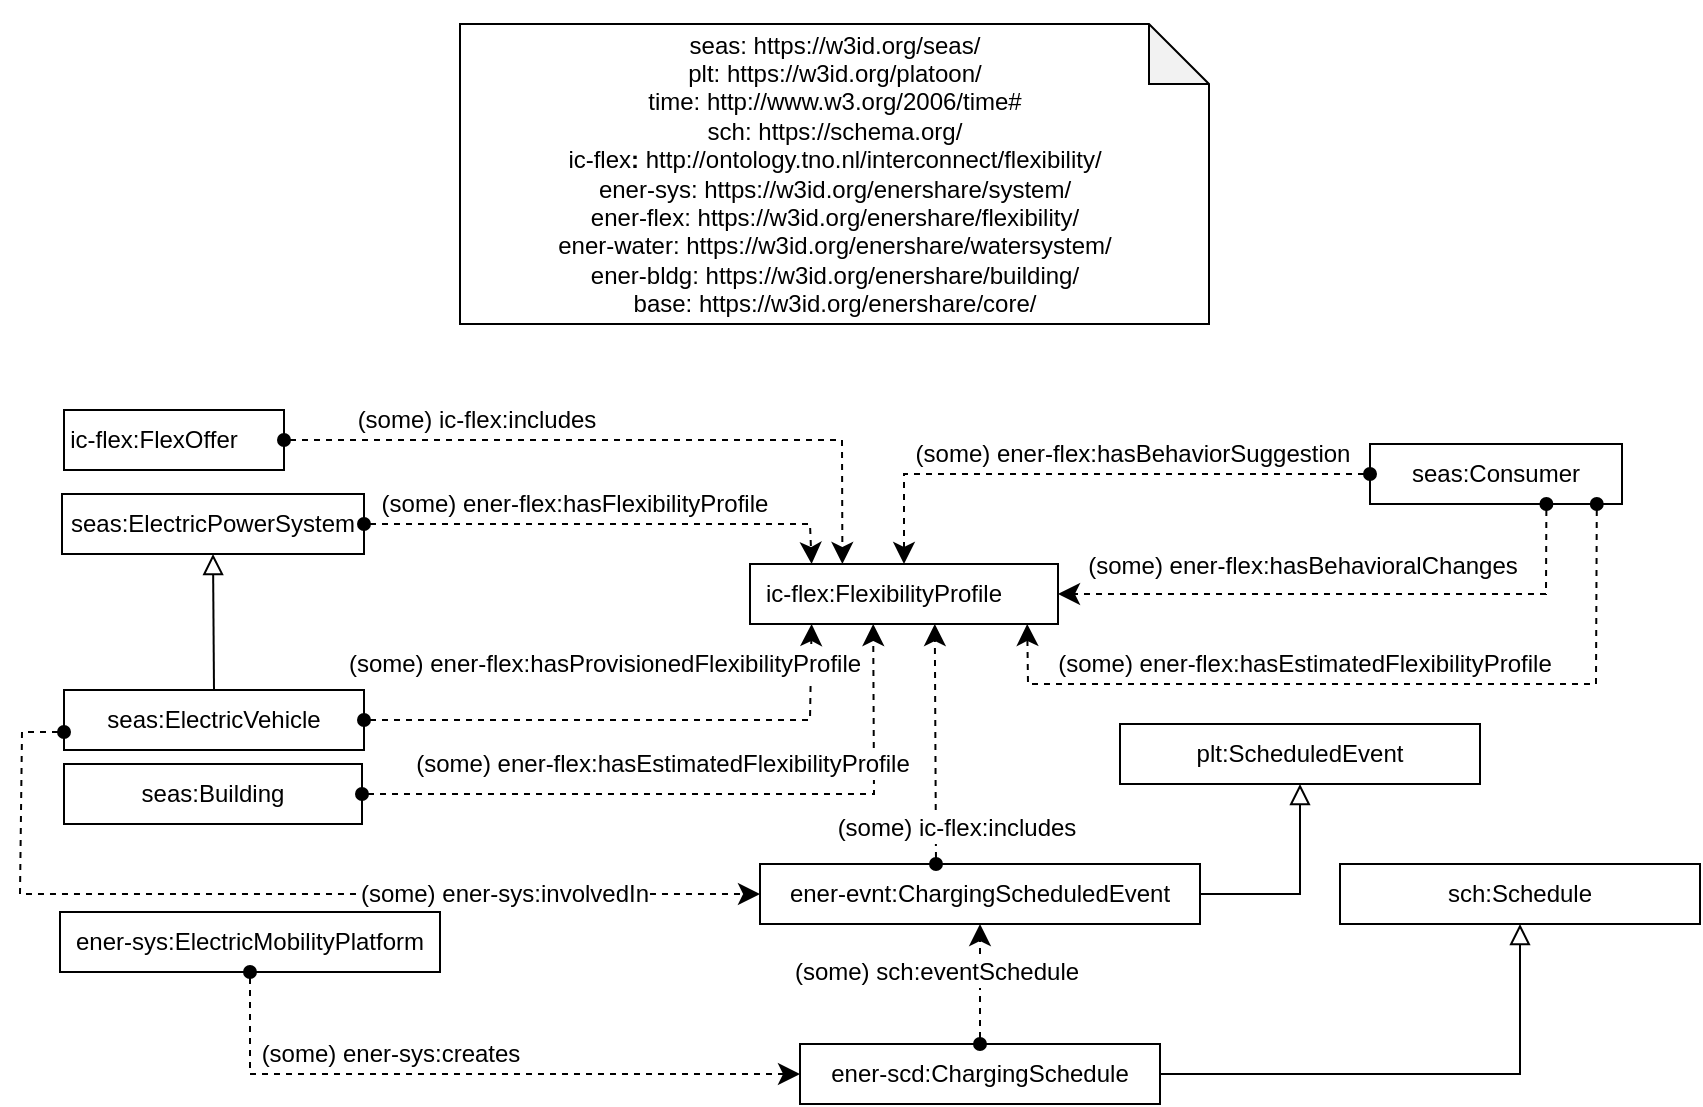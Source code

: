 <mxfile version="24.7.0" type="google" pages="9">
  <diagram name="Flexibility" id="1w18LMM2xLZdzLrRiW2h">
    <mxGraphModel grid="1" page="1" gridSize="10" guides="1" tooltips="1" connect="1" arrows="1" fold="1" pageScale="1" pageWidth="827" pageHeight="1169" math="0" shadow="0">
      <root>
        <mxCell id="0" />
        <mxCell id="1" parent="0" />
        <mxCell id="pjIPR8du2aaqlrmVfsWy-1" value="seas:ElectricVehicle" style="rounded=0;whiteSpace=wrap;html=1;snapToPoint=1;points=[[0.1,0],[0.2,0],[0.3,0],[0.4,0],[0.5,0],[0.6,0],[0.7,0],[0.8,0],[0.9,0],[0,0.1],[0,0.3],[0,0.5],[0,0.7],[0,0.9],[0.1,1],[0.2,1],[0.3,1],[0.4,1],[0.5,1],[0.6,1],[0.7,1],[0.8,1],[0.9,1],[1,0.1],[1,0.3],[1,0.5],[1,0.7],[1,0.9]];" vertex="1" parent="1">
          <mxGeometry x="862" y="1993" width="150" height="30" as="geometry" />
        </mxCell>
        <mxCell id="pjIPR8du2aaqlrmVfsWy-2" value="&lt;div style=&quot;line-height: inherit; height: auto; overflow: hidden; padding-right: 20px; caret-color: rgb(68, 68, 68); font-family: Calibri, sans-serif, &amp;quot;Mongolian Baiti&amp;quot;, &amp;quot;Microsoft Yi Baiti&amp;quot;, &amp;quot;Javanese Text&amp;quot;, &amp;quot;Yu Gothic&amp;quot;; text-size-adjust: auto;&quot; class=&quot;ewa-rteLine&quot;&gt;&lt;font style=&quot;font-size: 12px;&quot;&gt;&lt;br&gt;&lt;/font&gt;&lt;/div&gt;&lt;div style=&quot;line-height: inherit; height: auto; overflow: hidden; padding-right: 20px; caret-color: rgb(68, 68, 68); font-family: Calibri, sans-serif, &amp;quot;Mongolian Baiti&amp;quot;, &amp;quot;Microsoft Yi Baiti&amp;quot;, &amp;quot;Javanese Text&amp;quot;, &amp;quot;Yu Gothic&amp;quot;; text-size-adjust: auto;&quot; class=&quot;ewa-rteLine&quot;&gt;&lt;font style=&quot;font-size: 12px;&quot;&gt;ic-flex:FlexibilityProfile&lt;/font&gt;&lt;/div&gt;&lt;div&gt;&lt;br&gt;&lt;/div&gt;" style="rounded=0;whiteSpace=wrap;html=1;snapToPoint=1;points=[[0.1,0],[0.2,0],[0.3,0],[0.4,0],[0.5,0],[0.6,0],[0.7,0],[0.8,0],[0.9,0],[0,0.1],[0,0.3],[0,0.5],[0,0.7],[0,0.9],[0.1,1],[0.2,1],[0.3,1],[0.4,1],[0.5,1],[0.6,1],[0.7,1],[0.8,1],[0.9,1],[1,0.1],[1,0.3],[1,0.5],[1,0.7],[1,0.9]];align=center;" vertex="1" parent="1">
          <mxGeometry x="1205" y="1930" width="154" height="30" as="geometry" />
        </mxCell>
        <mxCell id="pjIPR8du2aaqlrmVfsWy-3" value="" style="endArrow=classic;html=1;entryX=0.2;entryY=1;entryDx=0;entryDy=0;endSize=8;arcSize=0;rounded=0;exitX=1;exitY=0.5;exitDx=0;exitDy=0;dashed=1;startArrow=oval;startFill=1;" edge="1" parent="1" source="pjIPR8du2aaqlrmVfsWy-1" target="pjIPR8du2aaqlrmVfsWy-2">
          <mxGeometry width="50" height="50" relative="1" as="geometry">
            <mxPoint x="1273" y="2023" as="sourcePoint" />
            <mxPoint x="1362" y="1942" as="targetPoint" />
            <Array as="points">
              <mxPoint x="1235" y="2008" />
            </Array>
          </mxGeometry>
        </mxCell>
        <mxCell id="pjIPR8du2aaqlrmVfsWy-4" value="(some) ener-flex:hasProvisionedFlexibilityProfile" style="text;html=1;align=center;verticalAlign=middle;resizable=0;points=[];labelBackgroundColor=#ffffff;" connectable="0" vertex="1" parent="pjIPR8du2aaqlrmVfsWy-3">
          <mxGeometry x="-0.127" relative="1" as="geometry">
            <mxPoint x="1" y="-28" as="offset" />
          </mxGeometry>
        </mxCell>
        <mxCell id="TyUDCHVHA8Z82tgC3Bfj-1" value="seas:ElectricPowerSystem" style="rounded=0;whiteSpace=wrap;html=1;snapToPoint=1;points=[[0.1,0],[0.2,0],[0.3,0],[0.4,0],[0.5,0],[0.6,0],[0.7,0],[0.8,0],[0.9,0],[0,0.1],[0,0.3],[0,0.5],[0,0.7],[0,0.9],[0.1,1],[0.2,1],[0.3,1],[0.4,1],[0.5,1],[0.6,1],[0.7,1],[0.8,1],[0.9,1],[1,0.1],[1,0.3],[1,0.5],[1,0.7],[1,0.9]];" vertex="1" parent="1">
          <mxGeometry x="861" y="1895" width="151" height="30" as="geometry" />
        </mxCell>
        <mxCell id="TyUDCHVHA8Z82tgC3Bfj-3" value="" style="endArrow=block;html=1;fontColor=#000099;endFill=0;endSize=8;arcSize=0;rounded=0;entryX=0.5;entryY=1;entryDx=0;entryDy=0;exitX=0.5;exitY=0;exitDx=0;exitDy=0;" edge="1" parent="1" source="pjIPR8du2aaqlrmVfsWy-1" target="TyUDCHVHA8Z82tgC3Bfj-1">
          <mxGeometry width="50" height="50" relative="1" as="geometry">
            <mxPoint x="1092" y="1910" as="sourcePoint" />
            <mxPoint x="1017" y="1889" as="targetPoint" />
          </mxGeometry>
        </mxCell>
        <mxCell id="TyUDCHVHA8Z82tgC3Bfj-4" value="" style="endArrow=classic;html=1;entryX=0.2;entryY=0;entryDx=0;entryDy=0;endSize=8;arcSize=0;rounded=0;exitX=1;exitY=0.5;exitDx=0;exitDy=0;dashed=1;startArrow=oval;startFill=1;" edge="1" parent="1" source="TyUDCHVHA8Z82tgC3Bfj-1" target="pjIPR8du2aaqlrmVfsWy-2">
          <mxGeometry width="50" height="50" relative="1" as="geometry">
            <mxPoint x="982" y="2018" as="sourcePoint" />
            <mxPoint x="1302" y="1970" as="targetPoint" />
            <Array as="points">
              <mxPoint x="1235" y="1910" />
            </Array>
          </mxGeometry>
        </mxCell>
        <mxCell id="TyUDCHVHA8Z82tgC3Bfj-5" value="(some) ener-flex:hasFlexibilityProfile" style="text;html=1;align=center;verticalAlign=middle;resizable=0;points=[];labelBackgroundColor=#ffffff;" connectable="0" vertex="1" parent="TyUDCHVHA8Z82tgC3Bfj-4">
          <mxGeometry x="-0.127" relative="1" as="geometry">
            <mxPoint x="-1" y="-10" as="offset" />
          </mxGeometry>
        </mxCell>
        <mxCell id="r0m9Nh7KqIZcq4zIdcr2-1" value="seas:Building" style="rounded=0;whiteSpace=wrap;html=1;snapToPoint=1;points=[[0.1,0],[0.2,0],[0.3,0],[0.4,0],[0.5,0],[0.6,0],[0.7,0],[0.8,0],[0.9,0],[0,0.1],[0,0.3],[0,0.5],[0,0.7],[0,0.9],[0.1,1],[0.2,1],[0.3,1],[0.4,1],[0.5,1],[0.6,1],[0.7,1],[0.8,1],[0.9,1],[1,0.1],[1,0.3],[1,0.5],[1,0.7],[1,0.9]];" vertex="1" parent="1">
          <mxGeometry x="862" y="2030" width="149" height="30" as="geometry" />
        </mxCell>
        <mxCell id="r0m9Nh7KqIZcq4zIdcr2-2" value="" style="endArrow=classic;html=1;entryX=0.4;entryY=1;entryDx=0;entryDy=0;endSize=8;arcSize=0;rounded=0;exitX=1;exitY=0.5;exitDx=0;exitDy=0;dashed=1;startArrow=oval;startFill=1;" edge="1" parent="1" source="r0m9Nh7KqIZcq4zIdcr2-1" target="pjIPR8du2aaqlrmVfsWy-2">
          <mxGeometry width="50" height="50" relative="1" as="geometry">
            <mxPoint x="982" y="2018" as="sourcePoint" />
            <mxPoint x="1302" y="1970" as="targetPoint" />
            <Array as="points">
              <mxPoint x="1267" y="2045" />
            </Array>
          </mxGeometry>
        </mxCell>
        <mxCell id="r0m9Nh7KqIZcq4zIdcr2-3" value="(some) ener-flex:hasEstimatedFlexibilityProfile" style="text;html=1;align=center;verticalAlign=middle;resizable=0;points=[];labelBackgroundColor=#ffffff;" connectable="0" vertex="1" parent="r0m9Nh7KqIZcq4zIdcr2-2">
          <mxGeometry x="-0.127" relative="1" as="geometry">
            <mxPoint x="1" y="-15" as="offset" />
          </mxGeometry>
        </mxCell>
        <mxCell id="heh6ZZddfdJBLZ-lgNcg-1" value="seas:Consumer" style="rounded=0;whiteSpace=wrap;html=1;snapToPoint=1;points=[[0.1,0],[0.2,0],[0.3,0],[0.4,0],[0.5,0],[0.6,0],[0.7,0],[0.8,0],[0.9,0],[0,0.1],[0,0.3],[0,0.5],[0,0.7],[0,0.9],[0.1,1],[0.2,1],[0.3,1],[0.4,1],[0.5,1],[0.6,1],[0.7,1],[0.8,1],[0.9,1],[1,0.1],[1,0.3],[1,0.5],[1,0.7],[1,0.9]];" vertex="1" parent="1">
          <mxGeometry x="1515" y="1870" width="126" height="30" as="geometry" />
        </mxCell>
        <mxCell id="heh6ZZddfdJBLZ-lgNcg-2" value="" style="endArrow=classic;html=1;entryX=0.9;entryY=1;entryDx=0;entryDy=0;endSize=8;arcSize=0;rounded=0;exitX=0.9;exitY=1;exitDx=0;exitDy=0;dashed=1;startArrow=oval;startFill=1;" edge="1" parent="1" source="heh6ZZddfdJBLZ-lgNcg-1" target="pjIPR8du2aaqlrmVfsWy-2">
          <mxGeometry width="50" height="50" relative="1" as="geometry">
            <mxPoint x="981" y="2100" as="sourcePoint" />
            <mxPoint x="1340" y="1970" as="targetPoint" />
            <Array as="points">
              <mxPoint x="1628" y="1990" />
              <mxPoint x="1344" y="1990" />
            </Array>
          </mxGeometry>
        </mxCell>
        <mxCell id="heh6ZZddfdJBLZ-lgNcg-3" value="(some) ener-flex:hasEstimatedFlexibilityProfile" style="text;html=1;align=center;verticalAlign=middle;resizable=0;points=[];labelBackgroundColor=#ffffff;" connectable="0" vertex="1" parent="heh6ZZddfdJBLZ-lgNcg-2">
          <mxGeometry x="-0.127" relative="1" as="geometry">
            <mxPoint x="-60" y="-10" as="offset" />
          </mxGeometry>
        </mxCell>
        <mxCell id="jCSSNAnODJErDsaWJv5D-7" value="" style="endArrow=classic;html=1;entryX=0.5;entryY=0;entryDx=0;entryDy=0;endSize=8;arcSize=0;rounded=0;exitX=0;exitY=0.5;exitDx=0;exitDy=0;dashed=1;startArrow=oval;startFill=1;" edge="1" parent="1" source="heh6ZZddfdJBLZ-lgNcg-1" target="pjIPR8du2aaqlrmVfsWy-2">
          <mxGeometry width="50" height="50" relative="1" as="geometry">
            <mxPoint x="1591" y="1820" as="sourcePoint" />
            <mxPoint x="1397" y="1955" as="targetPoint" />
            <Array as="points">
              <mxPoint x="1282" y="1885" />
            </Array>
          </mxGeometry>
        </mxCell>
        <mxCell id="jCSSNAnODJErDsaWJv5D-8" value="(some) ener-flex:hasBehaviorSuggestion" style="text;html=1;align=center;verticalAlign=middle;resizable=0;points=[];labelBackgroundColor=#ffffff;" connectable="0" vertex="1" parent="jCSSNAnODJErDsaWJv5D-7">
          <mxGeometry x="-0.127" relative="1" as="geometry">
            <mxPoint x="2" y="-10" as="offset" />
          </mxGeometry>
        </mxCell>
        <mxCell id="jCSSNAnODJErDsaWJv5D-9" value="" style="endArrow=classic;html=1;entryX=1;entryY=0.5;entryDx=0;entryDy=0;endSize=8;arcSize=0;rounded=0;exitX=0.7;exitY=1;exitDx=0;exitDy=0;dashed=1;startArrow=oval;startFill=1;" edge="1" parent="1" source="heh6ZZddfdJBLZ-lgNcg-1" target="pjIPR8du2aaqlrmVfsWy-2">
          <mxGeometry width="50" height="50" relative="1" as="geometry">
            <mxPoint x="1645" y="1820" as="sourcePoint" />
            <mxPoint x="1397" y="1955" as="targetPoint" />
            <Array as="points">
              <mxPoint x="1603" y="1945" />
            </Array>
          </mxGeometry>
        </mxCell>
        <mxCell id="jCSSNAnODJErDsaWJv5D-10" value="(some) ener-flex:hasBehavioralChanges" style="text;html=1;align=center;verticalAlign=middle;resizable=0;points=[];labelBackgroundColor=#ffffff;" connectable="0" vertex="1" parent="jCSSNAnODJErDsaWJv5D-9">
          <mxGeometry x="-0.127" relative="1" as="geometry">
            <mxPoint x="-41" y="-14" as="offset" />
          </mxGeometry>
        </mxCell>
        <mxCell id="_i8dq8ntGVWOLY28ZfOW-2" value="&lt;div style=&quot;line-height: inherit; height: auto; overflow: hidden; padding-right: 20px; caret-color: rgb(68, 68, 68); font-family: Calibri, sans-serif, &amp;quot;Mongolian Baiti&amp;quot;, &amp;quot;Microsoft Yi Baiti&amp;quot;, &amp;quot;Javanese Text&amp;quot;, &amp;quot;Yu Gothic&amp;quot;; text-size-adjust: auto;&quot; class=&quot;ewa-rteLine&quot;&gt;&lt;span style=&quot;background-color: initial;&quot;&gt;ic-flex:FlexOffer&lt;/span&gt;&lt;br&gt;&lt;/div&gt;" style="rounded=0;whiteSpace=wrap;html=1;snapToPoint=1;points=[[0.1,0],[0.2,0],[0.3,0],[0.4,0],[0.5,0],[0.6,0],[0.7,0],[0.8,0],[0.9,0],[0,0.1],[0,0.3],[0,0.5],[0,0.7],[0,0.9],[0.1,1],[0.2,1],[0.3,1],[0.4,1],[0.5,1],[0.6,1],[0.7,1],[0.8,1],[0.9,1],[1,0.1],[1,0.3],[1,0.5],[1,0.7],[1,0.9]];align=center;" vertex="1" parent="1">
          <mxGeometry x="862" y="1853" width="110" height="30" as="geometry" />
        </mxCell>
        <mxCell id="0dIA8pQxj0ErT2LaPZzJ-1" value="ener-sys:ElectricMobilityPlatform" style="rounded=0;whiteSpace=wrap;html=1;snapToPoint=1;points=[[0.1,0],[0.2,0],[0.3,0],[0.4,0],[0.5,0],[0.6,0],[0.7,0],[0.8,0],[0.9,0],[0,0.1],[0,0.3],[0,0.5],[0,0.7],[0,0.9],[0.1,1],[0.2,1],[0.3,1],[0.4,1],[0.5,1],[0.6,1],[0.7,1],[0.8,1],[0.9,1],[1,0.1],[1,0.3],[1,0.5],[1,0.7],[1,0.9]];" vertex="1" parent="1">
          <mxGeometry x="860" y="2104" width="190" height="30" as="geometry" />
        </mxCell>
        <mxCell id="0dIA8pQxj0ErT2LaPZzJ-2" value="&lt;div style=&quot;text-align: left;&quot;&gt;&lt;/div&gt;ener-scd:ChargingSchedule" style="rounded=0;whiteSpace=wrap;html=1;snapToPoint=1;points=[[0.1,0],[0.2,0],[0.3,0],[0.4,0],[0.5,0],[0.6,0],[0.7,0],[0.8,0],[0.9,0],[0,0.1],[0,0.3],[0,0.5],[0,0.7],[0,0.9],[0.1,1],[0.2,1],[0.3,1],[0.4,1],[0.5,1],[0.6,1],[0.7,1],[0.8,1],[0.9,1],[1,0.1],[1,0.3],[1,0.5],[1,0.7],[1,0.9]];" vertex="1" parent="1">
          <mxGeometry x="1230" y="2170" width="180" height="30" as="geometry" />
        </mxCell>
        <mxCell id="0dIA8pQxj0ErT2LaPZzJ-3" value="" style="endArrow=classic;html=1;entryX=0;entryY=0.5;entryDx=0;entryDy=0;endSize=8;arcSize=0;rounded=0;exitX=0.5;exitY=1;exitDx=0;exitDy=0;dashed=1;startArrow=oval;startFill=1;" edge="1" parent="1" source="0dIA8pQxj0ErT2LaPZzJ-1" target="0dIA8pQxj0ErT2LaPZzJ-2">
          <mxGeometry width="50" height="50" relative="1" as="geometry">
            <mxPoint x="985" y="2255" as="sourcePoint" />
            <mxPoint x="1245" y="2310" as="targetPoint" />
            <Array as="points">
              <mxPoint x="955" y="2185" />
              <mxPoint x="1100" y="2185" />
            </Array>
          </mxGeometry>
        </mxCell>
        <mxCell id="0dIA8pQxj0ErT2LaPZzJ-4" value="(some) ener-sys:creates" style="text;html=1;align=center;verticalAlign=middle;resizable=0;points=[];labelBackgroundColor=#ffffff;" connectable="0" vertex="1" parent="0dIA8pQxj0ErT2LaPZzJ-3">
          <mxGeometry x="-0.127" relative="1" as="geometry">
            <mxPoint x="-22" y="-10" as="offset" />
          </mxGeometry>
        </mxCell>
        <mxCell id="0dIA8pQxj0ErT2LaPZzJ-5" value="&lt;div&gt;plt:ScheduledEvent&lt;br&gt;&lt;/div&gt;" style="rounded=0;whiteSpace=wrap;html=1;snapToPoint=1;points=[[0.1,0],[0.2,0],[0.3,0],[0.4,0],[0.5,0],[0.6,0],[0.7,0],[0.8,0],[0.9,0],[0,0.1],[0,0.3],[0,0.5],[0,0.7],[0,0.9],[0.1,1],[0.2,1],[0.3,1],[0.4,1],[0.5,1],[0.6,1],[0.7,1],[0.8,1],[0.9,1],[1,0.1],[1,0.3],[1,0.5],[1,0.7],[1,0.9]];" vertex="1" parent="1">
          <mxGeometry x="1390" y="2010" width="180" height="30" as="geometry" />
        </mxCell>
        <mxCell id="0dIA8pQxj0ErT2LaPZzJ-6" value="" style="endArrow=block;html=1;fontColor=#000099;endFill=0;endSize=8;arcSize=0;rounded=0;entryX=0.5;entryY=1;entryDx=0;entryDy=0;exitX=1;exitY=0.5;exitDx=0;exitDy=0;" edge="1" parent="1" source="DTR-RObrswOgT00PiXz7-4" target="0dIA8pQxj0ErT2LaPZzJ-5">
          <mxGeometry width="50" height="50" relative="1" as="geometry">
            <mxPoint x="1401" y="2070" as="sourcePoint" />
            <mxPoint x="907" y="2270" as="targetPoint" />
            <Array as="points">
              <mxPoint x="1480" y="2095" />
            </Array>
          </mxGeometry>
        </mxCell>
        <mxCell id="AfVhDRhuZKHaKh4yxNiY-1" value="" style="endArrow=classic;html=1;endSize=8;arcSize=0;rounded=0;exitX=1;exitY=0.5;exitDx=0;exitDy=0;entryX=0.3;entryY=0;entryDx=0;entryDy=0;dashed=1;startArrow=oval;startFill=1;" edge="1" parent="1" source="_i8dq8ntGVWOLY28ZfOW-2" target="pjIPR8du2aaqlrmVfsWy-2">
          <mxGeometry width="50" height="50" relative="1" as="geometry">
            <mxPoint x="985" y="1885" as="sourcePoint" />
            <mxPoint x="1245" y="1940" as="targetPoint" />
            <Array as="points">
              <mxPoint x="1251" y="1868" />
            </Array>
          </mxGeometry>
        </mxCell>
        <mxCell id="AfVhDRhuZKHaKh4yxNiY-2" value="(some) ic-flex:includes" style="text;html=1;align=center;verticalAlign=middle;resizable=0;points=[];labelBackgroundColor=#ffffff;" connectable="0" vertex="1" parent="AfVhDRhuZKHaKh4yxNiY-1">
          <mxGeometry x="-0.127" relative="1" as="geometry">
            <mxPoint x="-53" y="-10" as="offset" />
          </mxGeometry>
        </mxCell>
        <mxCell id="s7QtN_vFU8ropQlJHdQv-1" value="&lt;div&gt;&lt;/div&gt;&lt;div style=&quot;&quot;&gt;&lt;div style=&quot;border-color: var(--border-color);&quot;&gt;&amp;nbsp;&lt;/div&gt;&lt;div style=&quot;border-color: var(--border-color);&quot;&gt;seas: https://w3id.org/seas/&lt;/div&gt;&lt;div style=&quot;border-color: var(--border-color);&quot;&gt;&lt;span style=&quot;border-color: var(--border-color); background-color: initial;&quot;&gt;plt: https://w3id.org/platoon/&lt;/span&gt;&lt;/div&gt;&lt;div style=&quot;border-color: var(--border-color);&quot;&gt;&lt;span style=&quot;border-color: var(--border-color); background-color: initial;&quot;&gt;time: http://www.w3.org/2006/time#&lt;/span&gt;&lt;/div&gt;&lt;div style=&quot;border-color: var(--border-color);&quot;&gt;&lt;span style=&quot;border-color: var(--border-color); background-color: initial;&quot;&gt;&lt;div style=&quot;border-color: var(--border-color);&quot;&gt;sch: https://schema.org/&lt;/div&gt;&lt;div style=&quot;border-color: var(--border-color);&quot;&gt;ic-flex&lt;b style=&quot;border-color: var(--border-color); background-color: initial;&quot;&gt;:&lt;/b&gt;&amp;nbsp;&lt;span style=&quot;border-color: var(--border-color); background-color: initial;&quot;&gt;http://ontology.tno.nl/interconnect/flexibility/&lt;/span&gt;&lt;br&gt;&lt;/div&gt;&lt;/span&gt;&lt;/div&gt;&lt;div style=&quot;border-color: var(--border-color);&quot;&gt;&lt;span style=&quot;border-color: var(--border-color); background-color: initial;&quot;&gt;ener-sys:&amp;nbsp;https://w3id.org/enershare/system/&lt;/span&gt;&lt;br style=&quot;border-color: var(--border-color);&quot;&gt;&lt;/div&gt;&lt;div style=&quot;border-color: var(--border-color);&quot;&gt;ener-flex:&amp;nbsp;https://w3id.org/enershare/flexibility/&lt;/div&gt;&lt;/div&gt;&lt;div style=&quot;&quot;&gt;&lt;div style=&quot;border-color: var(--border-color);&quot;&gt;ener-water:&amp;nbsp;https://w3id.org/enershare/watersystem/&lt;br style=&quot;border-color: var(--border-color);&quot;&gt;&lt;/div&gt;&lt;div&gt;&lt;div style=&quot;border-color: var(--border-color);&quot;&gt;&lt;div style=&quot;border-color: var(--border-color);&quot;&gt;ener-bldg:&amp;nbsp;https://w3id.org/enershare/building/&lt;/div&gt;&lt;div style=&quot;border-color: var(--border-color);&quot;&gt;&lt;div style=&quot;border-color: var(--border-color);&quot;&gt;&lt;div style=&quot;border-color: var(--border-color);&quot;&gt;base:&amp;nbsp;https://w3id.org/enershare/core/&lt;/div&gt;&lt;/div&gt;&lt;div style=&quot;border-color: var(--border-color);&quot;&gt;&lt;/div&gt;&lt;/div&gt;&lt;div&gt;&lt;br&gt;&lt;/div&gt;&lt;/div&gt;&lt;div style=&quot;border-color: var(--border-color);&quot;&gt;&lt;/div&gt;&lt;/div&gt;&lt;/div&gt;" style="shape=note;whiteSpace=wrap;html=1;backgroundOutline=1;darkOpacity=0.05;" vertex="1" parent="1">
          <mxGeometry x="1060" y="1660" width="374.5" height="150" as="geometry" />
        </mxCell>
        <mxCell id="rzw1d85yEyiRnJKtrerw-4" value="" style="endArrow=classic;html=1;entryX=0;entryY=0.5;entryDx=0;entryDy=0;endSize=8;arcSize=0;rounded=0;exitX=0;exitY=0.7;exitDx=0;exitDy=0;dashed=1;startArrow=oval;startFill=1;" edge="1" parent="1" source="pjIPR8du2aaqlrmVfsWy-1" target="DTR-RObrswOgT00PiXz7-4">
          <mxGeometry width="50" height="50" relative="1" as="geometry">
            <mxPoint x="1022" y="2018" as="sourcePoint" />
            <mxPoint x="1246" y="1970" as="targetPoint" />
            <Array as="points">
              <mxPoint x="841" y="2014" />
              <mxPoint x="840" y="2095" />
            </Array>
          </mxGeometry>
        </mxCell>
        <mxCell id="rzw1d85yEyiRnJKtrerw-5" value="(some) ener-sys:involvedIn" style="text;html=1;align=center;verticalAlign=middle;resizable=0;points=[];labelBackgroundColor=#ffffff;" connectable="0" vertex="1" parent="rzw1d85yEyiRnJKtrerw-4">
          <mxGeometry x="-0.127" relative="1" as="geometry">
            <mxPoint x="138" as="offset" />
          </mxGeometry>
        </mxCell>
        <mxCell id="DTR-RObrswOgT00PiXz7-4" value="&lt;div&gt;ener-evnt:ChargingScheduledEvent&lt;/div&gt;" style="rounded=0;whiteSpace=wrap;html=1;snapToPoint=1;points=[[0.1,0],[0.2,0],[0.3,0],[0.4,0],[0.5,0],[0.6,0],[0.7,0],[0.8,0],[0.9,0],[0,0.1],[0,0.3],[0,0.5],[0,0.7],[0,0.9],[0.1,1],[0.2,1],[0.3,1],[0.4,1],[0.5,1],[0.6,1],[0.7,1],[0.8,1],[0.9,1],[1,0.1],[1,0.3],[1,0.5],[1,0.7],[1,0.9]];" vertex="1" parent="1">
          <mxGeometry x="1210" y="2080" width="220" height="30" as="geometry" />
        </mxCell>
        <mxCell id="DTR-RObrswOgT00PiXz7-5" value="" style="endArrow=classic;html=1;endSize=8;arcSize=0;rounded=0;exitX=0.5;exitY=0;exitDx=0;exitDy=0;dashed=1;startArrow=oval;startFill=1;entryX=0.5;entryY=1;entryDx=0;entryDy=0;" edge="1" parent="1" source="0dIA8pQxj0ErT2LaPZzJ-2" target="DTR-RObrswOgT00PiXz7-4">
          <mxGeometry width="50" height="50" relative="1" as="geometry">
            <mxPoint x="1600" y="2090" as="sourcePoint" />
            <mxPoint x="1650" y="2070" as="targetPoint" />
          </mxGeometry>
        </mxCell>
        <mxCell id="DTR-RObrswOgT00PiXz7-6" value="(some)&amp;nbsp;sch:eventSchedule" style="text;html=1;align=center;verticalAlign=middle;resizable=0;points=[];labelBackgroundColor=#ffffff;" connectable="0" vertex="1" parent="DTR-RObrswOgT00PiXz7-5">
          <mxGeometry x="-0.127" relative="1" as="geometry">
            <mxPoint x="-22" y="-10" as="offset" />
          </mxGeometry>
        </mxCell>
        <mxCell id="DTR-RObrswOgT00PiXz7-7" value="&lt;div&gt;sch:Schedule&lt;br&gt;&lt;/div&gt;" style="rounded=0;whiteSpace=wrap;html=1;snapToPoint=1;points=[[0.1,0],[0.2,0],[0.3,0],[0.4,0],[0.5,0],[0.6,0],[0.7,0],[0.8,0],[0.9,0],[0,0.1],[0,0.3],[0,0.5],[0,0.7],[0,0.9],[0.1,1],[0.2,1],[0.3,1],[0.4,1],[0.5,1],[0.6,1],[0.7,1],[0.8,1],[0.9,1],[1,0.1],[1,0.3],[1,0.5],[1,0.7],[1,0.9]];" vertex="1" parent="1">
          <mxGeometry x="1500" y="2080" width="180" height="30" as="geometry" />
        </mxCell>
        <mxCell id="DTR-RObrswOgT00PiXz7-8" value="" style="endArrow=block;html=1;fontColor=#000099;endFill=0;endSize=8;arcSize=0;rounded=0;entryX=0.5;entryY=1;entryDx=0;entryDy=0;exitX=1;exitY=0.5;exitDx=0;exitDy=0;" edge="1" parent="1" source="0dIA8pQxj0ErT2LaPZzJ-2" target="DTR-RObrswOgT00PiXz7-7">
          <mxGeometry width="50" height="50" relative="1" as="geometry">
            <mxPoint x="1720" y="2060" as="sourcePoint" />
            <mxPoint x="1720" y="2030" as="targetPoint" />
            <Array as="points">
              <mxPoint x="1590" y="2185" />
            </Array>
          </mxGeometry>
        </mxCell>
        <mxCell id="DTR-RObrswOgT00PiXz7-10" value="" style="endArrow=classic;html=1;endSize=8;arcSize=0;rounded=0;exitX=0.4;exitY=0;exitDx=0;exitDy=0;entryX=0.6;entryY=1;entryDx=0;entryDy=0;dashed=1;startArrow=oval;startFill=1;" edge="1" parent="1" source="DTR-RObrswOgT00PiXz7-4" target="pjIPR8du2aaqlrmVfsWy-2">
          <mxGeometry width="50" height="50" relative="1" as="geometry">
            <mxPoint x="1359" y="2060" as="sourcePoint" />
            <mxPoint x="1308" y="1962" as="targetPoint" />
          </mxGeometry>
        </mxCell>
        <mxCell id="DTR-RObrswOgT00PiXz7-11" value="(some) ic-flex:includes" style="text;html=1;align=center;verticalAlign=middle;resizable=0;points=[];labelBackgroundColor=#ffffff;" connectable="0" vertex="1" parent="DTR-RObrswOgT00PiXz7-10">
          <mxGeometry x="-0.127" relative="1" as="geometry">
            <mxPoint x="10" y="34" as="offset" />
          </mxGeometry>
        </mxCell>
      </root>
    </mxGraphModel>
  </diagram>
  <diagram id="Ty5dt9F4MptY2FHX-fKc" name="system">
    <mxGraphModel grid="1" page="1" gridSize="10" guides="1" tooltips="1" connect="1" arrows="1" fold="1" pageScale="1" pageWidth="827" pageHeight="1169" math="0" shadow="0">
      <root>
        <mxCell id="0" />
        <mxCell id="1" parent="0" />
        <mxCell id="yTkrutUqpC82ltCgOZzD-1" value="seas:System" style="rounded=0;whiteSpace=wrap;html=1;snapToPoint=1;points=[[0.1,0],[0.2,0],[0.3,0],[0.4,0],[0.5,0],[0.6,0],[0.7,0],[0.8,0],[0.9,0],[0,0.1],[0,0.3],[0,0.5],[0,0.7],[0,0.9],[0.1,1],[0.2,1],[0.3,1],[0.4,1],[0.5,1],[0.6,1],[0.7,1],[0.8,1],[0.9,1],[1,0.1],[1,0.3],[1,0.5],[1,0.7],[1,0.9]];" vertex="1" parent="1">
          <mxGeometry x="870" y="1820" width="100" height="30" as="geometry" />
        </mxCell>
        <mxCell id="yTkrutUqpC82ltCgOZzD-2" value="ener-grid:Grid" style="rounded=0;whiteSpace=wrap;html=1;snapToPoint=1;points=[[0.1,0],[0.2,0],[0.3,0],[0.4,0],[0.5,0],[0.6,0],[0.7,0],[0.8,0],[0.9,0],[0,0.1],[0,0.3],[0,0.5],[0,0.7],[0,0.9],[0.1,1],[0.2,1],[0.3,1],[0.4,1],[0.5,1],[0.6,1],[0.7,1],[0.8,1],[0.9,1],[1,0.1],[1,0.3],[1,0.5],[1,0.7],[1,0.9]];" vertex="1" parent="1">
          <mxGeometry x="770" y="1889.5" width="130" height="30" as="geometry" />
        </mxCell>
        <mxCell id="yTkrutUqpC82ltCgOZzD-3" value="" style="endArrow=block;html=1;fontColor=#000099;exitX=1;exitY=0.5;exitDx=0;exitDy=0;endFill=0;endSize=8;arcSize=0;rounded=0;entryX=0.5;entryY=1;entryDx=0;entryDy=0;" edge="1" parent="1" source="yTkrutUqpC82ltCgOZzD-2" target="yTkrutUqpC82ltCgOZzD-1">
          <mxGeometry width="50" height="50" relative="1" as="geometry">
            <mxPoint x="1030" y="2030" as="sourcePoint" />
            <mxPoint x="920" y="2009" as="targetPoint" />
            <Array as="points">
              <mxPoint x="920" y="1904" />
            </Array>
          </mxGeometry>
        </mxCell>
        <mxCell id="yTkrutUqpC82ltCgOZzD-4" value="ener-grid:ElectricalGrid" style="rounded=0;whiteSpace=wrap;html=1;snapToPoint=1;points=[[0.1,0],[0.2,0],[0.3,0],[0.4,0],[0.5,0],[0.6,0],[0.7,0],[0.8,0],[0.9,0],[0,0.1],[0,0.3],[0,0.5],[0,0.7],[0,0.9],[0.1,1],[0.2,1],[0.3,1],[0.4,1],[0.5,1],[0.6,1],[0.7,1],[0.8,1],[0.9,1],[1,0.1],[1,0.3],[1,0.5],[1,0.7],[1,0.9]];" vertex="1" parent="1">
          <mxGeometry x="760" y="1990.5" width="135" height="30" as="geometry" />
        </mxCell>
        <mxCell id="yTkrutUqpC82ltCgOZzD-5" value="" style="endArrow=block;html=1;fontColor=#000099;exitX=0.556;exitY=0.033;exitDx=0;exitDy=0;endFill=0;endSize=8;arcSize=0;rounded=0;entryX=0.5;entryY=1;entryDx=0;entryDy=0;exitPerimeter=0;" edge="1" parent="1" source="yTkrutUqpC82ltCgOZzD-4" target="yTkrutUqpC82ltCgOZzD-2">
          <mxGeometry width="50" height="50" relative="1" as="geometry">
            <mxPoint x="860" y="2233.5" as="sourcePoint" />
            <mxPoint x="845" y="2108.5" as="targetPoint" />
          </mxGeometry>
        </mxCell>
        <mxCell id="yTkrutUqpC82ltCgOZzD-8" value="seas:ElectricPowerSystem" style="rounded=0;whiteSpace=wrap;html=1;snapToPoint=1;points=[[0.1,0],[0.2,0],[0.3,0],[0.4,0],[0.5,0],[0.6,0],[0.7,0],[0.8,0],[0.9,0],[0,0.1],[0,0.3],[0,0.5],[0,0.7],[0,0.9],[0.1,1],[0.2,1],[0.3,1],[0.4,1],[0.5,1],[0.6,1],[0.7,1],[0.8,1],[0.9,1],[1,0.1],[1,0.3],[1,0.5],[1,0.7],[1,0.9]];" vertex="1" parent="1">
          <mxGeometry x="1091" y="1859.5" width="150" height="30" as="geometry" />
        </mxCell>
        <mxCell id="yTkrutUqpC82ltCgOZzD-9" value="seas:ElectricVehicle" style="rounded=0;whiteSpace=wrap;html=1;snapToPoint=1;points=[[0.1,0],[0.2,0],[0.3,0],[0.4,0],[0.5,0],[0.6,0],[0.7,0],[0.8,0],[0.9,0],[0,0.1],[0,0.3],[0,0.5],[0,0.7],[0,0.9],[0.1,1],[0.2,1],[0.3,1],[0.4,1],[0.5,1],[0.6,1],[0.7,1],[0.8,1],[0.9,1],[1,0.1],[1,0.3],[1,0.5],[1,0.7],[1,0.9]];" vertex="1" parent="1">
          <mxGeometry x="1241" y="2120" width="139" height="30" as="geometry" />
        </mxCell>
        <mxCell id="yTkrutUqpC82ltCgOZzD-10" value="" style="endArrow=block;html=1;fontColor=#000099;exitX=0;exitY=0.5;exitDx=0;exitDy=0;endFill=0;endSize=8;arcSize=0;rounded=0;entryX=0.5;entryY=1;entryDx=0;entryDy=0;" edge="1" parent="1" source="yTkrutUqpC82ltCgOZzD-9" target="yTkrutUqpC82ltCgOZzD-8">
          <mxGeometry width="50" height="50" relative="1" as="geometry">
            <mxPoint x="1221" y="2013.5" as="sourcePoint" />
            <mxPoint x="1206" y="1888.5" as="targetPoint" />
            <Array as="points">
              <mxPoint x="1166" y="2135" />
              <mxPoint x="1166" y="1913.5" />
            </Array>
          </mxGeometry>
        </mxCell>
        <mxCell id="K36eGrIbYOVXN_LFu1Gw-1" value="" style="endArrow=classic;html=1;entryX=1;entryY=0.5;entryDx=0;entryDy=0;endSize=12;arcSize=0;rounded=0;exitX=0.3;exitY=1;exitDx=0;exitDy=0;dashed=1;startArrow=oval;startFill=1;jumpStyle=arc;startSize=12;jumpSize=12;" edge="1" parent="1" source="yTkrutUqpC82ltCgOZzD-8" target="yTkrutUqpC82ltCgOZzD-4">
          <mxGeometry width="50" height="50" relative="1" as="geometry">
            <mxPoint x="1201" y="2007.5" as="sourcePoint" />
            <mxPoint x="1521" y="1959.5" as="targetPoint" />
            <Array as="points">
              <mxPoint x="1136" y="2005" />
              <mxPoint x="1010" y="2006" />
            </Array>
          </mxGeometry>
        </mxCell>
        <mxCell id="K36eGrIbYOVXN_LFu1Gw-3" value="" style="endArrow=block;html=1;fontColor=#000099;exitX=0;exitY=0.5;exitDx=0;exitDy=0;endFill=0;endSize=8;arcSize=0;rounded=0;entryX=0.5;entryY=1;entryDx=0;entryDy=0;" edge="1" parent="1" source="yTkrutUqpC82ltCgOZzD-8" target="yTkrutUqpC82ltCgOZzD-1">
          <mxGeometry width="50" height="50" relative="1" as="geometry">
            <mxPoint x="1076" y="2160.5" as="sourcePoint" />
            <mxPoint x="996" y="2140.5" as="targetPoint" />
            <Array as="points">
              <mxPoint x="920" y="1874.5" />
            </Array>
          </mxGeometry>
        </mxCell>
        <mxCell id="mZaqbqS-5G6KD5E8V4uO-1" value="plt:ElectricalSubstation&amp;nbsp;" style="rounded=0;whiteSpace=wrap;html=1;snapToPoint=1;points=[[0.1,0],[0.2,0],[0.3,0],[0.4,0],[0.5,0],[0.6,0],[0.7,0],[0.8,0],[0.9,0],[0,0.1],[0,0.3],[0,0.5],[0,0.7],[0,0.9],[0.1,1],[0.2,1],[0.3,1],[0.4,1],[0.5,1],[0.6,1],[0.7,1],[0.8,1],[0.9,1],[1,0.1],[1,0.3],[1,0.5],[1,0.7],[1,0.9]];" vertex="1" parent="1">
          <mxGeometry x="1241" y="2008.5" width="139" height="30" as="geometry" />
        </mxCell>
        <mxCell id="mZaqbqS-5G6KD5E8V4uO-2" value="" style="endArrow=block;html=1;fontColor=#000099;exitX=0;exitY=0.5;exitDx=0;exitDy=0;endFill=0;endSize=8;arcSize=0;rounded=0;entryX=0.5;entryY=1;entryDx=0;entryDy=0;" edge="1" parent="1" source="mZaqbqS-5G6KD5E8V4uO-1" target="yTkrutUqpC82ltCgOZzD-8">
          <mxGeometry width="50" height="50" relative="1" as="geometry">
            <mxPoint x="1296" y="1919.5" as="sourcePoint" />
            <mxPoint x="1176" y="1899.5" as="targetPoint" />
            <Array as="points">
              <mxPoint x="1166" y="2024" />
            </Array>
          </mxGeometry>
        </mxCell>
        <mxCell id="_XZY7J7Ho4WWYAdo4-DO-4" value="" style="endArrow=block;html=1;fontColor=#000099;endFill=0;endSize=8;arcSize=0;rounded=0;entryX=0.5;entryY=1;entryDx=0;entryDy=0;exitX=0;exitY=0.1;exitDx=0;exitDy=0;" edge="1" parent="1" source="wbE0MdfplUHmGpQgqMLc-3" target="yTkrutUqpC82ltCgOZzD-8">
          <mxGeometry width="50" height="50" relative="1" as="geometry">
            <mxPoint x="1221" y="1929.5" as="sourcePoint" />
            <mxPoint x="1166" y="1939.5" as="targetPoint" />
            <Array as="points">
              <mxPoint x="1166" y="1973" />
            </Array>
          </mxGeometry>
        </mxCell>
        <mxCell id="_XZY7J7Ho4WWYAdo4-DO-5" value="seas:ElectricVehicleChargingStationPool" style="rounded=0;whiteSpace=wrap;html=1;snapToPoint=1;points=[[0.1,0],[0.2,0],[0.3,0],[0.4,0],[0.5,0],[0.6,0],[0.7,0],[0.8,0],[0.9,0],[0,0.1],[0,0.3],[0,0.5],[0,0.7],[0,0.9],[0.1,1],[0.2,1],[0.3,1],[0.4,1],[0.5,1],[0.6,1],[0.7,1],[0.8,1],[0.9,1],[1,0.1],[1,0.3],[1,0.5],[1,0.7],[1,0.9]];" vertex="1" parent="1">
          <mxGeometry x="1241" y="1900" width="250" height="30" as="geometry" />
        </mxCell>
        <mxCell id="_XZY7J7Ho4WWYAdo4-DO-6" value="" style="endArrow=classic;html=1;endSize=8;arcSize=0;rounded=0;exitX=1;exitY=0.5;exitDx=0;exitDy=0;entryX=0.5;entryY=0;entryDx=0;entryDy=0;dashed=1;startArrow=oval;startFill=1;" edge="1" parent="1" source="wbE0MdfplUHmGpQgqMLc-4">
          <mxGeometry width="50" height="50" relative="1" as="geometry">
            <mxPoint x="1475" y="1969" as="sourcePoint" />
            <mxPoint x="1370" y="1896.5" as="targetPoint" />
            <Array as="points">
              <mxPoint x="1560" y="1955" />
              <mxPoint x="1560" y="1867" />
              <mxPoint x="1370" y="1866.5" />
            </Array>
          </mxGeometry>
        </mxCell>
        <mxCell id="_XZY7J7Ho4WWYAdo4-DO-7" value="(some) seas:isMemberOf" style="text;html=1;align=center;verticalAlign=middle;resizable=0;points=[];labelBackgroundColor=#ffffff;" connectable="0" vertex="1" parent="_XZY7J7Ho4WWYAdo4-DO-6">
          <mxGeometry x="-0.127" relative="1" as="geometry">
            <mxPoint x="-89" y="-17" as="offset" />
          </mxGeometry>
        </mxCell>
        <mxCell id="wbE0MdfplUHmGpQgqMLc-3" value="(some)&amp;nbsp;sch:identifier" style="rounded=0;whiteSpace=wrap;html=1;snapToPoint=1;points=[[0.1,0],[0.2,0],[0.3,0],[0.4,0],[0.5,0],[0.6,0],[0.7,0],[0.8,0],[0.9,0],[0,0.1],[0,0.3],[0,0.5],[0,0.7],[0,0.9],[0.1,1],[0.2,1],[0.3,1],[0.4,1],[0.5,1],[0.6,1],[0.7,1],[0.8,1],[0.9,1],[1,0.1],[1,0.3],[1,0.5],[1,0.7],[1,0.9]];dashed=1;" vertex="1" parent="1">
          <mxGeometry x="1241" y="1969.5" width="230" height="30" as="geometry" />
        </mxCell>
        <mxCell id="wbE0MdfplUHmGpQgqMLc-4" value="seas:ElectricVehicleChargingStation" style="rounded=0;whiteSpace=wrap;html=1;snapToPoint=1;points=[[0.1,0],[0.2,0],[0.3,0],[0.4,0],[0.5,0],[0.6,0],[0.7,0],[0.8,0],[0.9,0],[0,0.1],[0,0.3],[0,0.5],[0,0.7],[0,0.9],[0.1,1],[0.2,1],[0.3,1],[0.4,1],[0.5,1],[0.6,1],[0.7,1],[0.8,1],[0.9,1],[1,0.1],[1,0.3],[1,0.5],[1,0.7],[1,0.9]];" vertex="1" parent="1">
          <mxGeometry x="1241" y="1939.5" width="230" height="30" as="geometry" />
        </mxCell>
        <mxCell id="bnGL7pA7NnesshOdeuIO-1" value="ener-sys:PrimarySubstation" style="rounded=0;whiteSpace=wrap;html=1;snapToPoint=1;points=[[0.1,0],[0.2,0],[0.3,0],[0.4,0],[0.5,0],[0.6,0],[0.7,0],[0.8,0],[0.9,0],[0,0.1],[0,0.3],[0,0.5],[0,0.7],[0,0.9],[0.1,1],[0.2,1],[0.3,1],[0.4,1],[0.5,1],[0.6,1],[0.7,1],[0.8,1],[0.9,1],[1,0.1],[1,0.3],[1,0.5],[1,0.7],[1,0.9]];" vertex="1" parent="1">
          <mxGeometry x="1340" y="2070" width="150" height="30" as="geometry" />
        </mxCell>
        <mxCell id="bnGL7pA7NnesshOdeuIO-2" value="" style="endArrow=block;html=1;fontColor=#000099;endFill=0;endSize=8;arcSize=0;rounded=0;entryX=0.5;entryY=1;entryDx=0;entryDy=0;exitX=0;exitY=0.5;exitDx=0;exitDy=0;" edge="1" parent="1" source="bnGL7pA7NnesshOdeuIO-1" target="mZaqbqS-5G6KD5E8V4uO-1">
          <mxGeometry width="50" height="50" relative="1" as="geometry">
            <mxPoint x="1496" y="2032.5" as="sourcePoint" />
            <mxPoint x="1421" y="1959.5" as="targetPoint" />
            <Array as="points">
              <mxPoint x="1311" y="2085" />
            </Array>
          </mxGeometry>
        </mxCell>
        <mxCell id="0BQtbQD3KYoFeS8V_LIW-1" value="&lt;div&gt;&lt;/div&gt;&lt;div style=&quot;&quot;&gt;&lt;div style=&quot;border-color: var(--border-color);&quot;&gt;&lt;br&gt;&lt;/div&gt;&lt;div style=&quot;border-color: var(--border-color);&quot;&gt;&amp;nbsp;seas: https://w3id.org/seas/&lt;span style=&quot;background-color: initial;&quot;&gt;&amp;nbsp;&lt;/span&gt;&lt;/div&gt;&lt;div style=&quot;border-color: var(--border-color);&quot;&gt;&lt;span style=&quot;border-color: var(--border-color); background-color: initial;&quot;&gt;plt: https://w3id.org/platoon/&lt;/span&gt;&lt;/div&gt;&lt;div style=&quot;border-color: var(--border-color);&quot;&gt;&lt;span style=&quot;border-color: var(--border-color); background-color: initial;&quot;&gt;&lt;div style=&quot;border-color: var(--border-color);&quot;&gt;sch: https://schema.org/&lt;/div&gt;&lt;/span&gt;&lt;/div&gt;&lt;div style=&quot;border-color: var(--border-color);&quot;&gt;ener-grid:&amp;nbsp;https://w3id.org/enershare/grid/&lt;br style=&quot;border-color: var(--border-color);&quot;&gt;&lt;/div&gt;&lt;div style=&quot;border-color: var(--border-color);&quot;&gt;&lt;span style=&quot;border-color: var(--border-color); background-color: initial;&quot;&gt;ener-sys:&amp;nbsp;https://w3id.org/enershare/system/&lt;/span&gt;&lt;/div&gt;&lt;/div&gt;&lt;div style=&quot;&quot;&gt;&lt;div&gt;&lt;div style=&quot;border-color: var(--border-color);&quot;&gt;&lt;div style=&quot;border-color: var(--border-color);&quot;&gt;&lt;div style=&quot;border-color: var(--border-color);&quot;&gt;&lt;div style=&quot;border-color: var(--border-color);&quot;&gt;base:&amp;nbsp;https://w3id.org/enershare/core&lt;/div&gt;&lt;/div&gt;&lt;div style=&quot;border-color: var(--border-color);&quot;&gt;&lt;/div&gt;&lt;/div&gt;&lt;div&gt;&lt;br&gt;&lt;/div&gt;&lt;/div&gt;&lt;div style=&quot;border-color: var(--border-color);&quot;&gt;&lt;/div&gt;&lt;/div&gt;&lt;/div&gt;" style="shape=note;whiteSpace=wrap;html=1;backgroundOutline=1;darkOpacity=0.05;" vertex="1" parent="1">
          <mxGeometry x="870" y="2085" width="260" height="100" as="geometry" />
        </mxCell>
        <mxCell id="Fe9zxYaOKQ5JS5YivBmC-14" value="&lt;h4 style=&quot;margin: 10px 0px; line-height: 20px; color: rgb(51, 51, 51); text-rendering: optimizelegibility; text-align: start; background-color: rgb(255, 255, 255);&quot;&gt;&lt;span style=&quot;font-weight: normal;&quot;&gt;plt:BuildingManagementSystem&lt;/span&gt;&lt;br&gt;&lt;/h4&gt;" style="rounded=0;whiteSpace=wrap;html=1;snapToPoint=1;points=[[0.1,0],[0.2,0],[0.3,0],[0.4,0],[0.5,0],[0.6,0],[0.7,0],[0.8,0],[0.9,0],[0,0.1],[0,0.3],[0,0.5],[0,0.7],[0,0.9],[0.1,1],[0.2,1],[0.3,1],[0.4,1],[0.5,1],[0.6,1],[0.7,1],[0.8,1],[0.9,1],[1,0.1],[1,0.3],[1,0.5],[1,0.7],[1,0.9]];" vertex="1" parent="1">
          <mxGeometry x="940" y="1949.5" width="190" height="30" as="geometry" />
        </mxCell>
        <mxCell id="Fe9zxYaOKQ5JS5YivBmC-16" value="" style="endArrow=block;html=1;fontColor=#000099;exitX=0;exitY=0.5;exitDx=0;exitDy=0;endFill=0;endSize=8;arcSize=0;rounded=0;entryX=0.5;entryY=1;entryDx=0;entryDy=0;" edge="1" parent="1" source="Fe9zxYaOKQ5JS5YivBmC-14">
          <mxGeometry width="50" height="50" relative="1" as="geometry">
            <mxPoint x="950" y="1904" as="sourcePoint" />
            <mxPoint x="920" y="1850" as="targetPoint" />
            <Array as="points">
              <mxPoint x="920" y="1965" />
            </Array>
          </mxGeometry>
        </mxCell>
        <mxCell id="aMZ-Frc3Mlly2wZ7wAf4-1" value="plt:ElectricalGrid" style="rounded=0;whiteSpace=wrap;html=1;snapToPoint=1;points=[[0.1,0],[0.2,0],[0.3,0],[0.4,0],[0.5,0],[0.6,0],[0.7,0],[0.8,0],[0.9,0],[0,0.1],[0,0.3],[0,0.5],[0,0.7],[0,0.9],[0.1,1],[0.2,1],[0.3,1],[0.4,1],[0.5,1],[0.6,1],[0.7,1],[0.8,1],[0.9,1],[1,0.1],[1,0.3],[1,0.5],[1,0.7],[1,0.9]];" vertex="1" parent="1">
          <mxGeometry x="580" y="1990.5" width="135" height="30" as="geometry" />
        </mxCell>
        <mxCell id="aMZ-Frc3Mlly2wZ7wAf4-8" value="≡" style="ellipse;whiteSpace=wrap;html=1;aspect=fixed;fontSize=17;" vertex="1" parent="1">
          <mxGeometry x="730" y="1919.5" width="30" height="30" as="geometry" />
        </mxCell>
        <mxCell id="aMZ-Frc3Mlly2wZ7wAf4-11" value="" style="endArrow=open;html=1;fontColor=#000099;endFill=0;dashed=1;endSize=8;entryX=0.8;entryY=0;entryDx=0;entryDy=0;exitX=0.5;exitY=1;exitDx=0;exitDy=0;arcSize=0;rounded=0;" edge="1" parent="1" source="aMZ-Frc3Mlly2wZ7wAf4-8" target="aMZ-Frc3Mlly2wZ7wAf4-1">
          <mxGeometry width="50" height="50" relative="1" as="geometry">
            <mxPoint x="757.5" y="1949.5" as="sourcePoint" />
            <mxPoint x="657.5" y="1969.5" as="targetPoint" />
          </mxGeometry>
        </mxCell>
        <mxCell id="aMZ-Frc3Mlly2wZ7wAf4-12" value="" style="endArrow=open;html=1;fontColor=#000099;endFill=0;dashed=1;endSize=8;exitX=0.5;exitY=1;exitDx=0;exitDy=0;arcSize=0;rounded=0;entryX=0.4;entryY=0;entryDx=0;entryDy=0;" edge="1" parent="1" source="aMZ-Frc3Mlly2wZ7wAf4-8" target="yTkrutUqpC82ltCgOZzD-4">
          <mxGeometry width="50" height="50" relative="1" as="geometry">
            <mxPoint x="812.5" y="1945.5" as="sourcePoint" />
            <mxPoint x="788" y="1970" as="targetPoint" />
          </mxGeometry>
        </mxCell>
      </root>
    </mxGraphModel>
  </diagram>
  <diagram id="a7rf08i0VwQnoji2ECHr" name="properties">
    <mxGraphModel grid="1" page="1" gridSize="10" guides="1" tooltips="1" connect="1" arrows="1" fold="1" pageScale="1" pageWidth="827" pageHeight="1169" math="0" shadow="0">
      <root>
        <mxCell id="0" />
        <mxCell id="1" parent="0" />
        <mxCell id="n82XEmkRzbcpNTiFVGQd-1" value="seas:ElectricEnergyProperty" style="rounded=0;whiteSpace=wrap;html=1;snapToPoint=1;points=[[0.1,0],[0.2,0],[0.3,0],[0.4,0],[0.5,0],[0.6,0],[0.7,0],[0.8,0],[0.9,0],[0,0.1],[0,0.3],[0,0.5],[0,0.7],[0,0.9],[0.1,1],[0.2,1],[0.3,1],[0.4,1],[0.5,1],[0.6,1],[0.7,1],[0.8,1],[0.9,1],[1,0.1],[1,0.3],[1,0.5],[1,0.7],[1,0.9]];" vertex="1" parent="1">
          <mxGeometry x="1360" y="1879" width="190" height="30" as="geometry" />
        </mxCell>
        <mxCell id="n82XEmkRzbcpNTiFVGQd-2" value="ener-device:ElectricitySmartMeter" style="rounded=0;whiteSpace=wrap;html=1;snapToPoint=1;points=[[0.1,0],[0.2,0],[0.3,0],[0.4,0],[0.5,0],[0.6,0],[0.7,0],[0.8,0],[0.9,0],[0,0.1],[0,0.3],[0,0.5],[0,0.7],[0,0.9],[0.1,1],[0.2,1],[0.3,1],[0.4,1],[0.5,1],[0.6,1],[0.7,1],[0.8,1],[0.9,1],[1,0.1],[1,0.3],[1,0.5],[1,0.7],[1,0.9]];" vertex="1" parent="1">
          <mxGeometry x="1068" y="1809" width="188" height="30" as="geometry" />
        </mxCell>
        <mxCell id="n82XEmkRzbcpNTiFVGQd-3" value="" style="endArrow=classic;html=1;entryX=0;entryY=0.7;entryDx=0;entryDy=0;endSize=8;arcSize=0;rounded=0;exitX=0.5;exitY=1;exitDx=0;exitDy=0;dashed=1;startArrow=oval;startFill=1;" edge="1" parent="1" source="K7q_r8TtyDTPO0xTNpER-1" target="n82XEmkRzbcpNTiFVGQd-1">
          <mxGeometry width="50" height="50" relative="1" as="geometry">
            <mxPoint x="1510" y="1937" as="sourcePoint" />
            <mxPoint x="1830" y="1889" as="targetPoint" />
            <Array as="points">
              <mxPoint x="1160" y="1900" />
            </Array>
          </mxGeometry>
        </mxCell>
        <mxCell id="n82XEmkRzbcpNTiFVGQd-4" value="(some) seas:measuresProperty" style="text;html=1;align=center;verticalAlign=middle;resizable=0;points=[];labelBackgroundColor=#ffffff;" connectable="0" vertex="1" parent="n82XEmkRzbcpNTiFVGQd-3">
          <mxGeometry x="-0.127" relative="1" as="geometry">
            <mxPoint x="25" y="-6" as="offset" />
          </mxGeometry>
        </mxCell>
        <mxCell id="5q4-Xt5ME_AbfdvNjb8j-1" value="ic-data:TimeSeries" style="rounded=0;whiteSpace=wrap;html=1;snapToPoint=1;points=[[0.1,0],[0.2,0],[0.3,0],[0.4,0],[0.5,0],[0.6,0],[0.7,0],[0.8,0],[0.9,0],[0,0.1],[0,0.3],[0,0.5],[0,0.7],[0,0.9],[0.1,1],[0.2,1],[0.3,1],[0.4,1],[0.5,1],[0.6,1],[0.7,1],[0.8,1],[0.9,1],[1,0.1],[1,0.3],[1,0.5],[1,0.7],[1,0.9]];" vertex="1" parent="1">
          <mxGeometry x="1140" y="1959" width="175" height="30" as="geometry" />
        </mxCell>
        <mxCell id="5q4-Xt5ME_AbfdvNjb8j-2" value="" style="endArrow=classic;html=1;endSize=8;arcSize=0;rounded=0;entryX=1;entryY=0.5;entryDx=0;entryDy=0;dashed=1;startArrow=oval;startFill=1;" edge="1" parent="1" target="5q4-Xt5ME_AbfdvNjb8j-1">
          <mxGeometry width="50" height="50" relative="1" as="geometry">
            <mxPoint x="1500" y="1910" as="sourcePoint" />
            <mxPoint x="1490" y="2129" as="targetPoint" />
            <Array as="points">
              <mxPoint x="1500" y="1974" />
            </Array>
          </mxGeometry>
        </mxCell>
        <mxCell id="5q4-Xt5ME_AbfdvNjb8j-3" value="(some) ener-prop:hasHistoricalData" style="text;html=1;align=center;verticalAlign=middle;resizable=0;points=[];labelBackgroundColor=#ffffff;" connectable="0" vertex="1" parent="5q4-Xt5ME_AbfdvNjb8j-2">
          <mxGeometry x="-0.127" relative="1" as="geometry">
            <mxPoint x="-35" y="-15" as="offset" />
          </mxGeometry>
        </mxCell>
        <mxCell id="5q4-Xt5ME_AbfdvNjb8j-4" value="seas:ElectricEnergyEvaluation" style="rounded=0;whiteSpace=wrap;html=1;snapToPoint=1;points=[[0.1,0],[0.2,0],[0.3,0],[0.4,0],[0.5,0],[0.6,0],[0.7,0],[0.8,0],[0.9,0],[0,0.1],[0,0.3],[0,0.5],[0,0.7],[0,0.9],[0.1,1],[0.2,1],[0.3,1],[0.4,1],[0.5,1],[0.6,1],[0.7,1],[0.8,1],[0.9,1],[1,0.1],[1,0.3],[1,0.5],[1,0.7],[1,0.9]];" vertex="1" parent="1">
          <mxGeometry x="1640" y="2016" width="195" height="30" as="geometry" />
        </mxCell>
        <mxCell id="5q4-Xt5ME_AbfdvNjb8j-5" value="" style="endArrow=classic;html=1;endSize=8;arcSize=0;rounded=0;entryX=0.5;entryY=0;entryDx=0;entryDy=0;exitX=1;exitY=0.5;exitDx=0;exitDy=0;dashed=1;startArrow=oval;startFill=1;" edge="1" parent="1" source="n82XEmkRzbcpNTiFVGQd-1" target="5q4-Xt5ME_AbfdvNjb8j-4">
          <mxGeometry width="50" height="50" relative="1" as="geometry">
            <mxPoint x="1490" y="2035" as="sourcePoint" />
            <mxPoint x="1560" y="2114" as="targetPoint" />
            <Array as="points">
              <mxPoint x="1738" y="1894" />
            </Array>
          </mxGeometry>
        </mxCell>
        <mxCell id="5q4-Xt5ME_AbfdvNjb8j-6" value="(some) seas:evaluation" style="text;html=1;align=center;verticalAlign=middle;resizable=0;points=[];labelBackgroundColor=#ffffff;" connectable="0" vertex="1" parent="5q4-Xt5ME_AbfdvNjb8j-5">
          <mxGeometry x="-0.127" relative="1" as="geometry">
            <mxPoint x="-17" y="-9" as="offset" />
          </mxGeometry>
        </mxCell>
        <mxCell id="5q4-Xt5ME_AbfdvNjb8j-7" value="ic-data:DataPoint" style="rounded=0;whiteSpace=wrap;html=1;snapToPoint=1;points=[[0.1,0],[0.2,0],[0.3,0],[0.4,0],[0.5,0],[0.6,0],[0.7,0],[0.8,0],[0.9,0],[0,0.1],[0,0.3],[0,0.5],[0,0.7],[0,0.9],[0.1,1],[0.2,1],[0.3,1],[0.4,1],[0.5,1],[0.6,1],[0.7,1],[0.8,1],[0.9,1],[1,0.1],[1,0.3],[1,0.5],[1,0.7],[1,0.9]];" vertex="1" parent="1">
          <mxGeometry x="1480" y="1989" width="127.5" height="30" as="geometry" />
        </mxCell>
        <mxCell id="5q4-Xt5ME_AbfdvNjb8j-8" value="" style="endArrow=classic;html=1;endSize=8;arcSize=0;rounded=0;exitX=0.3;exitY=1;exitDx=0;exitDy=0;entryX=0.5;entryY=1;entryDx=0;entryDy=0;startArrow=oval;startFill=1;dashed=1;" edge="1" parent="1" source="5q4-Xt5ME_AbfdvNjb8j-1" target="5q4-Xt5ME_AbfdvNjb8j-7">
          <mxGeometry width="50" height="50" relative="1" as="geometry">
            <mxPoint x="1238" y="2069" as="sourcePoint" />
            <mxPoint x="1265" y="2173" as="targetPoint" />
            <Array as="points">
              <mxPoint x="1193" y="2049" />
              <mxPoint x="1544" y="2049" />
            </Array>
          </mxGeometry>
        </mxCell>
        <mxCell id="5q4-Xt5ME_AbfdvNjb8j-9" value="(some) ic-data:hasDataPoint" style="text;html=1;align=center;verticalAlign=middle;resizable=0;points=[];labelBackgroundColor=#ffffff;" connectable="0" vertex="1" parent="5q4-Xt5ME_AbfdvNjb8j-8">
          <mxGeometry x="-0.127" relative="1" as="geometry">
            <mxPoint x="71" y="-9" as="offset" />
          </mxGeometry>
        </mxCell>
        <mxCell id="oHYLEFzJiNmAVw-W5t4w-2" value="seas:Consumer" style="rounded=0;whiteSpace=wrap;html=1;snapToPoint=1;points=[[0.1,0],[0.2,0],[0.3,0],[0.4,0],[0.5,0],[0.6,0],[0.7,0],[0.8,0],[0.9,0],[0,0.1],[0,0.3],[0,0.5],[0,0.7],[0,0.9],[0.1,1],[0.2,1],[0.3,1],[0.4,1],[0.5,1],[0.6,1],[0.7,1],[0.8,1],[0.9,1],[1,0.1],[1,0.3],[1,0.5],[1,0.7],[1,0.9]];" vertex="1" parent="1">
          <mxGeometry x="1140" y="1679" width="140" height="30" as="geometry" />
        </mxCell>
        <mxCell id="oHYLEFzJiNmAVw-W5t4w-4" value="plt:ElectricEnergyConsumptionProperty" style="rounded=0;whiteSpace=wrap;html=1;snapToPoint=1;points=[[0.1,0],[0.2,0],[0.3,0],[0.4,0],[0.5,0],[0.6,0],[0.7,0],[0.8,0],[0.9,0],[0,0.1],[0,0.3],[0,0.5],[0,0.7],[0,0.9],[0.1,1],[0.2,1],[0.3,1],[0.4,1],[0.5,1],[0.6,1],[0.7,1],[0.8,1],[0.9,1],[1,0.1],[1,0.3],[1,0.5],[1,0.7],[1,0.9]];" vertex="1" parent="1">
          <mxGeometry x="1640" y="1739" width="260" height="30" as="geometry" />
        </mxCell>
        <mxCell id="oHYLEFzJiNmAVw-W5t4w-7" value="plt:ElectricEnergyConsumptionEvaluation" style="rounded=0;whiteSpace=wrap;html=1;snapToPoint=1;points=[[0.1,0],[0.2,0],[0.3,0],[0.4,0],[0.5,0],[0.6,0],[0.7,0],[0.8,0],[0.9,0],[0,0.1],[0,0.3],[0,0.5],[0,0.7],[0,0.9],[0.1,1],[0.2,1],[0.3,1],[0.4,1],[0.5,1],[0.6,1],[0.7,1],[0.8,1],[0.9,1],[1,0.1],[1,0.3],[1,0.5],[1,0.7],[1,0.9]];" vertex="1" parent="1">
          <mxGeometry x="1780" y="1929" width="232" height="30" as="geometry" />
        </mxCell>
        <mxCell id="oHYLEFzJiNmAVw-W5t4w-8" value="" style="endArrow=classic;html=1;endSize=8;arcSize=0;rounded=0;entryX=1;entryY=0.1;entryDx=0;entryDy=0;exitX=1;exitY=0.9;exitDx=0;exitDy=0;dashed=1;startArrow=oval;startFill=1;" edge="1" parent="1" source="oHYLEFzJiNmAVw-W5t4w-4" target="oHYLEFzJiNmAVw-W5t4w-7">
          <mxGeometry width="50" height="50" relative="1" as="geometry">
            <mxPoint x="1810" y="2035" as="sourcePoint" />
            <mxPoint x="1907" y="2154" as="targetPoint" />
            <Array as="points">
              <mxPoint x="2190" y="1766" />
              <mxPoint x="2190" y="1930" />
            </Array>
          </mxGeometry>
        </mxCell>
        <mxCell id="oHYLEFzJiNmAVw-W5t4w-9" value="(some) seas:evaluation" style="text;html=1;align=center;verticalAlign=middle;resizable=0;points=[];labelBackgroundColor=#ffffff;" connectable="0" vertex="1" parent="oHYLEFzJiNmAVw-W5t4w-8">
          <mxGeometry x="-0.127" relative="1" as="geometry">
            <mxPoint x="-69" y="151" as="offset" />
          </mxGeometry>
        </mxCell>
        <mxCell id="oHYLEFzJiNmAVw-W5t4w-10" value="" style="endArrow=block;html=1;fontColor=#000099;exitX=0;exitY=0.9;exitDx=0;exitDy=0;endFill=0;endSize=8;arcSize=0;rounded=0;entryX=1;entryY=0.1;entryDx=0;entryDy=0;" edge="1" parent="1" source="oHYLEFzJiNmAVw-W5t4w-4" target="n82XEmkRzbcpNTiFVGQd-1">
          <mxGeometry width="50" height="50" relative="1" as="geometry">
            <mxPoint x="1448" y="1739" as="sourcePoint" />
            <mxPoint x="1447" y="1659" as="targetPoint" />
            <Array as="points">
              <mxPoint x="1600" y="1766" />
              <mxPoint x="1600" y="1880" />
            </Array>
          </mxGeometry>
        </mxCell>
        <mxCell id="fNxn-gXl85WapOWzDr-L-1" value="plt:ForecastOfElectricEnergyConsumptionProperty" style="rounded=0;whiteSpace=wrap;html=1;snapToPoint=1;points=[[0.1,0],[0.2,0],[0.3,0],[0.4,0],[0.5,0],[0.6,0],[0.7,0],[0.8,0],[0.9,0],[0,0.1],[0,0.3],[0,0.5],[0,0.7],[0,0.9],[0.1,1],[0.2,1],[0.3,1],[0.4,1],[0.5,1],[0.6,1],[0.7,1],[0.8,1],[0.9,1],[1,0.1],[1,0.3],[1,0.5],[1,0.7],[1,0.9]];" vertex="1" parent="1">
          <mxGeometry x="1880" y="1649" width="270" height="30" as="geometry" />
        </mxCell>
        <mxCell id="fNxn-gXl85WapOWzDr-L-2" value="" style="endArrow=classic;html=1;endSize=8;arcSize=0;rounded=0;entryX=1;entryY=0.1;entryDx=0;entryDy=0;exitX=0.9;exitY=1;exitDx=0;exitDy=0;dashed=1;startArrow=oval;startFill=1;" edge="1" parent="1" source="fNxn-gXl85WapOWzDr-L-1" target="oHYLEFzJiNmAVw-W5t4w-4">
          <mxGeometry width="50" height="50" relative="1" as="geometry">
            <mxPoint x="1690" y="1804" as="sourcePoint" />
            <mxPoint x="1986" y="1939" as="targetPoint" />
            <Array as="points">
              <mxPoint x="2123" y="1742" />
            </Array>
          </mxGeometry>
        </mxCell>
        <mxCell id="fNxn-gXl85WapOWzDr-L-3" value="(some) seas:forecastsProperty" style="text;html=1;align=center;verticalAlign=middle;resizable=0;points=[];labelBackgroundColor=#ffffff;" connectable="0" vertex="1" parent="fNxn-gXl85WapOWzDr-L-2">
          <mxGeometry x="-0.127" relative="1" as="geometry">
            <mxPoint x="-61" y="-8" as="offset" />
          </mxGeometry>
        </mxCell>
        <mxCell id="5KH1G23lEuKTnHbQY7DP-1" value="ener-grid:ElectricalGrid" style="rounded=0;whiteSpace=wrap;html=1;snapToPoint=1;points=[[0.1,0],[0.2,0],[0.3,0],[0.4,0],[0.5,0],[0.6,0],[0.7,0],[0.8,0],[0.9,0],[0,0.1],[0,0.3],[0,0.5],[0,0.7],[0,0.9],[0.1,1],[0.2,1],[0.3,1],[0.4,1],[0.5,1],[0.6,1],[0.7,1],[0.8,1],[0.9,1],[1,0.1],[1,0.3],[1,0.5],[1,0.7],[1,0.9]];" vertex="1" parent="1">
          <mxGeometry x="880" y="1619" width="130" height="30" as="geometry" />
        </mxCell>
        <mxCell id="5KH1G23lEuKTnHbQY7DP-2" value="" style="endArrow=classic;html=1;endSize=8;arcSize=0;rounded=0;entryX=0.4;entryY=1;entryDx=0;entryDy=0;dashed=1;startArrow=oval;startFill=1;" edge="1" parent="1" target="n82XEmkRzbcpNTiFVGQd-1">
          <mxGeometry width="50" height="50" relative="1" as="geometry">
            <mxPoint x="920" y="1650" as="sourcePoint" />
            <mxPoint x="1070" y="2224" as="targetPoint" />
            <Array as="points">
              <mxPoint x="920" y="1930" />
              <mxPoint x="1436" y="1930" />
            </Array>
          </mxGeometry>
        </mxCell>
        <mxCell id="5KH1G23lEuKTnHbQY7DP-3" value="(some) ener-prop:hasElectricEnergyLoss" style="text;html=1;align=center;verticalAlign=middle;resizable=0;points=[];labelBackgroundColor=#ffffff;" connectable="0" vertex="1" parent="5KH1G23lEuKTnHbQY7DP-2">
          <mxGeometry x="-0.127" relative="1" as="geometry">
            <mxPoint x="94" y="-9" as="offset" />
          </mxGeometry>
        </mxCell>
        <mxCell id="rRmk8uzwmxONTTzGgE-q-1" value="seas:ElectricPowerProperty" style="rounded=0;whiteSpace=wrap;html=1;snapToPoint=1;points=[[0.1,0],[0.2,0],[0.3,0],[0.4,0],[0.5,0],[0.6,0],[0.7,0],[0.8,0],[0.9,0],[0,0.1],[0,0.3],[0,0.5],[0,0.7],[0,0.9],[0.1,1],[0.2,1],[0.3,1],[0.4,1],[0.5,1],[0.6,1],[0.7,1],[0.8,1],[0.9,1],[1,0.1],[1,0.3],[1,0.5],[1,0.7],[1,0.9]];" vertex="1" parent="1">
          <mxGeometry x="1650" y="1539" width="160" height="30" as="geometry" />
        </mxCell>
        <mxCell id="rRmk8uzwmxONTTzGgE-q-2" value="plt:ForecastOfElectricPowerProperty" style="rounded=0;whiteSpace=wrap;html=1;snapToPoint=1;points=[[0.1,0],[0.2,0],[0.3,0],[0.4,0],[0.5,0],[0.6,0],[0.7,0],[0.8,0],[0.9,0],[0,0.1],[0,0.3],[0,0.5],[0,0.7],[0,0.9],[0.1,1],[0.2,1],[0.3,1],[0.4,1],[0.5,1],[0.6,1],[0.7,1],[0.8,1],[0.9,1],[1,0.1],[1,0.3],[1,0.5],[1,0.7],[1,0.9]];" vertex="1" parent="1">
          <mxGeometry x="1910" y="1609" width="210" height="30" as="geometry" />
        </mxCell>
        <mxCell id="rRmk8uzwmxONTTzGgE-q-3" value="" style="endArrow=classic;html=1;endSize=8;arcSize=0;rounded=0;entryX=0.5;entryY=1;entryDx=0;entryDy=0;exitX=0;exitY=0.5;exitDx=0;exitDy=0;dashed=1;startArrow=oval;startFill=1;" edge="1" parent="1" source="rRmk8uzwmxONTTzGgE-q-2" target="rRmk8uzwmxONTTzGgE-q-1">
          <mxGeometry width="50" height="50" relative="1" as="geometry">
            <mxPoint x="1690" y="1564" as="sourcePoint" />
            <mxPoint x="1986" y="1699" as="targetPoint" />
            <Array as="points">
              <mxPoint x="1730" y="1624" />
              <mxPoint x="1730" y="1594" />
            </Array>
          </mxGeometry>
        </mxCell>
        <mxCell id="rRmk8uzwmxONTTzGgE-q-4" value="(some) seas:forecastsProperty" style="text;html=1;align=center;verticalAlign=middle;resizable=0;points=[];labelBackgroundColor=#ffffff;" connectable="0" vertex="1" parent="rRmk8uzwmxONTTzGgE-q-3">
          <mxGeometry x="-0.127" relative="1" as="geometry">
            <mxPoint x="-2" y="-9" as="offset" />
          </mxGeometry>
        </mxCell>
        <mxCell id="NX-ZPUjBvabStYKUbmJ--1" value="seas:Property" style="rounded=0;whiteSpace=wrap;html=1;snapToPoint=1;points=[[0.1,0],[0.2,0],[0.3,0],[0.4,0],[0.5,0],[0.6,0],[0.7,0],[0.8,0],[0.9,0],[0,0.1],[0,0.3],[0,0.5],[0,0.7],[0,0.9],[0.1,1],[0.2,1],[0.3,1],[0.4,1],[0.5,1],[0.6,1],[0.7,1],[0.8,1],[0.9,1],[1,0.1],[1,0.3],[1,0.5],[1,0.7],[1,0.9]];" vertex="1" parent="1">
          <mxGeometry x="1770" y="1420" width="120" height="30" as="geometry" />
        </mxCell>
        <mxCell id="NX-ZPUjBvabStYKUbmJ--2" value="" style="endArrow=block;html=1;fontColor=#000099;exitX=1;exitY=0.1;exitDx=0;exitDy=0;endFill=0;endSize=8;arcSize=0;rounded=0;entryX=0.5;entryY=1;entryDx=0;entryDy=0;" edge="1" parent="1" source="rRmk8uzwmxONTTzGgE-q-1" target="NX-ZPUjBvabStYKUbmJ--1">
          <mxGeometry width="50" height="50" relative="1" as="geometry">
            <mxPoint x="1218" y="1689" as="sourcePoint" />
            <mxPoint x="1217" y="1609" as="targetPoint" />
            <Array as="points">
              <mxPoint x="1830" y="1542" />
            </Array>
          </mxGeometry>
        </mxCell>
        <mxCell id="NX-ZPUjBvabStYKUbmJ--3" value="seas:CostPriceProperty" style="rounded=0;whiteSpace=wrap;html=1;snapToPoint=1;points=[[0.1,0],[0.2,0],[0.3,0],[0.4,0],[0.5,0],[0.6,0],[0.7,0],[0.8,0],[0.9,0],[0,0.1],[0,0.3],[0,0.5],[0,0.7],[0,0.9],[0.1,1],[0.2,1],[0.3,1],[0.4,1],[0.5,1],[0.6,1],[0.7,1],[0.8,1],[0.9,1],[1,0.1],[1,0.3],[1,0.5],[1,0.7],[1,0.9]];" vertex="1" parent="1">
          <mxGeometry x="1418" y="1519" width="160" height="30" as="geometry" />
        </mxCell>
        <mxCell id="NX-ZPUjBvabStYKUbmJ--4" value="" style="endArrow=block;html=1;fontColor=#000099;exitX=1;exitY=0.9;exitDx=0;exitDy=0;endFill=0;endSize=8;arcSize=0;rounded=0;entryX=0.5;entryY=1;entryDx=0;entryDy=0;" edge="1" parent="1" source="DKucpKsSGXlhPcm48APq-4" target="NX-ZPUjBvabStYKUbmJ--1">
          <mxGeometry width="50" height="50" relative="1" as="geometry">
            <mxPoint x="1219" y="1540" as="sourcePoint" />
            <mxPoint x="1491" y="1310" as="targetPoint" />
            <Array as="points">
              <mxPoint x="1830" y="1477" />
            </Array>
          </mxGeometry>
        </mxCell>
        <mxCell id="2SDL6SGIN_hw9iWEVmav-1" value="seas:ElectricVehicle" style="rounded=0;whiteSpace=wrap;html=1;snapToPoint=1;points=[[0.1,0],[0.2,0],[0.3,0],[0.4,0],[0.5,0],[0.6,0],[0.7,0],[0.8,0],[0.9,0],[0,0.1],[0,0.3],[0,0.5],[0,0.7],[0,0.9],[0.1,1],[0.2,1],[0.3,1],[0.4,1],[0.5,1],[0.6,1],[0.7,1],[0.8,1],[0.9,1],[1,0.1],[1,0.3],[1,0.5],[1,0.7],[1,0.9]];" vertex="1" parent="1">
          <mxGeometry x="1550" y="1599" width="150" height="30" as="geometry" />
        </mxCell>
        <mxCell id="2SDL6SGIN_hw9iWEVmav-2" value="" style="endArrow=classic;html=1;endSize=8;arcSize=0;rounded=0;exitX=0;exitY=0.5;exitDx=0;exitDy=0;entryX=0;entryY=0.9;entryDx=0;entryDy=0;dashed=1;startArrow=oval;startFill=1;" edge="1" parent="1" source="2SDL6SGIN_hw9iWEVmav-1" target="NX-ZPUjBvabStYKUbmJ--3">
          <mxGeometry width="50" height="50" relative="1" as="geometry">
            <mxPoint x="1420" y="1639" as="sourcePoint" />
            <mxPoint x="1350" y="1529" as="targetPoint" />
            <Array as="points">
              <mxPoint x="1290" y="1614" />
              <mxPoint x="1290" y="1546" />
            </Array>
          </mxGeometry>
        </mxCell>
        <mxCell id="2SDL6SGIN_hw9iWEVmav-3" value="(some) ener-prop:hasChargingSessionCost" style="text;html=1;align=center;verticalAlign=middle;resizable=0;points=[];labelBackgroundColor=#ffffff;" connectable="0" vertex="1" parent="2SDL6SGIN_hw9iWEVmav-2">
          <mxGeometry x="-0.127" relative="1" as="geometry">
            <mxPoint x="68" y="-9" as="offset" />
          </mxGeometry>
        </mxCell>
        <mxCell id="DKucpKsSGXlhPcm48APq-1" value="ener-play:ChargingPointOperator" style="rounded=0;whiteSpace=wrap;html=1;snapToPoint=1;points=[[0.1,0],[0.2,0],[0.3,0],[0.4,0],[0.5,0],[0.6,0],[0.7,0],[0.8,0],[0.9,0],[0,0.1],[0,0.3],[0,0.5],[0,0.7],[0,0.9],[0.1,1],[0.2,1],[0.3,1],[0.4,1],[0.5,1],[0.6,1],[0.7,1],[0.8,1],[0.9,1],[1,0.1],[1,0.3],[1,0.5],[1,0.7],[1,0.9]];" vertex="1" parent="1">
          <mxGeometry x="1026" y="1470" width="193" height="30" as="geometry" />
        </mxCell>
        <mxCell id="DKucpKsSGXlhPcm48APq-2" value="" style="endArrow=classic;html=1;endSize=8;arcSize=0;rounded=0;exitX=1;exitY=0.3;exitDx=0;exitDy=0;entryX=0.4;entryY=0;entryDx=0;entryDy=0;dashed=1;startArrow=oval;startFill=1;" edge="1" parent="1" source="DKucpKsSGXlhPcm48APq-1" target="NX-ZPUjBvabStYKUbmJ--3">
          <mxGeometry width="50" height="50" relative="1" as="geometry">
            <mxPoint x="1611" y="1240" as="sourcePoint" />
            <mxPoint x="1560" y="1429" as="targetPoint" />
            <Array as="points">
              <mxPoint x="1482" y="1479" />
            </Array>
          </mxGeometry>
        </mxCell>
        <mxCell id="DKucpKsSGXlhPcm48APq-3" value="(some) ener-play:providesChargingCostPrice" style="text;html=1;align=center;verticalAlign=middle;resizable=0;points=[];labelBackgroundColor=#ffffff;" connectable="0" vertex="1" parent="DKucpKsSGXlhPcm48APq-2">
          <mxGeometry x="-0.127" relative="1" as="geometry">
            <mxPoint x="4" y="-9" as="offset" />
          </mxGeometry>
        </mxCell>
        <mxCell id="DKucpKsSGXlhPcm48APq-4" value="seas:PriceProperty" style="rounded=0;whiteSpace=wrap;html=1;snapToPoint=1;points=[[0.1,0],[0.2,0],[0.3,0],[0.4,0],[0.5,0],[0.6,0],[0.7,0],[0.8,0],[0.9,0],[0,0.1],[0,0.3],[0,0.5],[0,0.7],[0,0.9],[0.1,1],[0.2,1],[0.3,1],[0.4,1],[0.5,1],[0.6,1],[0.7,1],[0.8,1],[0.9,1],[1,0.1],[1,0.3],[1,0.5],[1,0.7],[1,0.9]];" vertex="1" parent="1">
          <mxGeometry x="1520" y="1450" width="160" height="30" as="geometry" />
        </mxCell>
        <mxCell id="DKucpKsSGXlhPcm48APq-7" value="" style="endArrow=block;html=1;fontColor=#000099;exitX=1;exitY=0.5;exitDx=0;exitDy=0;endFill=0;endSize=8;arcSize=0;rounded=0;" edge="1" parent="1" source="NX-ZPUjBvabStYKUbmJ--3" target="DKucpKsSGXlhPcm48APq-4">
          <mxGeometry width="50" height="50" relative="1" as="geometry">
            <mxPoint x="1527" y="1494" as="sourcePoint" />
            <mxPoint x="1501" y="1360" as="targetPoint" />
            <Array as="points">
              <mxPoint x="1600" y="1534" />
            </Array>
          </mxGeometry>
        </mxCell>
        <mxCell id="0Zyz6SK0gdt7kS6r51ul-2" value="saref:Profile" style="rounded=0;whiteSpace=wrap;html=1;snapToPoint=1;points=[[0.1,0],[0.2,0],[0.3,0],[0.4,0],[0.5,0],[0.6,0],[0.7,0],[0.8,0],[0.9,0],[0,0.1],[0,0.3],[0,0.5],[0,0.7],[0,0.9],[0.1,1],[0.2,1],[0.3,1],[0.4,1],[0.5,1],[0.6,1],[0.7,1],[0.8,1],[0.9,1],[1,0.1],[1,0.3],[1,0.5],[1,0.7],[1,0.9]];" vertex="1" parent="1">
          <mxGeometry x="1080" y="1560" width="70" height="30" as="geometry" />
        </mxCell>
        <mxCell id="0Zyz6SK0gdt7kS6r51ul-3" value="" style="endArrow=block;html=1;fontColor=#000099;exitX=0;exitY=0.5;exitDx=0;exitDy=0;endFill=0;endSize=8;arcSize=0;rounded=0;entryX=0.5;entryY=1;entryDx=0;entryDy=0;" edge="1" parent="1" source="0Zyz6SK0gdt7kS6r51ul-4" target="0Zyz6SK0gdt7kS6r51ul-2">
          <mxGeometry width="50" height="50" relative="1" as="geometry">
            <mxPoint x="883" y="1529" as="sourcePoint" />
            <mxPoint x="1155" y="1299" as="targetPoint" />
            <Array as="points">
              <mxPoint x="1114" y="1654" />
            </Array>
          </mxGeometry>
        </mxCell>
        <mxCell id="0Zyz6SK0gdt7kS6r51ul-4" value="ener-flex:ChargingProfile" style="rounded=0;whiteSpace=wrap;html=1;snapToPoint=1;points=[[0.1,0],[0.2,0],[0.3,0],[0.4,0],[0.5,0],[0.6,0],[0.7,0],[0.8,0],[0.9,0],[0,0.1],[0,0.3],[0,0.5],[0,0.7],[0,0.9],[0.1,1],[0.2,1],[0.3,1],[0.4,1],[0.5,1],[0.6,1],[0.7,1],[0.8,1],[0.9,1],[1,0.1],[1,0.3],[1,0.5],[1,0.7],[1,0.9]];" vertex="1" parent="1">
          <mxGeometry x="1140" y="1639" width="140" height="30" as="geometry" />
        </mxCell>
        <mxCell id="0Zyz6SK0gdt7kS6r51ul-6" value="" style="endArrow=classic;html=1;endSize=8;arcSize=0;rounded=0;exitX=0.7;exitY=1;exitDx=0;exitDy=0;entryX=1;entryY=0.5;entryDx=0;entryDy=0;dashed=1;startArrow=oval;startFill=1;" edge="1" parent="1" source="2SDL6SGIN_hw9iWEVmav-1" target="0Zyz6SK0gdt7kS6r51ul-4">
          <mxGeometry width="50" height="50" relative="1" as="geometry">
            <mxPoint x="1432" y="1599" as="sourcePoint" />
            <mxPoint x="1433" y="1640" as="targetPoint" />
            <Array as="points">
              <mxPoint x="1655" y="1654" />
            </Array>
          </mxGeometry>
        </mxCell>
        <mxCell id="0Zyz6SK0gdt7kS6r51ul-7" value="(some) ener-flex:hasChargingProfile" style="text;html=1;align=center;verticalAlign=middle;resizable=0;points=[];labelBackgroundColor=#ffffff;" connectable="0" vertex="1" parent="0Zyz6SK0gdt7kS6r51ul-6">
          <mxGeometry x="-0.127" relative="1" as="geometry">
            <mxPoint x="-87" y="-10" as="offset" />
          </mxGeometry>
        </mxCell>
        <mxCell id="R51Z8O1l6hWic9W0vW9A-1" value="" style="endArrow=classic;html=1;entryX=0;entryY=0.5;entryDx=0;entryDy=0;endSize=8;arcSize=0;rounded=0;exitX=0.3;exitY=0;exitDx=0;exitDy=0;dashed=1;startArrow=oval;startFill=1;" edge="1" parent="1" source="5KH1G23lEuKTnHbQY7DP-1" target="NX-ZPUjBvabStYKUbmJ--3">
          <mxGeometry width="50" height="50" relative="1" as="geometry">
            <mxPoint x="1285" y="1704" as="sourcePoint" />
            <mxPoint x="1488" y="1704" as="targetPoint" />
            <Array as="points">
              <mxPoint x="920" y="1534" />
            </Array>
          </mxGeometry>
        </mxCell>
        <mxCell id="R51Z8O1l6hWic9W0vW9A-2" value="(some)ener-prop:hasEnergyCostPrice" style="text;html=1;align=center;verticalAlign=middle;resizable=0;points=[];labelBackgroundColor=#ffffff;" connectable="0" vertex="1" parent="R51Z8O1l6hWic9W0vW9A-1">
          <mxGeometry x="-0.127" relative="1" as="geometry">
            <mxPoint x="200" y="-11" as="offset" />
          </mxGeometry>
        </mxCell>
        <mxCell id="pJWpXdqHQAgUSmdFh9ci-1" value="(some)&amp;nbsp;pep:hasResult" style="endArrow=classic;html=1;endSize=8;arcSize=0;rounded=0;entryX=0.8;entryY=1;entryDx=0;entryDy=0;exitX=1;exitY=0.5;exitDx=0;exitDy=0;dashed=1;startArrow=oval;startFill=1;" edge="1" parent="1" source="fNxn-gXl85WapOWzDr-L-1" target="oHYLEFzJiNmAVw-W5t4w-7">
          <mxGeometry x="0.478" y="-10" width="50" height="50" relative="1" as="geometry">
            <mxPoint x="2013" y="1683" as="sourcePoint" />
            <mxPoint x="1690" y="1792" as="targetPoint" />
            <Array as="points">
              <mxPoint x="2230" y="1664" />
              <mxPoint x="2230" y="1980" />
              <mxPoint x="1966" y="1980" />
            </Array>
            <mxPoint as="offset" />
          </mxGeometry>
        </mxCell>
        <mxCell id="pJWpXdqHQAgUSmdFh9ci-3" value="time:TemporalEntity" style="rounded=0;whiteSpace=wrap;html=1;snapToPoint=1;points=[[0.1,0],[0.2,0],[0.3,0],[0.4,0],[0.5,0],[0.6,0],[0.7,0],[0.8,0],[0.9,0],[0,0.1],[0,0.3],[0,0.5],[0,0.7],[0,0.9],[0.1,1],[0.2,1],[0.3,1],[0.4,1],[0.5,1],[0.6,1],[0.7,1],[0.8,1],[0.9,1],[1,0.1],[1,0.3],[1,0.5],[1,0.7],[1,0.9]];" vertex="1" parent="1">
          <mxGeometry x="2110" y="1999" width="175" height="30" as="geometry" />
        </mxCell>
        <mxCell id="pJWpXdqHQAgUSmdFh9ci-4" value="" style="endArrow=classic;html=1;endSize=8;arcSize=0;rounded=0;exitX=0.4;exitY=1;exitDx=0;exitDy=0;entryX=0;entryY=0.5;entryDx=0;entryDy=0;dashed=1;startArrow=oval;startFill=1;" edge="1" parent="1" source="oHYLEFzJiNmAVw-W5t4w-7" target="pJWpXdqHQAgUSmdFh9ci-3">
          <mxGeometry width="50" height="50" relative="1" as="geometry">
            <mxPoint x="2001" y="1979" as="sourcePoint" />
            <mxPoint x="2033" y="2083" as="targetPoint" />
            <Array as="points">
              <mxPoint x="1873" y="2014" />
            </Array>
          </mxGeometry>
        </mxCell>
        <mxCell id="pJWpXdqHQAgUSmdFh9ci-5" value="(some)&amp;nbsp;seas:hasTemporalContext" style="text;html=1;align=center;verticalAlign=middle;resizable=0;points=[];labelBackgroundColor=#ffffff;" connectable="0" vertex="1" parent="pJWpXdqHQAgUSmdFh9ci-4">
          <mxGeometry x="-0.127" relative="1" as="geometry">
            <mxPoint x="39" y="-15" as="offset" />
          </mxGeometry>
        </mxCell>
        <mxCell id="GsLqq5rgmOLkV84P-7hX-2" value="" style="endArrow=classic;html=1;endSize=8;arcSize=0;rounded=0;exitX=0.7;exitY=1;exitDx=0;exitDy=0;entryX=0.5;entryY=1;entryDx=0;entryDy=0;dashed=1;startArrow=oval;startFill=1;" edge="1" parent="1" source="5q4-Xt5ME_AbfdvNjb8j-4" target="pJWpXdqHQAgUSmdFh9ci-3">
          <mxGeometry width="50" height="50" relative="1" as="geometry">
            <mxPoint x="1893" y="1969" as="sourcePoint" />
            <mxPoint x="2120" y="2024" as="targetPoint" />
            <Array as="points">
              <mxPoint x="1773" y="2059" />
              <mxPoint x="2198" y="2059" />
            </Array>
          </mxGeometry>
        </mxCell>
        <mxCell id="GsLqq5rgmOLkV84P-7hX-3" value="(some)&amp;nbsp;seas:hasTemporalContext" style="text;html=1;align=center;verticalAlign=middle;resizable=0;points=[];labelBackgroundColor=#ffffff;" connectable="0" vertex="1" parent="GsLqq5rgmOLkV84P-7hX-2">
          <mxGeometry x="-0.127" relative="1" as="geometry">
            <mxPoint x="39" y="-15" as="offset" />
          </mxGeometry>
        </mxCell>
        <mxCell id="GsLqq5rgmOLkV84P-7hX-6" value="" style="endArrow=classic;html=1;endSize=8;arcSize=0;rounded=0;exitX=1;exitY=0.5;exitDx=0;exitDy=0;entryX=0.5;entryY=0;entryDx=0;entryDy=0;dashed=1;startArrow=oval;startFill=1;" edge="1" parent="1" source="oHYLEFzJiNmAVw-W5t4w-2" target="oHYLEFzJiNmAVw-W5t4w-4">
          <mxGeometry width="50" height="50" relative="1" as="geometry">
            <mxPoint x="1555" y="1719" as="sourcePoint" />
            <mxPoint x="1555" y="1789" as="targetPoint" />
            <Array as="points">
              <mxPoint x="1770" y="1694" />
            </Array>
          </mxGeometry>
        </mxCell>
        <mxCell id="GsLqq5rgmOLkV84P-7hX-7" value="(some)&amp;nbsp;plt:hasElectricEnergyConsumption" style="text;html=1;align=center;verticalAlign=middle;resizable=0;points=[];labelBackgroundColor=#ffffff;" connectable="0" vertex="1" parent="GsLqq5rgmOLkV84P-7hX-6">
          <mxGeometry x="-0.127" relative="1" as="geometry">
            <mxPoint x="53" y="-11" as="offset" />
          </mxGeometry>
        </mxCell>
        <mxCell id="vgS51_1uHYvjEHN_hxWZ-1" value="ener-sys:PrimarySubstation" style="rounded=0;whiteSpace=wrap;html=1;snapToPoint=1;points=[[0.1,0],[0.2,0],[0.3,0],[0.4,0],[0.5,0],[0.6,0],[0.7,0],[0.8,0],[0.9,0],[0,0.1],[0,0.3],[0,0.5],[0,0.7],[0,0.9],[0.1,1],[0.2,1],[0.3,1],[0.4,1],[0.5,1],[0.6,1],[0.7,1],[0.8,1],[0.9,1],[1,0.1],[1,0.3],[1,0.5],[1,0.7],[1,0.9]];" vertex="1" parent="1">
          <mxGeometry x="1268" y="1800" width="150" height="30" as="geometry" />
        </mxCell>
        <mxCell id="swpYJLMZhLr296tz5Vit-1" value="" style="endArrow=classic;html=1;entryX=0.5;entryY=0;entryDx=0;entryDy=0;endSize=8;arcSize=0;rounded=0;exitX=0.5;exitY=0;exitDx=0;exitDy=0;dashed=1;startArrow=oval;startFill=1;" edge="1" parent="1" source="n82XEmkRzbcpNTiFVGQd-2" target="vgS51_1uHYvjEHN_hxWZ-1">
          <mxGeometry width="50" height="50" relative="1" as="geometry">
            <mxPoint x="1145" y="1849" as="sourcePoint" />
            <mxPoint x="1385" y="1884" as="targetPoint" />
            <Array as="points">
              <mxPoint x="1161" y="1780" />
              <mxPoint x="1343" y="1780" />
            </Array>
          </mxGeometry>
        </mxCell>
        <mxCell id="swpYJLMZhLr296tz5Vit-2" value="(some) seas:connectedTo" style="text;html=1;align=center;verticalAlign=middle;resizable=0;points=[];labelBackgroundColor=#ffffff;" connectable="0" vertex="1" parent="swpYJLMZhLr296tz5Vit-1">
          <mxGeometry x="-0.127" relative="1" as="geometry">
            <mxPoint x="36" y="-10" as="offset" />
          </mxGeometry>
        </mxCell>
        <mxCell id="swpYJLMZhLr296tz5Vit-3" value="" style="endArrow=classic;html=1;endSize=8;arcSize=0;rounded=0;exitX=0.5;exitY=1;exitDx=0;exitDy=0;entryX=0;entryY=0.5;entryDx=0;entryDy=0;" edge="1" parent="1" source="vgS51_1uHYvjEHN_hxWZ-1" target="NVRtYZLymBKTTKmTvMS2-2">
          <mxGeometry width="50" height="50" relative="1" as="geometry">
            <mxPoint x="1440" y="1859" as="sourcePoint" />
            <mxPoint x="1340" y="1860" as="targetPoint" />
            <Array as="points">
              <mxPoint x="1343" y="1850" />
            </Array>
          </mxGeometry>
        </mxCell>
        <mxCell id="swpYJLMZhLr296tz5Vit-4" value="ener-sys:distributes" style="text;html=1;align=center;verticalAlign=middle;resizable=0;points=[];labelBackgroundColor=#ffffff;" connectable="0" vertex="1" parent="swpYJLMZhLr296tz5Vit-3">
          <mxGeometry x="-0.127" relative="1" as="geometry">
            <mxPoint x="1" y="-2" as="offset" />
          </mxGeometry>
        </mxCell>
        <mxCell id="He2vlUHFdDdejYiaX1cY-1" value="plt:ElectricEnergyProductionProperty" style="rounded=0;whiteSpace=wrap;html=1;snapToPoint=1;points=[[0.1,0],[0.2,0],[0.3,0],[0.4,0],[0.5,0],[0.6,0],[0.7,0],[0.8,0],[0.9,0],[0,0.1],[0,0.3],[0,0.5],[0,0.7],[0,0.9],[0.1,1],[0.2,1],[0.3,1],[0.4,1],[0.5,1],[0.6,1],[0.7,1],[0.8,1],[0.9,1],[1,0.1],[1,0.3],[1,0.5],[1,0.7],[1,0.9]];" vertex="1" parent="1">
          <mxGeometry x="1640" y="1790" width="260" height="30" as="geometry" />
        </mxCell>
        <mxCell id="He2vlUHFdDdejYiaX1cY-2" value="" style="endArrow=block;html=1;fontColor=#000099;exitX=0;exitY=0.5;exitDx=0;exitDy=0;endFill=0;endSize=8;arcSize=0;rounded=0;entryX=1;entryY=0.1;entryDx=0;entryDy=0;" edge="1" parent="1" source="He2vlUHFdDdejYiaX1cY-1" target="n82XEmkRzbcpNTiFVGQd-1">
          <mxGeometry width="50" height="50" relative="1" as="geometry">
            <mxPoint x="1650" y="1776" as="sourcePoint" />
            <mxPoint x="1560" y="1892" as="targetPoint" />
            <Array as="points">
              <mxPoint x="1600" y="1805" />
              <mxPoint x="1600" y="1880" />
            </Array>
          </mxGeometry>
        </mxCell>
        <mxCell id="K7q_r8TtyDTPO0xTNpER-1" value="(some)&amp;nbsp;sch:identifier&lt;br&gt;(some)&amp;nbsp;sch:model" style="rounded=0;whiteSpace=wrap;html=1;snapToPoint=1;points=[[0.1,0],[0.2,0],[0.3,0],[0.4,0],[0.5,0],[0.6,0],[0.7,0],[0.8,0],[0.9,0],[0,0.1],[0,0.3],[0,0.5],[0,0.7],[0,0.9],[0.1,1],[0.2,1],[0.3,1],[0.4,1],[0.5,1],[0.6,1],[0.7,1],[0.8,1],[0.9,1],[1,0.1],[1,0.3],[1,0.5],[1,0.7],[1,0.9]];dashed=1;align=left;" vertex="1" parent="1">
          <mxGeometry x="1068" y="1840" width="188" height="39" as="geometry" />
        </mxCell>
        <mxCell id="ufhJVWuXEDltWzlJndu3-1" value="seas:SolarPanel" style="rounded=0;whiteSpace=wrap;html=1;snapToPoint=1;points=[[0.1,0],[0.2,0],[0.3,0],[0.4,0],[0.5,0],[0.6,0],[0.7,0],[0.8,0],[0.9,0],[0,0.1],[0,0.3],[0,0.5],[0,0.7],[0,0.9],[0.1,1],[0.2,1],[0.3,1],[0.4,1],[0.5,1],[0.6,1],[0.7,1],[0.8,1],[0.9,1],[1,0.1],[1,0.3],[1,0.5],[1,0.7],[1,0.9]];" vertex="1" parent="1">
          <mxGeometry x="1940" y="1832" width="120" height="30" as="geometry" />
        </mxCell>
        <mxCell id="ufhJVWuXEDltWzlJndu3-2" value="" style="endArrow=classic;html=1;endSize=8;arcSize=0;rounded=0;entryX=0.2;entryY=1;entryDx=0;entryDy=0;exitX=0;exitY=0.7;exitDx=0;exitDy=0;dashed=1;startArrow=oval;startFill=1;" edge="1" parent="1" source="ufhJVWuXEDltWzlJndu3-1" target="He2vlUHFdDdejYiaX1cY-1">
          <mxGeometry width="50" height="50" relative="1" as="geometry">
            <mxPoint x="2040" y="1840" as="sourcePoint" />
            <mxPoint x="1780" y="1820" as="targetPoint" />
            <Array as="points">
              <mxPoint x="1692" y="1854" />
            </Array>
          </mxGeometry>
        </mxCell>
        <mxCell id="ufhJVWuXEDltWzlJndu3-3" value="(some)&amp;nbsp;plt:hasElectricEnergyProduction" style="text;html=1;align=center;verticalAlign=middle;resizable=0;points=[];labelBackgroundColor=#ffffff;" connectable="0" vertex="1" parent="ufhJVWuXEDltWzlJndu3-2">
          <mxGeometry x="-0.127" relative="1" as="geometry">
            <mxPoint x="-3" y="-10" as="offset" />
          </mxGeometry>
        </mxCell>
        <mxCell id="VXtHMBEv3vg12q-PKOv2-1" value="seas:ElectricityMeter" style="rounded=0;whiteSpace=wrap;html=1;snapToPoint=1;points=[[0.1,0],[0.2,0],[0.3,0],[0.4,0],[0.5,0],[0.6,0],[0.7,0],[0.8,0],[0.9,0],[0,0.1],[0,0.3],[0,0.5],[0,0.7],[0,0.9],[0.1,1],[0.2,1],[0.3,1],[0.4,1],[0.5,1],[0.6,1],[0.7,1],[0.8,1],[0.9,1],[1,0.1],[1,0.3],[1,0.5],[1,0.7],[1,0.9]];" vertex="1" parent="1">
          <mxGeometry x="930" y="1709" width="125" height="30" as="geometry" />
        </mxCell>
        <mxCell id="VXtHMBEv3vg12q-PKOv2-2" value="seas:SmartMeter" style="rounded=0;whiteSpace=wrap;html=1;snapToPoint=1;points=[[0.1,0],[0.2,0],[0.3,0],[0.4,0],[0.5,0],[0.6,0],[0.7,0],[0.8,0],[0.9,0],[0,0.1],[0,0.3],[0,0.5],[0,0.7],[0,0.9],[0.1,1],[0.2,1],[0.3,1],[0.4,1],[0.5,1],[0.6,1],[0.7,1],[0.8,1],[0.9,1],[1,0.1],[1,0.3],[1,0.5],[1,0.7],[1,0.9]];" vertex="1" parent="1">
          <mxGeometry x="930" y="1749" width="125" height="30" as="geometry" />
        </mxCell>
        <mxCell id="VXtHMBEv3vg12q-PKOv2-3" value="" style="endArrow=block;html=1;fontColor=#000099;exitX=0.3;exitY=0;exitDx=0;exitDy=0;endFill=0;endSize=8;arcSize=0;rounded=0;entryX=1;entryY=0.5;entryDx=0;entryDy=0;" edge="1" parent="1" source="n82XEmkRzbcpNTiFVGQd-2" target="VXtHMBEv3vg12q-PKOv2-1">
          <mxGeometry width="50" height="50" relative="1" as="geometry">
            <mxPoint x="1090" y="1750" as="sourcePoint" />
            <mxPoint x="1000" y="1827" as="targetPoint" />
            <Array as="points">
              <mxPoint x="1125" y="1724" />
            </Array>
          </mxGeometry>
        </mxCell>
        <mxCell id="VXtHMBEv3vg12q-PKOv2-4" value="" style="endArrow=block;html=1;fontColor=#000099;exitX=0.3;exitY=0;exitDx=0;exitDy=0;endFill=0;endSize=8;arcSize=0;rounded=0;entryX=1;entryY=0.5;entryDx=0;entryDy=0;" edge="1" parent="1" source="n82XEmkRzbcpNTiFVGQd-2" target="VXtHMBEv3vg12q-PKOv2-2">
          <mxGeometry width="50" height="50" relative="1" as="geometry">
            <mxPoint x="1135" y="1819" as="sourcePoint" />
            <mxPoint x="1065" y="1734" as="targetPoint" />
            <Array as="points">
              <mxPoint x="1125" y="1764" />
            </Array>
          </mxGeometry>
        </mxCell>
        <mxCell id="NVRtYZLymBKTTKmTvMS2-2" value="saref:Electricity" style="rounded=0;whiteSpace=wrap;html=1;snapToPoint=1;points=[[0.1,0],[0.2,0],[0.3,0],[0.4,0],[0.5,0],[0.6,0],[0.7,0],[0.8,0],[0.9,0],[0,0.1],[0,0.3],[0,0.5],[0,0.7],[0,0.9],[0.1,1],[0.2,1],[0.3,1],[0.4,1],[0.5,1],[0.6,1],[0.7,1],[0.8,1],[0.9,1],[1,0.1],[1,0.3],[1,0.5],[1,0.7],[1,0.9]];" vertex="1" parent="1">
          <mxGeometry x="1470" y="1833" width="120" height="30" as="geometry" />
        </mxCell>
        <mxCell id="fpcOneVowIX0UX5cP6V8-2" value="saref:Commodity" style="rounded=0;whiteSpace=wrap;html=1;snapToPoint=1;points=[[0.1,0],[0.2,0],[0.3,0],[0.4,0],[0.5,0],[0.6,0],[0.7,0],[0.8,0],[0.9,0],[0,0.1],[0,0.3],[0,0.5],[0,0.7],[0,0.9],[0.1,1],[0.2,1],[0.3,1],[0.4,1],[0.5,1],[0.6,1],[0.7,1],[0.8,1],[0.9,1],[1,0.1],[1,0.3],[1,0.5],[1,0.7],[1,0.9]];" vertex="1" parent="1">
          <mxGeometry x="1470" y="1770" width="120" height="30" as="geometry" />
        </mxCell>
        <mxCell id="fpcOneVowIX0UX5cP6V8-3" value="" style="endArrow=block;html=1;fontColor=#000099;exitX=0.5;exitY=0;exitDx=0;exitDy=0;endFill=0;endSize=8;arcSize=0;rounded=0;entryX=0.5;entryY=1;entryDx=0;entryDy=0;" edge="1" parent="1" source="NVRtYZLymBKTTKmTvMS2-2" target="fpcOneVowIX0UX5cP6V8-2">
          <mxGeometry width="50" height="50" relative="1" as="geometry">
            <mxPoint x="1650" y="1815" as="sourcePoint" />
            <mxPoint x="1560" y="1892" as="targetPoint" />
          </mxGeometry>
        </mxCell>
        <mxCell id="fpcOneVowIX0UX5cP6V8-5" value="seas:Evaluation" style="rounded=0;whiteSpace=wrap;html=1;snapToPoint=1;points=[[0.1,0],[0.2,0],[0.3,0],[0.4,0],[0.5,0],[0.6,0],[0.7,0],[0.8,0],[0.9,0],[0,0.1],[0,0.3],[0,0.5],[0,0.7],[0,0.9],[0.1,1],[0.2,1],[0.3,1],[0.4,1],[0.5,1],[0.6,1],[0.7,1],[0.8,1],[0.9,1],[1,0.1],[1,0.3],[1,0.5],[1,0.7],[1,0.9]];" vertex="1" parent="1">
          <mxGeometry x="1610" y="1920" width="120" height="30" as="geometry" />
        </mxCell>
        <mxCell id="fpcOneVowIX0UX5cP6V8-6" value="" style="endArrow=block;html=1;fontColor=#000099;endFill=0;endSize=8;arcSize=0;rounded=0;entryX=0.5;entryY=1;entryDx=0;entryDy=0;exitX=1;exitY=0.5;exitDx=0;exitDy=0;" edge="1" parent="1" source="5q4-Xt5ME_AbfdvNjb8j-7" target="fpcOneVowIX0UX5cP6V8-5">
          <mxGeometry width="50" height="50" relative="1" as="geometry">
            <mxPoint x="1610" y="2000" as="sourcePoint" />
            <mxPoint x="1700" y="2042" as="targetPoint" />
            <Array as="points">
              <mxPoint x="1670" y="2004" />
            </Array>
          </mxGeometry>
        </mxCell>
        <mxCell id="L2AcfKZ4OoMt7lfMqn1d-1" value="&lt;div&gt;&lt;/div&gt;&lt;div style=&quot;&quot;&gt;&lt;div style=&quot;border-color: var(--border-color);&quot;&gt;&amp;nbsp;seas: https://w3id.org/seas/&lt;br style=&quot;border-color: var(--border-color);&quot;&gt;&lt;/div&gt;&lt;div style=&quot;border-color: var(--border-color);&quot;&gt;&lt;span style=&quot;border-color: var(--border-color); background-color: initial;&quot;&gt;saref: https://w3id.org/saref#&lt;/span&gt;&lt;/div&gt;&lt;div style=&quot;border-color: var(--border-color);&quot;&gt;&lt;span style=&quot;border-color: var(--border-color); background-color: initial;&quot;&gt;plt: https://w3id.org/platoon/&lt;/span&gt;&lt;/div&gt;&lt;div style=&quot;border-color: var(--border-color);&quot;&gt;&lt;span style=&quot;border-color: var(--border-color); background-color: initial;&quot;&gt;&lt;div style=&quot;border-color: var(--border-color);&quot;&gt;ic-flex&lt;b style=&quot;border-color: var(--border-color); background-color: initial;&quot;&gt;:&lt;/b&gt;&lt;span style=&quot;border-color: var(--border-color); background-color: initial;&quot;&gt;&amp;nbsp;&lt;/span&gt;&lt;span style=&quot;border-color: var(--border-color); background-color: initial;&quot;&gt;http://ontology.tno.nl/interconnect/flexibility/&lt;/span&gt;&lt;/div&gt;&lt;div style=&quot;border-color: var(--border-color);&quot;&gt;&lt;span style=&quot;border-color: var(--border-color); background-color: initial;&quot;&gt;ic-data:&amp;nbsp;&lt;span style=&quot;background-color: initial; border-color: var(--border-color);&quot;&gt;http://ontology.tno.nl/interconnect/datapoint/&lt;/span&gt;&lt;br&gt;&lt;/span&gt;&lt;/div&gt;&lt;div style=&quot;border-color: var(--border-color);&quot;&gt;sch: https://schema.org/&lt;/div&gt;&lt;/span&gt;&lt;/div&gt;&lt;div style=&quot;border-color: var(--border-color);&quot;&gt;ener-grid:&amp;nbsp;https://w3id.org/enershare/grid/&lt;br style=&quot;border-color: var(--border-color);&quot;&gt;&lt;/div&gt;&lt;div style=&quot;border-color: var(--border-color);&quot;&gt;&lt;span style=&quot;border-color: var(--border-color); background-color: initial;&quot;&gt;ener-sys:&amp;nbsp;https://w3id.org/enershare/system/&lt;/span&gt;&lt;br style=&quot;border-color: var(--border-color);&quot;&gt;&lt;/div&gt;&lt;div style=&quot;border-color: var(--border-color);&quot;&gt;ener-flex:&amp;nbsp;https://w3id.org/enershare/flexibility/&lt;/div&gt;&lt;/div&gt;&lt;div style=&quot;&quot;&gt;&lt;div style=&quot;border-color: var(--border-color);&quot;&gt;ener-play:&amp;nbsp;https://w3id.org/enershare/player/&lt;br style=&quot;border-color: var(--border-color);&quot;&gt;&lt;/div&gt;&lt;div&gt;&lt;div style=&quot;border-color: var(--border-color);&quot;&gt;&lt;div style=&quot;border-color: var(--border-color);&quot;&gt;ener-bldg:&amp;nbsp;https://w3id.org/enershare/building/&lt;/div&gt;&lt;div style=&quot;border-color: var(--border-color);&quot;&gt;&lt;div style=&quot;border-color: var(--border-color);&quot;&gt;&lt;div style=&quot;border-color: var(--border-color);&quot;&gt;base:&amp;nbsp;https://w3id.org/enershare/core/&lt;/div&gt;&lt;/div&gt;&lt;div style=&quot;border-color: var(--border-color);&quot;&gt;&lt;/div&gt;&lt;/div&gt;&lt;div&gt;&lt;br&gt;&lt;/div&gt;&lt;/div&gt;&lt;div style=&quot;border-color: var(--border-color);&quot;&gt;&lt;/div&gt;&lt;/div&gt;&lt;/div&gt;" style="shape=note;whiteSpace=wrap;html=1;backgroundOutline=1;darkOpacity=0.05;" vertex="1" parent="1">
          <mxGeometry x="1900" y="1409" width="320" height="190" as="geometry" />
        </mxCell>
        <mxCell id="Ty1PRm8ej1AF7GtJHFDf-1" value="plt:ElectricalSubstation" style="rounded=0;whiteSpace=wrap;html=1;snapToPoint=1;points=[[0.1,0],[0.2,0],[0.3,0],[0.4,0],[0.5,0],[0.6,0],[0.7,0],[0.8,0],[0.9,0],[0,0.1],[0,0.3],[0,0.5],[0,0.7],[0,0.9],[0.1,1],[0.2,1],[0.3,1],[0.4,1],[0.5,1],[0.6,1],[0.7,1],[0.8,1],[0.9,1],[1,0.1],[1,0.3],[1,0.5],[1,0.7],[1,0.9]];" vertex="1" parent="1">
          <mxGeometry x="1340" y="1710" width="150" height="30" as="geometry" />
        </mxCell>
        <mxCell id="Ty1PRm8ej1AF7GtJHFDf-2" value="" style="endArrow=block;html=1;fontColor=#000099;exitX=0.7;exitY=0;exitDx=0;exitDy=0;endFill=0;endSize=8;arcSize=0;rounded=0;entryX=0.5;entryY=1;entryDx=0;entryDy=0;" edge="1" parent="1" source="vgS51_1uHYvjEHN_hxWZ-1" target="Ty1PRm8ej1AF7GtJHFDf-1">
          <mxGeometry width="50" height="50" relative="1" as="geometry">
            <mxPoint x="1540" y="1843" as="sourcePoint" />
            <mxPoint x="1540" y="1810" as="targetPoint" />
            <Array as="points">
              <mxPoint x="1373" y="1780" />
              <mxPoint x="1415" y="1780" />
            </Array>
          </mxGeometry>
        </mxCell>
        <mxCell id="VP705adZ8s5y4AYJAeDB-1" value="plt:ElectricalGrid" style="rounded=0;whiteSpace=wrap;html=1;snapToPoint=1;points=[[0.1,0],[0.2,0],[0.3,0],[0.4,0],[0.5,0],[0.6,0],[0.7,0],[0.8,0],[0.9,0],[0,0.1],[0,0.3],[0,0.5],[0,0.7],[0,0.9],[0.1,1],[0.2,1],[0.3,1],[0.4,1],[0.5,1],[0.6,1],[0.7,1],[0.8,1],[0.9,1],[1,0.1],[1,0.3],[1,0.5],[1,0.7],[1,0.9]];" vertex="1" parent="1">
          <mxGeometry x="980" y="1669" width="135" height="30" as="geometry" />
        </mxCell>
        <mxCell id="VP705adZ8s5y4AYJAeDB-2" value="≡" style="ellipse;whiteSpace=wrap;html=1;aspect=fixed;fontSize=17;" vertex="1" parent="1">
          <mxGeometry x="1000" y="1549" width="30" height="30" as="geometry" />
        </mxCell>
        <mxCell id="VP705adZ8s5y4AYJAeDB-3" value="" style="endArrow=open;html=1;fontColor=#000099;endFill=0;dashed=1;endSize=8;entryX=0.8;entryY=0;entryDx=0;entryDy=0;exitX=1;exitY=1;exitDx=0;exitDy=0;arcSize=0;rounded=0;" edge="1" parent="1" source="VP705adZ8s5y4AYJAeDB-2" target="VP705adZ8s5y4AYJAeDB-1">
          <mxGeometry width="50" height="50" relative="1" as="geometry">
            <mxPoint x="757.5" y="1949.5" as="sourcePoint" />
            <mxPoint x="657.5" y="1969.5" as="targetPoint" />
          </mxGeometry>
        </mxCell>
        <mxCell id="VP705adZ8s5y4AYJAeDB-4" value="" style="endArrow=open;html=1;fontColor=#000099;endFill=0;dashed=1;endSize=8;exitDx=0;exitDy=0;arcSize=0;rounded=0;entryDx=0;entryDy=0;" edge="1" parent="1" source="VP705adZ8s5y4AYJAeDB-2" target="5KH1G23lEuKTnHbQY7DP-1">
          <mxGeometry width="50" height="50" relative="1" as="geometry">
            <mxPoint x="812.5" y="1945.5" as="sourcePoint" />
            <mxPoint x="814" y="1991" as="targetPoint" />
          </mxGeometry>
        </mxCell>
      </root>
    </mxGraphModel>
  </diagram>
  <diagram id="XQNdLb_yjaSnbqP4E1sU" name="grid">
    <mxGraphModel grid="1" page="1" gridSize="10" guides="1" tooltips="1" connect="1" arrows="1" fold="1" pageScale="1" pageWidth="827" pageHeight="1169" math="0" shadow="0">
      <root>
        <mxCell id="0" />
        <mxCell id="1" parent="0" />
        <mxCell id="Han219l3CEmr19GEszrE-4" value="seas:System" style="rounded=0;whiteSpace=wrap;html=1;snapToPoint=1;points=[[0.1,0],[0.2,0],[0.3,0],[0.4,0],[0.5,0],[0.6,0],[0.7,0],[0.8,0],[0.9,0],[0,0.1],[0,0.3],[0,0.5],[0,0.7],[0,0.9],[0.1,1],[0.2,1],[0.3,1],[0.4,1],[0.5,1],[0.6,1],[0.7,1],[0.8,1],[0.9,1],[1,0.1],[1,0.3],[1,0.5],[1,0.7],[1,0.9]];" vertex="1" parent="1">
          <mxGeometry x="1341" y="1783" width="100" height="30" as="geometry" />
        </mxCell>
        <mxCell id="Han219l3CEmr19GEszrE-9" value="seas:ElectricPowerSystem" style="rounded=0;whiteSpace=wrap;html=1;snapToPoint=1;points=[[0.1,0],[0.2,0],[0.3,0],[0.4,0],[0.5,0],[0.6,0],[0.7,0],[0.8,0],[0.9,0],[0,0.1],[0,0.3],[0,0.5],[0,0.7],[0,0.9],[0.1,1],[0.2,1],[0.3,1],[0.4,1],[0.5,1],[0.6,1],[0.7,1],[0.8,1],[0.9,1],[1,0.1],[1,0.3],[1,0.5],[1,0.7],[1,0.9]];" vertex="1" parent="1">
          <mxGeometry x="1316" y="1856" width="150" height="30" as="geometry" />
        </mxCell>
        <mxCell id="Han219l3CEmr19GEszrE-10" value="seas:ElectricVehicle" style="rounded=0;whiteSpace=wrap;html=1;snapToPoint=1;points=[[0.1,0],[0.2,0],[0.3,0],[0.4,0],[0.5,0],[0.6,0],[0.7,0],[0.8,0],[0.9,0],[0,0.1],[0,0.3],[0,0.5],[0,0.7],[0,0.9],[0.1,1],[0.2,1],[0.3,1],[0.4,1],[0.5,1],[0.6,1],[0.7,1],[0.8,1],[0.9,1],[1,0.1],[1,0.3],[1,0.5],[1,0.7],[1,0.9]];" vertex="1" parent="1">
          <mxGeometry x="1472" y="1951" width="135" height="30" as="geometry" />
        </mxCell>
        <mxCell id="Han219l3CEmr19GEszrE-11" value="" style="endArrow=block;html=1;fontColor=#000099;exitX=0;exitY=0.5;exitDx=0;exitDy=0;endFill=0;endSize=8;arcSize=0;rounded=0;entryX=0.8;entryY=1;entryDx=0;entryDy=0;" edge="1" parent="1" source="Han219l3CEmr19GEszrE-10" target="Han219l3CEmr19GEszrE-9">
          <mxGeometry width="50" height="50" relative="1" as="geometry">
            <mxPoint x="1366" y="2070" as="sourcePoint" />
            <mxPoint x="1351" y="1945" as="targetPoint" />
            <Array as="points">
              <mxPoint x="1436" y="1966" />
            </Array>
          </mxGeometry>
        </mxCell>
        <mxCell id="Han219l3CEmr19GEszrE-12" value="" style="endArrow=classic;html=1;entryX=1;entryY=0.5;entryDx=0;entryDy=0;endSize=8;arcSize=0;rounded=0;exitX=0.3;exitY=1;exitDx=0;exitDy=0;dashed=1;startArrow=oval;startFill=1;" edge="1" parent="1" source="Han219l3CEmr19GEszrE-9" target="4l3XPlPQ5JvvcwUGpgwG-1">
          <mxGeometry width="50" height="50" relative="1" as="geometry">
            <mxPoint x="1296" y="1976" as="sourcePoint" />
            <mxPoint x="1683" y="1896" as="targetPoint" />
            <Array as="points">
              <mxPoint x="1361" y="1920" />
              <mxPoint x="1290" y="1920" />
              <mxPoint x="1290" y="1851" />
            </Array>
          </mxGeometry>
        </mxCell>
        <mxCell id="Han219l3CEmr19GEszrE-13" value="(some) seas:connectedTo" style="text;html=1;align=center;verticalAlign=middle;resizable=0;points=[];labelBackgroundColor=#ffffff;" connectable="0" vertex="1" parent="Han219l3CEmr19GEszrE-12">
          <mxGeometry x="-0.127" relative="1" as="geometry">
            <mxPoint x="55" as="offset" />
          </mxGeometry>
        </mxCell>
        <mxCell id="Han219l3CEmr19GEszrE-14" value="" style="endArrow=block;html=1;fontColor=#000099;exitX=0.5;exitY=0;exitDx=0;exitDy=0;endFill=0;endSize=8;arcSize=0;rounded=0;entryX=0.5;entryY=1;entryDx=0;entryDy=0;" edge="1" parent="1" source="Han219l3CEmr19GEszrE-9" target="Han219l3CEmr19GEszrE-4">
          <mxGeometry width="50" height="50" relative="1" as="geometry">
            <mxPoint x="1221" y="2217" as="sourcePoint" />
            <mxPoint x="1141" y="2197" as="targetPoint" />
          </mxGeometry>
        </mxCell>
        <mxCell id="QpAkDztS6EchOpGHBrAg-2" value="seas:Consumer" style="rounded=0;whiteSpace=wrap;html=1;snapToPoint=1;points=[[0.1,0],[0.2,0],[0.3,0],[0.4,0],[0.5,0],[0.6,0],[0.7,0],[0.8,0],[0.9,0],[0,0.1],[0,0.3],[0,0.5],[0,0.7],[0,0.9],[0.1,1],[0.2,1],[0.3,1],[0.4,1],[0.5,1],[0.6,1],[0.7,1],[0.8,1],[0.9,1],[1,0.1],[1,0.3],[1,0.5],[1,0.7],[1,0.9]];" vertex="1" parent="1">
          <mxGeometry x="1086" y="1746" width="135" height="30" as="geometry" />
        </mxCell>
        <mxCell id="dHfhFWIrVqBVht6lFIYR-3" value="" style="endArrow=block;html=1;fontColor=#000099;endFill=0;endSize=8;arcSize=0;rounded=0;entryX=0.5;entryY=1;entryDx=0;entryDy=0;exitX=0;exitY=0.5;exitDx=0;exitDy=0;" edge="1" parent="1" source="jAYdzaK540qn8Dearn5U-2" target="jAYdzaK540qn8Dearn5U-1">
          <mxGeometry width="50" height="50" relative="1" as="geometry">
            <mxPoint x="1076" y="1766" as="sourcePoint" />
            <mxPoint x="1043" y="2152" as="targetPoint" />
            <Array as="points">
              <mxPoint x="1019" y="1721" />
            </Array>
          </mxGeometry>
        </mxCell>
        <mxCell id="yDRB5lsFcjYP5PfnfAAs-1" value="ener-grid:ElectricalDistributionGrid" style="rounded=0;whiteSpace=wrap;html=1;snapToPoint=1;points=[[0.1,0],[0.2,0],[0.3,0],[0.4,0],[0.5,0],[0.6,0],[0.7,0],[0.8,0],[0.9,0],[0,0.1],[0,0.3],[0,0.5],[0,0.7],[0,0.9],[0.1,1],[0.2,1],[0.3,1],[0.4,1],[0.5,1],[0.6,1],[0.7,1],[0.8,1],[0.9,1],[1,0.1],[1,0.3],[1,0.5],[1,0.7],[1,0.9]];" vertex="1" parent="1">
          <mxGeometry x="943" y="1911" width="200" height="30" as="geometry" />
        </mxCell>
        <mxCell id="jAYdzaK540qn8Dearn5U-1" value="seas:Player" style="rounded=0;whiteSpace=wrap;html=1;snapToPoint=1;points=[[0.1,0],[0.2,0],[0.3,0],[0.4,0],[0.5,0],[0.6,0],[0.7,0],[0.8,0],[0.9,0],[0,0.1],[0,0.3],[0,0.5],[0,0.7],[0,0.9],[0.1,1],[0.2,1],[0.3,1],[0.4,1],[0.5,1],[0.6,1],[0.7,1],[0.8,1],[0.9,1],[1,0.1],[1,0.3],[1,0.5],[1,0.7],[1,0.9]];" vertex="1" parent="1">
          <mxGeometry x="951" y="1576" width="135" height="30" as="geometry" />
        </mxCell>
        <mxCell id="jAYdzaK540qn8Dearn5U-2" value="seas:DistributionSystemOperator" style="rounded=0;whiteSpace=wrap;html=1;snapToPoint=1;points=[[0.1,0],[0.2,0],[0.3,0],[0.4,0],[0.5,0],[0.6,0],[0.7,0],[0.8,0],[0.9,0],[0,0.1],[0,0.3],[0,0.5],[0,0.7],[0,0.9],[0.1,1],[0.2,1],[0.3,1],[0.4,1],[0.5,1],[0.6,1],[0.7,1],[0.8,1],[0.9,1],[1,0.1],[1,0.3],[1,0.5],[1,0.7],[1,0.9]];" vertex="1" parent="1">
          <mxGeometry x="1086" y="1706" width="190" height="30" as="geometry" />
        </mxCell>
        <mxCell id="wiKpIhyImf9NvSJT6I6A-1" value="" style="endArrow=block;html=1;fontColor=#000099;endFill=0;endSize=8;arcSize=0;rounded=0;entryX=0.5;entryY=1;entryDx=0;entryDy=0;exitX=0;exitY=0.5;exitDx=0;exitDy=0;" edge="1" parent="1" source="QpAkDztS6EchOpGHBrAg-2" target="jAYdzaK540qn8Dearn5U-1">
          <mxGeometry width="50" height="50" relative="1" as="geometry">
            <mxPoint x="1096" y="1731" as="sourcePoint" />
            <mxPoint x="1029" y="1696" as="targetPoint" />
            <Array as="points">
              <mxPoint x="1019" y="1761" />
            </Array>
          </mxGeometry>
        </mxCell>
        <mxCell id="wiKpIhyImf9NvSJT6I6A-2" value="" style="endArrow=block;html=1;fontColor=#000099;endFill=0;endSize=8;arcSize=0;rounded=0;entryX=0.5;entryY=1;entryDx=0;entryDy=0;exitX=0;exitY=0.5;exitDx=0;exitDy=0;" edge="1" parent="1" source="wiKpIhyImf9NvSJT6I6A-3" target="jAYdzaK540qn8Dearn5U-1">
          <mxGeometry width="50" height="50" relative="1" as="geometry">
            <mxPoint x="1076" y="1725" as="sourcePoint" />
            <mxPoint x="1021" y="1608" as="targetPoint" />
            <Array as="points">
              <mxPoint x="1019" y="1680" />
            </Array>
          </mxGeometry>
        </mxCell>
        <mxCell id="wiKpIhyImf9NvSJT6I6A-3" value="ener-play:ChargingPointOperator" style="rounded=0;whiteSpace=wrap;html=1;snapToPoint=1;points=[[0.1,0],[0.2,0],[0.3,0],[0.4,0],[0.5,0],[0.6,0],[0.7,0],[0.8,0],[0.9,0],[0,0.1],[0,0.3],[0,0.5],[0,0.7],[0,0.9],[0.1,1],[0.2,1],[0.3,1],[0.4,1],[0.5,1],[0.6,1],[0.7,1],[0.8,1],[0.9,1],[1,0.1],[1,0.3],[1,0.5],[1,0.7],[1,0.9]];" vertex="1" parent="1">
          <mxGeometry x="1086" y="1665" width="190" height="30" as="geometry" />
        </mxCell>
        <mxCell id="RigV2TnZ6qhrlR97LJTV-1" value="ener-sys:ElectricMobilityPlatform" style="rounded=0;whiteSpace=wrap;html=1;snapToPoint=1;points=[[0.1,0],[0.2,0],[0.3,0],[0.4,0],[0.5,0],[0.6,0],[0.7,0],[0.8,0],[0.9,0],[0,0.1],[0,0.3],[0,0.5],[0,0.7],[0,0.9],[0.1,1],[0.2,1],[0.3,1],[0.4,1],[0.5,1],[0.6,1],[0.7,1],[0.8,1],[0.9,1],[1,0.1],[1,0.3],[1,0.5],[1,0.7],[1,0.9]];" vertex="1" parent="1">
          <mxGeometry x="1086" y="1626" width="190" height="30" as="geometry" />
        </mxCell>
        <mxCell id="vDkkuK_y2XnN0dXrVNd9-1" value="ener-mrkt:SmartContract" style="rounded=0;whiteSpace=wrap;html=1;snapToPoint=1;points=[[0.1,0],[0.2,0],[0.3,0],[0.4,0],[0.5,0],[0.6,0],[0.7,0],[0.8,0],[0.9,0],[0,0.1],[0,0.3],[0,0.5],[0,0.7],[0,0.9],[0.1,1],[0.2,1],[0.3,1],[0.4,1],[0.5,1],[0.6,1],[0.7,1],[0.8,1],[0.9,1],[1,0.1],[1,0.3],[1,0.5],[1,0.7],[1,0.9]];" vertex="1" parent="1">
          <mxGeometry x="1486" y="1682" width="148" height="30" as="geometry" />
        </mxCell>
        <mxCell id="vDkkuK_y2XnN0dXrVNd9-2" value="seas:Contract" style="rounded=0;whiteSpace=wrap;html=1;snapToPoint=1;points=[[0.1,0],[0.2,0],[0.3,0],[0.4,0],[0.5,0],[0.6,0],[0.7,0],[0.8,0],[0.9,0],[0,0.1],[0,0.3],[0,0.5],[0,0.7],[0,0.9],[0.1,1],[0.2,1],[0.3,1],[0.4,1],[0.5,1],[0.6,1],[0.7,1],[0.8,1],[0.9,1],[1,0.1],[1,0.3],[1,0.5],[1,0.7],[1,0.9]];" vertex="1" parent="1">
          <mxGeometry x="1492" y="1575" width="135" height="30" as="geometry" />
        </mxCell>
        <mxCell id="vDkkuK_y2XnN0dXrVNd9-3" value="" style="endArrow=block;html=1;fontColor=#000099;endFill=0;endSize=8;arcSize=0;rounded=0;entryX=0.5;entryY=1;entryDx=0;entryDy=0;exitX=0.5;exitY=0;exitDx=0;exitDy=0;" edge="1" parent="1" source="vDkkuK_y2XnN0dXrVNd9-1" target="vDkkuK_y2XnN0dXrVNd9-2">
          <mxGeometry width="50" height="50" relative="1" as="geometry">
            <mxPoint x="1096" y="1651" as="sourcePoint" />
            <mxPoint x="1029" y="1616" as="targetPoint" />
          </mxGeometry>
        </mxCell>
        <mxCell id="vDkkuK_y2XnN0dXrVNd9-4" value="" style="endArrow=classic;html=1;entryX=1;entryY=0.3;entryDx=0;entryDy=0;endSize=8;arcSize=0;rounded=0;exitX=0.2;exitY=0;exitDx=0;exitDy=0;dashed=1;startArrow=oval;startFill=1;" edge="1" parent="1" source="vDkkuK_y2XnN0dXrVNd9-1" target="wiKpIhyImf9NvSJT6I6A-3">
          <mxGeometry width="50" height="50" relative="1" as="geometry">
            <mxPoint x="1231" y="1771" as="sourcePoint" />
            <mxPoint x="1546" y="1771" as="targetPoint" />
            <Array as="points">
              <mxPoint x="1513" y="1674" />
            </Array>
          </mxGeometry>
        </mxCell>
        <mxCell id="vDkkuK_y2XnN0dXrVNd9-5" value="(some) seas:party" style="text;html=1;align=center;verticalAlign=middle;resizable=0;points=[];labelBackgroundColor=#ffffff;" connectable="0" vertex="1" parent="vDkkuK_y2XnN0dXrVNd9-4">
          <mxGeometry x="-0.127" relative="1" as="geometry">
            <mxPoint x="-44" y="-10" as="offset" />
          </mxGeometry>
        </mxCell>
        <mxCell id="vDkkuK_y2XnN0dXrVNd9-6" value="" style="endArrow=classic;html=1;entryX=1;entryY=0.5;entryDx=0;entryDy=0;endSize=8;arcSize=0;rounded=0;exitX=0.2;exitY=1;exitDx=0;exitDy=0;dashed=1;startArrow=oval;startFill=1;" edge="1" parent="1" source="vDkkuK_y2XnN0dXrVNd9-1" target="jAYdzaK540qn8Dearn5U-2">
          <mxGeometry width="50" height="50" relative="1" as="geometry">
            <mxPoint x="1496" y="1660" as="sourcePoint" />
            <mxPoint x="1286" y="1690" as="targetPoint" />
            <Array as="points">
              <mxPoint x="1513" y="1721" />
            </Array>
          </mxGeometry>
        </mxCell>
        <mxCell id="vDkkuK_y2XnN0dXrVNd9-7" value="(some) seas:party" style="text;html=1;align=center;verticalAlign=middle;resizable=0;points=[];labelBackgroundColor=#ffffff;" connectable="0" vertex="1" parent="vDkkuK_y2XnN0dXrVNd9-6">
          <mxGeometry x="-0.127" relative="1" as="geometry">
            <mxPoint x="-48" y="-10" as="offset" />
          </mxGeometry>
        </mxCell>
        <mxCell id="5L0fXBv1MCDCeE0xqwKC-2" value="ener-evnt:MicroPayment" style="rounded=0;whiteSpace=wrap;html=1;snapToPoint=1;points=[[0.1,0],[0.2,0],[0.3,0],[0.4,0],[0.5,0],[0.6,0],[0.7,0],[0.8,0],[0.9,0],[0,0.1],[0,0.3],[0,0.5],[0,0.7],[0,0.9],[0.1,1],[0.2,1],[0.3,1],[0.4,1],[0.5,1],[0.6,1],[0.7,1],[0.8,1],[0.9,1],[1,0.1],[1,0.3],[1,0.5],[1,0.7],[1,0.9]];" vertex="1" parent="1">
          <mxGeometry x="1300" y="1546" width="172" height="30" as="geometry" />
        </mxCell>
        <mxCell id="5L0fXBv1MCDCeE0xqwKC-3" value="" style="endArrow=classic;html=1;entryX=0;entryY=0.5;entryDx=0;entryDy=0;endSize=8;arcSize=0;rounded=0;exitX=0.5;exitY=0;exitDx=0;exitDy=0;dashed=1;startArrow=oval;startFill=1;" edge="1" parent="1" source="RigV2TnZ6qhrlR97LJTV-1" target="5L0fXBv1MCDCeE0xqwKC-2">
          <mxGeometry width="50" height="50" relative="1" as="geometry">
            <mxPoint x="1523" y="1692" as="sourcePoint" />
            <mxPoint x="1286" y="1684" as="targetPoint" />
            <Array as="points">
              <mxPoint x="1181" y="1561" />
            </Array>
          </mxGeometry>
        </mxCell>
        <mxCell id="5L0fXBv1MCDCeE0xqwKC-4" value="(some) ener-sys:process" style="text;html=1;align=center;verticalAlign=middle;resizable=0;points=[];labelBackgroundColor=#ffffff;" connectable="0" vertex="1" parent="5L0fXBv1MCDCeE0xqwKC-3">
          <mxGeometry x="-0.127" relative="1" as="geometry">
            <mxPoint x="32" y="-15" as="offset" />
          </mxGeometry>
        </mxCell>
        <mxCell id="5L0fXBv1MCDCeE0xqwKC-5" value="seas:PriceEvaluation" style="rounded=0;whiteSpace=wrap;html=1;snapToPoint=1;points=[[0.1,0],[0.2,0],[0.3,0],[0.4,0],[0.5,0],[0.6,0],[0.7,0],[0.8,0],[0.9,0],[0,0.1],[0,0.3],[0,0.5],[0,0.7],[0,0.9],[0.1,1],[0.2,1],[0.3,1],[0.4,1],[0.5,1],[0.6,1],[0.7,1],[0.8,1],[0.9,1],[1,0.1],[1,0.3],[1,0.5],[1,0.7],[1,0.9]];" vertex="1" parent="1">
          <mxGeometry x="1492" y="1516" width="135" height="30" as="geometry" />
        </mxCell>
        <mxCell id="5L0fXBv1MCDCeE0xqwKC-6" value="" style="endArrow=classic;html=1;entryX=0.6;entryY=0;entryDx=0;entryDy=0;endSize=8;arcSize=0;rounded=0;exitX=0.5;exitY=0;exitDx=0;exitDy=0;dashed=1;startArrow=oval;startFill=1;" edge="1" parent="1" source="5L0fXBv1MCDCeE0xqwKC-2" target="5L0fXBv1MCDCeE0xqwKC-5">
          <mxGeometry width="50" height="50" relative="1" as="geometry">
            <mxPoint x="1191" y="1636" as="sourcePoint" />
            <mxPoint x="1347" y="1541" as="targetPoint" />
            <Array as="points">
              <mxPoint x="1386" y="1496" />
              <mxPoint x="1574" y="1496" />
            </Array>
          </mxGeometry>
        </mxCell>
        <mxCell id="5L0fXBv1MCDCeE0xqwKC-7" value="(some) seas:includes" style="text;html=1;align=center;verticalAlign=middle;resizable=0;points=[];labelBackgroundColor=#ffffff;" connectable="0" vertex="1" parent="5L0fXBv1MCDCeE0xqwKC-6">
          <mxGeometry x="-0.127" relative="1" as="geometry">
            <mxPoint x="21" y="-5" as="offset" />
          </mxGeometry>
        </mxCell>
        <mxCell id="IyYdai7En4152jT2tkvC-1" value="plt:ElectricalSubstation&amp;nbsp;" style="rounded=0;whiteSpace=wrap;html=1;snapToPoint=1;points=[[0.1,0],[0.2,0],[0.3,0],[0.4,0],[0.5,0],[0.6,0],[0.7,0],[0.8,0],[0.9,0],[0,0.1],[0,0.3],[0,0.5],[0,0.7],[0,0.9],[0.1,1],[0.2,1],[0.3,1],[0.4,1],[0.5,1],[0.6,1],[0.7,1],[0.8,1],[0.9,1],[1,0.1],[1,0.3],[1,0.5],[1,0.7],[1,0.9]];" vertex="1" parent="1">
          <mxGeometry x="1471" y="1910" width="150" height="30" as="geometry" />
        </mxCell>
        <mxCell id="IyYdai7En4152jT2tkvC-2" value="" style="endArrow=block;html=1;fontColor=#000099;exitX=0;exitY=0.5;exitDx=0;exitDy=0;endFill=0;endSize=8;arcSize=0;rounded=0;entryX=0.8;entryY=1;entryDx=0;entryDy=0;" edge="1" parent="1" source="IyYdai7En4152jT2tkvC-1" target="Han219l3CEmr19GEszrE-9">
          <mxGeometry width="50" height="50" relative="1" as="geometry">
            <mxPoint x="1526" y="1826" as="sourcePoint" />
            <mxPoint x="1396" y="1796" as="targetPoint" />
            <Array as="points">
              <mxPoint x="1436" y="1925" />
            </Array>
          </mxGeometry>
        </mxCell>
        <mxCell id="5AP2gIXNyjRtwTyad587-1" value="seas:ElectricPowerProducer" style="rounded=0;whiteSpace=wrap;html=1;snapToPoint=1;points=[[0.1,0],[0.2,0],[0.3,0],[0.4,0],[0.5,0],[0.6,0],[0.7,0],[0.8,0],[0.9,0],[0,0.1],[0,0.3],[0,0.5],[0,0.7],[0,0.9],[0.1,1],[0.2,1],[0.3,1],[0.4,1],[0.5,1],[0.6,1],[0.7,1],[0.8,1],[0.9,1],[1,0.1],[1,0.3],[1,0.5],[1,0.7],[1,0.9]];" vertex="1" parent="1">
          <mxGeometry x="1472" y="1991" width="162" height="30" as="geometry" />
        </mxCell>
        <mxCell id="5AP2gIXNyjRtwTyad587-2" value="" style="endArrow=block;html=1;fontColor=#000099;exitX=0;exitY=0.5;exitDx=0;exitDy=0;endFill=0;endSize=8;arcSize=0;rounded=0;entryX=0.8;entryY=1;entryDx=0;entryDy=0;" edge="1" parent="1" source="5AP2gIXNyjRtwTyad587-1" target="Han219l3CEmr19GEszrE-9">
          <mxGeometry width="50" height="50" relative="1" as="geometry">
            <mxPoint x="1366" y="2110" as="sourcePoint" />
            <mxPoint x="1436" y="1926" as="targetPoint" />
            <Array as="points">
              <mxPoint x="1436" y="2006" />
            </Array>
          </mxGeometry>
        </mxCell>
        <mxCell id="5AP2gIXNyjRtwTyad587-3" value="seas:SolarPanel" style="rounded=0;whiteSpace=wrap;html=1;snapToPoint=1;points=[[0.1,0],[0.2,0],[0.3,0],[0.4,0],[0.5,0],[0.6,0],[0.7,0],[0.8,0],[0.9,0],[0,0.1],[0,0.3],[0,0.5],[0,0.7],[0,0.9],[0.1,1],[0.2,1],[0.3,1],[0.4,1],[0.5,1],[0.6,1],[0.7,1],[0.8,1],[0.9,1],[1,0.1],[1,0.3],[1,0.5],[1,0.7],[1,0.9]];" vertex="1" parent="1">
          <mxGeometry x="1364" y="2060" width="138" height="30" as="geometry" />
        </mxCell>
        <mxCell id="5AP2gIXNyjRtwTyad587-4" value="" style="endArrow=block;html=1;fontColor=#000099;endFill=0;endSize=8;arcSize=0;rounded=0;entryX=0.4;entryY=1;entryDx=0;entryDy=0;exitX=1;exitY=0.5;exitDx=0;exitDy=0;" edge="1" parent="1" source="5AP2gIXNyjRtwTyad587-3" target="5AP2gIXNyjRtwTyad587-1">
          <mxGeometry width="50" height="50" relative="1" as="geometry">
            <mxPoint x="1374" y="2070" as="sourcePoint" />
            <mxPoint x="1566" y="1981" as="targetPoint" />
            <Array as="points">
              <mxPoint x="1537" y="2075" />
            </Array>
          </mxGeometry>
        </mxCell>
        <mxCell id="HRgPmrwD4bbGfzY4g_cc-1" value="" style="endArrow=classic;html=1;endSize=8;arcSize=0;rounded=0;exitX=0.5;exitY=0;exitDx=0;exitDy=0;dashed=1;startArrow=oval;startFill=1;entryX=0.3;entryY=0;entryDx=0;entryDy=0;" edge="1" parent="1" source="jAYdzaK540qn8Dearn5U-1" target="RigV2TnZ6qhrlR97LJTV-1">
          <mxGeometry width="50" height="50" relative="1" as="geometry">
            <mxPoint x="1084" y="1520" as="sourcePoint" />
            <mxPoint x="1134" y="1620" as="targetPoint" />
            <Array as="points">
              <mxPoint x="1019" y="1540" />
              <mxPoint x="1143" y="1540" />
            </Array>
          </mxGeometry>
        </mxCell>
        <mxCell id="HRgPmrwD4bbGfzY4g_cc-2" value="(some) ener-sys:involvedIn" style="text;html=1;align=center;verticalAlign=middle;resizable=0;points=[];labelBackgroundColor=#ffffff;" connectable="0" vertex="1" parent="HRgPmrwD4bbGfzY4g_cc-1">
          <mxGeometry x="-0.127" relative="1" as="geometry">
            <mxPoint x="-13" y="-14" as="offset" />
          </mxGeometry>
        </mxCell>
        <mxCell id="HRgPmrwD4bbGfzY4g_cc-3" value="seas:System" style="rounded=0;whiteSpace=wrap;html=1;snapToPoint=1;points=[[0.1,0],[0.2,0],[0.3,0],[0.4,0],[0.5,0],[0.6,0],[0.7,0],[0.8,0],[0.9,0],[0,0.1],[0,0.3],[0,0.5],[0,0.7],[0,0.9],[0.1,1],[0.2,1],[0.3,1],[0.4,1],[0.5,1],[0.6,1],[0.7,1],[0.8,1],[0.9,1],[1,0.1],[1,0.3],[1,0.5],[1,0.7],[1,0.9]];" vertex="1" parent="1">
          <mxGeometry x="1093" y="1470" width="135" height="30" as="geometry" />
        </mxCell>
        <mxCell id="HRgPmrwD4bbGfzY4g_cc-4" value="" style="endArrow=block;html=1;fontColor=#000099;endFill=0;endSize=8;arcSize=0;rounded=0;entryX=0.5;entryY=1;entryDx=0;entryDy=0;exitX=0.4;exitY=0;exitDx=0;exitDy=0;" edge="1" parent="1" source="RigV2TnZ6qhrlR97LJTV-1">
          <mxGeometry width="50" height="50" relative="1" as="geometry">
            <mxPoint x="1144" y="1490" as="sourcePoint" />
            <mxPoint x="1161.5" y="1500" as="targetPoint" />
          </mxGeometry>
        </mxCell>
        <mxCell id="4l3XPlPQ5JvvcwUGpgwG-1" value="ener-grid:ElectricalGrid" style="rounded=0;whiteSpace=wrap;html=1;snapToPoint=1;points=[[0.1,0],[0.2,0],[0.3,0],[0.4,0],[0.5,0],[0.6,0],[0.7,0],[0.8,0],[0.9,0],[0,0.1],[0,0.3],[0,0.5],[0,0.7],[0,0.9],[0.1,1],[0.2,1],[0.3,1],[0.4,1],[0.5,1],[0.6,1],[0.7,1],[0.8,1],[0.9,1],[1,0.1],[1,0.3],[1,0.5],[1,0.7],[1,0.9]];" vertex="1" parent="1">
          <mxGeometry x="1050" y="1835.5" width="184" height="30" as="geometry" />
        </mxCell>
        <mxCell id="4l3XPlPQ5JvvcwUGpgwG-2" value="" style="endArrow=block;html=1;fontColor=#000099;endFill=0;endSize=8;arcSize=0;rounded=0;entryX=0.5;entryY=1;entryDx=0;entryDy=0;exitX=0.5;exitY=0;exitDx=0;exitDy=0;" edge="1" parent="1" source="yDRB5lsFcjYP5PfnfAAs-1" target="4l3XPlPQ5JvvcwUGpgwG-1">
          <mxGeometry width="50" height="50" relative="1" as="geometry">
            <mxPoint x="1054.0" y="1903.5" as="sourcePoint" />
            <mxPoint x="1214" y="1913.5" as="targetPoint" />
            <Array as="points">
              <mxPoint x="1043" y="1890" />
              <mxPoint x="1142" y="1890" />
            </Array>
          </mxGeometry>
        </mxCell>
        <mxCell id="4l3XPlPQ5JvvcwUGpgwG-3" value="" style="endArrow=classic;html=1;entryX=1;entryY=0.7;entryDx=0;entryDy=0;endSize=8;arcSize=0;rounded=0;exitX=1;exitY=0.5;exitDx=0;exitDy=0;dashed=1;startArrow=oval;startFill=1;jumpStyle=arc;jumpSize=12;" edge="1" parent="1" source="IyYdai7En4152jT2tkvC-1" target="yDRB5lsFcjYP5PfnfAAs-1">
          <mxGeometry width="50" height="50" relative="1" as="geometry">
            <mxPoint x="1434" y="2060" as="sourcePoint" />
            <mxPoint x="1325" y="2032" as="targetPoint" />
            <Array as="points">
              <mxPoint x="1650" y="1925" />
              <mxPoint x="1650" y="2130" />
              <mxPoint x="1330" y="2130" />
              <mxPoint x="1330" y="1970" />
              <mxPoint x="1270" y="1970" />
              <mxPoint x="1270" y="1930" />
            </Array>
          </mxGeometry>
        </mxCell>
        <mxCell id="4l3XPlPQ5JvvcwUGpgwG-8" value="" style="endArrow=classic;html=1;entryX=1;entryY=0.5;entryDx=0;entryDy=0;endSize=8;arcSize=0;rounded=0;dashed=1;startArrow=oval;startFill=1;jumpStyle=arc;jumpSize=12;" edge="1" parent="1" target="yDRB5lsFcjYP5PfnfAAs-1">
          <mxGeometry width="50" height="50" relative="1" as="geometry">
            <mxPoint x="1610" y="1966" as="sourcePoint" />
            <mxPoint x="1221" y="1910" as="targetPoint" />
            <Array as="points">
              <mxPoint x="1642" y="1966" />
              <mxPoint x="1642" y="2120" />
              <mxPoint x="1338" y="2120" />
              <mxPoint x="1340" y="1950" />
              <mxPoint x="1280" y="1950" />
              <mxPoint x="1280" y="1926" />
            </Array>
          </mxGeometry>
        </mxCell>
        <mxCell id="4l3XPlPQ5JvvcwUGpgwG-9" value="(some) seas:connectedTo" style="text;html=1;align=center;verticalAlign=middle;resizable=0;points=[];labelBackgroundColor=#ffffff;" connectable="0" vertex="1" parent="4l3XPlPQ5JvvcwUGpgwG-8">
          <mxGeometry x="-0.127" relative="1" as="geometry">
            <mxPoint x="-2" as="offset" />
          </mxGeometry>
        </mxCell>
        <mxCell id="mAEdieqNxvD74HxJHRZR-4" value="" style="endArrow=classic;html=1;endSize=8;arcSize=0;rounded=0;exitX=0;exitY=0.5;exitDx=0;exitDy=0;entryX=0.8;entryY=1;entryDx=0;entryDy=0;dashed=1;startArrow=oval;startFill=1;" edge="1" parent="1" source="Su1b0thoKeB9QVJ2B-K6-6" target="QpAkDztS6EchOpGHBrAg-2">
          <mxGeometry width="50" height="50" relative="1" as="geometry">
            <mxPoint x="860" y="1950" as="sourcePoint" />
            <mxPoint x="1164" y="1786" as="targetPoint" />
            <Array as="points">
              <mxPoint x="750" y="1966" />
              <mxPoint x="750" y="1820" />
              <mxPoint x="1194" y="1820" />
            </Array>
          </mxGeometry>
        </mxCell>
        <mxCell id="mAEdieqNxvD74HxJHRZR-5" value="(some) ener-grid:deliversElectricityTo" style="text;html=1;align=center;verticalAlign=middle;resizable=0;points=[];labelBackgroundColor=#ffffff;" connectable="0" vertex="1" parent="mAEdieqNxvD74HxJHRZR-4">
          <mxGeometry x="-0.127" relative="1" as="geometry">
            <mxPoint x="119" y="1" as="offset" />
          </mxGeometry>
        </mxCell>
        <mxCell id="mAEdieqNxvD74HxJHRZR-6" value="" style="endArrow=classic;html=1;endSize=8;arcSize=0;rounded=0;exitX=0;exitY=0.5;exitDx=0;exitDy=0;entryX=0.8;entryY=1;entryDx=0;entryDy=0;dashed=1;startArrow=oval;startFill=1;" edge="1" parent="1" source="Su1b0thoKeB9QVJ2B-K6-7">
          <mxGeometry width="50" height="50" relative="1" as="geometry">
            <mxPoint x="830" y="1992" as="sourcePoint" />
            <mxPoint x="1144" y="1776" as="targetPoint" />
            <Array as="points">
              <mxPoint x="710" y="2010" />
              <mxPoint x="710" y="1800" />
              <mxPoint x="1144" y="1800" />
            </Array>
          </mxGeometry>
        </mxCell>
        <mxCell id="mAEdieqNxvD74HxJHRZR-7" value="(some) ener-grid:deliversElectricityTo" style="text;html=1;align=center;verticalAlign=middle;resizable=0;points=[];labelBackgroundColor=#ffffff;" connectable="0" vertex="1" parent="mAEdieqNxvD74HxJHRZR-6">
          <mxGeometry x="-0.127" relative="1" as="geometry">
            <mxPoint x="177" y="-10" as="offset" />
          </mxGeometry>
        </mxCell>
        <mxCell id="D7fzj0Vg1Acn-c3Wrr4Q-1" value="&lt;div&gt;&lt;/div&gt;&lt;div style=&quot;&quot;&gt;&lt;div style=&quot;border-color: var(--border-color);&quot;&gt;&amp;nbsp;seas: https://w3id.org/seas/&lt;br style=&quot;border-color: var(--border-color);&quot;&gt;&lt;/div&gt;&lt;div style=&quot;border-color: var(--border-color);&quot;&gt;&lt;span style=&quot;border-color: var(--border-color); background-color: initial;&quot;&gt;saref: https://w3id.org/saref#&lt;/span&gt;&lt;/div&gt;&lt;div style=&quot;border-color: var(--border-color);&quot;&gt;&lt;span style=&quot;border-color: var(--border-color); background-color: initial;&quot;&gt;s4bldg: https://saref.etsi.org/saref4bldg/&amp;nbsp;&lt;br style=&quot;border-color: var(--border-color);&quot;&gt;&lt;/span&gt;&lt;/div&gt;&lt;div style=&quot;border-color: var(--border-color);&quot;&gt;&lt;span style=&quot;border-color: var(--border-color); background-color: initial;&quot;&gt;s4watr: https://saref.etsi.org/saref4watr/&amp;nbsp;&lt;br style=&quot;border-color: var(--border-color);&quot;&gt;&lt;/span&gt;&lt;/div&gt;&lt;div style=&quot;border-color: var(--border-color);&quot;&gt;&lt;span style=&quot;border-color: var(--border-color); background-color: initial;&quot;&gt;plt: https://w3id.org/platoon/&lt;/span&gt;&lt;/div&gt;&lt;div style=&quot;border-color: var(--border-color);&quot;&gt;ener-grid:&amp;nbsp;https://w3id.org/enershare/grid/&lt;br style=&quot;border-color: var(--border-color);&quot;&gt;&lt;/div&gt;&lt;div style=&quot;border-color: var(--border-color);&quot;&gt;&lt;span style=&quot;border-color: var(--border-color); background-color: initial;&quot;&gt;ener-sys:&amp;nbsp;https://w3id.org/enershare/system/&lt;/span&gt;&lt;/div&gt;&lt;/div&gt;&lt;div style=&quot;&quot;&gt;&lt;div style=&quot;border-color: var(--border-color);&quot;&gt;ener-play:&amp;nbsp;https://w3id.org/enershare/player/&lt;br style=&quot;border-color: var(--border-color);&quot;&gt;&lt;/div&gt;&lt;div&gt;&lt;div style=&quot;border-color: var(--border-color);&quot;&gt;&lt;div style=&quot;border-color: var(--border-color);&quot;&gt;ener-mrkt:&amp;nbsp;https://w3id.org/enershare/market/&lt;/div&gt;&lt;div style=&quot;border-color: var(--border-color);&quot;&gt;&lt;div style=&quot;border-color: var(--border-color);&quot;&gt;&lt;div style=&quot;border-color: var(--border-color);&quot;&gt;base:&amp;nbsp;https://w3id.org/enershare/core/&lt;/div&gt;&lt;/div&gt;&lt;div style=&quot;border-color: var(--border-color);&quot;&gt;&lt;/div&gt;&lt;/div&gt;&lt;div&gt;&lt;br&gt;&lt;/div&gt;&lt;/div&gt;&lt;div style=&quot;border-color: var(--border-color);&quot;&gt;&lt;/div&gt;&lt;/div&gt;&lt;/div&gt;" style="shape=note;whiteSpace=wrap;html=1;backgroundOutline=1;darkOpacity=0.05;" vertex="1" parent="1">
          <mxGeometry x="740" y="1616" width="266" height="160" as="geometry" />
        </mxCell>
        <mxCell id="tVuiM5kBKb7HzvbGFr-y-1" value="" style="endArrow=classic;html=1;entryX=0.9;entryY=0;entryDx=0;entryDy=0;endSize=8;arcSize=0;rounded=0;exitX=0.2;exitY=0;exitDx=0;exitDy=0;dashed=1;startArrow=oval;startFill=1;" edge="1" parent="1">
          <mxGeometry width="50" height="50" relative="1" as="geometry">
            <mxPoint x="1337" y="1856" as="sourcePoint" />
            <mxPoint x="1203" y="1835.5" as="targetPoint" />
            <Array as="points">
              <mxPoint x="1337" y="1830" />
              <mxPoint x="1301" y="1830" />
              <mxPoint x="1301" y="1810" />
              <mxPoint x="1201" y="1810" />
            </Array>
          </mxGeometry>
        </mxCell>
        <mxCell id="tVuiM5kBKb7HzvbGFr-y-2" value="(some) seas:subSyutemOf" style="text;html=1;align=center;verticalAlign=middle;resizable=0;points=[];labelBackgroundColor=#ffffff;" connectable="0" vertex="1" parent="tVuiM5kBKb7HzvbGFr-y-1">
          <mxGeometry x="-0.127" relative="1" as="geometry">
            <mxPoint x="-2" y="14" as="offset" />
          </mxGeometry>
        </mxCell>
        <mxCell id="Su1b0thoKeB9QVJ2B-K6-6" value="ener-grid:LowVoltageDistributionGrid" style="rounded=0;whiteSpace=wrap;html=1;snapToPoint=1;points=[[0.1,0],[0.2,0],[0.3,0],[0.4,0],[0.5,0],[0.6,0],[0.7,0],[0.8,0],[0.9,0],[0,0.1],[0,0.3],[0,0.5],[0,0.7],[0,0.9],[0.1,1],[0.2,1],[0.3,1],[0.4,1],[0.5,1],[0.6,1],[0.7,1],[0.8,1],[0.9,1],[1,0.1],[1,0.3],[1,0.5],[1,0.7],[1,0.9]];" vertex="1" parent="1">
          <mxGeometry x="780" y="1951" width="250" height="30" as="geometry" />
        </mxCell>
        <mxCell id="Su1b0thoKeB9QVJ2B-K6-7" value="ener-grid:MidiumVoltageDistributionGrid" style="rounded=0;whiteSpace=wrap;html=1;snapToPoint=1;points=[[0.1,0],[0.2,0],[0.3,0],[0.4,0],[0.5,0],[0.6,0],[0.7,0],[0.8,0],[0.9,0],[0,0.1],[0,0.3],[0,0.5],[0,0.7],[0,0.9],[0.1,1],[0.2,1],[0.3,1],[0.4,1],[0.5,1],[0.6,1],[0.7,1],[0.8,1],[0.9,1],[1,0.1],[1,0.3],[1,0.5],[1,0.7],[1,0.9]];" vertex="1" parent="1">
          <mxGeometry x="780" y="1993" width="246" height="30" as="geometry" />
        </mxCell>
        <mxCell id="Su1b0thoKeB9QVJ2B-K6-8" value="ener-grid:HighVoltageTransmissionGrid" style="rounded=0;whiteSpace=wrap;html=1;snapToPoint=1;points=[[0.1,0],[0.2,0],[0.3,0],[0.4,0],[0.5,0],[0.6,0],[0.7,0],[0.8,0],[0.9,0],[0,0.1],[0,0.3],[0,0.5],[0,0.7],[0,0.9],[0.1,1],[0.2,1],[0.3,1],[0.4,1],[0.5,1],[0.6,1],[0.7,1],[0.8,1],[0.9,1],[1,0.1],[1,0.3],[1,0.5],[1,0.7],[1,0.9]];" vertex="1" parent="1">
          <mxGeometry x="860" y="2050" width="246" height="30" as="geometry" />
        </mxCell>
        <mxCell id="Su1b0thoKeB9QVJ2B-K6-9" value="" style="endArrow=block;html=1;fontColor=#000099;endFill=0;endSize=8;arcSize=0;rounded=0;entryX=0.4;entryY=1;entryDx=0;entryDy=0;exitX=1;exitY=0.5;exitDx=0;exitDy=0;" edge="1" parent="1" source="Su1b0thoKeB9QVJ2B-K6-6">
          <mxGeometry width="50" height="50" relative="1" as="geometry">
            <mxPoint x="1003" y="1917" as="sourcePoint" />
            <mxPoint x="1043" y="1941" as="targetPoint" />
            <Array as="points">
              <mxPoint x="1043" y="1966" />
            </Array>
          </mxGeometry>
        </mxCell>
        <mxCell id="Su1b0thoKeB9QVJ2B-K6-10" value="" style="endArrow=block;html=1;fontColor=#000099;endFill=0;endSize=8;arcSize=0;rounded=0;entryX=0.4;entryY=1;entryDx=0;entryDy=0;exitX=1;exitY=0.7;exitDx=0;exitDy=0;" edge="1" parent="1" source="Su1b0thoKeB9QVJ2B-K6-7">
          <mxGeometry width="50" height="50" relative="1" as="geometry">
            <mxPoint x="1002" y="1966" as="sourcePoint" />
            <mxPoint x="1043" y="1941" as="targetPoint" />
            <Array as="points">
              <mxPoint x="1043" y="2014" />
              <mxPoint x="1043" y="1966" />
            </Array>
          </mxGeometry>
        </mxCell>
        <mxCell id="Su1b0thoKeB9QVJ2B-K6-11" value="" style="endArrow=block;html=1;fontColor=#000099;endFill=0;endSize=8;arcSize=0;rounded=0;entryX=0.6;entryY=1;entryDx=0;entryDy=0;exitX=1;exitY=0.5;exitDx=0;exitDy=0;" edge="1" parent="1" source="Su1b0thoKeB9QVJ2B-K6-8" target="LeF-fClDlfMDmWpNrfrv-1">
          <mxGeometry width="50" height="50" relative="1" as="geometry">
            <mxPoint x="1020" y="2046" as="sourcePoint" />
            <mxPoint x="1043" y="1941" as="targetPoint" />
            <Array as="points">
              <mxPoint x="1171" y="2065" />
            </Array>
          </mxGeometry>
        </mxCell>
        <mxCell id="Su1b0thoKeB9QVJ2B-K6-12" value="ener-grid:ExtraHighVoltageTransmissionGrid" style="rounded=0;whiteSpace=wrap;html=1;snapToPoint=1;points=[[0.1,0],[0.2,0],[0.3,0],[0.4,0],[0.5,0],[0.6,0],[0.7,0],[0.8,0],[0.9,0],[0,0.1],[0,0.3],[0,0.5],[0,0.7],[0,0.9],[0.1,1],[0.2,1],[0.3,1],[0.4,1],[0.5,1],[0.6,1],[0.7,1],[0.8,1],[0.9,1],[1,0.1],[1,0.3],[1,0.5],[1,0.7],[1,0.9]];" vertex="1" parent="1">
          <mxGeometry x="860" y="2090" width="246" height="30" as="geometry" />
        </mxCell>
        <mxCell id="Su1b0thoKeB9QVJ2B-K6-13" value="" style="endArrow=block;html=1;fontColor=#000099;endFill=0;endSize=8;arcSize=0;rounded=0;entryX=0.6;entryY=1;entryDx=0;entryDy=0;exitX=1;exitY=0.5;exitDx=0;exitDy=0;" edge="1" parent="1" source="Su1b0thoKeB9QVJ2B-K6-12" target="LeF-fClDlfMDmWpNrfrv-1">
          <mxGeometry width="50" height="50" relative="1" as="geometry">
            <mxPoint x="1026" y="2046" as="sourcePoint" />
            <mxPoint x="1043" y="1941" as="targetPoint" />
            <Array as="points">
              <mxPoint x="1171" y="2105" />
              <mxPoint x="1171" y="2070" />
            </Array>
          </mxGeometry>
        </mxCell>
        <mxCell id="LeF-fClDlfMDmWpNrfrv-1" value="ener-grid:ElectricalTransmissionGrid" style="rounded=0;whiteSpace=wrap;html=1;snapToPoint=1;points=[[0.1,0],[0.2,0],[0.3,0],[0.4,0],[0.5,0],[0.6,0],[0.7,0],[0.8,0],[0.9,0],[0,0.1],[0,0.3],[0,0.5],[0,0.7],[0,0.9],[0.1,1],[0.2,1],[0.3,1],[0.4,1],[0.5,1],[0.6,1],[0.7,1],[0.8,1],[0.9,1],[1,0.1],[1,0.3],[1,0.5],[1,0.7],[1,0.9]];" vertex="1" parent="1">
          <mxGeometry x="1050.5" y="1961" width="200" height="30" as="geometry" />
        </mxCell>
        <mxCell id="LeF-fClDlfMDmWpNrfrv-2" value="" style="endArrow=block;html=1;fontColor=#000099;endFill=0;endSize=8;arcSize=0;rounded=0;entryX=0.6;entryY=1;entryDx=0;entryDy=0;exitX=0.6;exitY=0;exitDx=0;exitDy=0;jumpStyle=arc;jumpSize=11;" edge="1" parent="1" source="LeF-fClDlfMDmWpNrfrv-1" target="4l3XPlPQ5JvvcwUGpgwG-1">
          <mxGeometry width="50" height="50" relative="1" as="geometry">
            <mxPoint x="1053" y="1921" as="sourcePoint" />
            <mxPoint x="1134" y="1876" as="targetPoint" />
            <Array as="points">
              <mxPoint x="1171" y="1900" />
              <mxPoint x="1160" y="1900" />
            </Array>
          </mxGeometry>
        </mxCell>
        <mxCell id="Ex10uAnjg1QKLxLH3Co6-1" value="plt:ElectricalGrid" style="rounded=0;whiteSpace=wrap;html=1;snapToPoint=1;points=[[0.1,0],[0.2,0],[0.3,0],[0.4,0],[0.5,0],[0.6,0],[0.7,0],[0.8,0],[0.9,0],[0,0.1],[0,0.3],[0,0.5],[0,0.7],[0,0.9],[0.1,1],[0.2,1],[0.3,1],[0.4,1],[0.5,1],[0.6,1],[0.7,1],[0.8,1],[0.9,1],[1,0.1],[1,0.3],[1,0.5],[1,0.7],[1,0.9]];" vertex="1" parent="1">
          <mxGeometry x="760" y="1835.5" width="110" height="30" as="geometry" />
        </mxCell>
        <mxCell id="Ex10uAnjg1QKLxLH3Co6-2" value="" style="endArrow=open;html=1;fontColor=#000099;exitX=1;exitY=0.5;exitDx=0;exitDy=0;endFill=0;dashed=1;entryX=0;entryY=0.5;entryDx=0;entryDy=0;endSize=8;startArrow=open;startFill=0;startSize=8;rounded=0;" edge="1" parent="1" source="Ex10uAnjg1QKLxLH3Co6-1" target="4l3XPlPQ5JvvcwUGpgwG-1">
          <mxGeometry width="50" height="50" relative="1" as="geometry">
            <mxPoint x="718.5" y="1581" as="sourcePoint" />
            <mxPoint x="883.5" y="1594.0" as="targetPoint" />
          </mxGeometry>
        </mxCell>
        <mxCell id="Ex10uAnjg1QKLxLH3Co6-3" value="&amp;lt;&amp;lt;owl:equivalentClass&amp;gt;&amp;gt;" style="text;html=1;align=center;verticalAlign=middle;resizable=0;points=[];fontColor=#000000;labelBackgroundColor=#ffffff;" connectable="0" vertex="1" parent="Ex10uAnjg1QKLxLH3Co6-2">
          <mxGeometry x="-0.328" relative="1" as="geometry">
            <mxPoint x="29.29" as="offset" />
          </mxGeometry>
        </mxCell>
      </root>
    </mxGraphModel>
  </diagram>
  <diagram id="vIIIv6DP0f2-wlixGGDq" name="grid events">
    <mxGraphModel grid="1" page="1" gridSize="10" guides="1" tooltips="1" connect="1" arrows="1" fold="1" pageScale="1" pageWidth="827" pageHeight="1169" math="0" shadow="0">
      <root>
        <mxCell id="0" />
        <mxCell id="1" parent="0" />
        <mxCell id="xXSOvFWRV6PBuX5jjX_f-1" value="plt:Event" style="rounded=0;whiteSpace=wrap;html=1;snapToPoint=1;points=[[0.1,0],[0.2,0],[0.3,0],[0.4,0],[0.5,0],[0.6,0],[0.7,0],[0.8,0],[0.9,0],[0,0.1],[0,0.3],[0,0.5],[0,0.7],[0,0.9],[0.1,1],[0.2,1],[0.3,1],[0.4,1],[0.5,1],[0.6,1],[0.7,1],[0.8,1],[0.9,1],[1,0.1],[1,0.3],[1,0.5],[1,0.7],[1,0.9]];" vertex="1" parent="1">
          <mxGeometry x="1016" y="1570" width="90" height="30" as="geometry" />
        </mxCell>
        <mxCell id="xXSOvFWRV6PBuX5jjX_f-2" value="ener-evnt:ReverseFlowEvent" style="rounded=0;whiteSpace=wrap;html=1;snapToPoint=1;points=[[0.1,0],[0.2,0],[0.3,0],[0.4,0],[0.5,0],[0.6,0],[0.7,0],[0.8,0],[0.9,0],[0,0.1],[0,0.3],[0,0.5],[0,0.7],[0,0.9],[0.1,1],[0.2,1],[0.3,1],[0.4,1],[0.5,1],[0.6,1],[0.7,1],[0.8,1],[0.9,1],[1,0.1],[1,0.3],[1,0.5],[1,0.7],[1,0.9]];" vertex="1" parent="1">
          <mxGeometry x="839" y="1640" width="180" height="30" as="geometry" />
        </mxCell>
        <mxCell id="xXSOvFWRV6PBuX5jjX_f-3" value="" style="endArrow=block;html=1;fontColor=#000099;exitX=1;exitY=0.5;exitDx=0;exitDy=0;endFill=0;endSize=8;arcSize=0;rounded=0;entryX=0.5;entryY=1;entryDx=0;entryDy=0;" edge="1" parent="1" source="xXSOvFWRV6PBuX5jjX_f-2" target="xXSOvFWRV6PBuX5jjX_f-1">
          <mxGeometry width="50" height="50" relative="1" as="geometry">
            <mxPoint x="902" y="1734" as="sourcePoint" />
            <mxPoint x="887" y="1609" as="targetPoint" />
            <Array as="points">
              <mxPoint x="1060" y="1655" />
            </Array>
          </mxGeometry>
        </mxCell>
        <mxCell id="O1bm6JxvbklWLMFiFMxG-1" value="ener-grid:ElectricalGrid" style="rounded=0;whiteSpace=wrap;html=1;snapToPoint=1;points=[[0.1,0],[0.2,0],[0.3,0],[0.4,0],[0.5,0],[0.6,0],[0.7,0],[0.8,0],[0.9,0],[0,0.1],[0,0.3],[0,0.5],[0,0.7],[0,0.9],[0.1,1],[0.2,1],[0.3,1],[0.4,1],[0.5,1],[0.6,1],[0.7,1],[0.8,1],[0.9,1],[1,0.1],[1,0.3],[1,0.5],[1,0.7],[1,0.9]];" vertex="1" parent="1">
          <mxGeometry x="1119" y="1530" width="135" height="30" as="geometry" />
        </mxCell>
        <mxCell id="O1bm6JxvbklWLMFiFMxG-2" value="ener-evnt:OptimizationEvent" style="rounded=0;whiteSpace=wrap;html=1;snapToPoint=1;points=[[0.1,0],[0.2,0],[0.3,0],[0.4,0],[0.5,0],[0.6,0],[0.7,0],[0.8,0],[0.9,0],[0,0.1],[0,0.3],[0,0.5],[0,0.7],[0,0.9],[0.1,1],[0.2,1],[0.3,1],[0.4,1],[0.5,1],[0.6,1],[0.7,1],[0.8,1],[0.9,1],[1,0.1],[1,0.3],[1,0.5],[1,0.7],[1,0.9]];" vertex="1" parent="1">
          <mxGeometry x="1132" y="1650" width="166" height="30" as="geometry" />
        </mxCell>
        <mxCell id="O1bm6JxvbklWLMFiFMxG-3" value="" style="endArrow=classic;html=1;endSize=8;arcSize=0;rounded=0;exitX=1;exitY=0.5;exitDx=0;exitDy=0;dashed=1;startArrow=oval;startFill=1;entryX=1;entryY=0.5;entryDx=0;entryDy=0;" edge="1" parent="1" source="O1bm6JxvbklWLMFiFMxG-1" target="O1bm6JxvbklWLMFiFMxG-2">
          <mxGeometry width="50" height="50" relative="1" as="geometry">
            <mxPoint x="1254" y="1540" as="sourcePoint" />
            <mxPoint x="1400" y="1611" as="targetPoint" />
            <Array as="points">
              <mxPoint x="1360" y="1545" />
              <mxPoint x="1440" y="1545" />
              <mxPoint x="1440" y="1665" />
            </Array>
          </mxGeometry>
        </mxCell>
        <mxCell id="O1bm6JxvbklWLMFiFMxG-4" value="(some) ener-evnt:hasOptimization" style="text;html=1;align=center;verticalAlign=middle;resizable=0;points=[];labelBackgroundColor=#ffffff;" connectable="0" vertex="1" parent="O1bm6JxvbklWLMFiFMxG-3">
          <mxGeometry x="-0.127" relative="1" as="geometry">
            <mxPoint x="5" y="25" as="offset" />
          </mxGeometry>
        </mxCell>
        <mxCell id="O1bm6JxvbklWLMFiFMxG-5" value="" style="endArrow=classic;html=1;endSize=8;arcSize=0;rounded=0;exitX=0;exitY=0.5;exitDx=0;exitDy=0;entryX=0.5;entryY=0;entryDx=0;entryDy=0;dashed=1;startArrow=oval;startFill=1;" edge="1" parent="1" source="O1bm6JxvbklWLMFiFMxG-1" target="xXSOvFWRV6PBuX5jjX_f-2">
          <mxGeometry width="50" height="50" relative="1" as="geometry">
            <mxPoint x="1197" y="1540" as="sourcePoint" />
            <mxPoint x="1350" y="1615" as="targetPoint" />
            <Array as="points">
              <mxPoint x="929" y="1545" />
            </Array>
          </mxGeometry>
        </mxCell>
        <mxCell id="O1bm6JxvbklWLMFiFMxG-6" value="(some) ener-evnt:hasReverseFlow" style="text;html=1;align=center;verticalAlign=middle;resizable=0;points=[];labelBackgroundColor=#ffffff;" connectable="0" vertex="1" parent="O1bm6JxvbklWLMFiFMxG-5">
          <mxGeometry x="-0.127" relative="1" as="geometry">
            <mxPoint x="18" y="-15" as="offset" />
          </mxGeometry>
        </mxCell>
        <mxCell id="O1bm6JxvbklWLMFiFMxG-9" value="ener-evnt:MaximizationOfSelfConsumptionOptimization" style="rounded=0;whiteSpace=wrap;html=1;snapToPoint=1;points=[[0.1,0],[0.2,0],[0.3,0],[0.4,0],[0.5,0],[0.6,0],[0.7,0],[0.8,0],[0.9,0],[0,0.1],[0,0.3],[0,0.5],[0,0.7],[0,0.9],[0.1,1],[0.2,1],[0.3,1],[0.4,1],[0.5,1],[0.6,1],[0.7,1],[0.8,1],[0.9,1],[1,0.1],[1,0.3],[1,0.5],[1,0.7],[1,0.9]];" vertex="1" parent="1">
          <mxGeometry x="1060" y="1710" width="310" height="30" as="geometry" />
        </mxCell>
        <mxCell id="O1bm6JxvbklWLMFiFMxG-10" value="" style="endArrow=classic;html=1;endSize=8;arcSize=0;rounded=0;exitX=0.8;exitY=0;exitDx=0;exitDy=0;entryX=1;entryY=0.7;entryDx=0;entryDy=0;dashed=1;startArrow=oval;startFill=1;" edge="1" parent="1" source="O1bm6JxvbklWLMFiFMxG-1" target="O1bm6JxvbklWLMFiFMxG-9">
          <mxGeometry width="50" height="50" relative="1" as="geometry">
            <mxPoint x="1254" y="1581" as="sourcePoint" />
            <mxPoint x="1408" y="1520" as="targetPoint" />
            <Array as="points">
              <mxPoint x="1227" y="1500" />
              <mxPoint x="1520" y="1500" />
              <mxPoint x="1520" y="1730" />
            </Array>
          </mxGeometry>
        </mxCell>
        <mxCell id="O1bm6JxvbklWLMFiFMxG-11" value="(some) ener-evnt:hasMaximizationOfSelfConsumption" style="text;html=1;align=center;verticalAlign=middle;resizable=0;points=[];labelBackgroundColor=#ffffff;" connectable="0" vertex="1" parent="O1bm6JxvbklWLMFiFMxG-10">
          <mxGeometry x="-0.127" relative="1" as="geometry">
            <mxPoint x="-104" y="-10" as="offset" />
          </mxGeometry>
        </mxCell>
        <mxCell id="cy8eaLrH9efD_cMvF-0A-1" value="ener-evnt:GridCongestionEvent" style="rounded=0;whiteSpace=wrap;html=1;snapToPoint=1;points=[[0.1,0],[0.2,0],[0.3,0],[0.4,0],[0.5,0],[0.6,0],[0.7,0],[0.8,0],[0.9,0],[0,0.1],[0,0.3],[0,0.5],[0,0.7],[0,0.9],[0.1,1],[0.2,1],[0.3,1],[0.4,1],[0.5,1],[0.6,1],[0.7,1],[0.8,1],[0.9,1],[1,0.1],[1,0.3],[1,0.5],[1,0.7],[1,0.9]];" vertex="1" parent="1">
          <mxGeometry x="840" y="1690" width="177" height="30" as="geometry" />
        </mxCell>
        <mxCell id="cy8eaLrH9efD_cMvF-0A-2" value="" style="endArrow=block;html=1;fontColor=#000099;exitX=1;exitY=0.5;exitDx=0;exitDy=0;endFill=0;endSize=8;arcSize=0;rounded=0;entryX=0.5;entryY=1;entryDx=0;entryDy=0;" edge="1" parent="1" source="cy8eaLrH9efD_cMvF-0A-1" target="xXSOvFWRV6PBuX5jjX_f-1">
          <mxGeometry width="50" height="50" relative="1" as="geometry">
            <mxPoint x="862" y="1715" as="sourcePoint" />
            <mxPoint x="779" y="1620" as="targetPoint" />
            <Array as="points">
              <mxPoint x="1059" y="1705" />
            </Array>
          </mxGeometry>
        </mxCell>
        <mxCell id="cy8eaLrH9efD_cMvF-0A-3" value="" style="endArrow=classic;html=1;endSize=8;arcSize=0;rounded=0;exitX=0.2;exitY=0;exitDx=0;exitDy=0;entryX=0;entryY=0.5;entryDx=0;entryDy=0;dashed=1;startArrow=oval;startFill=1;" edge="1" parent="1" source="O1bm6JxvbklWLMFiFMxG-1" target="cy8eaLrH9efD_cMvF-0A-1">
          <mxGeometry width="50" height="50" relative="1" as="geometry">
            <mxPoint x="1129" y="1525" as="sourcePoint" />
            <mxPoint x="979" y="1700" as="targetPoint" />
            <Array as="points">
              <mxPoint x="1146" y="1500" />
              <mxPoint x="770" y="1500" />
              <mxPoint x="770" y="1705" />
            </Array>
          </mxGeometry>
        </mxCell>
        <mxCell id="cy8eaLrH9efD_cMvF-0A-4" value="(some) ener-evnt:hasCongestion" style="text;html=1;align=center;verticalAlign=middle;resizable=0;points=[];labelBackgroundColor=#ffffff;" connectable="0" vertex="1" parent="cy8eaLrH9efD_cMvF-0A-3">
          <mxGeometry x="-0.127" relative="1" as="geometry">
            <mxPoint x="4" y="-10" as="offset" />
          </mxGeometry>
        </mxCell>
        <mxCell id="l6xOWuIp4j96fX5LZWsw-1" value="" style="endArrow=block;html=1;fontColor=#000099;endFill=0;endSize=8;arcSize=0;rounded=0;entryX=0.5;entryY=1;entryDx=0;entryDy=0;exitX=0.5;exitY=0;exitDx=0;exitDy=0;" edge="1" parent="1" source="O1bm6JxvbklWLMFiFMxG-9" target="O1bm6JxvbklWLMFiFMxG-2">
          <mxGeometry width="50" height="50" relative="1" as="geometry">
            <mxPoint x="1287" y="1675" as="sourcePoint" />
            <mxPoint x="1322" y="1580" as="targetPoint" />
          </mxGeometry>
        </mxCell>
        <mxCell id="EdaNlK7a7K9lmg38dPYf-1" value="&lt;div&gt;&lt;/div&gt;&lt;div style=&quot;&quot;&gt;&lt;div style=&quot;border-color: var(--border-color);&quot;&gt;&amp;nbsp;&lt;/div&gt;&lt;div style=&quot;border-color: var(--border-color);&quot;&gt;pep: https://w3id.org/pep/&lt;span style=&quot;background-color: initial;&quot;&gt;&amp;nbsp;&lt;/span&gt;&lt;/div&gt;&lt;div style=&quot;border-color: var(--border-color);&quot;&gt;&lt;span style=&quot;border-color: var(--border-color); background-color: initial;&quot;&gt;plt: https://w3id.org/platoon/&lt;/span&gt;&lt;/div&gt;&lt;/div&gt;&lt;div style=&quot;&quot;&gt;&lt;div&gt;&lt;div style=&quot;border-color: var(--border-color);&quot;&gt;&lt;div style=&quot;border-color: var(--border-color);&quot;&gt;ener-evnt:&amp;nbsp;https://w3id.org/enershare/event/&lt;/div&gt;&lt;div style=&quot;border-color: var(--border-color);&quot;&gt;&lt;div style=&quot;border-color: var(--border-color);&quot;&gt;&lt;div style=&quot;border-color: var(--border-color);&quot;&gt;base:&amp;nbsp;https://w3id.org/enershare/core/&lt;/div&gt;&lt;/div&gt;&lt;div style=&quot;border-color: var(--border-color);&quot;&gt;&lt;/div&gt;&lt;/div&gt;&lt;div&gt;&lt;br&gt;&lt;/div&gt;&lt;/div&gt;&lt;div style=&quot;border-color: var(--border-color);&quot;&gt;&lt;/div&gt;&lt;/div&gt;&lt;/div&gt;" style="shape=note;whiteSpace=wrap;html=1;backgroundOutline=1;darkOpacity=0.05;" vertex="1" parent="1">
          <mxGeometry x="1103" y="1767" width="261" height="67" as="geometry" />
        </mxCell>
        <mxCell id="SGxNo4xEVDaTeIvETIsA-1" value="" style="endArrow=block;html=1;fontColor=#000099;exitX=0;exitY=0.5;exitDx=0;exitDy=0;endFill=0;endSize=8;arcSize=0;rounded=0;entryX=0.7;entryY=1;entryDx=0;entryDy=0;" edge="1" parent="1" source="O1bm6JxvbklWLMFiFMxG-2" target="xXSOvFWRV6PBuX5jjX_f-1">
          <mxGeometry width="50" height="50" relative="1" as="geometry">
            <mxPoint x="1029" y="1665" as="sourcePoint" />
            <mxPoint x="1100" y="1620" as="targetPoint" />
            <Array as="points">
              <mxPoint x="1079" y="1665" />
            </Array>
          </mxGeometry>
        </mxCell>
      </root>
    </mxGraphModel>
  </diagram>
  <diagram id="BqG2DPXfh14BwM1ytV6C" name="charging station">
    <mxGraphModel grid="1" page="1" gridSize="10" guides="1" tooltips="1" connect="1" arrows="1" fold="1" pageScale="1" pageWidth="827" pageHeight="1169" math="0" shadow="0">
      <root>
        <mxCell id="0" />
        <mxCell id="1" parent="0" />
        <mxCell id="0eq7JVVSzQErLPXbfIwT-2" value="" style="endArrow=block;html=1;fontColor=#000099;endFill=0;endSize=8;arcSize=0;rounded=0;entryX=0.4;entryY=1;entryDx=0;entryDy=0;exitX=0;exitY=0.3;exitDx=0;exitDy=0;" edge="1" parent="1" source="B95tqHidgCp0lMrmY11K-4" target="uKzxwUG0gq78LAqMoteu-1">
          <mxGeometry width="50" height="50" relative="1" as="geometry">
            <mxPoint x="1029" y="1361" as="sourcePoint" />
            <mxPoint x="870.5" y="1376" as="targetPoint" />
            <Array as="points">
              <mxPoint x="890" y="1463" />
            </Array>
          </mxGeometry>
        </mxCell>
        <mxCell id="0eq7JVVSzQErLPXbfIwT-3" value="seas:ElectricVehicleChargingStationPool" style="rounded=0;whiteSpace=wrap;html=1;snapToPoint=1;points=[[0.1,0],[0.2,0],[0.3,0],[0.4,0],[0.5,0],[0.6,0],[0.7,0],[0.8,0],[0.9,0],[0,0.1],[0,0.3],[0,0.5],[0,0.7],[0,0.9],[0.1,1],[0.2,1],[0.3,1],[0.4,1],[0.5,1],[0.6,1],[0.7,1],[0.8,1],[0.9,1],[1,0.1],[1,0.3],[1,0.5],[1,0.7],[1,0.9]];" vertex="1" parent="1">
          <mxGeometry x="1410" y="1421" width="239" height="30" as="geometry" />
        </mxCell>
        <mxCell id="0eq7JVVSzQErLPXbfIwT-4" value="" style="endArrow=classic;html=1;endSize=8;arcSize=0;rounded=0;exitX=0.8;exitY=0;exitDx=0;exitDy=0;entryX=0.5;entryY=0;entryDx=0;entryDy=0;dashed=1;startArrow=oval;startFill=1;" edge="1" parent="1" source="0eq7JVVSzQErLPXbfIwT-7" target="0eq7JVVSzQErLPXbfIwT-3">
          <mxGeometry width="50" height="50" relative="1" as="geometry">
            <mxPoint x="1330" y="1391" as="sourcePoint" />
            <mxPoint x="1570" y="1311" as="targetPoint" />
            <Array as="points">
              <mxPoint x="1276" y="1400" />
              <mxPoint x="1530" y="1400" />
            </Array>
          </mxGeometry>
        </mxCell>
        <mxCell id="0eq7JVVSzQErLPXbfIwT-5" value="(some) seas:isMemberOf" style="text;html=1;align=center;verticalAlign=middle;resizable=0;points=[];labelBackgroundColor=#ffffff;" connectable="0" vertex="1" parent="0eq7JVVSzQErLPXbfIwT-4">
          <mxGeometry x="-0.127" relative="1" as="geometry">
            <mxPoint x="-22" y="-9" as="offset" />
          </mxGeometry>
        </mxCell>
        <mxCell id="0eq7JVVSzQErLPXbfIwT-6" value="(some)&amp;nbsp;sch:identifier&lt;br&gt;" style="rounded=0;whiteSpace=wrap;html=1;snapToPoint=1;points=[[0.1,0],[0.2,0],[0.3,0],[0.4,0],[0.5,0],[0.6,0],[0.7,0],[0.8,0],[0.9,0],[0,0.1],[0,0.3],[0,0.5],[0,0.7],[0,0.9],[0.1,1],[0.2,1],[0.3,1],[0.4,1],[0.5,1],[0.6,1],[0.7,1],[0.8,1],[0.9,1],[1,0.1],[1,0.3],[1,0.5],[1,0.7],[1,0.9]];dashed=1;align=left;" vertex="1" parent="1">
          <mxGeometry x="1092" y="1441" width="230" height="30" as="geometry" />
        </mxCell>
        <mxCell id="0eq7JVVSzQErLPXbfIwT-7" value="seas: ElectricVehicleChargingStation" style="rounded=0;whiteSpace=wrap;html=1;snapToPoint=1;points=[[0.1,0],[0.2,0],[0.3,0],[0.4,0],[0.5,0],[0.6,0],[0.7,0],[0.8,0],[0.9,0],[0,0.1],[0,0.3],[0,0.5],[0,0.7],[0,0.9],[0.1,1],[0.2,1],[0.3,1],[0.4,1],[0.5,1],[0.6,1],[0.7,1],[0.8,1],[0.9,1],[1,0.1],[1,0.3],[1,0.5],[1,0.7],[1,0.9]];" vertex="1" parent="1">
          <mxGeometry x="1092" y="1411" width="230" height="30" as="geometry" />
        </mxCell>
        <mxCell id="0eq7JVVSzQErLPXbfIwT-8" value="&amp;nbsp;seas:ElectricPowerProperty" style="rounded=0;whiteSpace=wrap;html=1;snapToPoint=1;points=[[0.1,0],[0.2,0],[0.3,0],[0.4,0],[0.5,0],[0.6,0],[0.7,0],[0.8,0],[0.9,0],[0,0.1],[0,0.3],[0,0.5],[0,0.7],[0,0.9],[0.1,1],[0.2,1],[0.3,1],[0.4,1],[0.5,1],[0.6,1],[0.7,1],[0.8,1],[0.9,1],[1,0.1],[1,0.3],[1,0.5],[1,0.7],[1,0.9]];" vertex="1" parent="1">
          <mxGeometry x="1475" y="1481" width="165" height="30" as="geometry" />
        </mxCell>
        <mxCell id="0eq7JVVSzQErLPXbfIwT-10" value="" style="endArrow=classic;html=1;endSize=8;arcSize=0;rounded=0;exitX=0.7;exitY=1;exitDx=0;exitDy=0;entryX=0;entryY=0.5;entryDx=0;entryDy=0;dashed=1;startArrow=oval;startFill=1;" edge="1" parent="1" source="0eq7JVVSzQErLPXbfIwT-6" target="0eq7JVVSzQErLPXbfIwT-8">
          <mxGeometry width="50" height="50" relative="1" as="geometry">
            <mxPoint x="1330" y="1454" as="sourcePoint" />
            <mxPoint x="1534" y="1351" as="targetPoint" />
            <Array as="points">
              <mxPoint x="1253" y="1496" />
            </Array>
          </mxGeometry>
        </mxCell>
        <mxCell id="0eq7JVVSzQErLPXbfIwT-11" value="(some)&amp;nbsp;seas:outgoingElectricPower" style="text;html=1;align=center;verticalAlign=middle;resizable=0;points=[];labelBackgroundColor=#ffffff;" connectable="0" vertex="1" parent="0eq7JVVSzQErLPXbfIwT-10">
          <mxGeometry x="-0.127" relative="1" as="geometry">
            <mxPoint x="31" y="-10" as="offset" />
          </mxGeometry>
        </mxCell>
        <mxCell id="0eq7JVVSzQErLPXbfIwT-13" value="" style="endArrow=classic;html=1;endSize=8;arcSize=0;rounded=0;entryX=0.3;entryY=0;entryDx=0;entryDy=0;dashed=1;startArrow=oval;startFill=1;" edge="1" parent="1" target="0eq7JVVSzQErLPXbfIwT-7">
          <mxGeometry width="50" height="50" relative="1" as="geometry">
            <mxPoint x="1161" y="1370" as="sourcePoint" />
            <mxPoint x="1083.44" y="1596" as="targetPoint" />
          </mxGeometry>
        </mxCell>
        <mxCell id="0eq7JVVSzQErLPXbfIwT-14" value="(some)seas:connectionPointOf" style="text;html=1;align=center;verticalAlign=middle;resizable=0;points=[];labelBackgroundColor=#ffffff;" connectable="0" vertex="1" parent="0eq7JVVSzQErLPXbfIwT-13">
          <mxGeometry x="-0.127" relative="1" as="geometry">
            <mxPoint x="1" y="2" as="offset" />
          </mxGeometry>
        </mxCell>
        <mxCell id="0eq7JVVSzQErLPXbfIwT-15" value="(some)&amp;nbsp;sch:identifier&lt;br&gt;altlabel:Socket" style="rounded=0;whiteSpace=wrap;html=1;snapToPoint=1;points=[[0.1,0],[0.2,0],[0.3,0],[0.4,0],[0.5,0],[0.6,0],[0.7,0],[0.8,0],[0.9,0],[0,0.1],[0,0.3],[0,0.5],[0,0.7],[0,0.9],[0.1,1],[0.2,1],[0.3,1],[0.4,1],[0.5,1],[0.6,1],[0.7,1],[0.8,1],[0.9,1],[1,0.1],[1,0.3],[1,0.5],[1,0.7],[1,0.9]];dashed=1;align=left;" vertex="1" parent="1">
          <mxGeometry x="1092" y="1329" width="188" height="30" as="geometry" />
        </mxCell>
        <mxCell id="0eq7JVVSzQErLPXbfIwT-16" value="seas:ElectricalConnectionPoint" style="rounded=0;whiteSpace=wrap;html=1;snapToPoint=1;points=[[0.1,0],[0.2,0],[0.3,0],[0.4,0],[0.5,0],[0.6,0],[0.7,0],[0.8,0],[0.9,0],[0,0.1],[0,0.3],[0,0.5],[0,0.7],[0,0.9],[0.1,1],[0.2,1],[0.3,1],[0.4,1],[0.5,1],[0.6,1],[0.7,1],[0.8,1],[0.9,1],[1,0.1],[1,0.3],[1,0.5],[1,0.7],[1,0.9]];" vertex="1" parent="1">
          <mxGeometry x="1092" y="1299" width="188" height="30" as="geometry" />
        </mxCell>
        <mxCell id="0eq7JVVSzQErLPXbfIwT-17" value="plt:Status" style="rounded=0;whiteSpace=wrap;html=1;snapToPoint=1;points=[[0.1,0],[0.2,0],[0.3,0],[0.4,0],[0.5,0],[0.6,0],[0.7,0],[0.8,0],[0.9,0],[0,0.1],[0,0.3],[0,0.5],[0,0.7],[0,0.9],[0.1,1],[0.2,1],[0.3,1],[0.4,1],[0.5,1],[0.6,1],[0.7,1],[0.8,1],[0.9,1],[1,0.1],[1,0.3],[1,0.5],[1,0.7],[1,0.9]];" vertex="1" parent="1">
          <mxGeometry x="1336.94" y="1289" width="174" height="30" as="geometry" />
        </mxCell>
        <mxCell id="0eq7JVVSzQErLPXbfIwT-18" value="" style="endArrow=classic;html=1;endSize=8;arcSize=0;rounded=0;entryX=0.5;entryY=0;entryDx=0;entryDy=0;exitX=0.8;exitY=0;exitDx=0;exitDy=0;dashed=1;startArrow=oval;startFill=1;" edge="1" parent="1" source="0eq7JVVSzQErLPXbfIwT-16" target="0eq7JVVSzQErLPXbfIwT-17">
          <mxGeometry width="50" height="50" relative="1" as="geometry">
            <mxPoint x="1209" y="1251" as="sourcePoint" />
            <mxPoint x="1644" y="1121" as="targetPoint" />
            <Array as="points">
              <mxPoint x="1242" y="1271" />
              <mxPoint x="1424" y="1271" />
            </Array>
          </mxGeometry>
        </mxCell>
        <mxCell id="0eq7JVVSzQErLPXbfIwT-19" value="(some)&amp;nbsp;plt:hasStatus" style="text;html=1;align=center;verticalAlign=middle;resizable=0;points=[];labelBackgroundColor=#ffffff;" connectable="0" vertex="1" parent="0eq7JVVSzQErLPXbfIwT-18">
          <mxGeometry x="-0.127" relative="1" as="geometry">
            <mxPoint x="27" y="-11" as="offset" />
          </mxGeometry>
        </mxCell>
        <mxCell id="0eq7JVVSzQErLPXbfIwT-20" value="" style="endArrow=classic;html=1;endSize=8;arcSize=0;rounded=0;exitX=0.2;exitY=1;exitDx=0;exitDy=0;dashed=1;startArrow=oval;startFill=1;entryX=0;entryY=0.7;entryDx=0;entryDy=0;" edge="1" parent="1" source="0eq7JVVSzQErLPXbfIwT-6" target="0eq7JVVSzQErLPXbfIwT-23">
          <mxGeometry width="50" height="50" relative="1" as="geometry">
            <mxPoint x="1135.5" y="1490" as="sourcePoint" />
            <mxPoint x="1107.5" y="1639" as="targetPoint" />
            <Array as="points">
              <mxPoint x="1138" y="1560" />
              <mxPoint x="1070" y="1560" />
              <mxPoint x="1070" y="1616" />
            </Array>
          </mxGeometry>
        </mxCell>
        <mxCell id="0eq7JVVSzQErLPXbfIwT-21" value="(some) ener-evnt:hasChargingSession" style="text;html=1;align=center;verticalAlign=middle;resizable=0;points=[];labelBackgroundColor=#ffffff;" connectable="0" vertex="1" parent="0eq7JVVSzQErLPXbfIwT-20">
          <mxGeometry x="-0.127" relative="1" as="geometry">
            <mxPoint x="13" y="10" as="offset" />
          </mxGeometry>
        </mxCell>
        <mxCell id="0eq7JVVSzQErLPXbfIwT-22" value="(some)&amp;nbsp;sch:identifier&lt;br&gt;" style="rounded=0;whiteSpace=wrap;html=1;snapToPoint=1;points=[[0.1,0],[0.2,0],[0.3,0],[0.4,0],[0.5,0],[0.6,0],[0.7,0],[0.8,0],[0.9,0],[0,0.1],[0,0.3],[0,0.5],[0,0.7],[0,0.9],[0.1,1],[0.2,1],[0.3,1],[0.4,1],[0.5,1],[0.6,1],[0.7,1],[0.8,1],[0.9,1],[1,0.1],[1,0.3],[1,0.5],[1,0.7],[1,0.9]];dashed=1;align=left;" vertex="1" parent="1">
          <mxGeometry x="1114.44" y="1625" width="230" height="30" as="geometry" />
        </mxCell>
        <mxCell id="0eq7JVVSzQErLPXbfIwT-23" value="ener-evnt:ChargingSession " style="rounded=0;whiteSpace=wrap;html=1;snapToPoint=1;points=[[0.1,0],[0.2,0],[0.3,0],[0.4,0],[0.5,0],[0.6,0],[0.7,0],[0.8,0],[0.9,0],[0,0.1],[0,0.3],[0,0.5],[0,0.7],[0,0.9],[0.1,1],[0.2,1],[0.3,1],[0.4,1],[0.5,1],[0.6,1],[0.7,1],[0.8,1],[0.9,1],[1,0.1],[1,0.3],[1,0.5],[1,0.7],[1,0.9]];" vertex="1" parent="1">
          <mxGeometry x="1114.44" y="1595" width="230" height="30" as="geometry" />
        </mxCell>
        <mxCell id="0eq7JVVSzQErLPXbfIwT-24" value="seas:CostPriceProperty&amp;nbsp;" style="rounded=0;whiteSpace=wrap;html=1;snapToPoint=1;points=[[0.1,0],[0.2,0],[0.3,0],[0.4,0],[0.5,0],[0.6,0],[0.7,0],[0.8,0],[0.9,0],[0,0.1],[0,0.3],[0,0.5],[0,0.7],[0,0.9],[0.1,1],[0.2,1],[0.3,1],[0.4,1],[0.5,1],[0.6,1],[0.7,1],[0.8,1],[0.9,1],[1,0.1],[1,0.3],[1,0.5],[1,0.7],[1,0.9]];" vertex="1" parent="1">
          <mxGeometry x="1491.5" y="1542" width="136" height="30" as="geometry" />
        </mxCell>
        <mxCell id="0eq7JVVSzQErLPXbfIwT-25" value="" style="endArrow=classic;html=1;endSize=8;arcSize=0;rounded=0;exitX=0.7;exitY=0;exitDx=0;exitDy=0;entryX=0;entryY=0.5;entryDx=0;entryDy=0;dashed=1;startArrow=oval;startFill=1;" edge="1" parent="1" source="0eq7JVVSzQErLPXbfIwT-23" target="0eq7JVVSzQErLPXbfIwT-24">
          <mxGeometry width="50" height="50" relative="1" as="geometry">
            <mxPoint x="1275.44" y="1560" as="sourcePoint" />
            <mxPoint x="1500" y="1544" as="targetPoint" />
            <Array as="points">
              <mxPoint x="1275" y="1557" />
            </Array>
          </mxGeometry>
        </mxCell>
        <mxCell id="0eq7JVVSzQErLPXbfIwT-28" value="(some) seas:costPrice" style="edgeLabel;html=1;align=center;verticalAlign=middle;resizable=0;points=[];" connectable="0" vertex="1" parent="0eq7JVVSzQErLPXbfIwT-25">
          <mxGeometry x="0.2" y="-1" relative="1" as="geometry">
            <mxPoint y="-14" as="offset" />
          </mxGeometry>
        </mxCell>
        <mxCell id="DmyBVQQXW2G9Wgqw_Har-1" value="" style="endArrow=open;html=1;fontColor=#000099;endFill=0;dashed=1;entryX=0.5;entryY=1;entryDx=0;entryDy=0;endSize=8;exitX=0;exitY=0.5;exitDx=0;exitDy=0;rounded=0;" edge="1" parent="1" source="DmyBVQQXW2G9Wgqw_Har-4" target="0eq7JVVSzQErLPXbfIwT-17">
          <mxGeometry width="50" height="50" relative="1" as="geometry">
            <mxPoint x="1568.44" y="1319" as="sourcePoint" />
            <mxPoint x="1441.44" y="1249" as="targetPoint" />
            <Array as="points">
              <mxPoint x="1424.44" y="1379" />
            </Array>
          </mxGeometry>
        </mxCell>
        <mxCell id="DmyBVQQXW2G9Wgqw_Har-2" value="&amp;lt;&amp;lt;rdf:type&amp;gt;&amp;gt;" style="text;html=1;align=center;verticalAlign=middle;resizable=0;points=[];fontColor=#000000;labelBackgroundColor=#ffffff;" connectable="0" vertex="1" parent="DmyBVQQXW2G9Wgqw_Har-1">
          <mxGeometry x="-0.328" relative="1" as="geometry">
            <mxPoint x="2" y="-10" as="offset" />
          </mxGeometry>
        </mxCell>
        <mxCell id="DmyBVQQXW2G9Wgqw_Har-4" value="&lt;u&gt;ener-sys:available&lt;/u&gt;" style="rounded=0;whiteSpace=wrap;html=1;snapToPoint=1;points=[[0.1,0],[0.2,0],[0.3,0],[0.4,0],[0.5,0],[0.6,0],[0.7,0],[0.8,0],[0.9,0],[0,0.1],[0,0.3],[0,0.5],[0,0.7],[0,0.9],[0.1,1],[0.2,1],[0.3,1],[0.4,1],[0.5,1],[0.6,1],[0.7,1],[0.8,1],[0.9,1],[1,0.1],[1,0.3],[1,0.5],[1,0.7],[1,0.9]];" vertex="1" parent="1">
          <mxGeometry x="1529" y="1369" width="121" height="20" as="geometry" />
        </mxCell>
        <mxCell id="DmyBVQQXW2G9Wgqw_Har-6" value="" style="endArrow=open;html=1;fontColor=#000099;endFill=0;dashed=1;entryX=0.5;entryY=1;entryDx=0;entryDy=0;endSize=8;exitX=0;exitY=0.5;exitDx=0;exitDy=0;rounded=0;" edge="1" parent="1" source="DmyBVQQXW2G9Wgqw_Har-8" target="0eq7JVVSzQErLPXbfIwT-17">
          <mxGeometry width="50" height="50" relative="1" as="geometry">
            <mxPoint x="1568.44" y="1289" as="sourcePoint" />
            <mxPoint x="1424.44" y="1289" as="targetPoint" />
            <Array as="points">
              <mxPoint x="1424.44" y="1349" />
            </Array>
          </mxGeometry>
        </mxCell>
        <mxCell id="DmyBVQQXW2G9Wgqw_Har-7" value="&amp;lt;&amp;lt;rdf:type&amp;gt;&amp;gt;" style="text;html=1;align=center;verticalAlign=middle;resizable=0;points=[];fontColor=#000000;labelBackgroundColor=#ffffff;" connectable="0" vertex="1" parent="DmyBVQQXW2G9Wgqw_Har-6">
          <mxGeometry x="-0.328" relative="1" as="geometry">
            <mxPoint x="-6" y="-8" as="offset" />
          </mxGeometry>
        </mxCell>
        <mxCell id="DmyBVQQXW2G9Wgqw_Har-8" value="&lt;u&gt;ener-sys:unavailable&lt;/u&gt;" style="rounded=0;whiteSpace=wrap;html=1;snapToPoint=1;points=[[0.1,0],[0.2,0],[0.3,0],[0.4,0],[0.5,0],[0.6,0],[0.7,0],[0.8,0],[0.9,0],[0,0.1],[0,0.3],[0,0.5],[0,0.7],[0,0.9],[0.1,1],[0.2,1],[0.3,1],[0.4,1],[0.5,1],[0.6,1],[0.7,1],[0.8,1],[0.9,1],[1,0.1],[1,0.3],[1,0.5],[1,0.7],[1,0.9]];" vertex="1" parent="1">
          <mxGeometry x="1529" y="1339" width="121" height="20" as="geometry" />
        </mxCell>
        <mxCell id="B95tqHidgCp0lMrmY11K-1" value="seas:ElectricVehicle" style="rounded=0;whiteSpace=wrap;html=1;snapToPoint=1;points=[[0.1,0],[0.2,0],[0.3,0],[0.4,0],[0.5,0],[0.6,0],[0.7,0],[0.8,0],[0.9,0],[0,0.1],[0,0.3],[0,0.5],[0,0.7],[0,0.9],[0.1,1],[0.2,1],[0.3,1],[0.4,1],[0.5,1],[0.6,1],[0.7,1],[0.8,1],[0.9,1],[1,0.1],[1,0.3],[1,0.5],[1,0.7],[1,0.9]];" vertex="1" parent="1">
          <mxGeometry x="869" y="1588" width="140" height="30" as="geometry" />
        </mxCell>
        <mxCell id="B95tqHidgCp0lMrmY11K-2" value="" style="endArrow=classic;html=1;endSize=8;arcSize=0;rounded=0;exitX=0.4;exitY=1;exitDx=0;exitDy=0;entryX=0.4;entryY=1;entryDx=0;entryDy=0;dashed=1;startArrow=oval;startFill=1;" edge="1" parent="1" target="0eq7JVVSzQErLPXbfIwT-22">
          <mxGeometry width="50" height="50" relative="1" as="geometry">
            <mxPoint x="909" y="1618" as="sourcePoint" />
            <mxPoint x="1103.44" y="1621" as="targetPoint" />
            <Array as="points">
              <mxPoint x="910" y="1680" />
              <mxPoint x="1206" y="1680" />
            </Array>
          </mxGeometry>
        </mxCell>
        <mxCell id="B95tqHidgCp0lMrmY11K-3" value="(some) ener-sys:involvedIn" style="edgeLabel;html=1;align=center;verticalAlign=middle;resizable=0;points=[];" connectable="0" vertex="1" parent="B95tqHidgCp0lMrmY11K-2">
          <mxGeometry x="0.2" y="-1" relative="1" as="geometry">
            <mxPoint x="14" y="-10" as="offset" />
          </mxGeometry>
        </mxCell>
        <mxCell id="B95tqHidgCp0lMrmY11K-4" value="ener-scd:ChargingSchedule" style="rounded=0;whiteSpace=wrap;html=1;snapToPoint=1;points=[[0.1,0],[0.2,0],[0.3,0],[0.4,0],[0.5,0],[0.6,0],[0.7,0],[0.8,0],[0.9,0],[0,0.1],[0,0.3],[0,0.5],[0,0.7],[0,0.9],[0.1,1],[0.2,1],[0.3,1],[0.4,1],[0.5,1],[0.6,1],[0.7,1],[0.8,1],[0.9,1],[1,0.1],[1,0.3],[1,0.5],[1,0.7],[1,0.9]];" vertex="1" parent="1">
          <mxGeometry x="901" y="1454" width="160" height="30" as="geometry" />
        </mxCell>
        <mxCell id="B95tqHidgCp0lMrmY11K-5" value="" style="endArrow=classic;html=1;endSize=8;arcSize=0;rounded=0;exitX=0;exitY=0.5;exitDx=0;exitDy=0;entryX=0;entryY=0.7;entryDx=0;entryDy=0;dashed=1;startArrow=oval;startFill=1;" edge="1" parent="1" source="B95tqHidgCp0lMrmY11K-1" target="B95tqHidgCp0lMrmY11K-4">
          <mxGeometry width="50" height="50" relative="1" as="geometry">
            <mxPoint x="919" y="1628" as="sourcePoint" />
            <mxPoint x="1113.44" y="1631" as="targetPoint" />
            <Array as="points">
              <mxPoint x="850" y="1603" />
              <mxPoint x="850" y="1475" />
            </Array>
          </mxGeometry>
        </mxCell>
        <mxCell id="B95tqHidgCp0lMrmY11K-6" value="(some) ener-scd:hasChargingSchedule" style="edgeLabel;html=1;align=center;verticalAlign=middle;resizable=0;points=[];" connectable="0" vertex="1" parent="B95tqHidgCp0lMrmY11K-5">
          <mxGeometry x="0.2" y="-1" relative="1" as="geometry">
            <mxPoint x="89" y="41" as="offset" />
          </mxGeometry>
        </mxCell>
        <mxCell id="B95tqHidgCp0lMrmY11K-7" value="" style="endArrow=classic;html=1;endSize=8;arcSize=0;rounded=0;exitX=0.2;exitY=0;exitDx=0;exitDy=0;entryX=0;entryY=0.5;entryDx=0;entryDy=0;dashed=1;startArrow=oval;startFill=1;" edge="1" parent="1" source="B95tqHidgCp0lMrmY11K-4" target="0eq7JVVSzQErLPXbfIwT-7">
          <mxGeometry width="50" height="50" relative="1" as="geometry">
            <mxPoint x="964" y="1490" as="sourcePoint" />
            <mxPoint x="985" y="1404" as="targetPoint" />
            <Array as="points">
              <mxPoint x="933" y="1426" />
            </Array>
          </mxGeometry>
        </mxCell>
        <mxCell id="B95tqHidgCp0lMrmY11K-8" value="(some) ener-scd:isBookedTo" style="edgeLabel;html=1;align=center;verticalAlign=middle;resizable=0;points=[];" connectable="0" vertex="1" parent="B95tqHidgCp0lMrmY11K-7">
          <mxGeometry x="0.2" y="-1" relative="1" as="geometry">
            <mxPoint x="-11" y="-9" as="offset" />
          </mxGeometry>
        </mxCell>
        <mxCell id="B95tqHidgCp0lMrmY11K-9" value="" style="endArrow=classic;html=1;endSize=8;arcSize=0;rounded=0;exitX=0.059;exitY=1.024;exitDx=0;exitDy=0;entryX=0.2;entryY=1;entryDx=0;entryDy=0;exitPerimeter=0;dashed=1;startArrow=oval;startFill=1;" edge="1" parent="1" source="0eq7JVVSzQErLPXbfIwT-6" target="B95tqHidgCp0lMrmY11K-4">
          <mxGeometry width="50" height="50" relative="1" as="geometry">
            <mxPoint x="1100" y="1436" as="sourcePoint" />
            <mxPoint x="930" y="1500" as="targetPoint" />
            <Array as="points">
              <mxPoint x="1106" y="1520" />
              <mxPoint x="933" y="1520" />
            </Array>
          </mxGeometry>
        </mxCell>
        <mxCell id="B95tqHidgCp0lMrmY11K-10" value="(some) ener-scd:hasBooked" style="edgeLabel;html=1;align=center;verticalAlign=middle;resizable=0;points=[];" connectable="0" vertex="1" parent="B95tqHidgCp0lMrmY11K-9">
          <mxGeometry x="0.2" y="-1" relative="1" as="geometry">
            <mxPoint x="9" y="-8" as="offset" />
          </mxGeometry>
        </mxCell>
        <mxCell id="uKzxwUG0gq78LAqMoteu-1" value="&lt;div&gt;sch:Schedule&lt;br&gt;&lt;/div&gt;" style="rounded=0;whiteSpace=wrap;html=1;snapToPoint=1;points=[[0.1,0],[0.2,0],[0.3,0],[0.4,0],[0.5,0],[0.6,0],[0.7,0],[0.8,0],[0.9,0],[0,0.1],[0,0.3],[0,0.5],[0,0.7],[0,0.9],[0.1,1],[0.2,1],[0.3,1],[0.4,1],[0.5,1],[0.6,1],[0.7,1],[0.8,1],[0.9,1],[1,0.1],[1,0.3],[1,0.5],[1,0.7],[1,0.9]];" vertex="1" parent="1">
          <mxGeometry x="850" y="1350" width="96" height="30" as="geometry" />
        </mxCell>
        <mxCell id="ji4vhJ_xUawzInSbr_YS-1" value="pep:ProcedureExecution" style="rounded=0;whiteSpace=wrap;html=1;snapToPoint=1;points=[[0.1,0],[0.2,0],[0.3,0],[0.4,0],[0.5,0],[0.6,0],[0.7,0],[0.8,0],[0.9,0],[0,0.1],[0,0.3],[0,0.5],[0,0.7],[0,0.9],[0.1,1],[0.2,1],[0.3,1],[0.4,1],[0.5,1],[0.6,1],[0.7,1],[0.8,1],[0.9,1],[1,0.1],[1,0.3],[1,0.5],[1,0.7],[1,0.9]];" vertex="1" parent="1">
          <mxGeometry x="1155.44" y="1512" width="148" height="30" as="geometry" />
        </mxCell>
        <mxCell id="ji4vhJ_xUawzInSbr_YS-2" value="" style="endArrow=block;html=1;fontColor=#000099;endFill=0;endSize=8;arcSize=0;rounded=0;entryX=0.5;entryY=1;entryDx=0;entryDy=0;exitX=0.5;exitY=0;exitDx=0;exitDy=0;" edge="1" parent="1" source="0eq7JVVSzQErLPXbfIwT-23" target="ji4vhJ_xUawzInSbr_YS-1">
          <mxGeometry width="50" height="50" relative="1" as="geometry">
            <mxPoint x="1082" y="1795" as="sourcePoint" />
            <mxPoint x="978" y="1689" as="targetPoint" />
          </mxGeometry>
        </mxCell>
        <mxCell id="Y_dI9D7OJqdtyxOu4Djh-1" value="seas:ConnectionPoint" style="rounded=0;whiteSpace=wrap;html=1;snapToPoint=1;points=[[0.1,0],[0.2,0],[0.3,0],[0.4,0],[0.5,0],[0.6,0],[0.7,0],[0.8,0],[0.9,0],[0,0.1],[0,0.3],[0,0.5],[0,0.7],[0,0.9],[0.1,1],[0.2,1],[0.3,1],[0.4,1],[0.5,1],[0.6,1],[0.7,1],[0.8,1],[0.9,1],[1,0.1],[1,0.3],[1,0.5],[1,0.7],[1,0.9]];" vertex="1" parent="1">
          <mxGeometry x="1117.5" y="1230" width="137" height="30" as="geometry" />
        </mxCell>
        <mxCell id="Y_dI9D7OJqdtyxOu4Djh-2" value="" style="endArrow=block;html=1;fontColor=#000099;endFill=0;endSize=8;arcSize=0;rounded=0;entryX=0.5;entryY=1;entryDx=0;entryDy=0;exitX=0.5;exitY=0;exitDx=0;exitDy=0;" edge="1" parent="1" source="0eq7JVVSzQErLPXbfIwT-16" target="Y_dI9D7OJqdtyxOu4Djh-1">
          <mxGeometry width="50" height="50" relative="1" as="geometry">
            <mxPoint x="980" y="1280" as="sourcePoint" />
            <mxPoint x="906" y="1394" as="targetPoint" />
          </mxGeometry>
        </mxCell>
        <mxCell id="ALqljlhBQPfAkJbg2YNB-1" value="" style="endArrow=classic;html=1;endSize=8;arcSize=0;rounded=0;exitX=0;exitY=0.9;exitDx=0;exitDy=0;entryX=0;entryY=0.3;entryDx=0;entryDy=0;dashed=1;startArrow=oval;startFill=1;" edge="1" parent="1" source="B95tqHidgCp0lMrmY11K-1" target="0eq7JVVSzQErLPXbfIwT-15">
          <mxGeometry width="50" height="50" relative="1" as="geometry">
            <mxPoint x="879" y="1613" as="sourcePoint" />
            <mxPoint x="900" y="1491" as="targetPoint" />
            <Array as="points">
              <mxPoint x="840" y="1615" />
              <mxPoint x="840" y="1338" />
            </Array>
          </mxGeometry>
        </mxCell>
        <mxCell id="ALqljlhBQPfAkJbg2YNB-2" value="(some) seas:connectsAt" style="edgeLabel;html=1;align=center;verticalAlign=middle;resizable=0;points=[];" connectable="0" vertex="1" parent="ALqljlhBQPfAkJbg2YNB-1">
          <mxGeometry x="0.2" y="-1" relative="1" as="geometry">
            <mxPoint x="60" y="-9" as="offset" />
          </mxGeometry>
        </mxCell>
        <mxCell id="NoSAl6XK3GVqAEomyRKt-1" value="&lt;div&gt;&lt;/div&gt;&lt;div style=&quot;&quot;&gt;&lt;div style=&quot;border-color: var(--border-color);&quot;&gt;&amp;nbsp;&lt;/div&gt;&lt;div style=&quot;border-color: var(--border-color);&quot;&gt;&lt;span style=&quot;background-color: initial;&quot;&gt;seas: https://w3id.org/seas/&lt;/span&gt;&lt;br&gt;&lt;/div&gt;&lt;div style=&quot;border-color: var(--border-color);&quot;&gt;&lt;span style=&quot;background-color: initial;&quot;&gt;plt: https://w3id.org/platoon/&lt;/span&gt;&lt;br&gt;&lt;/div&gt;&lt;div style=&quot;border-color: var(--border-color);&quot;&gt;&lt;span style=&quot;border-color: var(--border-color); background-color: initial;&quot;&gt;time: http://www.w3.org/2006/time#&lt;/span&gt;&lt;/div&gt;&lt;div style=&quot;border-color: var(--border-color);&quot;&gt;&lt;span style=&quot;border-color: var(--border-color); background-color: initial;&quot;&gt;&lt;div style=&quot;border-color: var(--border-color);&quot;&gt;sch: https://schema.org/&lt;/div&gt;&lt;/span&gt;&lt;/div&gt;&lt;div style=&quot;border-color: var(--border-color);&quot;&gt;ener-sch:&amp;nbsp;https://w3id.org/enershare/schedule/&lt;br style=&quot;border-color: var(--border-color);&quot;&gt;&lt;/div&gt;&lt;div style=&quot;border-color: var(--border-color);&quot;&gt;&lt;span style=&quot;border-color: var(--border-color); background-color: initial;&quot;&gt;ener-sys:&amp;nbsp;https://w3id.org/enershare/system/&lt;/span&gt;&lt;br style=&quot;border-color: var(--border-color);&quot;&gt;&lt;/div&gt;&lt;div style=&quot;border-color: var(--border-color);&quot;&gt;ener-flex:&amp;nbsp;https://w3id.org/enershare/flexibility/&lt;br style=&quot;border-color: var(--border-color);&quot;&gt;&lt;/div&gt;&lt;div style=&quot;border-color: var(--border-color);&quot;&gt;ener-evnt:&amp;nbsp;https://w3id.org/enershare/event/&lt;br&gt;&lt;/div&gt;&lt;/div&gt;&lt;div style=&quot;&quot;&gt;&lt;div&gt;&lt;div style=&quot;border-color: var(--border-color);&quot;&gt;&lt;div style=&quot;border-color: var(--border-color);&quot;&gt;&lt;div style=&quot;border-color: var(--border-color);&quot;&gt;&lt;/div&gt;&lt;/div&gt;&lt;div&gt;&lt;br&gt;&lt;/div&gt;&lt;/div&gt;&lt;div style=&quot;border-color: var(--border-color);&quot;&gt;&lt;/div&gt;&lt;/div&gt;&lt;/div&gt;" style="shape=note;whiteSpace=wrap;html=1;backgroundOutline=1;darkOpacity=0.05;" vertex="1" parent="1">
          <mxGeometry x="850" y="1687" width="328.06" height="143" as="geometry" />
        </mxCell>
        <mxCell id="B0cxTVV-dcpH51LfYVoe-1" value="time:Instant" style="rounded=0;whiteSpace=wrap;html=1;snapToPoint=1;points=[[0.1,0],[0.2,0],[0.3,0],[0.4,0],[0.5,0],[0.6,0],[0.7,0],[0.8,0],[0.9,0],[0,0.1],[0,0.3],[0,0.5],[0,0.7],[0,0.9],[0.1,1],[0.2,1],[0.3,1],[0.4,1],[0.5,1],[0.6,1],[0.7,1],[0.8,1],[0.9,1],[1,0.1],[1,0.3],[1,0.5],[1,0.7],[1,0.9]];" vertex="1" parent="1">
          <mxGeometry x="1541.94" y="1714" width="86" height="30" as="geometry" />
        </mxCell>
        <mxCell id="B0cxTVV-dcpH51LfYVoe-2" value="time:TemporalEntity" style="rounded=0;whiteSpace=wrap;html=1;snapToPoint=1;points=[[0.1,0],[0.2,0],[0.3,0],[0.4,0],[0.5,0],[0.6,0],[0.7,0],[0.8,0],[0.9,0],[0,0.1],[0,0.3],[0,0.5],[0,0.7],[0,0.9],[0.1,1],[0.2,1],[0.3,1],[0.4,1],[0.5,1],[0.6,1],[0.7,1],[0.8,1],[0.9,1],[1,0.1],[1,0.3],[1,0.5],[1,0.7],[1,0.9]];" vertex="1" parent="1">
          <mxGeometry x="1385.94" y="1714" width="125.06" height="30" as="geometry" />
        </mxCell>
        <mxCell id="B0cxTVV-dcpH51LfYVoe-3" value="" style="endArrow=classic;html=1;endSize=8;arcSize=0;rounded=0;entryX=0;entryY=0.5;entryDx=0;entryDy=0;dashed=1;startArrow=oval;startFill=1;exitX=0.4;exitY=1;exitDx=0;exitDy=0;" edge="1" parent="1" target="B0cxTVV-dcpH51LfYVoe-2">
          <mxGeometry width="50" height="50" relative="1" as="geometry">
            <mxPoint x="1241" y="1655" as="sourcePoint" />
            <mxPoint x="1606.5" y="1749" as="targetPoint" />
            <Array as="points">
              <mxPoint x="1241" y="1730" />
            </Array>
          </mxGeometry>
        </mxCell>
        <mxCell id="B0cxTVV-dcpH51LfYVoe-4" value="seas:hasTemporalContext" style="edgeLabel;html=1;align=center;verticalAlign=middle;resizable=0;points=[];" connectable="0" vertex="1" parent="B0cxTVV-dcpH51LfYVoe-3">
          <mxGeometry x="0.2" y="-1" relative="1" as="geometry">
            <mxPoint x="-18" y="-1" as="offset" />
          </mxGeometry>
        </mxCell>
        <mxCell id="B0cxTVV-dcpH51LfYVoe-5" value="" style="endArrow=classic;html=1;endSize=8;arcSize=0;rounded=0;exitX=0.5;exitY=0;exitDx=0;exitDy=0;entryX=0.6;entryY=0;entryDx=0;entryDy=0;dashed=1;startArrow=oval;startFill=1;" edge="1" parent="1" source="B0cxTVV-dcpH51LfYVoe-2" target="B0cxTVV-dcpH51LfYVoe-1">
          <mxGeometry width="50" height="50" relative="1" as="geometry">
            <mxPoint x="1368" y="1608" as="sourcePoint" />
            <mxPoint x="1584" y="1570" as="targetPoint" />
            <Array as="points">
              <mxPoint x="1448" y="1680" />
              <mxPoint x="1594" y="1680" />
            </Array>
          </mxGeometry>
        </mxCell>
        <mxCell id="B0cxTVV-dcpH51LfYVoe-6" value="(some) time:hasEnd" style="edgeLabel;html=1;align=center;verticalAlign=middle;resizable=0;points=[];" connectable="0" vertex="1" parent="B0cxTVV-dcpH51LfYVoe-5">
          <mxGeometry x="0.2" y="-1" relative="1" as="geometry">
            <mxPoint x="-19" y="-14" as="offset" />
          </mxGeometry>
        </mxCell>
        <mxCell id="B0cxTVV-dcpH51LfYVoe-7" value="" style="endArrow=classic;html=1;endSize=8;arcSize=0;rounded=0;dashed=1;startArrow=oval;startFill=1;exitX=0.5;exitY=1;exitDx=0;exitDy=0;" edge="1" parent="1" source="B0cxTVV-dcpH51LfYVoe-2">
          <mxGeometry width="50" height="50" relative="1" as="geometry">
            <mxPoint x="1451" y="1750" as="sourcePoint" />
            <mxPoint x="1591" y="1740" as="targetPoint" />
            <Array as="points">
              <mxPoint x="1448" y="1770" />
              <mxPoint x="1591" y="1770" />
            </Array>
          </mxGeometry>
        </mxCell>
        <mxCell id="B0cxTVV-dcpH51LfYVoe-8" value="(some) time:hasBeginning" style="edgeLabel;html=1;align=center;verticalAlign=middle;resizable=0;points=[];" connectable="0" vertex="1" parent="B0cxTVV-dcpH51LfYVoe-7">
          <mxGeometry x="0.2" y="-1" relative="1" as="geometry">
            <mxPoint x="-19" y="9" as="offset" />
          </mxGeometry>
        </mxCell>
      </root>
    </mxGraphModel>
  </diagram>
  <diagram id="IX3PWWw-19dqCLwewdHx" name="electric Vehicle">
    <mxGraphModel grid="1" page="1" gridSize="10" guides="1" tooltips="1" connect="1" arrows="1" fold="1" pageScale="1" pageWidth="827" pageHeight="1169" math="0" shadow="0">
      <root>
        <mxCell id="0" />
        <mxCell id="1" parent="0" />
        <mxCell id="HjydhHqXKux7q0C0Wu7u-8" value="plt:StorageCapacityProperty" style="rounded=0;whiteSpace=wrap;html=1;snapToPoint=1;points=[[0.1,0],[0.2,0],[0.3,0],[0.4,0],[0.5,0],[0.6,0],[0.7,0],[0.8,0],[0.9,0],[0,0.1],[0,0.3],[0,0.5],[0,0.7],[0,0.9],[0.1,1],[0.2,1],[0.3,1],[0.4,1],[0.5,1],[0.6,1],[0.7,1],[0.8,1],[0.9,1],[1,0.1],[1,0.3],[1,0.5],[1,0.7],[1,0.9]];" vertex="1" parent="1">
          <mxGeometry x="1135" y="1859" width="174" height="30" as="geometry" />
        </mxCell>
        <mxCell id="HjydhHqXKux7q0C0Wu7u-20" value="(some)&amp;nbsp;sch:identifier&lt;br&gt;" style="rounded=0;whiteSpace=wrap;html=1;snapToPoint=1;points=[[0.1,0],[0.2,0],[0.3,0],[0.4,0],[0.5,0],[0.6,0],[0.7,0],[0.8,0],[0.9,0],[0,0.1],[0,0.3],[0,0.5],[0,0.7],[0,0.9],[0.1,1],[0.2,1],[0.3,1],[0.4,1],[0.5,1],[0.6,1],[0.7,1],[0.8,1],[0.9,1],[1,0.1],[1,0.3],[1,0.5],[1,0.7],[1,0.9]];dashed=1;align=left;" vertex="1" parent="1">
          <mxGeometry x="470.56" y="1840" width="230" height="40" as="geometry" />
        </mxCell>
        <mxCell id="HjydhHqXKux7q0C0Wu7u-21" value="seas:ElectricVehicle" style="rounded=0;whiteSpace=wrap;html=1;snapToPoint=1;points=[[0.1,0],[0.2,0],[0.3,0],[0.4,0],[0.5,0],[0.6,0],[0.7,0],[0.8,0],[0.9,0],[0,0.1],[0,0.3],[0,0.5],[0,0.7],[0,0.9],[0.1,1],[0.2,1],[0.3,1],[0.4,1],[0.5,1],[0.6,1],[0.7,1],[0.8,1],[0.9,1],[1,0.1],[1,0.3],[1,0.5],[1,0.7],[1,0.9]];" vertex="1" parent="1">
          <mxGeometry x="470" y="1824" width="230" height="30" as="geometry" />
        </mxCell>
        <mxCell id="HjydhHqXKux7q0C0Wu7u-22" value="seas: Battery" style="rounded=0;whiteSpace=wrap;html=1;snapToPoint=1;points=[[0.1,0],[0.2,0],[0.3,0],[0.4,0],[0.5,0],[0.6,0],[0.7,0],[0.8,0],[0.9,0],[0,0.1],[0,0.3],[0,0.5],[0,0.7],[0,0.9],[0.1,1],[0.2,1],[0.3,1],[0.4,1],[0.5,1],[0.6,1],[0.7,1],[0.8,1],[0.9,1],[1,0.1],[1,0.3],[1,0.5],[1,0.7],[1,0.9]];" vertex="1" parent="1">
          <mxGeometry x="745.56" y="1793" width="174" height="30" as="geometry" />
        </mxCell>
        <mxCell id="HjydhHqXKux7q0C0Wu7u-23" value="" style="endArrow=classic;html=1;endSize=8;arcSize=0;rounded=0;exitX=0;exitY=0.5;exitDx=0;exitDy=0;entryX=0.5;entryY=0;entryDx=0;entryDy=0;dashed=1;startArrow=oval;startFill=1;" edge="1" parent="1" source="HjydhHqXKux7q0C0Wu7u-22" target="HjydhHqXKux7q0C0Wu7u-21">
          <mxGeometry width="50" height="50" relative="1" as="geometry">
            <mxPoint x="775.56" y="1807" as="sourcePoint" />
            <mxPoint x="551.0" y="1823" as="targetPoint" />
            <Array as="points">
              <mxPoint x="585" y="1807" />
            </Array>
          </mxGeometry>
        </mxCell>
        <mxCell id="HjydhHqXKux7q0C0Wu7u-24" value="(some) seas:subSystemOf" style="edgeLabel;html=1;align=center;verticalAlign=middle;resizable=0;points=[];" connectable="0" vertex="1" parent="HjydhHqXKux7q0C0Wu7u-23">
          <mxGeometry x="0.2" y="-1" relative="1" as="geometry">
            <mxPoint y="-14" as="offset" />
          </mxGeometry>
        </mxCell>
        <mxCell id="krz5wve29mxu2wlPeTdi-1" value="" style="endArrow=classic;html=1;endSize=8;arcSize=0;rounded=0;entryX=0;entryY=0.5;entryDx=0;entryDy=0;dashed=1;startArrow=oval;startFill=1;exitX=0.5;exitY=1;exitDx=0;exitDy=0;" edge="1" parent="1" source="HjydhHqXKux7q0C0Wu7u-22" target="HjydhHqXKux7q0C0Wu7u-8">
          <mxGeometry width="50" height="50" relative="1" as="geometry">
            <mxPoint x="865.56" y="1824" as="sourcePoint" />
            <mxPoint x="476.56" y="2059" as="targetPoint" />
            <Array as="points">
              <mxPoint x="833" y="1874" />
            </Array>
          </mxGeometry>
        </mxCell>
        <mxCell id="krz5wve29mxu2wlPeTdi-2" value="(some)&amp;nbsp;plt:hasStorageCapacity" style="text;html=1;align=center;verticalAlign=middle;resizable=0;points=[];labelBackgroundColor=#ffffff;" connectable="0" vertex="1" parent="krz5wve29mxu2wlPeTdi-1">
          <mxGeometry x="-0.127" relative="1" as="geometry">
            <mxPoint x="30" y="-10" as="offset" />
          </mxGeometry>
        </mxCell>
        <mxCell id="uQjV-ALBK85YwrErYNpW-1" value="&amp;nbsp;seas:ElectricPowerProperty" style="rounded=0;whiteSpace=wrap;html=1;snapToPoint=1;points=[[0.1,0],[0.2,0],[0.3,0],[0.4,0],[0.5,0],[0.6,0],[0.7,0],[0.8,0],[0.9,0],[0,0.1],[0,0.3],[0,0.5],[0,0.7],[0,0.9],[0.1,1],[0.2,1],[0.3,1],[0.4,1],[0.5,1],[0.6,1],[0.7,1],[0.8,1],[0.9,1],[1,0.1],[1,0.3],[1,0.5],[1,0.7],[1,0.9]];" vertex="1" parent="1">
          <mxGeometry x="1135" y="1710" width="200" height="30" as="geometry" />
        </mxCell>
        <mxCell id="uQjV-ALBK85YwrErYNpW-2" value="" style="endArrow=classic;html=1;endSize=8;arcSize=0;rounded=0;exitX=0.5;exitY=0;exitDx=0;exitDy=0;entryX=0;entryY=0.5;entryDx=0;entryDy=0;dashed=1;startArrow=oval;startFill=1;" edge="1" parent="1" source="HjydhHqXKux7q0C0Wu7u-22" target="uQjV-ALBK85YwrErYNpW-1">
          <mxGeometry width="50" height="50" relative="1" as="geometry">
            <mxPoint x="454.56" y="1574" as="sourcePoint" />
            <mxPoint x="783.56" y="1454" as="targetPoint" />
            <Array as="points">
              <mxPoint x="833" y="1725" />
            </Array>
          </mxGeometry>
        </mxCell>
        <mxCell id="uQjV-ALBK85YwrErYNpW-3" value="(some)&amp;nbsp;plt:hasNominalPower" style="text;html=1;align=center;verticalAlign=middle;resizable=0;points=[];labelBackgroundColor=#ffffff;" connectable="0" vertex="1" parent="uQjV-ALBK85YwrErYNpW-2">
          <mxGeometry x="-0.127" relative="1" as="geometry">
            <mxPoint y="-5" as="offset" />
          </mxGeometry>
        </mxCell>
        <mxCell id="uQjV-ALBK85YwrErYNpW-4" value="seas:PercentageProperty" style="rounded=0;whiteSpace=wrap;html=1;snapToPoint=1;points=[[0.1,0],[0.2,0],[0.3,0],[0.4,0],[0.5,0],[0.6,0],[0.7,0],[0.8,0],[0.9,0],[0,0.1],[0,0.3],[0,0.5],[0,0.7],[0,0.9],[0.1,1],[0.2,1],[0.3,1],[0.4,1],[0.5,1],[0.6,1],[0.7,1],[0.8,1],[0.9,1],[1,0.1],[1,0.3],[1,0.5],[1,0.7],[1,0.9]];" vertex="1" parent="1">
          <mxGeometry x="1135" y="1794" width="174" height="30" as="geometry" />
        </mxCell>
        <mxCell id="uQjV-ALBK85YwrErYNpW-5" value="" style="endArrow=classic;html=1;endSize=8;arcSize=0;rounded=0;dashed=1;startArrow=oval;startFill=1;entryX=0;entryY=0.5;entryDx=0;entryDy=0;exitX=1;exitY=0.5;exitDx=0;exitDy=0;" edge="1" parent="1" source="HjydhHqXKux7q0C0Wu7u-22" target="uQjV-ALBK85YwrErYNpW-4">
          <mxGeometry width="50" height="50" relative="1" as="geometry">
            <mxPoint x="950" y="1810" as="sourcePoint" />
            <mxPoint x="1180" y="1810" as="targetPoint" />
          </mxGeometry>
        </mxCell>
        <mxCell id="uQjV-ALBK85YwrErYNpW-6" value="&lt;font style=&quot;font-size: 12px;&quot;&gt;(some)&amp;nbsp;seas:&lt;span style=&quot;text-align: start;&quot;&gt;stateOfChargeRatio&lt;/span&gt;&lt;br&gt;&lt;/font&gt;" style="text;html=1;align=center;verticalAlign=middle;resizable=0;points=[];labelBackgroundColor=#ffffff;" connectable="0" vertex="1" parent="uQjV-ALBK85YwrErYNpW-5">
          <mxGeometry x="-0.127" relative="1" as="geometry">
            <mxPoint x="16" y="-14" as="offset" />
          </mxGeometry>
        </mxCell>
        <mxCell id="6NJnH578w7_TYEluGoRR-1" value="seas:ElectricalConnectionPoint" style="rounded=0;whiteSpace=wrap;html=1;snapToPoint=1;points=[[0.1,0],[0.2,0],[0.3,0],[0.4,0],[0.5,0],[0.6,0],[0.7,0],[0.8,0],[0.9,0],[0,0.1],[0,0.3],[0,0.5],[0,0.7],[0,0.9],[0.1,1],[0.2,1],[0.3,1],[0.4,1],[0.5,1],[0.6,1],[0.7,1],[0.8,1],[0.9,1],[1,0.1],[1,0.3],[1,0.5],[1,0.7],[1,0.9]];" vertex="1" parent="1">
          <mxGeometry x="730" y="1970" width="174" height="30" as="geometry" />
        </mxCell>
        <mxCell id="6NJnH578w7_TYEluGoRR-2" value="" style="endArrow=classic;html=1;endSize=8;arcSize=0;rounded=0;exitX=0.5;exitY=1;exitDx=0;exitDy=0;entryX=0;entryY=0.5;entryDx=0;entryDy=0;dashed=1;startArrow=oval;startFill=1;" edge="1" parent="1" source="HjydhHqXKux7q0C0Wu7u-20" target="6NJnH578w7_TYEluGoRR-1">
          <mxGeometry width="50" height="50" relative="1" as="geometry">
            <mxPoint x="510" y="2001" as="sourcePoint" />
            <mxPoint x="700.56" y="1984" as="targetPoint" />
            <Array as="points">
              <mxPoint x="585" y="1984" />
            </Array>
          </mxGeometry>
        </mxCell>
        <mxCell id="6NJnH578w7_TYEluGoRR-3" value="(some) seas:connectsAt" style="edgeLabel;html=1;align=center;verticalAlign=middle;resizable=0;points=[];" connectable="0" vertex="1" parent="6NJnH578w7_TYEluGoRR-2">
          <mxGeometry x="0.2" y="-1" relative="1" as="geometry">
            <mxPoint x="20" y="-15" as="offset" />
          </mxGeometry>
        </mxCell>
        <mxCell id="eEdLoqWNJZI-jBPE7_pt-1" value="&lt;span style=&quot;border-color: var(--border-color);&quot;&gt;ener-sys:CombinedChargingSystemCombo&lt;/span&gt;" style="rounded=0;whiteSpace=wrap;html=1;snapToPoint=1;points=[[0.1,0],[0.2,0],[0.3,0],[0.4,0],[0.5,0],[0.6,0],[0.7,0],[0.8,0],[0.9,0],[0,0.1],[0,0.3],[0,0.5],[0,0.7],[0,0.9],[0.1,1],[0.2,1],[0.3,1],[0.4,1],[0.5,1],[0.6,1],[0.7,1],[0.8,1],[0.9,1],[1,0.1],[1,0.3],[1,0.5],[1,0.7],[1,0.9]];fontStyle=0" vertex="1" parent="1">
          <mxGeometry x="890.44" y="2120" width="244" height="30" as="geometry" />
        </mxCell>
        <mxCell id="eEdLoqWNJZI-jBPE7_pt-2" value="" style="endArrow=block;html=1;fontColor=#000099;endFill=0;endSize=8;arcSize=0;rounded=0;entryX=0.5;entryY=1;entryDx=0;entryDy=0;exitX=0;exitY=0.3;exitDx=0;exitDy=0;" edge="1" parent="1" source="eEdLoqWNJZI-jBPE7_pt-1">
          <mxGeometry width="50" height="50" relative="1" as="geometry">
            <mxPoint x="889.44" y="2130" as="sourcePoint" />
            <mxPoint x="810.44" y="2000" as="targetPoint" />
            <Array as="points">
              <mxPoint x="839.44" y="2130" />
              <mxPoint x="810.44" y="2130" />
              <mxPoint x="810.44" y="2023.5" />
            </Array>
          </mxGeometry>
        </mxCell>
        <mxCell id="eEdLoqWNJZI-jBPE7_pt-3" value="seas:T2ConnectionPoint" style="rounded=0;whiteSpace=wrap;html=1;snapToPoint=1;points=[[0.1,0],[0.2,0],[0.3,0],[0.4,0],[0.5,0],[0.6,0],[0.7,0],[0.8,0],[0.9,0],[0,0.1],[0,0.3],[0,0.5],[0,0.7],[0,0.9],[0.1,1],[0.2,1],[0.3,1],[0.4,1],[0.5,1],[0.6,1],[0.7,1],[0.8,1],[0.9,1],[1,0.1],[1,0.3],[1,0.5],[1,0.7],[1,0.9]];" vertex="1" parent="1">
          <mxGeometry x="890.44" y="2080" width="139" height="30" as="geometry" />
        </mxCell>
        <mxCell id="eEdLoqWNJZI-jBPE7_pt-4" value="" style="endArrow=block;html=1;fontColor=#000099;endFill=0;endSize=8;arcSize=0;rounded=0;entryX=0.5;entryY=1;entryDx=0;entryDy=0;" edge="1" parent="1">
          <mxGeometry width="50" height="50" relative="1" as="geometry">
            <mxPoint x="889.44" y="2090" as="sourcePoint" />
            <mxPoint x="810.44" y="2000" as="targetPoint" />
            <Array as="points">
              <mxPoint x="810.44" y="2090" />
            </Array>
          </mxGeometry>
        </mxCell>
        <mxCell id="eEdLoqWNJZI-jBPE7_pt-5" value="" style="endArrow=block;html=1;fontColor=#000099;endFill=0;endSize=8;arcSize=0;rounded=0;entryX=0.5;entryY=1;entryDx=0;entryDy=0;" edge="1" parent="1">
          <mxGeometry width="50" height="50" relative="1" as="geometry">
            <mxPoint x="889.44" y="2050" as="sourcePoint" />
            <mxPoint x="810.44" y="2000" as="targetPoint" />
            <Array as="points">
              <mxPoint x="809.44" y="2050" />
            </Array>
          </mxGeometry>
        </mxCell>
        <mxCell id="eEdLoqWNJZI-jBPE7_pt-6" value="seas:CHAdeMO" style="rounded=0;whiteSpace=wrap;html=1;snapToPoint=1;points=[[0.1,0],[0.2,0],[0.3,0],[0.4,0],[0.5,0],[0.6,0],[0.7,0],[0.8,0],[0.9,0],[0,0.1],[0,0.3],[0,0.5],[0,0.7],[0,0.9],[0.1,1],[0.2,1],[0.3,1],[0.4,1],[0.5,1],[0.6,1],[0.7,1],[0.8,1],[0.9,1],[1,0.1],[1,0.3],[1,0.5],[1,0.7],[1,0.9]];" vertex="1" parent="1">
          <mxGeometry x="890.44" y="2040" width="109" height="30" as="geometry" />
        </mxCell>
        <mxCell id="EgYcOZR5483GoRAnV248-1" value="sch: Brand" style="rounded=0;whiteSpace=wrap;html=1;snapToPoint=1;points=[[0.1,0],[0.2,0],[0.3,0],[0.4,0],[0.5,0],[0.6,0],[0.7,0],[0.8,0],[0.9,0],[0,0.1],[0,0.3],[0,0.5],[0,0.7],[0,0.9],[0.1,1],[0.2,1],[0.3,1],[0.4,1],[0.5,1],[0.6,1],[0.7,1],[0.8,1],[0.9,1],[1,0.1],[1,0.3],[1,0.5],[1,0.7],[1,0.9]];" vertex="1" parent="1">
          <mxGeometry x="240" y="1793" width="80" height="30" as="geometry" />
        </mxCell>
        <mxCell id="EgYcOZR5483GoRAnV248-2" value="" style="endArrow=classic;html=1;endSize=8;arcSize=0;rounded=0;exitX=0;exitY=0.5;exitDx=0;exitDy=0;dashed=1;startArrow=oval;startFill=1;" edge="1" parent="1" source="HjydhHqXKux7q0C0Wu7u-21" target="EgYcOZR5483GoRAnV248-1">
          <mxGeometry width="50" height="50" relative="1" as="geometry">
            <mxPoint x="785.56" y="1817" as="sourcePoint" />
            <mxPoint x="370" y="1810" as="targetPoint" />
            <Array as="points">
              <mxPoint x="430" y="1839" />
              <mxPoint x="430" y="1808" />
            </Array>
          </mxGeometry>
        </mxCell>
        <mxCell id="EgYcOZR5483GoRAnV248-3" value="(some) sch:brand" style="edgeLabel;html=1;align=center;verticalAlign=middle;resizable=0;points=[];" connectable="0" vertex="1" parent="EgYcOZR5483GoRAnV248-2">
          <mxGeometry x="0.2" y="-1" relative="1" as="geometry">
            <mxPoint y="-14" as="offset" />
          </mxGeometry>
        </mxCell>
        <mxCell id="EgYcOZR5483GoRAnV248-4" value="sch:Model" style="rounded=0;whiteSpace=wrap;html=1;snapToPoint=1;points=[[0.1,0],[0.2,0],[0.3,0],[0.4,0],[0.5,0],[0.6,0],[0.7,0],[0.8,0],[0.9,0],[0,0.1],[0,0.3],[0,0.5],[0,0.7],[0,0.9],[0.1,1],[0.2,1],[0.3,1],[0.4,1],[0.5,1],[0.6,1],[0.7,1],[0.8,1],[0.9,1],[1,0.1],[1,0.3],[1,0.5],[1,0.7],[1,0.9]];" vertex="1" parent="1">
          <mxGeometry x="240" y="1850" width="80" height="30" as="geometry" />
        </mxCell>
        <mxCell id="EgYcOZR5483GoRAnV248-5" value="" style="endArrow=classic;html=1;endSize=8;arcSize=0;rounded=0;dashed=1;startArrow=oval;startFill=1;entryX=1;entryY=0.5;entryDx=0;entryDy=0;" edge="1" parent="1" target="EgYcOZR5483GoRAnV248-4">
          <mxGeometry width="50" height="50" relative="1" as="geometry">
            <mxPoint x="470" y="1865" as="sourcePoint" />
            <mxPoint x="330" y="1818" as="targetPoint" />
          </mxGeometry>
        </mxCell>
        <mxCell id="EgYcOZR5483GoRAnV248-6" value="(some) sch:model" style="edgeLabel;html=1;align=center;verticalAlign=middle;resizable=0;points=[];" connectable="0" vertex="1" parent="EgYcOZR5483GoRAnV248-5">
          <mxGeometry x="0.2" y="-1" relative="1" as="geometry">
            <mxPoint x="10" y="10" as="offset" />
          </mxGeometry>
        </mxCell>
        <mxCell id="EgYcOZR5483GoRAnV248-7" value="&amp;nbsp;vsso:TravelledDistance" style="rounded=0;whiteSpace=wrap;html=1;snapToPoint=1;points=[[0.1,0],[0.2,0],[0.3,0],[0.4,0],[0.5,0],[0.6,0],[0.7,0],[0.8,0],[0.9,0],[0,0.1],[0,0.3],[0,0.5],[0,0.7],[0,0.9],[0.1,1],[0.2,1],[0.3,1],[0.4,1],[0.5,1],[0.6,1],[0.7,1],[0.8,1],[0.9,1],[1,0.1],[1,0.3],[1,0.5],[1,0.7],[1,0.9]];" vertex="1" parent="1">
          <mxGeometry x="165" y="1970" width="140" height="30" as="geometry" />
        </mxCell>
        <mxCell id="EgYcOZR5483GoRAnV248-8" value="" style="endArrow=classic;html=1;endSize=8;arcSize=0;rounded=0;exitX=0.3;exitY=1;exitDx=0;exitDy=0;dashed=1;startArrow=oval;startFill=1;entryX=1;entryY=0.5;entryDx=0;entryDy=0;" edge="1" parent="1" source="HjydhHqXKux7q0C0Wu7u-20" target="EgYcOZR5483GoRAnV248-7">
          <mxGeometry width="50" height="50" relative="1" as="geometry">
            <mxPoint x="480" y="1876" as="sourcePoint" />
            <mxPoint x="330" y="1875" as="targetPoint" />
            <Array as="points">
              <mxPoint x="540" y="1985" />
            </Array>
          </mxGeometry>
        </mxCell>
        <mxCell id="EgYcOZR5483GoRAnV248-9" value="(some) ener-prop:hasAutonomy" style="edgeLabel;html=1;align=center;verticalAlign=middle;resizable=0;points=[];" connectable="0" vertex="1" parent="EgYcOZR5483GoRAnV248-8">
          <mxGeometry x="0.2" y="-1" relative="1" as="geometry">
            <mxPoint x="-27" y="-14" as="offset" />
          </mxGeometry>
        </mxCell>
        <mxCell id="M8Z_E10INpqNdFYJe5eu-1" value="" style="endArrow=classic;html=1;endSize=8;arcSize=0;rounded=0;exitX=0.1;exitY=1;exitDx=0;exitDy=0;dashed=1;startArrow=oval;startFill=1;entryX=0.5;entryY=0;entryDx=0;entryDy=0;" edge="1" parent="1" source="HjydhHqXKux7q0C0Wu7u-20" target="EgYcOZR5483GoRAnV248-7">
          <mxGeometry width="50" height="50" relative="1" as="geometry">
            <mxPoint x="527" y="1890" as="sourcePoint" />
            <mxPoint x="340" y="1995" as="targetPoint" />
            <Array as="points">
              <mxPoint x="494" y="1930" />
              <mxPoint x="235" y="1930" />
            </Array>
          </mxGeometry>
        </mxCell>
        <mxCell id="M8Z_E10INpqNdFYJe5eu-2" value="(some) ener-prop:hasTravelledDistance" style="edgeLabel;html=1;align=center;verticalAlign=middle;resizable=0;points=[];" connectable="0" vertex="1" parent="M8Z_E10INpqNdFYJe5eu-1">
          <mxGeometry x="0.2" y="-1" relative="1" as="geometry">
            <mxPoint x="-4" y="-9" as="offset" />
          </mxGeometry>
        </mxCell>
        <mxCell id="ta1DSLcQEA2giHkPavFU-3" value="&amp;nbsp;seas:LengthEvaluation" style="rounded=0;whiteSpace=wrap;html=1;snapToPoint=1;points=[[0.1,0],[0.2,0],[0.3,0],[0.4,0],[0.5,0],[0.6,0],[0.7,0],[0.8,0],[0.9,0],[0,0.1],[0,0.3],[0,0.5],[0,0.7],[0,0.9],[0.1,1],[0.2,1],[0.3,1],[0.4,1],[0.5,1],[0.6,1],[0.7,1],[0.8,1],[0.9,1],[1,0.1],[1,0.3],[1,0.5],[1,0.7],[1,0.9]];" vertex="1" parent="1">
          <mxGeometry x="165" y="2060" width="140" height="30" as="geometry" />
        </mxCell>
        <mxCell id="ta1DSLcQEA2giHkPavFU-4" value="" style="endArrow=classic;html=1;endSize=8;arcSize=0;rounded=0;exitX=0.5;exitY=1;exitDx=0;exitDy=0;dashed=1;startArrow=oval;startFill=1;entryX=0.5;entryY=0;entryDx=0;entryDy=0;" edge="1" parent="1" source="EgYcOZR5483GoRAnV248-7" target="ta1DSLcQEA2giHkPavFU-3">
          <mxGeometry width="50" height="50" relative="1" as="geometry">
            <mxPoint x="527" y="1890" as="sourcePoint" />
            <mxPoint x="315" y="1995" as="targetPoint" />
          </mxGeometry>
        </mxCell>
        <mxCell id="ta1DSLcQEA2giHkPavFU-5" value="(some) seas:evaluation" style="edgeLabel;html=1;align=center;verticalAlign=middle;resizable=0;points=[];" connectable="0" vertex="1" parent="ta1DSLcQEA2giHkPavFU-4">
          <mxGeometry x="0.2" y="-1" relative="1" as="geometry">
            <mxPoint x="-27" y="-14" as="offset" />
          </mxGeometry>
        </mxCell>
        <mxCell id="0ebgElGutJQP1kEWxlvy-1" value="time:TemporalEntity" style="rounded=0;whiteSpace=wrap;html=1;snapToPoint=1;points=[[0.1,0],[0.2,0],[0.3,0],[0.4,0],[0.5,0],[0.6,0],[0.7,0],[0.8,0],[0.9,0],[0,0.1],[0,0.3],[0,0.5],[0,0.7],[0,0.9],[0.1,1],[0.2,1],[0.3,1],[0.4,1],[0.5,1],[0.6,1],[0.7,1],[0.8,1],[0.9,1],[1,0.1],[1,0.3],[1,0.5],[1,0.7],[1,0.9]];" vertex="1" parent="1">
          <mxGeometry x="147" y="2188" width="175" height="30" as="geometry" />
        </mxCell>
        <mxCell id="0ebgElGutJQP1kEWxlvy-2" value="" style="endArrow=classic;html=1;endSize=8;arcSize=0;rounded=0;exitX=0.5;exitY=1;exitDx=0;exitDy=0;dashed=1;startArrow=oval;startFill=1;entryX=0.5;entryY=0;entryDx=0;entryDy=0;" edge="1" parent="1" source="ta1DSLcQEA2giHkPavFU-3" target="0ebgElGutJQP1kEWxlvy-1">
          <mxGeometry width="50" height="50" relative="1" as="geometry">
            <mxPoint x="245" y="2096" as="sourcePoint" />
            <mxPoint x="245" y="2156" as="targetPoint" />
          </mxGeometry>
        </mxCell>
        <mxCell id="0ebgElGutJQP1kEWxlvy-3" value="(some)&amp;nbsp;seas:hasTemporalContext" style="edgeLabel;html=1;align=center;verticalAlign=middle;resizable=0;points=[];" connectable="0" vertex="1" parent="0ebgElGutJQP1kEWxlvy-2">
          <mxGeometry x="0.2" y="-1" relative="1" as="geometry">
            <mxPoint x="-27" y="-14" as="offset" />
          </mxGeometry>
        </mxCell>
        <mxCell id="FcXF1qSOmrZXaw6IGald-1" value="plt:PercentageEvaluation" style="rounded=0;whiteSpace=wrap;html=1;snapToPoint=1;points=[[0.1,0],[0.2,0],[0.3,0],[0.4,0],[0.5,0],[0.6,0],[0.7,0],[0.8,0],[0.9,0],[0,0.1],[0,0.3],[0,0.5],[0,0.7],[0,0.9],[0.1,1],[0.2,1],[0.3,1],[0.4,1],[0.5,1],[0.6,1],[0.7,1],[0.8,1],[0.9,1],[1,0.1],[1,0.3],[1,0.5],[1,0.7],[1,0.9]];" vertex="1" parent="1">
          <mxGeometry x="1451" y="1794" width="174" height="30" as="geometry" />
        </mxCell>
        <mxCell id="FcXF1qSOmrZXaw6IGald-2" value="" style="endArrow=classic;html=1;endSize=8;arcSize=0;rounded=0;exitX=1;exitY=0.5;exitDx=0;exitDy=0;dashed=1;startArrow=oval;startFill=1;entryX=0;entryY=0.5;entryDx=0;entryDy=0;" edge="1" parent="1" source="uQjV-ALBK85YwrErYNpW-4" target="FcXF1qSOmrZXaw6IGald-1">
          <mxGeometry width="50" height="50" relative="1" as="geometry">
            <mxPoint x="900.41" y="1910" as="sourcePoint" />
            <mxPoint x="900.41" y="1970" as="targetPoint" />
          </mxGeometry>
        </mxCell>
        <mxCell id="FcXF1qSOmrZXaw6IGald-3" value="(some) seas:evaluation" style="edgeLabel;html=1;align=center;verticalAlign=middle;resizable=0;points=[];" connectable="0" vertex="1" parent="FcXF1qSOmrZXaw6IGald-2">
          <mxGeometry x="0.2" y="-1" relative="1" as="geometry">
            <mxPoint x="-14" y="-16" as="offset" />
          </mxGeometry>
        </mxCell>
        <mxCell id="FcXF1qSOmrZXaw6IGald-4" value="" style="endArrow=classic;html=1;endSize=8;arcSize=0;rounded=0;dashed=1;startArrow=oval;startFill=1;entryX=1;entryY=0.7;entryDx=0;entryDy=0;exitX=0.5;exitY=1;exitDx=0;exitDy=0;" edge="1" parent="1" source="FcXF1qSOmrZXaw6IGald-1" target="r_XE9b7hN6PgTIktDYlk-2">
          <mxGeometry width="50" height="50" relative="1" as="geometry">
            <mxPoint x="1290" y="1960" as="sourcePoint" />
            <mxPoint x="410" y="2190" as="targetPoint" />
            <Array as="points">
              <mxPoint x="1538" y="1920" />
              <mxPoint x="1280" y="1920" />
              <mxPoint x="1280" y="2239" />
            </Array>
          </mxGeometry>
        </mxCell>
        <mxCell id="FcXF1qSOmrZXaw6IGald-5" value="(some)&amp;nbsp;seas:hasTemporalContext" style="edgeLabel;html=1;align=center;verticalAlign=middle;resizable=0;points=[];" connectable="0" vertex="1" parent="FcXF1qSOmrZXaw6IGald-4">
          <mxGeometry x="0.2" y="-1" relative="1" as="geometry">
            <mxPoint x="-205" y="-4" as="offset" />
          </mxGeometry>
        </mxCell>
        <mxCell id="VB-Rd4eov6ZrMWn_Tllq-2" value="&amp;nbsp;vsso:Odometer" style="rounded=0;whiteSpace=wrap;html=1;snapToPoint=1;points=[[0.1,0],[0.2,0],[0.3,0],[0.4,0],[0.5,0],[0.6,0],[0.7,0],[0.8,0],[0.9,0],[0,0.1],[0,0.3],[0,0.5],[0,0.7],[0,0.9],[0.1,1],[0.2,1],[0.3,1],[0.4,1],[0.5,1],[0.6,1],[0.7,1],[0.8,1],[0.9,1],[1,0.1],[1,0.3],[1,0.5],[1,0.7],[1,0.9]];" vertex="1" parent="1">
          <mxGeometry x="220" y="1724" width="140" height="30" as="geometry" />
        </mxCell>
        <mxCell id="VB-Rd4eov6ZrMWn_Tllq-5" value="" style="endArrow=classic;html=1;endSize=8;arcSize=0;rounded=0;exitX=1;exitY=0.5;exitDx=0;exitDy=0;entryX=0.3;entryY=0;entryDx=0;entryDy=0;dashed=1;startArrow=oval;startFill=1;" edge="1" parent="1" source="VB-Rd4eov6ZrMWn_Tllq-2" target="HjydhHqXKux7q0C0Wu7u-21">
          <mxGeometry width="50" height="50" relative="1" as="geometry">
            <mxPoint x="785.56" y="1817" as="sourcePoint" />
            <mxPoint x="595" y="1834" as="targetPoint" />
            <Array as="points">
              <mxPoint x="540" y="1740" />
            </Array>
          </mxGeometry>
        </mxCell>
        <mxCell id="FMRtysbVwKB9_jg3m-qC-1" value="(some) seas:subSystemOf" style="edgeLabel;html=1;align=center;verticalAlign=middle;resizable=0;points=[];" connectable="0" vertex="1" parent="VB-Rd4eov6ZrMWn_Tllq-5">
          <mxGeometry x="0.379" y="2" relative="1" as="geometry">
            <mxPoint x="-82" y="-45" as="offset" />
          </mxGeometry>
        </mxCell>
        <mxCell id="VB-Rd4eov6ZrMWn_Tllq-7" value="seas: Sensor" style="rounded=0;whiteSpace=wrap;html=1;snapToPoint=1;points=[[0.1,0],[0.2,0],[0.3,0],[0.4,0],[0.5,0],[0.6,0],[0.7,0],[0.8,0],[0.9,0],[0,0.1],[0,0.3],[0,0.5],[0,0.7],[0,0.9],[0.1,1],[0.2,1],[0.3,1],[0.4,1],[0.5,1],[0.6,1],[0.7,1],[0.8,1],[0.9,1],[1,0.1],[1,0.3],[1,0.5],[1,0.7],[1,0.9]];" vertex="1" parent="1">
          <mxGeometry x="250" y="1634" width="80" height="30" as="geometry" />
        </mxCell>
        <mxCell id="VB-Rd4eov6ZrMWn_Tllq-8" value="" style="endArrow=block;html=1;fontColor=#000099;endFill=0;endSize=8;arcSize=0;rounded=0;entryX=0.5;entryY=1;entryDx=0;entryDy=0;exitX=0.5;exitY=0;exitDx=0;exitDy=0;" edge="1" parent="1" source="VB-Rd4eov6ZrMWn_Tllq-2" target="VB-Rd4eov6ZrMWn_Tllq-7">
          <mxGeometry width="50" height="50" relative="1" as="geometry">
            <mxPoint x="580" y="1704" as="sourcePoint" />
            <mxPoint x="501.0" y="1654" as="targetPoint" />
          </mxGeometry>
        </mxCell>
        <mxCell id="VB-Rd4eov6ZrMWn_Tllq-10" value="" style="endArrow=classic;html=1;endSize=8;arcSize=0;rounded=0;exitX=0;exitY=0.5;exitDx=0;exitDy=0;entryX=0;entryY=0.5;entryDx=0;entryDy=0;dashed=1;startArrow=oval;startFill=1;" edge="1" parent="1" source="VB-Rd4eov6ZrMWn_Tllq-2" target="EgYcOZR5483GoRAnV248-7">
          <mxGeometry width="50" height="50" relative="1" as="geometry">
            <mxPoint x="370" y="1695" as="sourcePoint" />
            <mxPoint x="549" y="1834" as="targetPoint" />
            <Array as="points">
              <mxPoint x="90" y="1740" />
              <mxPoint x="90" y="1985" />
            </Array>
          </mxGeometry>
        </mxCell>
        <mxCell id="VB-Rd4eov6ZrMWn_Tllq-11" value="(some) seas:observesProperty" style="edgeLabel;html=1;align=center;verticalAlign=middle;resizable=0;points=[];" connectable="0" vertex="1" parent="VB-Rd4eov6ZrMWn_Tllq-10">
          <mxGeometry x="0.2" y="-1" relative="1" as="geometry">
            <mxPoint x="31" y="-18" as="offset" />
          </mxGeometry>
        </mxCell>
        <mxCell id="r_XE9b7hN6PgTIktDYlk-1" value="&lt;div&gt;&lt;/div&gt;&lt;div style=&quot;&quot;&gt;&lt;div style=&quot;border-color: var(--border-color);&quot;&gt;&amp;nbsp;&lt;/div&gt;&lt;div style=&quot;border-color: var(--border-color);&quot;&gt;seas: https://w3id.org/seas/&lt;/div&gt;&lt;div style=&quot;border-color: var(--border-color);&quot;&gt;&lt;span style=&quot;border-color: var(--border-color); background-color: initial;&quot;&gt;plt: https://w3id.org/platoon/&lt;/span&gt;&lt;/div&gt;&lt;div style=&quot;border-color: var(--border-color);&quot;&gt;&lt;span style=&quot;border-color: var(--border-color); background-color: initial;&quot;&gt;vsso:https://www.w3.org/Submission/vsso/#&lt;br&gt;&lt;/span&gt;&lt;/div&gt;&lt;div style=&quot;border-color: var(--border-color);&quot;&gt;&lt;span style=&quot;background-color: initial;&quot;&gt;sch: https://schema.org/&lt;/span&gt;&lt;/div&gt;&lt;div style=&quot;border-color: var(--border-color);&quot;&gt;time: http://www.w3.org/2006/time#&lt;span style=&quot;background-color: initial;&quot;&gt;&lt;br&gt;&lt;/span&gt;&lt;/div&gt;&lt;div style=&quot;border-color: var(--border-color);&quot;&gt;&lt;span style=&quot;border-color: var(--border-color); background-color: initial;&quot;&gt;ener-sys:&amp;nbsp;https://w3id.org/enershare/system/&lt;/span&gt;&lt;/div&gt;&lt;/div&gt;&lt;div style=&quot;&quot;&gt;&lt;div&gt;&lt;div style=&quot;border-color: var(--border-color);&quot;&gt;&lt;div style=&quot;border-color: var(--border-color);&quot;&gt;&lt;div style=&quot;border-color: var(--border-color);&quot;&gt;&lt;div style=&quot;border-color: var(--border-color);&quot;&gt;base:&amp;nbsp;https://w3id.org/enershare/core/&lt;/div&gt;&lt;/div&gt;&lt;/div&gt;&lt;/div&gt;&lt;div style=&quot;border-color: var(--border-color);&quot;&gt;&lt;/div&gt;&lt;/div&gt;&lt;/div&gt;" style="shape=note;whiteSpace=wrap;html=1;backgroundOutline=1;darkOpacity=0.05;" vertex="1" parent="1">
          <mxGeometry x="1335" y="2078" width="298" height="140" as="geometry" />
        </mxCell>
        <mxCell id="r_XE9b7hN6PgTIktDYlk-2" value="(some)&amp;nbsp;sch:identifier&lt;br&gt;" style="rounded=0;whiteSpace=wrap;html=1;snapToPoint=1;points=[[0.1,0],[0.2,0],[0.3,0],[0.4,0],[0.5,0],[0.6,0],[0.7,0],[0.8,0],[0.9,0],[0,0.1],[0,0.3],[0,0.5],[0,0.7],[0,0.9],[0.1,1],[0.2,1],[0.3,1],[0.4,1],[0.5,1],[0.6,1],[0.7,1],[0.8,1],[0.9,1],[1,0.1],[1,0.3],[1,0.5],[1,0.7],[1,0.9]];dashed=1;align=left;" vertex="1" parent="1">
          <mxGeometry x="147" y="2218" width="175" height="30" as="geometry" />
        </mxCell>
        <mxCell id="uf9VvvEkYvQlcAtkRJdK-1" value="&lt;span style=&quot;border-color: var(--border-color);&quot;&gt;ener-sys:GBTConnector&lt;/span&gt;" style="rounded=0;whiteSpace=wrap;html=1;snapToPoint=1;points=[[0.1,0],[0.2,0],[0.3,0],[0.4,0],[0.5,0],[0.6,0],[0.7,0],[0.8,0],[0.9,0],[0,0.1],[0,0.3],[0,0.5],[0,0.7],[0,0.9],[0.1,1],[0.2,1],[0.3,1],[0.4,1],[0.5,1],[0.6,1],[0.7,1],[0.8,1],[0.9,1],[1,0.1],[1,0.3],[1,0.5],[1,0.7],[1,0.9]];fontStyle=0" vertex="1" parent="1">
          <mxGeometry x="890.44" y="2158" width="159.56" height="30" as="geometry" />
        </mxCell>
        <mxCell id="uf9VvvEkYvQlcAtkRJdK-2" value="" style="endArrow=block;html=1;fontColor=#000099;endFill=0;endSize=8;arcSize=0;rounded=0;entryX=0.5;entryY=1;entryDx=0;entryDy=0;exitX=0;exitY=0.5;exitDx=0;exitDy=0;" edge="1" parent="1" source="uf9VvvEkYvQlcAtkRJdK-1">
          <mxGeometry width="50" height="50" relative="1" as="geometry">
            <mxPoint x="890.44" y="2129" as="sourcePoint" />
            <mxPoint x="810.88" y="2000" as="targetPoint" />
            <Array as="points">
              <mxPoint x="811" y="2173" />
              <mxPoint x="810.88" y="2130" />
              <mxPoint x="810.88" y="2023.5" />
            </Array>
          </mxGeometry>
        </mxCell>
        <mxCell id="uf9VvvEkYvQlcAtkRJdK-3" value="&lt;span style=&quot;border-color: var(--border-color);&quot;&gt;ener-sys:J1772Connector&lt;/span&gt;" style="rounded=0;whiteSpace=wrap;html=1;snapToPoint=1;points=[[0.1,0],[0.2,0],[0.3,0],[0.4,0],[0.5,0],[0.6,0],[0.7,0],[0.8,0],[0.9,0],[0,0.1],[0,0.3],[0,0.5],[0,0.7],[0,0.9],[0.1,1],[0.2,1],[0.3,1],[0.4,1],[0.5,1],[0.6,1],[0.7,1],[0.8,1],[0.9,1],[1,0.1],[1,0.3],[1,0.5],[1,0.7],[1,0.9]];fontStyle=0" vertex="1" parent="1">
          <mxGeometry x="890.44" y="2196" width="159.56" height="30" as="geometry" />
        </mxCell>
        <mxCell id="uf9VvvEkYvQlcAtkRJdK-4" value="" style="endArrow=block;html=1;fontColor=#000099;endFill=0;endSize=8;arcSize=0;rounded=0;entryX=0.5;entryY=1;entryDx=0;entryDy=0;exitX=0;exitY=0.5;exitDx=0;exitDy=0;" edge="1" parent="1" source="uf9VvvEkYvQlcAtkRJdK-3">
          <mxGeometry width="50" height="50" relative="1" as="geometry">
            <mxPoint x="890.44" y="2173" as="sourcePoint" />
            <mxPoint x="811.32" y="2000" as="targetPoint" />
            <Array as="points">
              <mxPoint x="811" y="2210" />
              <mxPoint x="811.32" y="2130" />
              <mxPoint x="811.32" y="2023.5" />
            </Array>
          </mxGeometry>
        </mxCell>
      </root>
    </mxGraphModel>
  </diagram>
  <diagram id="mMB7YKbjY6rugqXM6TM4" name="water system">
    <mxGraphModel grid="1" page="1" gridSize="10" guides="1" tooltips="1" connect="1" arrows="1" fold="1" pageScale="1" pageWidth="827" pageHeight="1169" math="0" shadow="0">
      <root>
        <mxCell id="0" />
        <mxCell id="1" parent="0" />
        <mxCell id="OygsRUjmkA2CeJxDULMf-1" value="plt:Pump" style="rounded=0;whiteSpace=wrap;html=1;snapToPoint=1;points=[[0.1,0],[0.2,0],[0.3,0],[0.4,0],[0.5,0],[0.6,0],[0.7,0],[0.8,0],[0.9,0],[0,0.1],[0,0.3],[0,0.5],[0,0.7],[0,0.9],[0.1,1],[0.2,1],[0.3,1],[0.4,1],[0.5,1],[0.6,1],[0.7,1],[0.8,1],[0.9,1],[1,0.1],[1,0.3],[1,0.5],[1,0.7],[1,0.9]];" vertex="1" parent="1">
          <mxGeometry x="-718" y="565" width="100" height="30" as="geometry" />
        </mxCell>
        <mxCell id="OygsRUjmkA2CeJxDULMf-2" value="ener-sys:WaterPump" style="rounded=0;whiteSpace=wrap;html=1;snapToPoint=1;points=[[0.1,0],[0.2,0],[0.3,0],[0.4,0],[0.5,0],[0.6,0],[0.7,0],[0.8,0],[0.9,0],[0,0.1],[0,0.3],[0,0.5],[0,0.7],[0,0.9],[0.1,1],[0.2,1],[0.3,1],[0.4,1],[0.5,1],[0.6,1],[0.7,1],[0.8,1],[0.9,1],[1,0.1],[1,0.3],[1,0.5],[1,0.7],[1,0.9]];" vertex="1" parent="1">
          <mxGeometry x="-735" y="614" width="135" height="30" as="geometry" />
        </mxCell>
        <mxCell id="OygsRUjmkA2CeJxDULMf-3" value="" style="endArrow=block;html=1;fontColor=#000099;endFill=0;endSize=8;arcSize=0;rounded=0;exitX=0.5;exitY=0;exitDx=0;exitDy=0;entryX=0.5;entryY=1;entryDx=0;entryDy=0;" edge="1" parent="1" source="OygsRUjmkA2CeJxDULMf-2" target="OygsRUjmkA2CeJxDULMf-1">
          <mxGeometry width="50" height="50" relative="1" as="geometry">
            <mxPoint x="-835" y="700" as="sourcePoint" />
            <mxPoint x="-754" y="630" as="targetPoint" />
          </mxGeometry>
        </mxCell>
        <mxCell id="OygsRUjmkA2CeJxDULMf-4" value="ic-flex:FlexibilityProfile" style="rounded=0;whiteSpace=wrap;html=1;snapToPoint=1;points=[[0.1,0],[0.2,0],[0.3,0],[0.4,0],[0.5,0],[0.6,0],[0.7,0],[0.8,0],[0.9,0],[0,0.1],[0,0.3],[0,0.5],[0,0.7],[0,0.9],[0.1,1],[0.2,1],[0.3,1],[0.4,1],[0.5,1],[0.6,1],[0.7,1],[0.8,1],[0.9,1],[1,0.1],[1,0.3],[1,0.5],[1,0.7],[1,0.9]];" vertex="1" parent="1">
          <mxGeometry x="-390" y="625" width="140" height="30" as="geometry" />
        </mxCell>
        <mxCell id="UL0o_6_0RhiX7f7F4XXh-1" value="" style="endArrow=classic;html=1;endSize=8;arcSize=0;rounded=0;exitX=0.9;exitY=1;exitDx=0;exitDy=0;entryX=0.7;entryY=1;entryDx=0;entryDy=0;dashed=1;startArrow=oval;startFill=1;" edge="1" parent="1" source="OygsRUjmkA2CeJxDULMf-2" target="OygsRUjmkA2CeJxDULMf-4">
          <mxGeometry width="50" height="50" relative="1" as="geometry">
            <mxPoint x="-704" y="740" as="sourcePoint" />
            <mxPoint x="-460" y="680" as="targetPoint" />
            <Array as="points">
              <mxPoint x="-613" y="680" />
              <mxPoint x="-427" y="680" />
              <mxPoint x="-292" y="680" />
            </Array>
          </mxGeometry>
        </mxCell>
        <mxCell id="UL0o_6_0RhiX7f7F4XXh-2" value="(some) ener-flex:hasPotentialFlexibilityProfile" style="edgeLabel;html=1;align=center;verticalAlign=middle;resizable=0;points=[];" connectable="0" vertex="1" parent="UL0o_6_0RhiX7f7F4XXh-1">
          <mxGeometry x="0.2" y="-1" relative="1" as="geometry">
            <mxPoint x="-19" y="-11" as="offset" />
          </mxGeometry>
        </mxCell>
        <mxCell id="0nnoUwloWJQXA7dmTW8I-1" value="seas:Player" style="rounded=0;whiteSpace=wrap;html=1;snapToPoint=1;points=[[0.1,0],[0.2,0],[0.3,0],[0.4,0],[0.5,0],[0.6,0],[0.7,0],[0.8,0],[0.9,0],[0,0.1],[0,0.3],[0,0.5],[0,0.7],[0,0.9],[0.1,1],[0.2,1],[0.3,1],[0.4,1],[0.5,1],[0.6,1],[0.7,1],[0.8,1],[0.9,1],[1,0.1],[1,0.3],[1,0.5],[1,0.7],[1,0.9]];" vertex="1" parent="1">
          <mxGeometry x="-1391" y="720" width="135" height="30" as="geometry" />
        </mxCell>
        <mxCell id="0nnoUwloWJQXA7dmTW8I-2" value="" style="endArrow=block;html=1;fontColor=#000099;endFill=0;endSize=8;arcSize=0;rounded=0;entryX=0.5;entryY=1;entryDx=0;entryDy=0;exitX=0;exitY=0.5;exitDx=0;exitDy=0;" edge="1" parent="1" source="0nnoUwloWJQXA7dmTW8I-3" target="0nnoUwloWJQXA7dmTW8I-1">
          <mxGeometry width="50" height="50" relative="1" as="geometry">
            <mxPoint x="-1267" y="839" as="sourcePoint" />
            <mxPoint x="-1322" y="722" as="targetPoint" />
            <Array as="points">
              <mxPoint x="-1324" y="794" />
            </Array>
          </mxGeometry>
        </mxCell>
        <mxCell id="0nnoUwloWJQXA7dmTW8I-3" value="ener-play: WaterNetworkOperator" style="rounded=0;whiteSpace=wrap;html=1;snapToPoint=1;points=[[0.1,0],[0.2,0],[0.3,0],[0.4,0],[0.5,0],[0.6,0],[0.7,0],[0.8,0],[0.9,0],[0,0.1],[0,0.3],[0,0.5],[0,0.7],[0,0.9],[0.1,1],[0.2,1],[0.3,1],[0.4,1],[0.5,1],[0.6,1],[0.7,1],[0.8,1],[0.9,1],[1,0.1],[1,0.3],[1,0.5],[1,0.7],[1,0.9]];" vertex="1" parent="1">
          <mxGeometry x="-1302" y="779" width="200" height="30" as="geometry" />
        </mxCell>
        <mxCell id="QA7hYecev4_ooW4_aSIM-1" value="" style="endArrow=block;html=1;fontColor=#000099;endFill=0;endSize=8;arcSize=0;rounded=0;entryX=0.5;entryY=1;entryDx=0;entryDy=0;exitX=0;exitY=0.5;exitDx=0;exitDy=0;" edge="1" parent="1" source="QA7hYecev4_ooW4_aSIM-2" target="0nnoUwloWJQXA7dmTW8I-1">
          <mxGeometry width="50" height="50" relative="1" as="geometry">
            <mxPoint x="-1267" y="880" as="sourcePoint" />
            <mxPoint x="-1324" y="720" as="targetPoint" />
            <Array as="points">
              <mxPoint x="-1324" y="875" />
              <mxPoint x="-1324" y="835" />
            </Array>
          </mxGeometry>
        </mxCell>
        <mxCell id="QA7hYecev4_ooW4_aSIM-2" value="seas: DistributionSystemOperator" style="rounded=0;whiteSpace=wrap;html=1;snapToPoint=1;points=[[0.1,0],[0.2,0],[0.3,0],[0.4,0],[0.5,0],[0.6,0],[0.7,0],[0.8,0],[0.9,0],[0,0.1],[0,0.3],[0,0.5],[0,0.7],[0,0.9],[0.1,1],[0.2,1],[0.3,1],[0.4,1],[0.5,1],[0.6,1],[0.7,1],[0.8,1],[0.9,1],[1,0.1],[1,0.3],[1,0.5],[1,0.7],[1,0.9]];" vertex="1" parent="1">
          <mxGeometry x="-1302" y="860" width="190" height="30" as="geometry" />
        </mxCell>
        <mxCell id="QA7hYecev4_ooW4_aSIM-3" value="" style="endArrow=classic;html=1;endSize=8;arcSize=0;rounded=0;exitX=1;exitY=0.5;exitDx=0;exitDy=0;entryX=0.8;entryY=1;entryDx=0;entryDy=0;dashed=1;startArrow=oval;startFill=1;" edge="1" parent="1" source="0nnoUwloWJQXA7dmTW8I-3" target="fLL0SPBndc-6gJJYclx8-1">
          <mxGeometry width="50" height="50" relative="1" as="geometry">
            <mxPoint x="-827" y="740" as="sourcePoint" />
            <mxPoint x="-559" y="740" as="targetPoint" />
            <Array as="points">
              <mxPoint x="-908" y="794" />
            </Array>
          </mxGeometry>
        </mxCell>
        <mxCell id="QA7hYecev4_ooW4_aSIM-5" value="" style="endArrow=block;html=1;fontColor=#000099;endFill=0;endSize=8;arcSize=0;rounded=0;entryX=0.5;entryY=1;entryDx=0;entryDy=0;exitX=0.5;exitY=0;exitDx=0;exitDy=0;" edge="1" parent="1" source="QA7hYecev4_ooW4_aSIM-6" target="0O53uA6ZxUxq4cbCZlMF-1">
          <mxGeometry width="50" height="50" relative="1" as="geometry">
            <mxPoint x="-1471.58" y="849" as="sourcePoint" />
            <mxPoint x="-1115" y="800.82" as="targetPoint" />
          </mxGeometry>
        </mxCell>
        <mxCell id="QA7hYecev4_ooW4_aSIM-6" value="s4watr:DistributionSystem" style="rounded=0;whiteSpace=wrap;html=1;snapToPoint=1;points=[[0.1,0],[0.2,0],[0.3,0],[0.4,0],[0.5,0],[0.6,0],[0.7,0],[0.8,0],[0.9,0],[0,0.1],[0,0.3],[0,0.5],[0,0.7],[0,0.9],[0.1,1],[0.2,1],[0.3,1],[0.4,1],[0.5,1],[0.6,1],[0.7,1],[0.8,1],[0.9,1],[1,0.1],[1,0.3],[1,0.5],[1,0.7],[1,0.9]];" vertex="1" parent="1">
          <mxGeometry x="-1391" y="655" width="150" height="30" as="geometry" />
        </mxCell>
        <mxCell id="QA7hYecev4_ooW4_aSIM-7" value="brick:controls&amp;nbsp;" style="edgeLabel;html=1;align=center;verticalAlign=middle;resizable=0;points=[];" connectable="0" vertex="1" parent="1">
          <mxGeometry x="-960" y="700" as="geometry">
            <mxPoint x="-14" y="83" as="offset" />
          </mxGeometry>
        </mxCell>
        <mxCell id="QA7hYecev4_ooW4_aSIM-9" value="plt:ElectricEnergyConsumptionProperty" style="rounded=0;whiteSpace=wrap;html=1;snapToPoint=1;points=[[0.1,0],[0.2,0],[0.3,0],[0.4,0],[0.5,0],[0.6,0],[0.7,0],[0.8,0],[0.9,0],[0,0.1],[0,0.3],[0,0.5],[0,0.7],[0,0.9],[0.1,1],[0.2,1],[0.3,1],[0.4,1],[0.5,1],[0.6,1],[0.7,1],[0.8,1],[0.9,1],[1,0.1],[1,0.3],[1,0.5],[1,0.7],[1,0.9]];" vertex="1" parent="1">
          <mxGeometry x="-641" y="779" width="220" height="30" as="geometry" />
        </mxCell>
        <mxCell id="QA7hYecev4_ooW4_aSIM-10" value="" style="endArrow=classic;html=1;endSize=8;arcSize=0;rounded=0;exitX=0.9;exitY=1;exitDx=0;exitDy=0;entryX=0;entryY=0.5;entryDx=0;entryDy=0;dashed=1;startArrow=oval;startFill=1;" edge="1" parent="1" source="fLL0SPBndc-6gJJYclx8-1" target="QA7hYecev4_ooW4_aSIM-9">
          <mxGeometry width="50" height="50" relative="1" as="geometry">
            <mxPoint x="-837" y="750" as="sourcePoint" />
            <mxPoint x="-559" y="750" as="targetPoint" />
            <Array as="points">
              <mxPoint x="-885" y="794" />
            </Array>
          </mxGeometry>
        </mxCell>
        <mxCell id="QA7hYecev4_ooW4_aSIM-11" value="(some)&amp;nbsp;plt:hasElectricEnergyConsumption" style="edgeLabel;html=1;align=center;verticalAlign=middle;resizable=0;points=[];" connectable="0" vertex="1" parent="QA7hYecev4_ooW4_aSIM-10">
          <mxGeometry x="0.2" y="-1" relative="1" as="geometry">
            <mxPoint x="36" y="-11" as="offset" />
          </mxGeometry>
        </mxCell>
        <mxCell id="fLL0SPBndc-6gJJYclx8-1" value="ener-sys:WaterDistributionSystemNetwork" style="rounded=0;whiteSpace=wrap;html=1;snapToPoint=1;points=[[0.1,0],[0.2,0],[0.3,0],[0.4,0],[0.5,0],[0.6,0],[0.7,0],[0.8,0],[0.9,0],[0,0.1],[0,0.3],[0,0.5],[0,0.7],[0,0.9],[0.1,1],[0.2,1],[0.3,1],[0.4,1],[0.5,1],[0.6,1],[0.7,1],[0.8,1],[0.9,1],[1,0.1],[1,0.3],[1,0.5],[1,0.7],[1,0.9]];" vertex="1" parent="1">
          <mxGeometry x="-1098" y="614" width="237" height="30" as="geometry" />
        </mxCell>
        <mxCell id="fLL0SPBndc-6gJJYclx8-4" value="" style="endArrow=classic;html=1;endSize=8;arcSize=0;rounded=0;exitX=0;exitY=0.5;exitDx=0;exitDy=0;entryX=1;entryY=0.5;entryDx=0;entryDy=0;dashed=1;startArrow=oval;startFill=1;" edge="1" parent="1" source="OygsRUjmkA2CeJxDULMf-2" target="fLL0SPBndc-6gJJYclx8-1">
          <mxGeometry width="50" height="50" relative="1" as="geometry">
            <mxPoint x="-827" y="754" as="sourcePoint" />
            <mxPoint x="-544" y="754" as="targetPoint" />
          </mxGeometry>
        </mxCell>
        <mxCell id="fLL0SPBndc-6gJJYclx8-5" value="seas:subSystemOf" style="edgeLabel;html=1;align=center;verticalAlign=middle;resizable=0;points=[];" connectable="0" vertex="1" parent="fLL0SPBndc-6gJJYclx8-4">
          <mxGeometry x="0.2" y="-1" relative="1" as="geometry">
            <mxPoint x="16" y="-7" as="offset" />
          </mxGeometry>
        </mxCell>
        <mxCell id="fLL0SPBndc-6gJJYclx8-7" value="ener-prop:DemandProperty" style="rounded=0;whiteSpace=wrap;html=1;snapToPoint=1;points=[[0.1,0],[0.2,0],[0.3,0],[0.4,0],[0.5,0],[0.6,0],[0.7,0],[0.8,0],[0.9,0],[0,0.1],[0,0.3],[0,0.5],[0,0.7],[0,0.9],[0.1,1],[0.2,1],[0.3,1],[0.4,1],[0.5,1],[0.6,1],[0.7,1],[0.8,1],[0.9,1],[1,0.1],[1,0.3],[1,0.5],[1,0.7],[1,0.9]];" vertex="1" parent="1">
          <mxGeometry x="-705" y="290" width="160" height="30" as="geometry" />
        </mxCell>
        <mxCell id="fLL0SPBndc-6gJJYclx8-8" value="" style="endArrow=classic;html=1;endSize=8;arcSize=0;rounded=0;exitX=0.5;exitY=0;exitDx=0;exitDy=0;dashed=1;startArrow=oval;startFill=1;entryX=0;entryY=0.5;entryDx=0;entryDy=0;" edge="1" parent="1" source="fLL0SPBndc-6gJJYclx8-1" target="0O53uA6ZxUxq4cbCZlMF-9">
          <mxGeometry width="50" height="50" relative="1" as="geometry">
            <mxPoint x="-1016" y="371" as="sourcePoint" />
            <mxPoint x="-750" y="560" as="targetPoint" />
            <Array as="points">
              <mxPoint x="-980" y="464" />
            </Array>
          </mxGeometry>
        </mxCell>
        <mxCell id="fLL0SPBndc-6gJJYclx8-9" value="(some)&amp;nbsp;ener-prop:hasWaterSaving" style="edgeLabel;html=1;align=center;verticalAlign=middle;resizable=0;points=[];" connectable="0" vertex="1" parent="fLL0SPBndc-6gJJYclx8-8">
          <mxGeometry x="0.2" y="-1" relative="1" as="geometry">
            <mxPoint x="17" y="-1" as="offset" />
          </mxGeometry>
        </mxCell>
        <mxCell id="fLL0SPBndc-6gJJYclx8-10" value="saref:Property" style="rounded=0;whiteSpace=wrap;html=1;snapToPoint=1;points=[[0.1,0],[0.2,0],[0.3,0],[0.4,0],[0.5,0],[0.6,0],[0.7,0],[0.8,0],[0.9,0],[0,0.1],[0,0.3],[0,0.5],[0,0.7],[0,0.9],[0.1,1],[0.2,1],[0.3,1],[0.4,1],[0.5,1],[0.6,1],[0.7,1],[0.8,1],[0.9,1],[1,0.1],[1,0.3],[1,0.5],[1,0.7],[1,0.9]];" vertex="1" parent="1">
          <mxGeometry x="-440" y="290" width="100" height="30" as="geometry" />
        </mxCell>
        <mxCell id="fLL0SPBndc-6gJJYclx8-11" value="" style="endArrow=block;html=1;fontColor=#000099;endFill=0;endSize=8;arcSize=0;rounded=0;entryX=0.5;entryY=1;entryDx=0;entryDy=0;exitX=0.5;exitY=0;exitDx=0;exitDy=0;" edge="1" parent="1" source="0O53uA6ZxUxq4cbCZlMF-8" target="fLL0SPBndc-6gJJYclx8-10">
          <mxGeometry width="50" height="50" relative="1" as="geometry">
            <mxPoint x="-460" y="350" as="sourcePoint" />
            <mxPoint x="-924" y="410" as="targetPoint" />
          </mxGeometry>
        </mxCell>
        <mxCell id="fLL0SPBndc-6gJJYclx8-13" value="" style="endArrow=classic;html=1;endSize=8;arcSize=0;rounded=0;exitX=0.5;exitY=0;exitDx=0;exitDy=0;entryX=0;entryY=0.5;entryDx=0;entryDy=0;dashed=1;startArrow=oval;startFill=1;" edge="1" parent="1" source="fLL0SPBndc-6gJJYclx8-1" target="fLL0SPBndc-6gJJYclx8-12">
          <mxGeometry width="50" height="50" relative="1" as="geometry">
            <mxPoint x="-973.5" y="540" as="sourcePoint" />
            <mxPoint x="-738.5" y="405" as="targetPoint" />
            <Array as="points">
              <mxPoint x="-979" y="380" />
            </Array>
          </mxGeometry>
        </mxCell>
        <mxCell id="fLL0SPBndc-6gJJYclx8-14" value="(some)&amp;nbsp;ener-prop:hasWaterDemand" style="edgeLabel;html=1;align=center;verticalAlign=middle;resizable=0;points=[];" connectable="0" vertex="1" parent="fLL0SPBndc-6gJJYclx8-13">
          <mxGeometry x="0.2" y="-1" relative="1" as="geometry">
            <mxPoint x="61" y="-2" as="offset" />
          </mxGeometry>
        </mxCell>
        <mxCell id="fLL0SPBndc-6gJJYclx8-15" value="" style="endArrow=block;html=1;fontColor=#000099;endFill=0;endSize=8;arcSize=0;rounded=0;exitX=0.5;exitY=0;exitDx=0;exitDy=0;entryX=0.5;entryY=1;entryDx=0;entryDy=0;" edge="1" parent="1" source="fLL0SPBndc-6gJJYclx8-12" target="fLL0SPBndc-6gJJYclx8-7">
          <mxGeometry width="50" height="50" relative="1" as="geometry">
            <mxPoint x="-504" y="445" as="sourcePoint" />
            <mxPoint x="-400" y="320" as="targetPoint" />
          </mxGeometry>
        </mxCell>
        <mxCell id="fLL0SPBndc-6gJJYclx8-17" value="ener-fc:ForecastOfWaterDemandProperty" style="rounded=0;whiteSpace=wrap;html=1;snapToPoint=1;points=[[0.1,0],[0.2,0],[0.3,0],[0.4,0],[0.5,0],[0.6,0],[0.7,0],[0.8,0],[0.9,0],[0,0.1],[0,0.3],[0,0.5],[0,0.7],[0,0.9],[0.1,1],[0.2,1],[0.3,1],[0.4,1],[0.5,1],[0.6,1],[0.7,1],[0.8,1],[0.9,1],[1,0.1],[1,0.3],[1,0.5],[1,0.7],[1,0.9]];" vertex="1" parent="1">
          <mxGeometry x="-990" y="290" width="240" height="30" as="geometry" />
        </mxCell>
        <mxCell id="fLL0SPBndc-6gJJYclx8-18" value="" style="endArrow=classic;html=1;endSize=8;arcSize=0;rounded=0;exitX=0.5;exitY=1;exitDx=0;exitDy=0;entryX=0.1;entryY=0;entryDx=0;entryDy=0;jumpStyle=arc;jumpSize=14;dashed=1;startArrow=oval;startFill=1;" edge="1" parent="1" source="fLL0SPBndc-6gJJYclx8-17" target="fLL0SPBndc-6gJJYclx8-12">
          <mxGeometry width="50" height="50" relative="1" as="geometry">
            <mxPoint x="-1076" y="440" as="sourcePoint" />
            <mxPoint x="-841" y="305" as="targetPoint" />
            <Array as="points">
              <mxPoint x="-870" y="340" />
              <mxPoint x="-713" y="340" />
            </Array>
          </mxGeometry>
        </mxCell>
        <mxCell id="fLL0SPBndc-6gJJYclx8-19" value="(some)&amp;nbsp;seas:forecasts" style="edgeLabel;html=1;align=center;verticalAlign=middle;resizable=0;points=[];" connectable="0" vertex="1" parent="fLL0SPBndc-6gJJYclx8-18">
          <mxGeometry x="0.2" y="-1" relative="1" as="geometry">
            <mxPoint x="-38" y="-1" as="offset" />
          </mxGeometry>
        </mxCell>
        <mxCell id="fLL0SPBndc-6gJJYclx8-20" value="" style="endArrow=classic;html=1;endSize=8;arcSize=0;rounded=0;exitX=0.5;exitY=0;exitDx=0;exitDy=0;entryX=0;entryY=0.5;entryDx=0;entryDy=0;dashed=1;startArrow=oval;startFill=1;" edge="1" parent="1" source="fLL0SPBndc-6gJJYclx8-1" target="fLL0SPBndc-6gJJYclx8-23">
          <mxGeometry width="50" height="50" relative="1" as="geometry">
            <mxPoint x="-962" y="610" as="sourcePoint" />
            <mxPoint x="-730" y="465" as="targetPoint" />
            <Array as="points">
              <mxPoint x="-980" y="522" />
            </Array>
          </mxGeometry>
        </mxCell>
        <mxCell id="fLL0SPBndc-6gJJYclx8-21" value="(some)&amp;nbsp;ener-prop:hasWaterConsumption" style="edgeLabel;html=1;align=center;verticalAlign=middle;resizable=0;points=[];" connectable="0" vertex="1" parent="fLL0SPBndc-6gJJYclx8-20">
          <mxGeometry x="0.2" y="-1" relative="1" as="geometry">
            <mxPoint x="4" y="-11" as="offset" />
          </mxGeometry>
        </mxCell>
        <mxCell id="fLL0SPBndc-6gJJYclx8-23" value="ener-prop:WaterConsumptionProperty" style="rounded=0;whiteSpace=wrap;html=1;snapToPoint=1;points=[[0.1,0],[0.2,0],[0.3,0],[0.4,0],[0.5,0],[0.6,0],[0.7,0],[0.8,0],[0.9,0],[0,0.1],[0,0.3],[0,0.5],[0,0.7],[0,0.9],[0.1,1],[0.2,1],[0.3,1],[0.4,1],[0.5,1],[0.6,1],[0.7,1],[0.8,1],[0.9,1],[1,0.1],[1,0.3],[1,0.5],[1,0.7],[1,0.9]];" vertex="1" parent="1">
          <mxGeometry x="-734" y="507" width="220" height="30" as="geometry" />
        </mxCell>
        <mxCell id="fLL0SPBndc-6gJJYclx8-25" value="" style="endArrow=block;html=1;fontColor=#000099;endFill=0;endSize=8;arcSize=0;rounded=0;exitX=1;exitY=0.5;exitDx=0;exitDy=0;entryX=0.5;entryY=1;entryDx=0;entryDy=0;" edge="1" parent="1" source="fLL0SPBndc-6gJJYclx8-23" target="0O53uA6ZxUxq4cbCZlMF-8">
          <mxGeometry width="50" height="50" relative="1" as="geometry">
            <mxPoint x="-627" y="500" as="sourcePoint" />
            <mxPoint x="-410" y="470" as="targetPoint" />
            <Array as="points">
              <mxPoint x="-390" y="522" />
              <mxPoint x="-390" y="510" />
            </Array>
          </mxGeometry>
        </mxCell>
        <mxCell id="fLL0SPBndc-6gJJYclx8-12" value="ener-prop:WaterDemandProperty" style="rounded=0;whiteSpace=wrap;html=1;snapToPoint=1;points=[[0.1,0],[0.2,0],[0.3,0],[0.4,0],[0.5,0],[0.6,0],[0.7,0],[0.8,0],[0.9,0],[0,0.1],[0,0.3],[0,0.5],[0,0.7],[0,0.9],[0.1,1],[0.2,1],[0.3,1],[0.4,1],[0.5,1],[0.6,1],[0.7,1],[0.8,1],[0.9,1],[1,0.1],[1,0.3],[1,0.5],[1,0.7],[1,0.9]];" vertex="1" parent="1">
          <mxGeometry x="-735" y="370" width="220" height="30" as="geometry" />
        </mxCell>
        <mxCell id="fLL0SPBndc-6gJJYclx8-26" value="&amp;nbsp;seas:ElectricEnergyProperty" style="rounded=0;whiteSpace=wrap;html=1;snapToPoint=1;points=[[0.1,0],[0.2,0],[0.3,0],[0.4,0],[0.5,0],[0.6,0],[0.7,0],[0.8,0],[0.9,0],[0,0.1],[0,0.3],[0,0.5],[0,0.7],[0,0.9],[0.1,1],[0.2,1],[0.3,1],[0.4,1],[0.5,1],[0.6,1],[0.7,1],[0.8,1],[0.9,1],[1,0.1],[1,0.3],[1,0.5],[1,0.7],[1,0.9]];" vertex="1" parent="1">
          <mxGeometry x="-611" y="730" width="160" height="30" as="geometry" />
        </mxCell>
        <mxCell id="fLL0SPBndc-6gJJYclx8-27" value="" style="endArrow=classic;html=1;endSize=8;arcSize=0;rounded=0;exitX=0.9;exitY=1;exitDx=0;exitDy=0;entryX=0;entryY=0.5;entryDx=0;entryDy=0;dashed=1;startArrow=oval;startFill=1;" edge="1" parent="1" source="fLL0SPBndc-6gJJYclx8-1" target="fLL0SPBndc-6gJJYclx8-26">
          <mxGeometry width="50" height="50" relative="1" as="geometry">
            <mxPoint x="-886" y="640" as="sourcePoint" />
            <mxPoint x="-544" y="819" as="targetPoint" />
            <Array as="points">
              <mxPoint x="-885" y="745" />
            </Array>
          </mxGeometry>
        </mxCell>
        <mxCell id="fLL0SPBndc-6gJJYclx8-28" value="(some)&amp;nbsp;ener-prop:hasElectricEnergySaving" style="edgeLabel;html=1;align=center;verticalAlign=middle;resizable=0;points=[];" connectable="0" vertex="1" parent="fLL0SPBndc-6gJJYclx8-27">
          <mxGeometry x="0.2" y="-1" relative="1" as="geometry">
            <mxPoint x="11" y="-6" as="offset" />
          </mxGeometry>
        </mxCell>
        <mxCell id="fLL0SPBndc-6gJJYclx8-29" value="" style="endArrow=block;html=1;fontColor=#000099;endFill=0;endSize=8;arcSize=0;rounded=0;entryX=0.5;entryY=1;entryDx=0;entryDy=0;" edge="1" parent="1" source="QA7hYecev4_ooW4_aSIM-9" target="fLL0SPBndc-6gJJYclx8-26">
          <mxGeometry width="50" height="50" relative="1" as="geometry">
            <mxPoint x="-571" y="625" as="sourcePoint" />
            <mxPoint x="-461" y="600" as="targetPoint" />
          </mxGeometry>
        </mxCell>
        <mxCell id="tuXH9KFznX55_dd00Eij-1" value="ic-flex:FlexOffer" style="rounded=0;whiteSpace=wrap;html=1;snapToPoint=1;points=[[0.1,0],[0.2,0],[0.3,0],[0.4,0],[0.5,0],[0.6,0],[0.7,0],[0.8,0],[0.9,0],[0,0.1],[0,0.3],[0,0.5],[0,0.7],[0,0.9],[0.1,1],[0.2,1],[0.3,1],[0.4,1],[0.5,1],[0.6,1],[0.7,1],[0.8,1],[0.9,1],[1,0.1],[1,0.3],[1,0.5],[1,0.7],[1,0.9]];" vertex="1" parent="1">
          <mxGeometry x="-478" y="546" width="130" height="30" as="geometry" />
        </mxCell>
        <mxCell id="tuXH9KFznX55_dd00Eij-2" value="" style="endArrow=classic;html=1;endSize=8;arcSize=0;rounded=0;dashed=1;startArrow=oval;startFill=1;exitX=0.8;exitY=0;exitDx=0;exitDy=0;" edge="1" parent="1" source="fLL0SPBndc-6gJJYclx8-1">
          <mxGeometry width="50" height="50" relative="1" as="geometry">
            <mxPoint x="-1110" y="630" as="sourcePoint" />
            <mxPoint x="-480" y="560" as="targetPoint" />
            <Array as="points">
              <mxPoint x="-910" y="560" />
            </Array>
          </mxGeometry>
        </mxCell>
        <mxCell id="tuXH9KFznX55_dd00Eij-3" value="ener-sys:provides" style="edgeLabel;html=1;align=center;verticalAlign=middle;resizable=0;points=[];" connectable="0" vertex="1" parent="tuXH9KFznX55_dd00Eij-2">
          <mxGeometry x="0.2" y="-1" relative="1" as="geometry">
            <mxPoint x="112" y="-3" as="offset" />
          </mxGeometry>
        </mxCell>
        <mxCell id="LQtADQK4uV-Ebgdcb4tw-1" value="seas:ElectricPowerProperty" style="rounded=0;whiteSpace=wrap;html=1;snapToPoint=1;points=[[0.1,0],[0.2,0],[0.3,0],[0.4,0],[0.5,0],[0.6,0],[0.7,0],[0.8,0],[0.9,0],[0,0.1],[0,0.3],[0,0.5],[0,0.7],[0,0.9],[0.1,1],[0.2,1],[0.3,1],[0.4,1],[0.5,1],[0.6,1],[0.7,1],[0.8,1],[0.9,1],[1,0.1],[1,0.3],[1,0.5],[1,0.7],[1,0.9]];" vertex="1" parent="1">
          <mxGeometry x="-620" y="865" width="160" height="30" as="geometry" />
        </mxCell>
        <mxCell id="LQtADQK4uV-Ebgdcb4tw-2" value="plt:ForecastOfElectricPowerProperty" style="rounded=0;whiteSpace=wrap;html=1;snapToPoint=1;points=[[0.1,0],[0.2,0],[0.3,0],[0.4,0],[0.5,0],[0.6,0],[0.7,0],[0.8,0],[0.9,0],[0,0.1],[0,0.3],[0,0.5],[0,0.7],[0,0.9],[0.1,1],[0.2,1],[0.3,1],[0.4,1],[0.5,1],[0.6,1],[0.7,1],[0.8,1],[0.9,1],[1,0.1],[1,0.3],[1,0.5],[1,0.7],[1,0.9]];" vertex="1" parent="1">
          <mxGeometry x="-1039" y="960" width="229" height="30" as="geometry" />
        </mxCell>
        <mxCell id="LQtADQK4uV-Ebgdcb4tw-3" value="" style="endArrow=classic;html=1;endSize=8;arcSize=0;rounded=0;entryX=0.5;entryY=1;entryDx=0;entryDy=0;exitX=1;exitY=0.5;exitDx=0;exitDy=0;dashed=1;startArrow=oval;startFill=1;" edge="1" parent="1" source="LQtADQK4uV-Ebgdcb4tw-2" target="LQtADQK4uV-Ebgdcb4tw-1">
          <mxGeometry width="50" height="50" relative="1" as="geometry">
            <mxPoint x="-685" y="895" as="sourcePoint" />
            <mxPoint x="-389" y="1030" as="targetPoint" />
            <Array as="points">
              <mxPoint x="-540" y="975" />
            </Array>
          </mxGeometry>
        </mxCell>
        <mxCell id="LQtADQK4uV-Ebgdcb4tw-4" value="(some) seas:forecastsProperty" style="text;html=1;align=center;verticalAlign=middle;resizable=0;points=[];labelBackgroundColor=#ffffff;" connectable="0" vertex="1" parent="LQtADQK4uV-Ebgdcb4tw-3">
          <mxGeometry x="-0.127" relative="1" as="geometry">
            <mxPoint x="-11" y="-11" as="offset" />
          </mxGeometry>
        </mxCell>
        <mxCell id="LQtADQK4uV-Ebgdcb4tw-6" value="" style="endArrow=classic;html=1;endSize=8;arcSize=0;rounded=0;entryX=0;entryY=0.5;entryDx=0;entryDy=0;exitX=0.4;exitY=1;exitDx=0;exitDy=0;dashed=1;startArrow=oval;startFill=1;" edge="1" parent="1" source="QA7hYecev4_ooW4_aSIM-2" target="LQtADQK4uV-Ebgdcb4tw-2">
          <mxGeometry width="50" height="50" relative="1" as="geometry">
            <mxPoint x="-902" y="991" as="sourcePoint" />
            <mxPoint x="-1062" y="975" as="targetPoint" />
            <Array as="points">
              <mxPoint x="-1226" y="975" />
            </Array>
          </mxGeometry>
        </mxCell>
        <mxCell id="LQtADQK4uV-Ebgdcb4tw-7" value="(some) seas:forecasts" style="text;html=1;align=center;verticalAlign=middle;resizable=0;points=[];labelBackgroundColor=#ffffff;" connectable="0" vertex="1" parent="LQtADQK4uV-Ebgdcb4tw-6">
          <mxGeometry x="-0.127" relative="1" as="geometry">
            <mxPoint x="46" y="-11" as="offset" />
          </mxGeometry>
        </mxCell>
        <mxCell id="LQtADQK4uV-Ebgdcb4tw-8" value="plt:ElectricEnergyLoadProperty" style="rounded=0;whiteSpace=wrap;html=1;snapToPoint=1;points=[[0.1,0],[0.2,0],[0.3,0],[0.4,0],[0.5,0],[0.6,0],[0.7,0],[0.8,0],[0.9,0],[0,0.1],[0,0.3],[0,0.5],[0,0.7],[0,0.9],[0.1,1],[0.2,1],[0.3,1],[0.4,1],[0.5,1],[0.6,1],[0.7,1],[0.8,1],[0.9,1],[1,0.1],[1,0.3],[1,0.5],[1,0.7],[1,0.9]];" vertex="1" parent="1">
          <mxGeometry x="-602" y="1040" width="170" height="30" as="geometry" />
        </mxCell>
        <mxCell id="LQtADQK4uV-Ebgdcb4tw-9" value="plt:ForecastOfElectricEnergyLoadProperty" style="rounded=0;whiteSpace=wrap;html=1;snapToPoint=1;points=[[0.1,0],[0.2,0],[0.3,0],[0.4,0],[0.5,0],[0.6,0],[0.7,0],[0.8,0],[0.9,0],[0,0.1],[0,0.3],[0,0.5],[0,0.7],[0,0.9],[0.1,1],[0.2,1],[0.3,1],[0.4,1],[0.5,1],[0.6,1],[0.7,1],[0.8,1],[0.9,1],[1,0.1],[1,0.3],[1,0.5],[1,0.7],[1,0.9]];" vertex="1" parent="1">
          <mxGeometry x="-1039" y="1000" width="230" height="30" as="geometry" />
        </mxCell>
        <mxCell id="LQtADQK4uV-Ebgdcb4tw-10" value="" style="endArrow=classic;html=1;endSize=8;arcSize=0;rounded=0;exitX=1;exitY=0.7;exitDx=0;exitDy=0;entryX=0.8;entryY=0;entryDx=0;entryDy=0;dashed=1;startArrow=oval;startFill=1;" edge="1" parent="1" source="LQtADQK4uV-Ebgdcb4tw-9" target="LQtADQK4uV-Ebgdcb4tw-8">
          <mxGeometry width="50" height="50" relative="1" as="geometry">
            <mxPoint x="-685" y="935" as="sourcePoint" />
            <mxPoint x="-600" y="1040" as="targetPoint" />
            <Array as="points">
              <mxPoint x="-630" y="1020" />
              <mxPoint x="-466" y="1020" />
            </Array>
          </mxGeometry>
        </mxCell>
        <mxCell id="LQtADQK4uV-Ebgdcb4tw-11" value="(some) seas:forecastsProperty" style="text;html=1;align=center;verticalAlign=middle;resizable=0;points=[];labelBackgroundColor=#ffffff;" connectable="0" vertex="1" parent="LQtADQK4uV-Ebgdcb4tw-10">
          <mxGeometry x="-0.127" relative="1" as="geometry">
            <mxPoint x="4" y="-11" as="offset" />
          </mxGeometry>
        </mxCell>
        <mxCell id="LQtADQK4uV-Ebgdcb4tw-12" value="" style="endArrow=classic;html=1;endSize=8;arcSize=0;rounded=0;entryX=0;entryY=0.5;entryDx=0;entryDy=0;exitX=0.4;exitY=1;exitDx=0;exitDy=0;dashed=1;startArrow=oval;startFill=1;" edge="1" parent="1" source="QA7hYecev4_ooW4_aSIM-2" target="LQtADQK4uV-Ebgdcb4tw-9">
          <mxGeometry width="50" height="50" relative="1" as="geometry">
            <mxPoint x="-1207" y="930" as="sourcePoint" />
            <mxPoint x="-1062" y="1015" as="targetPoint" />
            <Array as="points">
              <mxPoint x="-1226" y="1015" />
            </Array>
          </mxGeometry>
        </mxCell>
        <mxCell id="LQtADQK4uV-Ebgdcb4tw-13" value="(some) seas:forecasts" style="text;html=1;align=center;verticalAlign=middle;resizable=0;points=[];labelBackgroundColor=#ffffff;" connectable="0" vertex="1" parent="LQtADQK4uV-Ebgdcb4tw-12">
          <mxGeometry x="-0.127" relative="1" as="geometry">
            <mxPoint x="69" y="-11" as="offset" />
          </mxGeometry>
        </mxCell>
        <mxCell id="LQtADQK4uV-Ebgdcb4tw-16" value="" style="endArrow=block;html=1;fontColor=#000099;endFill=0;endSize=8;arcSize=0;rounded=0;entryX=0.5;entryY=1;entryDx=0;entryDy=0;exitX=0;exitY=0.5;exitDx=0;exitDy=0;" edge="1" parent="1" source="LQtADQK4uV-Ebgdcb4tw-17" target="0nnoUwloWJQXA7dmTW8I-1">
          <mxGeometry width="50" height="50" relative="1" as="geometry">
            <mxPoint x="-1267" y="1119" as="sourcePoint" />
            <mxPoint x="-1324" y="1000" as="targetPoint" />
            <Array as="points">
              <mxPoint x="-1324" y="1074" />
            </Array>
          </mxGeometry>
        </mxCell>
        <mxCell id="LQtADQK4uV-Ebgdcb4tw-17" value="ener-play:EnergyServiceCompany" style="rounded=0;whiteSpace=wrap;html=1;snapToPoint=1;points=[[0.1,0],[0.2,0],[0.3,0],[0.4,0],[0.5,0],[0.6,0],[0.7,0],[0.8,0],[0.9,0],[0,0.1],[0,0.3],[0,0.5],[0,0.7],[0,0.9],[0.1,1],[0.2,1],[0.3,1],[0.4,1],[0.5,1],[0.6,1],[0.7,1],[0.8,1],[0.9,1],[1,0.1],[1,0.3],[1,0.5],[1,0.7],[1,0.9]];" vertex="1" parent="1">
          <mxGeometry x="-1302" y="1059" width="200" height="30" as="geometry" />
        </mxCell>
        <mxCell id="LQtADQK4uV-Ebgdcb4tw-18" value="plt:MaintenanceSchedule" style="rounded=0;whiteSpace=wrap;html=1;snapToPoint=1;points=[[0.1,0],[0.2,0],[0.3,0],[0.4,0],[0.5,0],[0.6,0],[0.7,0],[0.8,0],[0.9,0],[0,0.1],[0,0.3],[0,0.5],[0,0.7],[0,0.9],[0.1,1],[0.2,1],[0.3,1],[0.4,1],[0.5,1],[0.6,1],[0.7,1],[0.8,1],[0.9,1],[1,0.1],[1,0.3],[1,0.5],[1,0.7],[1,0.9]];" vertex="1" parent="1">
          <mxGeometry x="-922" y="1105" width="210" height="30" as="geometry" />
        </mxCell>
        <mxCell id="LQtADQK4uV-Ebgdcb4tw-19" value="" style="endArrow=classic;html=1;endSize=8;arcSize=0;rounded=0;entryX=0;entryY=0.5;entryDx=0;entryDy=0;exitX=0.2;exitY=1;exitDx=0;exitDy=0;dashed=1;startArrow=oval;startFill=1;" edge="1" parent="1" source="LQtADQK4uV-Ebgdcb4tw-17" target="LQtADQK4uV-Ebgdcb4tw-18">
          <mxGeometry width="50" height="50" relative="1" as="geometry">
            <mxPoint x="-1209" y="1040" as="sourcePoint" />
            <mxPoint x="-1064" y="1120" as="targetPoint" />
            <Array as="points">
              <mxPoint x="-1262" y="1120" />
            </Array>
          </mxGeometry>
        </mxCell>
        <mxCell id="LQtADQK4uV-Ebgdcb4tw-20" value="(some)&amp;nbsp;ener-sys:provides" style="text;html=1;align=center;verticalAlign=middle;resizable=0;points=[];labelBackgroundColor=#ffffff;" connectable="0" vertex="1" parent="LQtADQK4uV-Ebgdcb4tw-19">
          <mxGeometry x="-0.127" relative="1" as="geometry">
            <mxPoint x="28" y="-11" as="offset" />
          </mxGeometry>
        </mxCell>
        <mxCell id="LQtADQK4uV-Ebgdcb4tw-22" value="" style="endArrow=classic;html=1;endSize=8;arcSize=0;rounded=0;entryX=1;entryY=0.5;entryDx=0;entryDy=0;dashed=1;startArrow=oval;startFill=1;exitX=0.8;exitY=1;exitDx=0;exitDy=0;" edge="1" parent="1" source="OygsRUjmkA2CeJxDULMf-2" target="LQtADQK4uV-Ebgdcb4tw-18">
          <mxGeometry width="50" height="50" relative="1" as="geometry">
            <mxPoint x="-708" y="630" as="sourcePoint" />
            <mxPoint x="-1065" y="1099" as="targetPoint" />
            <Array as="points">
              <mxPoint x="-627" y="690" />
              <mxPoint x="-380" y="690" />
              <mxPoint x="-380" y="1120" />
            </Array>
          </mxGeometry>
        </mxCell>
        <mxCell id="LQtADQK4uV-Ebgdcb4tw-23" value="(some)&amp;nbsp;ener-scd:hasPredictiveMaintenanceSchedule" style="text;html=1;align=center;verticalAlign=middle;resizable=0;points=[];labelBackgroundColor=#ffffff;" connectable="0" vertex="1" parent="LQtADQK4uV-Ebgdcb4tw-22">
          <mxGeometry x="-0.127" relative="1" as="geometry">
            <mxPoint x="-160" y="262" as="offset" />
          </mxGeometry>
        </mxCell>
        <mxCell id="0O53uA6ZxUxq4cbCZlMF-1" value="ener-sys:TransmissionSystem" style="rounded=0;whiteSpace=wrap;html=1;snapToPoint=1;points=[[0.1,0],[0.2,0],[0.3,0],[0.4,0],[0.5,0],[0.6,0],[0.7,0],[0.8,0],[0.9,0],[0,0.1],[0,0.3],[0,0.5],[0,0.7],[0,0.9],[0.1,1],[0.2,1],[0.3,1],[0.4,1],[0.5,1],[0.6,1],[0.7,1],[0.8,1],[0.9,1],[1,0.1],[1,0.3],[1,0.5],[1,0.7],[1,0.9]];" vertex="1" parent="1">
          <mxGeometry x="-1408" y="577" width="184" height="30" as="geometry" />
        </mxCell>
        <mxCell id="0O53uA6ZxUxq4cbCZlMF-2" value="seas:System" style="rounded=0;whiteSpace=wrap;html=1;snapToPoint=1;points=[[0.1,0],[0.2,0],[0.3,0],[0.4,0],[0.5,0],[0.6,0],[0.7,0],[0.8,0],[0.9,0],[0,0.1],[0,0.3],[0,0.5],[0,0.7],[0,0.9],[0.1,1],[0.2,1],[0.3,1],[0.4,1],[0.5,1],[0.6,1],[0.7,1],[0.8,1],[0.9,1],[1,0.1],[1,0.3],[1,0.5],[1,0.7],[1,0.9]];" vertex="1" parent="1">
          <mxGeometry x="-1378" y="498" width="126" height="30" as="geometry" />
        </mxCell>
        <mxCell id="0O53uA6ZxUxq4cbCZlMF-3" value="" style="endArrow=block;html=1;fontColor=#000099;endFill=0;endSize=8;arcSize=0;rounded=0;entryX=0.5;entryY=1;entryDx=0;entryDy=0;exitX=0.5;exitY=0;exitDx=0;exitDy=0;" edge="1" parent="1" source="0O53uA6ZxUxq4cbCZlMF-1" target="0O53uA6ZxUxq4cbCZlMF-2">
          <mxGeometry width="50" height="50" relative="1" as="geometry">
            <mxPoint x="-1470" y="540" as="sourcePoint" />
            <mxPoint x="-1443" y="386" as="targetPoint" />
          </mxGeometry>
        </mxCell>
        <mxCell id="0O53uA6ZxUxq4cbCZlMF-4" value="" style="endArrow=classic;html=1;endSize=8;arcSize=0;rounded=0;entryX=0.5;entryY=1;entryDx=0;entryDy=0;dashed=1;startArrow=oval;startFill=1;" edge="1" parent="1" target="fLL0SPBndc-6gJJYclx8-1">
          <mxGeometry width="50" height="50" relative="1" as="geometry">
            <mxPoint x="-1240" y="669" as="sourcePoint" />
            <mxPoint x="-1185" y="515" as="targetPoint" />
            <Array as="points">
              <mxPoint x="-980" y="670" />
            </Array>
          </mxGeometry>
        </mxCell>
        <mxCell id="0O53uA6ZxUxq4cbCZlMF-5" value="seas:connectedTo" style="edgeLabel;html=1;align=center;verticalAlign=middle;resizable=0;points=[];" connectable="0" vertex="1" parent="0O53uA6ZxUxq4cbCZlMF-4">
          <mxGeometry x="0.2" y="-1" relative="1" as="geometry">
            <mxPoint x="-44" y="-11" as="offset" />
          </mxGeometry>
        </mxCell>
        <mxCell id="0O53uA6ZxUxq4cbCZlMF-8" value="seas:ConsumptionProperty" style="rounded=0;whiteSpace=wrap;html=1;snapToPoint=1;points=[[0.1,0],[0.2,0],[0.3,0],[0.4,0],[0.5,0],[0.6,0],[0.7,0],[0.8,0],[0.9,0],[0,0.1],[0,0.3],[0,0.5],[0,0.7],[0,0.9],[0.1,1],[0.2,1],[0.3,1],[0.4,1],[0.5,1],[0.6,1],[0.7,1],[0.8,1],[0.9,1],[1,0.1],[1,0.3],[1,0.5],[1,0.7],[1,0.9]];" vertex="1" parent="1">
          <mxGeometry x="-500" y="370" width="220" height="30" as="geometry" />
        </mxCell>
        <mxCell id="0O53uA6ZxUxq4cbCZlMF-9" value="ener-prop:WaterSavingProperty" style="rounded=0;whiteSpace=wrap;html=1;snapToPoint=1;points=[[0.1,0],[0.2,0],[0.3,0],[0.4,0],[0.5,0],[0.6,0],[0.7,0],[0.8,0],[0.9,0],[0,0.1],[0,0.3],[0,0.5],[0,0.7],[0,0.9],[0.1,1],[0.2,1],[0.3,1],[0.4,1],[0.5,1],[0.6,1],[0.7,1],[0.8,1],[0.9,1],[1,0.1],[1,0.3],[1,0.5],[1,0.7],[1,0.9]];" vertex="1" parent="1">
          <mxGeometry x="-735" y="449" width="220" height="30" as="geometry" />
        </mxCell>
        <mxCell id="0O53uA6ZxUxq4cbCZlMF-16" value="s4watr:WaterInfrastructure" style="rounded=0;whiteSpace=wrap;html=1;snapToPoint=1;points=[[0.1,0],[0.2,0],[0.3,0],[0.4,0],[0.5,0],[0.6,0],[0.7,0],[0.8,0],[0.9,0],[0,0.1],[0,0.3],[0,0.5],[0,0.7],[0,0.9],[0.1,1],[0.2,1],[0.3,1],[0.4,1],[0.5,1],[0.6,1],[0.7,1],[0.8,1],[0.9,1],[1,0.1],[1,0.3],[1,0.5],[1,0.7],[1,0.9]];" vertex="1" parent="1">
          <mxGeometry x="-1180" y="528" width="180" height="30" as="geometry" />
        </mxCell>
        <mxCell id="0O53uA6ZxUxq4cbCZlMF-17" value="" style="endArrow=block;html=1;fontColor=#000099;endFill=0;endSize=8;arcSize=0;rounded=0;entryX=0.5;entryY=1;entryDx=0;entryDy=0;exitX=0.4;exitY=0;exitDx=0;exitDy=0;" edge="1" parent="1" source="fLL0SPBndc-6gJJYclx8-1" target="0O53uA6ZxUxq4cbCZlMF-16">
          <mxGeometry width="50" height="50" relative="1" as="geometry">
            <mxPoint x="-1090" y="550" as="sourcePoint" />
            <mxPoint x="-1059" y="511" as="targetPoint" />
            <Array as="points">
              <mxPoint x="-1003" y="590" />
              <mxPoint x="-1090" y="590" />
            </Array>
          </mxGeometry>
        </mxCell>
        <mxCell id="sr2_QHacfyGHrIRs-Frw-1" value="" style="endArrow=classic;html=1;endSize=8;arcSize=0;rounded=0;dashed=1;startArrow=oval;startFill=1;entryX=0.7;entryY=0;entryDx=0;entryDy=0;jumpStyle=arc;jumpSize=12;exitX=1;exitY=0.5;exitDx=0;exitDy=0;" edge="1" parent="1" source="tuXH9KFznX55_dd00Eij-1" target="OygsRUjmkA2CeJxDULMf-4">
          <mxGeometry width="50" height="50" relative="1" as="geometry">
            <mxPoint x="-260" y="570" as="sourcePoint" />
            <mxPoint x="-190" y="633" as="targetPoint" />
            <Array as="points">
              <mxPoint x="-290" y="560" />
            </Array>
          </mxGeometry>
        </mxCell>
        <mxCell id="sr2_QHacfyGHrIRs-Frw-2" value="ic-flex:includes" style="edgeLabel;html=1;align=center;verticalAlign=middle;resizable=0;points=[];" connectable="0" vertex="1" parent="sr2_QHacfyGHrIRs-Frw-1">
          <mxGeometry x="0.2" y="-1" relative="1" as="geometry">
            <mxPoint x="-9" y="-29" as="offset" />
          </mxGeometry>
        </mxCell>
        <mxCell id="sr2_QHacfyGHrIRs-Frw-3" value="sch:Schedule" style="rounded=0;whiteSpace=wrap;html=1;snapToPoint=1;points=[[0.1,0],[0.2,0],[0.3,0],[0.4,0],[0.5,0],[0.6,0],[0.7,0],[0.8,0],[0.9,0],[0,0.1],[0,0.3],[0,0.5],[0,0.7],[0,0.9],[0.1,1],[0.2,1],[0.3,1],[0.4,1],[0.5,1],[0.6,1],[0.7,1],[0.8,1],[0.9,1],[1,0.1],[1,0.3],[1,0.5],[1,0.7],[1,0.9]];" vertex="1" parent="1">
          <mxGeometry x="-922" y="1050" width="210" height="30" as="geometry" />
        </mxCell>
        <mxCell id="nEU8lfeJUhZoW9nwP5LV-1" value="" style="endArrow=block;html=1;fontColor=#000099;endFill=0;endSize=8;arcSize=0;rounded=0;entryX=0.5;entryY=1;entryDx=0;entryDy=0;exitX=0.5;exitY=0;exitDx=0;exitDy=0;" edge="1" parent="1" source="LQtADQK4uV-Ebgdcb4tw-18" target="sr2_QHacfyGHrIRs-Frw-3">
          <mxGeometry width="50" height="50" relative="1" as="geometry">
            <mxPoint x="-780" y="1100" as="sourcePoint" />
            <mxPoint x="-802" y="1026" as="targetPoint" />
          </mxGeometry>
        </mxCell>
        <mxCell id="dRFTdVvodN6sdhE8BcZe-1" value="" style="endArrow=classic;html=1;endSize=8;arcSize=0;rounded=0;exitX=0.6;exitY=1;exitDx=0;exitDy=0;entryX=1;entryY=0.5;entryDx=0;entryDy=0;dashed=1;startArrow=oval;startFill=1;" edge="1" parent="1" source="OygsRUjmkA2CeJxDULMf-2" target="LQtADQK4uV-Ebgdcb4tw-1">
          <mxGeometry width="50" height="50" relative="1" as="geometry">
            <mxPoint x="-400" y="740" as="sourcePoint" />
            <mxPoint x="-135" y="904" as="targetPoint" />
            <Array as="points">
              <mxPoint x="-654" y="700" />
              <mxPoint x="-390" y="700" />
              <mxPoint x="-390" y="810" />
              <mxPoint x="-390" y="880" />
              <mxPoint x="-400" y="880" />
              <mxPoint x="-420" y="880" />
            </Array>
          </mxGeometry>
        </mxCell>
        <mxCell id="dRFTdVvodN6sdhE8BcZe-2" value="(some) seas:activePower" style="edgeLabel;html=1;align=center;verticalAlign=middle;resizable=0;points=[];" connectable="0" vertex="1" parent="dRFTdVvodN6sdhE8BcZe-1">
          <mxGeometry x="0.2" y="-1" relative="1" as="geometry">
            <mxPoint x="-69" y="128" as="offset" />
          </mxGeometry>
        </mxCell>
        <mxCell id="MhLjqTGMf91qQaewrEhi-1" value="seas:ElectricPowerEvaluation" style="rounded=0;whiteSpace=wrap;html=1;snapToPoint=1;points=[[0.1,0],[0.2,0],[0.3,0],[0.4,0],[0.5,0],[0.6,0],[0.7,0],[0.8,0],[0.9,0],[0,0.1],[0,0.3],[0,0.5],[0,0.7],[0,0.9],[0.1,1],[0.2,1],[0.3,1],[0.4,1],[0.5,1],[0.6,1],[0.7,1],[0.8,1],[0.9,1],[1,0.1],[1,0.3],[1,0.5],[1,0.7],[1,0.9]];" vertex="1" parent="1">
          <mxGeometry x="-933" y="865" width="160" height="30" as="geometry" />
        </mxCell>
        <mxCell id="MhLjqTGMf91qQaewrEhi-2" value="" style="endArrow=classic;html=1;endSize=8;arcSize=0;rounded=0;exitX=1;exitY=0.5;exitDx=0;exitDy=0;dashed=1;startArrow=oval;startFill=1;" edge="1" parent="1" source="MhLjqTGMf91qQaewrEhi-1">
          <mxGeometry width="50" height="50" relative="1" as="geometry">
            <mxPoint x="-800" y="940" as="sourcePoint" />
            <mxPoint x="-620" y="880" as="targetPoint" />
          </mxGeometry>
        </mxCell>
        <mxCell id="MhLjqTGMf91qQaewrEhi-3" value="(some) seas:evaluation" style="text;html=1;align=center;verticalAlign=middle;resizable=0;points=[];labelBackgroundColor=#ffffff;" connectable="0" vertex="1" parent="MhLjqTGMf91qQaewrEhi-2">
          <mxGeometry x="-0.127" relative="1" as="geometry">
            <mxPoint x="3" y="-15" as="offset" />
          </mxGeometry>
        </mxCell>
        <mxCell id="1XRkKSCkG1DDrVuj0fzf-1" value="" style="endArrow=classic;html=1;endSize=8;arcSize=0;rounded=0;exitX=0.4;exitY=1;exitDx=0;exitDy=0;entryX=1;entryY=0.5;entryDx=0;entryDy=0;dashed=1;startArrow=oval;startFill=1;" edge="1" parent="1" source="OygsRUjmkA2CeJxDULMf-2" target="QA7hYecev4_ooW4_aSIM-9">
          <mxGeometry width="50" height="50" relative="1" as="geometry">
            <mxPoint x="-875" y="640" as="sourcePoint" />
            <mxPoint x="-631" y="804" as="targetPoint" />
            <Array as="points">
              <mxPoint x="-681" y="710" />
              <mxPoint x="-400" y="710" />
              <mxPoint x="-400" y="794" />
            </Array>
          </mxGeometry>
        </mxCell>
        <mxCell id="1XRkKSCkG1DDrVuj0fzf-2" value="(some)&amp;nbsp;plt:hasElectricEnergyConsumption" style="edgeLabel;html=1;align=center;verticalAlign=middle;resizable=0;points=[];" connectable="0" vertex="1" parent="1XRkKSCkG1DDrVuj0fzf-1">
          <mxGeometry x="0.2" y="-1" relative="1" as="geometry">
            <mxPoint x="-39" y="-1" as="offset" />
          </mxGeometry>
        </mxCell>
        <mxCell id="1XRkKSCkG1DDrVuj0fzf-4" value="seas:Sensor" style="rounded=0;whiteSpace=wrap;html=1;snapToPoint=1;points=[[0.1,0],[0.2,0],[0.3,0],[0.4,0],[0.5,0],[0.6,0],[0.7,0],[0.8,0],[0.9,0],[0,0.1],[0,0.3],[0,0.5],[0,0.7],[0,0.9],[0.1,1],[0.2,1],[0.3,1],[0.4,1],[0.5,1],[0.6,1],[0.7,1],[0.8,1],[0.9,1],[1,0.1],[1,0.3],[1,0.5],[1,0.7],[1,0.9]];" vertex="1" parent="1">
          <mxGeometry x="-500" y="614" width="100" height="30" as="geometry" />
        </mxCell>
        <mxCell id="1XRkKSCkG1DDrVuj0fzf-6" value="" style="endArrow=classic;html=1;endSize=8;arcSize=0;rounded=0;exitX=0;exitY=0.5;exitDx=0;exitDy=0;dashed=1;startArrow=oval;startFill=1;" edge="1" parent="1" source="1XRkKSCkG1DDrVuj0fzf-4">
          <mxGeometry width="50" height="50" relative="1" as="geometry">
            <mxPoint x="-725" y="639" as="sourcePoint" />
            <mxPoint x="-600" y="630" as="targetPoint" />
          </mxGeometry>
        </mxCell>
        <mxCell id="1XRkKSCkG1DDrVuj0fzf-7" value="seas:observes" style="edgeLabel;html=1;align=center;verticalAlign=middle;resizable=0;points=[];" connectable="0" vertex="1" parent="1XRkKSCkG1DDrVuj0fzf-6">
          <mxGeometry x="0.2" y="-1" relative="1" as="geometry">
            <mxPoint x="16" y="-7" as="offset" />
          </mxGeometry>
        </mxCell>
        <mxCell id="hteGypE3fjeJv5PXLwUd-1" value="&lt;div&gt;&lt;/div&gt;&lt;div style=&quot;&quot;&gt;&lt;div style=&quot;border-color: var(--border-color);&quot;&gt;&lt;br&gt;&lt;/div&gt;&lt;div style=&quot;border-color: var(--border-color);&quot;&gt;&amp;nbsp;seas: https://w3id.org/seas/&lt;br style=&quot;border-color: var(--border-color);&quot;&gt;&lt;/div&gt;&lt;div style=&quot;border-color: var(--border-color);&quot;&gt;brick: https://brickschema.org/schema/1.1/Brick#&lt;/div&gt;&lt;div style=&quot;border-color: var(--border-color);&quot;&gt;&lt;span style=&quot;background-color: initial;&quot;&gt;plt: https://w3id.org/platoon/&lt;/span&gt;&lt;/div&gt;&lt;div style=&quot;border-color: var(--border-color);&quot;&gt;&lt;span style=&quot;border-color: var(--border-color); background-color: initial;&quot;&gt;saref: https://w3id.org/saref#&lt;/span&gt;&lt;/div&gt;&lt;div style=&quot;border-color: var(--border-color);&quot;&gt;&lt;span style=&quot;border-color: var(--border-color); background-color: initial;&quot;&gt;s4watr: https://saref.etsi.org/saref4watr/&lt;/span&gt;&lt;/div&gt;&lt;div style=&quot;border-color: var(--border-color);&quot;&gt;&lt;span style=&quot;border-color: var(--border-color); background-color: initial;&quot;&gt;&amp;nbsp;&lt;/span&gt;&lt;span style=&quot;background-color: initial;&quot;&gt;time: http://www.w3.org/2006/time#&lt;/span&gt;&lt;/div&gt;&lt;div style=&quot;border-color: var(--border-color);&quot;&gt;&lt;span style=&quot;border-color: var(--border-color); background-color: initial;&quot;&gt;&lt;div style=&quot;border-color: var(--border-color);&quot;&gt;ic-flex&lt;b style=&quot;border-color: var(--border-color); background-color: initial;&quot;&gt;:&lt;/b&gt;&lt;span style=&quot;border-color: var(--border-color); background-color: initial;&quot;&gt;&amp;nbsp;&lt;/span&gt;&lt;span style=&quot;border-color: var(--border-color); background-color: initial;&quot;&gt;http://ontology.tno.nl/interconnect/flexibility/&lt;/span&gt;&lt;/div&gt;&lt;/span&gt;&lt;/div&gt;&lt;div style=&quot;border-color: var(--border-color);&quot;&gt;ener-grid:&amp;nbsp;https://w3id.org/enershare/grid/&lt;br style=&quot;border-color: var(--border-color);&quot;&gt;&lt;/div&gt;&lt;div style=&quot;border-color: var(--border-color);&quot;&gt;&lt;span style=&quot;border-color: var(--border-color); background-color: initial;&quot;&gt;ener-sys:&amp;nbsp;https://w3id.org/enershare/system/&lt;/span&gt;&lt;br style=&quot;border-color: var(--border-color);&quot;&gt;&lt;/div&gt;&lt;div style=&quot;border-color: var(--border-color);&quot;&gt;ener-flex:&amp;nbsp;https://w3id.org/enershare/flexibility/&lt;/div&gt;&lt;/div&gt;&lt;div style=&quot;&quot;&gt;&lt;div style=&quot;border-color: var(--border-color);&quot;&gt;ener-water:&amp;nbsp;https://w3id.org/enershare/watersystem/&lt;/div&gt;&lt;div&gt;&lt;div style=&quot;border-color: var(--border-color);&quot;&gt;&lt;div style=&quot;border-color: var(--border-color);&quot;&gt;&lt;div style=&quot;border-color: var(--border-color);&quot;&gt;&lt;div style=&quot;border-color: var(--border-color);&quot;&gt;base:&amp;nbsp;https://w3id.org/enershare/core/&lt;/div&gt;&lt;div style=&quot;border-color: var(--border-color);&quot;&gt;&lt;br&gt;&lt;/div&gt;&lt;/div&gt;&lt;/div&gt;&lt;/div&gt;&lt;div style=&quot;border-color: var(--border-color);&quot;&gt;&lt;/div&gt;&lt;/div&gt;&lt;/div&gt;" style="shape=note;whiteSpace=wrap;html=1;backgroundOutline=1;darkOpacity=0.05;" vertex="1" parent="1">
          <mxGeometry x="-1378" y="290" width="330" height="180" as="geometry" />
        </mxCell>
      </root>
    </mxGraphModel>
  </diagram>
  <diagram id="zsmOeoLFU1ud1Uvg-coF" name="Device">
    <mxGraphModel grid="1" page="1" gridSize="10" guides="1" tooltips="1" connect="1" arrows="1" fold="1" pageScale="1" pageWidth="827" pageHeight="1169" math="0" shadow="0">
      <root>
        <mxCell id="0" />
        <mxCell id="1" parent="0" />
        <mxCell id="65x_JhRqKABTh2S-y11G-1" value="ener-device:PhasorMeasurementUnits" style="rounded=0;whiteSpace=wrap;html=1;snapToPoint=1;points=[[0.1,0],[0.2,0],[0.3,0],[0.4,0],[0.5,0],[0.6,0],[0.7,0],[0.8,0],[0.9,0],[0,0.1],[0,0.3],[0,0.5],[0,0.7],[0,0.9],[0.1,1],[0.2,1],[0.3,1],[0.4,1],[0.5,1],[0.6,1],[0.7,1],[0.8,1],[0.9,1],[1,0.1],[1,0.3],[1,0.5],[1,0.7],[1,0.9]];fillColor=#F8CECC;strokeColor=#b85450;" vertex="1" parent="1">
          <mxGeometry x="580" y="1904.5" width="224" height="30" as="geometry" />
        </mxCell>
        <mxCell id="65x_JhRqKABTh2S-y11G-2" value="seas:Meter" style="rounded=0;whiteSpace=wrap;html=1;snapToPoint=1;points=[[0.1,0],[0.2,0],[0.3,0],[0.4,0],[0.5,0],[0.6,0],[0.7,0],[0.8,0],[0.9,0],[0,0.1],[0,0.3],[0,0.5],[0,0.7],[0,0.9],[0.1,1],[0.2,1],[0.3,1],[0.4,1],[0.5,1],[0.6,1],[0.7,1],[0.8,1],[0.9,1],[1,0.1],[1,0.3],[1,0.5],[1,0.7],[1,0.9]];fillColor=#B3B3B3;" vertex="1" parent="1">
          <mxGeometry x="476" y="1835" width="100" height="30" as="geometry" />
        </mxCell>
        <mxCell id="65x_JhRqKABTh2S-y11G-3" value="" style="endArrow=block;html=1;fontColor=#000099;exitX=0;exitY=0.5;exitDx=0;exitDy=0;endFill=0;endSize=8;arcSize=0;rounded=0;entryX=0.5;entryY=1;entryDx=0;entryDy=0;" edge="1" parent="1">
          <mxGeometry width="50" height="50" relative="1" as="geometry">
            <mxPoint x="580" y="1919.5" as="sourcePoint" />
            <mxPoint x="526" y="1865" as="targetPoint" />
            <Array as="points">
              <mxPoint x="526" y="1920" />
            </Array>
          </mxGeometry>
        </mxCell>
        <mxCell id="65x_JhRqKABTh2S-y11G-4" value="seas:Sensor" style="rounded=0;whiteSpace=wrap;html=1;snapToPoint=1;points=[[0.1,0],[0.2,0],[0.3,0],[0.4,0],[0.5,0],[0.6,0],[0.7,0],[0.8,0],[0.9,0],[0,0.1],[0,0.3],[0,0.5],[0,0.7],[0,0.9],[0.1,1],[0.2,1],[0.3,1],[0.4,1],[0.5,1],[0.6,1],[0.7,1],[0.8,1],[0.9,1],[1,0.1],[1,0.3],[1,0.5],[1,0.7],[1,0.9]];fillColor=#B3B3B3;" vertex="1" parent="1">
          <mxGeometry x="476" y="2200" width="100" height="30" as="geometry" />
        </mxCell>
        <mxCell id="65x_JhRqKABTh2S-y11G-5" value="seas:Device" style="rounded=0;whiteSpace=wrap;html=1;snapToPoint=1;points=[[0.1,0],[0.2,0],[0.3,0],[0.4,0],[0.5,0],[0.6,0],[0.7,0],[0.8,0],[0.9,0],[0,0.1],[0,0.3],[0,0.5],[0,0.7],[0,0.9],[0.1,1],[0.2,1],[0.3,1],[0.4,1],[0.5,1],[0.6,1],[0.7,1],[0.8,1],[0.9,1],[1,0.1],[1,0.3],[1,0.5],[1,0.7],[1,0.9]];fillColor=#B3B3B3;" vertex="1" parent="1">
          <mxGeometry x="390" y="1744" width="100" height="30" as="geometry" />
        </mxCell>
        <mxCell id="65x_JhRqKABTh2S-y11G-14" value="seas:SmartMeter" style="rounded=0;whiteSpace=wrap;html=1;snapToPoint=1;points=[[0.1,0],[0.2,0],[0.3,0],[0.4,0],[0.5,0],[0.6,0],[0.7,0],[0.8,0],[0.9,0],[0,0.1],[0,0.3],[0,0.5],[0,0.7],[0,0.9],[0.1,1],[0.2,1],[0.3,1],[0.4,1],[0.5,1],[0.6,1],[0.7,1],[0.8,1],[0.9,1],[1,0.1],[1,0.3],[1,0.5],[1,0.7],[1,0.9]];fillColor=#B3B3B3;" vertex="1" parent="1">
          <mxGeometry x="576" y="1959.5" width="200" height="30" as="geometry" />
        </mxCell>
        <mxCell id="65x_JhRqKABTh2S-y11G-15" value="" style="endArrow=block;html=1;fontColor=#000099;exitX=0;exitY=0.5;exitDx=0;exitDy=0;endFill=0;endSize=8;arcSize=0;rounded=0;entryX=0.5;entryY=1;entryDx=0;entryDy=0;" edge="1" parent="1">
          <mxGeometry width="50" height="50" relative="1" as="geometry">
            <mxPoint x="576" y="1974.5" as="sourcePoint" />
            <mxPoint x="526" y="1866" as="targetPoint" />
            <Array as="points">
              <mxPoint x="550" y="1975" />
              <mxPoint x="526" y="1975" />
            </Array>
          </mxGeometry>
        </mxCell>
        <mxCell id="65x_JhRqKABTh2S-y11G-16" value="" style="endArrow=classic;html=1;endSize=8;arcSize=0;rounded=0;exitX=1;exitY=0.5;exitDx=0;exitDy=0;dashed=1;startArrow=oval;startFill=1;entryX=0;entryY=0.5;entryDx=0;entryDy=0;" edge="1" parent="1" source="65x_JhRqKABTh2S-y11G-14" target="65x_JhRqKABTh2S-y11G-47">
          <mxGeometry width="50" height="50" relative="1" as="geometry">
            <mxPoint x="1170" y="1919" as="sourcePoint" />
            <mxPoint x="1080" y="1975" as="targetPoint" />
            <Array as="points" />
          </mxGeometry>
        </mxCell>
        <mxCell id="65x_JhRqKABTh2S-y11G-17" value="(some) seas:measuresProperty" style="text;html=1;align=center;verticalAlign=middle;resizable=0;points=[];labelBackgroundColor=#ffffff;" connectable="0" vertex="1" parent="65x_JhRqKABTh2S-y11G-16">
          <mxGeometry x="-0.127" relative="1" as="geometry">
            <mxPoint x="21" y="-9" as="offset" />
          </mxGeometry>
        </mxCell>
        <mxCell id="65x_JhRqKABTh2S-y11G-18" value="" style="endArrow=classic;html=1;endSize=8;arcSize=0;rounded=0;exitX=0.9;exitY=1;exitDx=0;exitDy=0;dashed=1;startArrow=oval;startFill=1;entryX=0.2;entryY=1;entryDx=0;entryDy=0;jumpStyle=arc;jumpSize=11;" edge="1" parent="1" source="65x_JhRqKABTh2S-y11G-14" target="65x_JhRqKABTh2S-y11G-46">
          <mxGeometry width="50" height="50" relative="1" as="geometry">
            <mxPoint x="786" y="1985" as="sourcePoint" />
            <mxPoint x="1080" y="2045" as="targetPoint" />
            <Array as="points">
              <mxPoint x="756" y="2045" />
              <mxPoint x="756" y="2120" />
              <mxPoint x="1206" y="2120" />
            </Array>
          </mxGeometry>
        </mxCell>
        <mxCell id="65x_JhRqKABTh2S-y11G-19" value="(some) seas:measuresProperty" style="text;html=1;align=center;verticalAlign=middle;resizable=0;points=[];labelBackgroundColor=#ffffff;" connectable="0" vertex="1" parent="65x_JhRqKABTh2S-y11G-18">
          <mxGeometry x="-0.127" relative="1" as="geometry">
            <mxPoint x="22" as="offset" />
          </mxGeometry>
        </mxCell>
        <mxCell id="65x_JhRqKABTh2S-y11G-20" value="" style="endArrow=classic;html=1;endSize=8;arcSize=0;rounded=0;dashed=1;startArrow=oval;startFill=1;entryX=0;entryY=0.5;entryDx=0;entryDy=0;exitX=0.5;exitY=0;exitDx=0;exitDy=0;" edge="1" parent="1" source="65x_JhRqKABTh2S-y11G-14" target="65x_JhRqKABTh2S-y11G-48">
          <mxGeometry width="50" height="50" relative="1" as="geometry">
            <mxPoint x="736" y="1956" as="sourcePoint" />
            <mxPoint x="1030" y="1881.5" as="targetPoint" />
            <Array as="points">
              <mxPoint x="676" y="1940" />
              <mxPoint x="930" y="1940" />
              <mxPoint x="930" y="1885" />
            </Array>
          </mxGeometry>
        </mxCell>
        <mxCell id="65x_JhRqKABTh2S-y11G-21" value="(some) seas:measuresProperty" style="text;html=1;align=center;verticalAlign=middle;resizable=0;points=[];labelBackgroundColor=#ffffff;" connectable="0" vertex="1" parent="65x_JhRqKABTh2S-y11G-20">
          <mxGeometry x="-0.127" relative="1" as="geometry">
            <mxPoint x="67" y="-5" as="offset" />
          </mxGeometry>
        </mxCell>
        <mxCell id="65x_JhRqKABTh2S-y11G-22" value="&lt;h4 style=&quot;margin: 10px 0px; line-height: 20px; text-rendering: optimizelegibility; text-align: start;&quot;&gt;&lt;span style=&quot;font-weight: normal; background-color: rgb(179, 179, 179);&quot;&gt;&lt;font style=&quot;font-size: 12px;&quot;&gt;seas:AlternatingCurrentPowerProperty&lt;/font&gt;&lt;/span&gt;&lt;/h4&gt;" style="rounded=0;whiteSpace=wrap;html=1;snapToPoint=1;points=[[0.1,0],[0.2,0],[0.3,0],[0.4,0],[0.5,0],[0.6,0],[0.7,0],[0.8,0],[0.9,0],[0,0.1],[0,0.3],[0,0.5],[0,0.7],[0,0.9],[0.1,1],[0.2,1],[0.3,1],[0.4,1],[0.5,1],[0.6,1],[0.7,1],[0.8,1],[0.9,1],[1,0.1],[1,0.3],[1,0.5],[1,0.7],[1,0.9]];fillColor=#B3B3B3;" vertex="1" parent="1">
          <mxGeometry x="1516" y="1959.5" width="220" height="30" as="geometry" />
        </mxCell>
        <mxCell id="65x_JhRqKABTh2S-y11G-23" value="" style="endArrow=classic;html=1;endSize=8;arcSize=0;rounded=0;exitX=0;exitY=0.5;exitDx=0;exitDy=0;dashed=1;startArrow=oval;startFill=1;entryX=1;entryY=0.5;entryDx=0;entryDy=0;jumpStyle=arc;jumpSize=15;" edge="1" parent="1" source="65x_JhRqKABTh2S-y11G-22" target="65x_JhRqKABTh2S-y11G-46">
          <mxGeometry width="50" height="50" relative="1" as="geometry">
            <mxPoint x="1501" y="1974.5" as="sourcePoint" />
            <mxPoint x="1191" y="1974.5" as="targetPoint" />
            <Array as="points" />
          </mxGeometry>
        </mxCell>
        <mxCell id="65x_JhRqKABTh2S-y11G-24" value="(some) seas:activePower" style="text;html=1;align=center;verticalAlign=middle;resizable=0;points=[];labelBackgroundColor=#ffffff;" connectable="0" vertex="1" parent="65x_JhRqKABTh2S-y11G-23">
          <mxGeometry x="-0.127" relative="1" as="geometry">
            <mxPoint x="-15" y="-9" as="offset" />
          </mxGeometry>
        </mxCell>
        <mxCell id="65x_JhRqKABTh2S-y11G-25" value="" style="endArrow=classic;html=1;endSize=8;arcSize=0;rounded=0;exitX=0.3;exitY=1;exitDx=0;exitDy=0;dashed=1;startArrow=oval;startFill=1;entryX=0.8;entryY=1;entryDx=0;entryDy=0;jumpStyle=arc;jumpSize=12;" edge="1" parent="1" source="65x_JhRqKABTh2S-y11G-22" target="65x_JhRqKABTh2S-y11G-47">
          <mxGeometry width="50" height="50" relative="1" as="geometry">
            <mxPoint x="1511" y="1984.5" as="sourcePoint" />
            <mxPoint x="1190" y="2045" as="targetPoint" />
            <Array as="points">
              <mxPoint x="1582" y="2140" />
              <mxPoint x="1120" y="2140" />
            </Array>
          </mxGeometry>
        </mxCell>
        <mxCell id="65x_JhRqKABTh2S-y11G-26" value="(some) seas:reactivePower" style="text;html=1;align=center;verticalAlign=middle;resizable=0;points=[];labelBackgroundColor=#ffffff;" connectable="0" vertex="1" parent="65x_JhRqKABTh2S-y11G-25">
          <mxGeometry x="-0.127" relative="1" as="geometry">
            <mxPoint x="-15" y="-9" as="offset" />
          </mxGeometry>
        </mxCell>
        <mxCell id="65x_JhRqKABTh2S-y11G-27" value="" style="endArrow=classic;html=1;endSize=8;arcSize=0;rounded=0;exitX=0.3;exitY=0;exitDx=0;exitDy=0;dashed=1;startArrow=oval;startFill=1;entryX=0.6;entryY=0;entryDx=0;entryDy=0;" edge="1" parent="1">
          <mxGeometry width="50" height="50" relative="1" as="geometry">
            <mxPoint x="1882" y="1875" as="sourcePoint" />
            <mxPoint x="1160" y="1870" as="targetPoint" />
            <Array as="points">
              <mxPoint x="1882" y="1840" />
              <mxPoint x="1160" y="1840" />
              <mxPoint x="1160" y="1850" />
            </Array>
          </mxGeometry>
        </mxCell>
        <mxCell id="65x_JhRqKABTh2S-y11G-28" value="(some) seas:electricEnergy" style="text;html=1;align=center;verticalAlign=middle;resizable=0;points=[];labelBackgroundColor=#ffffff;" connectable="0" vertex="1" parent="65x_JhRqKABTh2S-y11G-27">
          <mxGeometry x="-0.127" relative="1" as="geometry">
            <mxPoint x="144" y="-9" as="offset" />
          </mxGeometry>
        </mxCell>
        <mxCell id="65x_JhRqKABTh2S-y11G-29" value="seas:ElectricPowerSystem" style="rounded=0;whiteSpace=wrap;html=1;snapToPoint=1;points=[[0.1,0],[0.2,0],[0.3,0],[0.4,0],[0.5,0],[0.6,0],[0.7,0],[0.8,0],[0.9,0],[0,0.1],[0,0.3],[0,0.5],[0,0.7],[0,0.9],[0.1,1],[0.2,1],[0.3,1],[0.4,1],[0.5,1],[0.6,1],[0.7,1],[0.8,1],[0.9,1],[1,0.1],[1,0.3],[1,0.5],[1,0.7],[1,0.9]];fillColor=#B3B3B3;" vertex="1" parent="1">
          <mxGeometry x="1830" y="1875" width="180" height="30" as="geometry" />
        </mxCell>
        <mxCell id="65x_JhRqKABTh2S-y11G-30" value="" style="endArrow=classic;html=1;endSize=8;arcSize=0;rounded=0;exitX=0.3;exitY=1;exitDx=0;exitDy=0;dashed=1;startArrow=oval;startFill=1;entryX=1;entryY=0.5;entryDx=0;entryDy=0;" edge="1" parent="1" source="65x_JhRqKABTh2S-y11G-29" target="65x_JhRqKABTh2S-y11G-22">
          <mxGeometry width="50" height="50" relative="1" as="geometry">
            <mxPoint x="1840" y="2051" as="sourcePoint" />
            <mxPoint x="1750" y="1974.5" as="targetPoint" />
            <Array as="points">
              <mxPoint x="1884" y="1975" />
            </Array>
          </mxGeometry>
        </mxCell>
        <mxCell id="65x_JhRqKABTh2S-y11G-31" value="(some) seas:electricPower" style="text;html=1;align=center;verticalAlign=middle;resizable=0;points=[];labelBackgroundColor=#ffffff;" connectable="0" vertex="1" parent="65x_JhRqKABTh2S-y11G-30">
          <mxGeometry x="-0.127" relative="1" as="geometry">
            <mxPoint x="-29" y="-4" as="offset" />
          </mxGeometry>
        </mxCell>
        <mxCell id="65x_JhRqKABTh2S-y11G-33" value="seas:VoltageProperty" style="rounded=0;whiteSpace=wrap;html=1;snapToPoint=1;points=[[0.1,0],[0.2,0],[0.3,0],[0.4,0],[0.5,0],[0.6,0],[0.7,0],[0.8,0],[0.9,0],[0,0.1],[0,0.3],[0,0.5],[0,0.7],[0,0.9],[0.1,1],[0.2,1],[0.3,1],[0.4,1],[0.5,1],[0.6,1],[0.7,1],[0.8,1],[0.9,1],[1,0.1],[1,0.3],[1,0.5],[1,0.7],[1,0.9]];fillColor=#B3B3B3;" vertex="1" parent="1">
          <mxGeometry x="940" y="1630" width="140" height="30" as="geometry" />
        </mxCell>
        <mxCell id="65x_JhRqKABTh2S-y11G-34" value="" style="endArrow=classic;html=1;endSize=8;arcSize=0;rounded=0;exitX=0.5;exitY=0;exitDx=0;exitDy=0;dashed=1;startArrow=oval;startFill=1;entryX=0;entryY=0.5;entryDx=0;entryDy=0;" edge="1" parent="1" source="65x_JhRqKABTh2S-y11G-1" target="65x_JhRqKABTh2S-y11G-33">
          <mxGeometry width="50" height="50" relative="1" as="geometry">
            <mxPoint x="786" y="1985" as="sourcePoint" />
            <mxPoint x="1090" y="1985" as="targetPoint" />
            <Array as="points">
              <mxPoint x="693" y="1735" />
              <mxPoint x="810" y="1735" />
              <mxPoint x="810" y="1645" />
            </Array>
          </mxGeometry>
        </mxCell>
        <mxCell id="65x_JhRqKABTh2S-y11G-35" value="(some) seas:measuresProperty" style="text;html=1;align=center;verticalAlign=middle;resizable=0;points=[];labelBackgroundColor=#ffffff;" connectable="0" vertex="1" parent="65x_JhRqKABTh2S-y11G-34">
          <mxGeometry x="-0.127" relative="1" as="geometry">
            <mxPoint x="32" y="-10" as="offset" />
          </mxGeometry>
        </mxCell>
        <mxCell id="65x_JhRqKABTh2S-y11G-36" style="edgeStyle=orthogonalEdgeStyle;rounded=0;orthogonalLoop=1;jettySize=auto;html=1;exitX=0.6;exitY=0;exitDx=0;exitDy=0;" edge="1" parent="1" source="65x_JhRqKABTh2S-y11G-37">
          <mxGeometry relative="1" as="geometry">
            <mxPoint x="1014" y="1744" as="targetPoint" />
          </mxGeometry>
        </mxCell>
        <mxCell id="65x_JhRqKABTh2S-y11G-37" value="seas:CurrentProperty" style="rounded=0;whiteSpace=wrap;html=1;snapToPoint=1;points=[[0.1,0],[0.2,0],[0.3,0],[0.4,0],[0.5,0],[0.6,0],[0.7,0],[0.8,0],[0.9,0],[0,0.1],[0,0.3],[0,0.5],[0,0.7],[0,0.9],[0.1,1],[0.2,1],[0.3,1],[0.4,1],[0.5,1],[0.6,1],[0.7,1],[0.8,1],[0.9,1],[1,0.1],[1,0.3],[1,0.5],[1,0.7],[1,0.9]];fillColor=#B3B3B3;" vertex="1" parent="1">
          <mxGeometry x="930" y="1744" width="140" height="30" as="geometry" />
        </mxCell>
        <mxCell id="65x_JhRqKABTh2S-y11G-38" value="" style="endArrow=classic;html=1;endSize=8;arcSize=0;rounded=0;exitX=0.7;exitY=0;exitDx=0;exitDy=0;dashed=1;startArrow=oval;startFill=1;entryX=0;entryY=0.5;entryDx=0;entryDy=0;" edge="1" parent="1" source="65x_JhRqKABTh2S-y11G-1" target="65x_JhRqKABTh2S-y11G-37">
          <mxGeometry width="50" height="50" relative="1" as="geometry">
            <mxPoint x="703" y="1915" as="sourcePoint" />
            <mxPoint x="980" y="1775" as="targetPoint" />
            <Array as="points">
              <mxPoint x="740" y="1803" />
              <mxPoint x="740" y="1760" />
            </Array>
          </mxGeometry>
        </mxCell>
        <mxCell id="65x_JhRqKABTh2S-y11G-39" value="(some) seas:measuresProperty" style="text;html=1;align=center;verticalAlign=middle;resizable=0;points=[];labelBackgroundColor=#ffffff;" connectable="0" vertex="1" parent="65x_JhRqKABTh2S-y11G-38">
          <mxGeometry x="-0.127" relative="1" as="geometry">
            <mxPoint x="39" y="-9" as="offset" />
          </mxGeometry>
        </mxCell>
        <mxCell id="65x_JhRqKABTh2S-y11G-40" value="seas:FrequencyProperty" style="rounded=0;whiteSpace=wrap;html=1;snapToPoint=1;points=[[0.1,0],[0.2,0],[0.3,0],[0.4,0],[0.5,0],[0.6,0],[0.7,0],[0.8,0],[0.9,0],[0,0.1],[0,0.3],[0,0.5],[0,0.7],[0,0.9],[0.1,1],[0.2,1],[0.3,1],[0.4,1],[0.5,1],[0.6,1],[0.7,1],[0.8,1],[0.9,1],[1,0.1],[1,0.3],[1,0.5],[1,0.7],[1,0.9]];fillColor=#B3B3B3;" vertex="1" parent="1">
          <mxGeometry x="486" y="1680" width="140" height="30" as="geometry" />
        </mxCell>
        <mxCell id="65x_JhRqKABTh2S-y11G-41" value="" style="endArrow=classic;html=1;endSize=8;arcSize=0;rounded=0;exitX=0.4;exitY=0;exitDx=0;exitDy=0;dashed=1;startArrow=oval;startFill=1;entryX=1;entryY=0.5;entryDx=0;entryDy=0;" edge="1" parent="1" source="65x_JhRqKABTh2S-y11G-1" target="65x_JhRqKABTh2S-y11G-40">
          <mxGeometry width="50" height="50" relative="1" as="geometry">
            <mxPoint x="630" y="1904" as="sourcePoint" />
            <mxPoint x="863" y="1850" as="targetPoint" />
            <Array as="points">
              <mxPoint x="670" y="1695" />
            </Array>
          </mxGeometry>
        </mxCell>
        <mxCell id="65x_JhRqKABTh2S-y11G-42" value="(some) seas:measuresProperty" style="text;html=1;align=center;verticalAlign=middle;resizable=0;points=[];labelBackgroundColor=#ffffff;horizontal=0;" connectable="0" vertex="1" parent="65x_JhRqKABTh2S-y11G-41">
          <mxGeometry x="-0.127" relative="1" as="geometry">
            <mxPoint x="-10" y="-9" as="offset" />
          </mxGeometry>
        </mxCell>
        <mxCell id="65x_JhRqKABTh2S-y11G-43" value="" style="endArrow=classic;html=1;endSize=8;arcSize=0;rounded=0;exitX=0.5;exitY=0;exitDx=0;exitDy=0;dashed=1;startArrow=oval;startFill=1;entryX=0.5;entryY=1;entryDx=0;entryDy=0;" edge="1" parent="1" source="65x_JhRqKABTh2S-y11G-29" target="65x_JhRqKABTh2S-y11G-37">
          <mxGeometry width="50" height="50" relative="1" as="geometry">
            <mxPoint x="1894" y="1920" as="sourcePoint" />
            <mxPoint x="1730" y="1985" as="targetPoint" />
            <Array as="points">
              <mxPoint x="1920" y="1840" />
              <mxPoint x="1920" y="1800" />
              <mxPoint x="1730" y="1800" />
              <mxPoint x="1000" y="1800" />
            </Array>
          </mxGeometry>
        </mxCell>
        <mxCell id="65x_JhRqKABTh2S-y11G-44" value="(some) seas:electricCurrent" style="text;html=1;align=center;verticalAlign=middle;resizable=0;points=[];labelBackgroundColor=#ffffff;" connectable="0" vertex="1" parent="65x_JhRqKABTh2S-y11G-43">
          <mxGeometry x="-0.127" relative="1" as="geometry">
            <mxPoint x="-39" y="-6" as="offset" />
          </mxGeometry>
        </mxCell>
        <mxCell id="65x_JhRqKABTh2S-y11G-45" value="" style="endArrow=block;html=1;fontColor=#000099;exitX=0.5;exitY=0;exitDx=0;exitDy=0;endFill=0;endSize=8;arcSize=0;rounded=0;" edge="1" parent="1" source="65x_JhRqKABTh2S-y11G-22">
          <mxGeometry width="50" height="50" relative="1" as="geometry">
            <mxPoint x="1440" y="1931" as="sourcePoint" />
            <mxPoint x="1140" y="1900" as="targetPoint" />
            <Array as="points">
              <mxPoint x="1626" y="1930" />
              <mxPoint x="1140" y="1930" />
            </Array>
          </mxGeometry>
        </mxCell>
        <mxCell id="65x_JhRqKABTh2S-y11G-46" value="ener-prop:ActivePowerProperty" style="rounded=0;whiteSpace=wrap;html=1;snapToPoint=1;points=[[0.1,0],[0.2,0],[0.3,0],[0.4,0],[0.5,0],[0.6,0],[0.7,0],[0.8,0],[0.9,0],[0,0.1],[0,0.3],[0,0.5],[0,0.7],[0,0.9],[0.1,1],[0.2,1],[0.3,1],[0.4,1],[0.5,1],[0.6,1],[0.7,1],[0.8,1],[0.9,1],[1,0.1],[1,0.3],[1,0.5],[1,0.7],[1,0.9]];fillColor=#dae8fc;strokeColor=#6c8ebf;" vertex="1" parent="1">
          <mxGeometry x="1170" y="1960" width="180" height="30" as="geometry" />
        </mxCell>
        <mxCell id="65x_JhRqKABTh2S-y11G-47" value="ener-prop:ReactivePowerProperty" style="rounded=0;whiteSpace=wrap;html=1;snapToPoint=1;points=[[0.1,0],[0.2,0],[0.3,0],[0.4,0],[0.5,0],[0.6,0],[0.7,0],[0.8,0],[0.9,0],[0,0.1],[0,0.3],[0,0.5],[0,0.7],[0,0.9],[0.1,1],[0.2,1],[0.3,1],[0.4,1],[0.5,1],[0.6,1],[0.7,1],[0.8,1],[0.9,1],[1,0.1],[1,0.3],[1,0.5],[1,0.7],[1,0.9]];fillColor=#dae8fc;strokeColor=#6c8ebf;" vertex="1" parent="1">
          <mxGeometry x="970" y="1960" width="190" height="30" as="geometry" />
        </mxCell>
        <mxCell id="65x_JhRqKABTh2S-y11G-48" value="&lt;h4 style=&quot;margin: 10px 0px; line-height: 20px; text-rendering: optimizelegibility; text-align: start;&quot;&gt;&lt;span style=&quot;font-weight: normal; background-color: rgb(179, 179, 179);&quot;&gt;&lt;font style=&quot;font-size: 12px;&quot;&gt;seas:ElectricPowerProperty&lt;/font&gt;&lt;/span&gt;&lt;/h4&gt;" style="rounded=0;whiteSpace=wrap;html=1;snapToPoint=1;points=[[0.1,0],[0.2,0],[0.3,0],[0.4,0],[0.5,0],[0.6,0],[0.7,0],[0.8,0],[0.9,0],[0,0.1],[0,0.3],[0,0.5],[0,0.7],[0,0.9],[0.1,1],[0.2,1],[0.3,1],[0.4,1],[0.5,1],[0.6,1],[0.7,1],[0.8,1],[0.9,1],[1,0.1],[1,0.3],[1,0.5],[1,0.7],[1,0.9]];fillColor=#B3B3B3;" vertex="1" parent="1">
          <mxGeometry x="1030" y="1870" width="220" height="30" as="geometry" />
        </mxCell>
        <mxCell id="65x_JhRqKABTh2S-y11G-49" value="ener-prop:PositiveReactivePowerProperty" style="rounded=0;whiteSpace=wrap;html=1;snapToPoint=1;points=[[0.1,0],[0.2,0],[0.3,0],[0.4,0],[0.5,0],[0.6,0],[0.7,0],[0.8,0],[0.9,0],[0,0.1],[0,0.3],[0,0.5],[0,0.7],[0,0.9],[0.1,1],[0.2,1],[0.3,1],[0.4,1],[0.5,1],[0.6,1],[0.7,1],[0.8,1],[0.9,1],[1,0.1],[1,0.3],[1,0.5],[1,0.7],[1,0.9]];fillColor=#dae8fc;strokeColor=#6c8ebf;" vertex="1" parent="1">
          <mxGeometry x="770" y="2020" width="240" height="30" as="geometry" />
        </mxCell>
        <mxCell id="65x_JhRqKABTh2S-y11G-50" value="ener-prop:NegativeReactivePowerProperty" style="rounded=0;whiteSpace=wrap;html=1;snapToPoint=1;points=[[0.1,0],[0.2,0],[0.3,0],[0.4,0],[0.5,0],[0.6,0],[0.7,0],[0.8,0],[0.9,0],[0,0.1],[0,0.3],[0,0.5],[0,0.7],[0,0.9],[0.1,1],[0.2,1],[0.3,1],[0.4,1],[0.5,1],[0.6,1],[0.7,1],[0.8,1],[0.9,1],[1,0.1],[1,0.3],[1,0.5],[1,0.7],[1,0.9]];fillColor=#dae8fc;strokeColor=#6c8ebf;" vertex="1" parent="1">
          <mxGeometry x="770" y="2070" width="240" height="30" as="geometry" />
        </mxCell>
        <mxCell id="65x_JhRqKABTh2S-y11G-51" value="ener-prop:PositiveActivePowerProperty" style="rounded=0;whiteSpace=wrap;html=1;snapToPoint=1;points=[[0.1,0],[0.2,0],[0.3,0],[0.4,0],[0.5,0],[0.6,0],[0.7,0],[0.8,0],[0.9,0],[0,0.1],[0,0.3],[0,0.5],[0,0.7],[0,0.9],[0.1,1],[0.2,1],[0.3,1],[0.4,1],[0.5,1],[0.6,1],[0.7,1],[0.8,1],[0.9,1],[1,0.1],[1,0.3],[1,0.5],[1,0.7],[1,0.9]];fillColor=#dae8fc;strokeColor=#6c8ebf;" vertex="1" parent="1">
          <mxGeometry x="1241" y="2020" width="229" height="30" as="geometry" />
        </mxCell>
        <mxCell id="65x_JhRqKABTh2S-y11G-52" value="ener-prop:NegativeActivePowerProperty" style="rounded=0;whiteSpace=wrap;html=1;snapToPoint=1;points=[[0.1,0],[0.2,0],[0.3,0],[0.4,0],[0.5,0],[0.6,0],[0.7,0],[0.8,0],[0.9,0],[0,0.1],[0,0.3],[0,0.5],[0,0.7],[0,0.9],[0.1,1],[0.2,1],[0.3,1],[0.4,1],[0.5,1],[0.6,1],[0.7,1],[0.8,1],[0.9,1],[1,0.1],[1,0.3],[1,0.5],[1,0.7],[1,0.9]];fillColor=#dae8fc;strokeColor=#6c8ebf;" vertex="1" parent="1">
          <mxGeometry x="1241" y="2070" width="229" height="30" as="geometry" />
        </mxCell>
        <mxCell id="65x_JhRqKABTh2S-y11G-53" value="" style="endArrow=block;html=1;fontColor=#000099;exitX=0.5;exitY=0;exitDx=0;exitDy=0;endFill=0;endSize=8;arcSize=0;rounded=0;entryX=0.5;entryY=1;entryDx=0;entryDy=0;" edge="1" parent="1" source="65x_JhRqKABTh2S-y11G-46" target="65x_JhRqKABTh2S-y11G-48">
          <mxGeometry width="50" height="50" relative="1" as="geometry">
            <mxPoint x="1230" y="1810" as="sourcePoint" />
            <mxPoint x="1230" y="1730" as="targetPoint" />
            <Array as="points">
              <mxPoint x="1260" y="1930" />
              <mxPoint x="1140" y="1930" />
            </Array>
          </mxGeometry>
        </mxCell>
        <mxCell id="65x_JhRqKABTh2S-y11G-54" value="" style="endArrow=block;html=1;fontColor=#000099;exitX=0.5;exitY=0;exitDx=0;exitDy=0;endFill=0;endSize=8;arcSize=0;rounded=0;entryX=0.5;entryY=1;entryDx=0;entryDy=0;" edge="1" parent="1" source="65x_JhRqKABTh2S-y11G-47">
          <mxGeometry width="50" height="50" relative="1" as="geometry">
            <mxPoint x="1225" y="1960" as="sourcePoint" />
            <mxPoint x="1140" y="1900" as="targetPoint" />
            <Array as="points">
              <mxPoint x="1065" y="1930" />
              <mxPoint x="1140" y="1930" />
            </Array>
          </mxGeometry>
        </mxCell>
        <mxCell id="65x_JhRqKABTh2S-y11G-55" value="" style="endArrow=block;html=1;fontColor=#000099;exitX=1;exitY=0.5;exitDx=0;exitDy=0;endFill=0;endSize=8;arcSize=0;rounded=0;entryX=0.5;entryY=1;entryDx=0;entryDy=0;" edge="1" parent="1" source="65x_JhRqKABTh2S-y11G-49" target="65x_JhRqKABTh2S-y11G-47">
          <mxGeometry width="50" height="50" relative="1" as="geometry">
            <mxPoint x="1055" y="1970" as="sourcePoint" />
            <mxPoint x="1150" y="1910" as="targetPoint" />
            <Array as="points">
              <mxPoint x="1065" y="2035" />
            </Array>
          </mxGeometry>
        </mxCell>
        <mxCell id="65x_JhRqKABTh2S-y11G-56" value="" style="endArrow=block;html=1;fontColor=#000099;exitX=1;exitY=0.5;exitDx=0;exitDy=0;endFill=0;endSize=8;arcSize=0;rounded=0;entryX=0.5;entryY=1;entryDx=0;entryDy=0;" edge="1" parent="1" source="65x_JhRqKABTh2S-y11G-50" target="65x_JhRqKABTh2S-y11G-47">
          <mxGeometry width="50" height="50" relative="1" as="geometry">
            <mxPoint x="1030" y="2035" as="sourcePoint" />
            <mxPoint x="1045" y="1990" as="targetPoint" />
            <Array as="points">
              <mxPoint x="1065" y="2085" />
            </Array>
          </mxGeometry>
        </mxCell>
        <mxCell id="65x_JhRqKABTh2S-y11G-57" value="" style="endArrow=block;html=1;fontColor=#000099;exitX=0;exitY=0.5;exitDx=0;exitDy=0;endFill=0;endSize=8;arcSize=0;rounded=0;" edge="1" parent="1" source="65x_JhRqKABTh2S-y11G-52">
          <mxGeometry width="50" height="50" relative="1" as="geometry">
            <mxPoint x="1040" y="2095" as="sourcePoint" />
            <mxPoint x="1225" y="1990" as="targetPoint" />
            <Array as="points">
              <mxPoint x="1225" y="2085" />
            </Array>
          </mxGeometry>
        </mxCell>
        <mxCell id="65x_JhRqKABTh2S-y11G-58" value="" style="endArrow=block;html=1;fontColor=#000099;exitX=0;exitY=0.5;exitDx=0;exitDy=0;endFill=0;endSize=8;arcSize=0;rounded=0;entryX=0.5;entryY=1;entryDx=0;entryDy=0;" edge="1" parent="1" source="65x_JhRqKABTh2S-y11G-51">
          <mxGeometry width="50" height="50" relative="1" as="geometry">
            <mxPoint x="1241" y="2085" as="sourcePoint" />
            <mxPoint x="1225" y="1990" as="targetPoint" />
            <Array as="points">
              <mxPoint x="1225" y="2035" />
            </Array>
          </mxGeometry>
        </mxCell>
        <mxCell id="65x_JhRqKABTh2S-y11G-59" value="" style="endArrow=classic;html=1;endSize=8;arcSize=0;rounded=0;exitX=0;exitY=0.3;exitDx=0;exitDy=0;dashed=1;startArrow=oval;startFill=1;entryX=1;entryY=0.5;entryDx=0;entryDy=0;" edge="1" parent="1" source="65x_JhRqKABTh2S-y11G-29" target="65x_JhRqKABTh2S-y11G-48">
          <mxGeometry width="50" height="50" relative="1" as="geometry">
            <mxPoint x="1894" y="1920" as="sourcePoint" />
            <mxPoint x="1730" y="1985" as="targetPoint" />
            <Array as="points" />
          </mxGeometry>
        </mxCell>
        <mxCell id="65x_JhRqKABTh2S-y11G-60" value="(some) seas:electricPower" style="text;html=1;align=center;verticalAlign=middle;resizable=0;points=[];labelBackgroundColor=#ffffff;" connectable="0" vertex="1" parent="65x_JhRqKABTh2S-y11G-59">
          <mxGeometry x="-0.127" relative="1" as="geometry">
            <mxPoint x="-29" y="-4" as="offset" />
          </mxGeometry>
        </mxCell>
        <mxCell id="65x_JhRqKABTh2S-y11G-70" value="&lt;h4 style=&quot;margin: 10px 0px; line-height: 20px; color: rgb(51, 51, 51); text-rendering: optimizelegibility; text-align: start;&quot;&gt;&lt;font style=&quot;font-size: 12px; font-weight: normal; background-color: rgb(248, 206, 204);&quot;&gt;ener-device:PowerQualityAnalyser&lt;/font&gt;&lt;/h4&gt;" style="rounded=0;whiteSpace=wrap;html=1;snapToPoint=1;points=[[0.1,0],[0.2,0],[0.3,0],[0.4,0],[0.5,0],[0.6,0],[0.7,0],[0.8,0],[0.9,0],[0,0.1],[0,0.3],[0,0.5],[0,0.7],[0,0.9],[0.1,1],[0.2,1],[0.3,1],[0.4,1],[0.5,1],[0.6,1],[0.7,1],[0.8,1],[0.9,1],[1,0.1],[1,0.3],[1,0.5],[1,0.7],[1,0.9]];fillColor=#f8cecc;strokeColor=#b85450;" vertex="1" parent="1">
          <mxGeometry x="580" y="2150" width="190" height="30" as="geometry" />
        </mxCell>
        <mxCell id="65x_JhRqKABTh2S-y11G-71" value="" style="endArrow=block;html=1;fontColor=#000099;exitX=0;exitY=0.5;exitDx=0;exitDy=0;endFill=0;endSize=8;arcSize=0;rounded=0;entryX=0.5;entryY=1;entryDx=0;entryDy=0;" edge="1" parent="1">
          <mxGeometry width="50" height="50" relative="1" as="geometry">
            <mxPoint x="580" y="2164" as="sourcePoint" />
            <mxPoint x="526" y="1865" as="targetPoint" />
            <Array as="points">
              <mxPoint x="526" y="2164" />
              <mxPoint x="526" y="1974" />
            </Array>
          </mxGeometry>
        </mxCell>
        <mxCell id="65x_JhRqKABTh2S-y11G-72" value="ener-prop:MagnitudeVoltageProperty" style="rounded=0;whiteSpace=wrap;html=1;snapToPoint=1;points=[[0.1,0],[0.2,0],[0.3,0],[0.4,0],[0.5,0],[0.6,0],[0.7,0],[0.8,0],[0.9,0],[0,0.1],[0,0.3],[0,0.5],[0,0.7],[0,0.9],[0.1,1],[0.2,1],[0.3,1],[0.4,1],[0.5,1],[0.6,1],[0.7,1],[0.8,1],[0.9,1],[1,0.1],[1,0.3],[1,0.5],[1,0.7],[1,0.9]];fillColor=#dae8fc;strokeColor=#6c8ebf;" vertex="1" parent="1">
          <mxGeometry x="1360" y="1630" width="210" height="30" as="geometry" />
        </mxCell>
        <mxCell id="65x_JhRqKABTh2S-y11G-73" value="ener-prop:PhaseVoltageProperty" style="rounded=0;whiteSpace=wrap;html=1;snapToPoint=1;points=[[0.1,0],[0.2,0],[0.3,0],[0.4,0],[0.5,0],[0.6,0],[0.7,0],[0.8,0],[0.9,0],[0,0.1],[0,0.3],[0,0.5],[0,0.7],[0,0.9],[0.1,1],[0.2,1],[0.3,1],[0.4,1],[0.5,1],[0.6,1],[0.7,1],[0.8,1],[0.9,1],[1,0.1],[1,0.3],[1,0.5],[1,0.7],[1,0.9]];fillColor=#dae8fc;strokeColor=#6c8ebf;" vertex="1" parent="1">
          <mxGeometry x="1360" y="1570" width="210" height="30" as="geometry" />
        </mxCell>
        <mxCell id="65x_JhRqKABTh2S-y11G-74" value="" style="endArrow=classic;html=1;endSize=8;arcSize=0;rounded=0;exitX=1;exitY=0.5;exitDx=0;exitDy=0;dashed=1;startArrow=oval;startFill=1;entryX=0;entryY=0.5;entryDx=0;entryDy=0;" edge="1" parent="1" source="65x_JhRqKABTh2S-y11G-33" target="65x_JhRqKABTh2S-y11G-72">
          <mxGeometry width="50" height="50" relative="1" as="geometry">
            <mxPoint x="1010" y="1620" as="sourcePoint" />
            <mxPoint x="1230" y="1610" as="targetPoint" />
          </mxGeometry>
        </mxCell>
        <mxCell id="65x_JhRqKABTh2S-y11G-75" value="(some) seas:magnitudeVoltage" style="text;html=1;align=center;verticalAlign=middle;resizable=0;points=[];labelBackgroundColor=#ffffff;" connectable="0" vertex="1" parent="65x_JhRqKABTh2S-y11G-74">
          <mxGeometry x="-0.127" relative="1" as="geometry">
            <mxPoint x="8" y="-15" as="offset" />
          </mxGeometry>
        </mxCell>
        <mxCell id="65x_JhRqKABTh2S-y11G-76" value="" style="endArrow=classic;html=1;endSize=8;arcSize=0;rounded=0;exitX=0.5;exitY=0;exitDx=0;exitDy=0;dashed=1;startArrow=oval;startFill=1;entryX=0;entryY=0.5;entryDx=0;entryDy=0;" edge="1" parent="1" source="65x_JhRqKABTh2S-y11G-33" target="65x_JhRqKABTh2S-y11G-73">
          <mxGeometry width="50" height="50" relative="1" as="geometry">
            <mxPoint x="1090" y="1655" as="sourcePoint" />
            <mxPoint x="1370" y="1655" as="targetPoint" />
            <Array as="points">
              <mxPoint x="1010" y="1585" />
            </Array>
          </mxGeometry>
        </mxCell>
        <mxCell id="65x_JhRqKABTh2S-y11G-77" value="(some) seas:phaseVoltage" style="text;html=1;align=center;verticalAlign=middle;resizable=0;points=[];labelBackgroundColor=#ffffff;" connectable="0" vertex="1" parent="65x_JhRqKABTh2S-y11G-76">
          <mxGeometry x="-0.127" relative="1" as="geometry">
            <mxPoint x="8" y="-15" as="offset" />
          </mxGeometry>
        </mxCell>
        <mxCell id="65x_JhRqKABTh2S-y11G-85" value="ener-prop:MagnitudeCurrentProperty" style="rounded=0;whiteSpace=wrap;html=1;snapToPoint=1;points=[[0.1,0],[0.2,0],[0.3,0],[0.4,0],[0.5,0],[0.6,0],[0.7,0],[0.8,0],[0.9,0],[0,0.1],[0,0.3],[0,0.5],[0,0.7],[0,0.9],[0.1,1],[0.2,1],[0.3,1],[0.4,1],[0.5,1],[0.6,1],[0.7,1],[0.8,1],[0.9,1],[1,0.1],[1,0.3],[1,0.5],[1,0.7],[1,0.9]];fillColor=#dae8fc;strokeColor=#6c8ebf;" vertex="1" parent="1">
          <mxGeometry x="1360" y="1746" width="210" height="30" as="geometry" />
        </mxCell>
        <mxCell id="65x_JhRqKABTh2S-y11G-86" value="ener-prop:PhaseCurrentProperty" style="rounded=0;whiteSpace=wrap;html=1;snapToPoint=1;points=[[0.1,0],[0.2,0],[0.3,0],[0.4,0],[0.5,0],[0.6,0],[0.7,0],[0.8,0],[0.9,0],[0,0.1],[0,0.3],[0,0.5],[0,0.7],[0,0.9],[0.1,1],[0.2,1],[0.3,1],[0.4,1],[0.5,1],[0.6,1],[0.7,1],[0.8,1],[0.9,1],[1,0.1],[1,0.3],[1,0.5],[1,0.7],[1,0.9]];fillColor=#dae8fc;strokeColor=#6c8ebf;" vertex="1" parent="1">
          <mxGeometry x="1360" y="1711" width="210" height="30" as="geometry" />
        </mxCell>
        <mxCell id="65x_JhRqKABTh2S-y11G-87" value="" style="endArrow=classic;html=1;endSize=8;arcSize=0;rounded=0;exitX=1;exitY=0.5;exitDx=0;exitDy=0;dashed=1;startArrow=oval;startFill=1;entryX=0;entryY=0.5;entryDx=0;entryDy=0;" edge="1" parent="1" source="65x_JhRqKABTh2S-y11G-37" target="65x_JhRqKABTh2S-y11G-85">
          <mxGeometry width="50" height="50" relative="1" as="geometry">
            <mxPoint x="1080" y="1768" as="sourcePoint" />
            <mxPoint x="1230" y="1733" as="targetPoint" />
          </mxGeometry>
        </mxCell>
        <mxCell id="65x_JhRqKABTh2S-y11G-88" value="(some) seas:magnitudeCurrent" style="text;html=1;align=center;verticalAlign=middle;resizable=0;points=[];labelBackgroundColor=#ffffff;" connectable="0" vertex="1" parent="65x_JhRqKABTh2S-y11G-87">
          <mxGeometry x="-0.127" relative="1" as="geometry">
            <mxPoint x="18" y="-2" as="offset" />
          </mxGeometry>
        </mxCell>
        <mxCell id="65x_JhRqKABTh2S-y11G-89" value="" style="endArrow=classic;html=1;endSize=8;arcSize=0;rounded=0;dashed=1;startArrow=oval;startFill=1;entryX=0;entryY=0.5;entryDx=0;entryDy=0;exitX=0.5;exitY=0;exitDx=0;exitDy=0;" edge="1" parent="1" source="65x_JhRqKABTh2S-y11G-37" target="65x_JhRqKABTh2S-y11G-86">
          <mxGeometry width="50" height="50" relative="1" as="geometry">
            <mxPoint x="1010" y="1746" as="sourcePoint" />
            <mxPoint x="1370" y="1778" as="targetPoint" />
            <Array as="points">
              <mxPoint x="1000" y="1726" />
            </Array>
          </mxGeometry>
        </mxCell>
        <mxCell id="65x_JhRqKABTh2S-y11G-90" value="(some) seas:phaseCurrent" style="text;html=1;align=center;verticalAlign=middle;resizable=0;points=[];labelBackgroundColor=#ffffff;" connectable="0" vertex="1" parent="65x_JhRqKABTh2S-y11G-89">
          <mxGeometry x="-0.127" relative="1" as="geometry">
            <mxPoint x="30" y="-5" as="offset" />
          </mxGeometry>
        </mxCell>
        <mxCell id="65x_JhRqKABTh2S-y11G-94" value="" style="endArrow=classic;html=1;endSize=8;arcSize=0;rounded=0;exitX=0.6;exitY=1;exitDx=0;exitDy=0;dashed=1;startArrow=oval;startFill=1;entryX=0.1;entryY=1;entryDx=0;entryDy=0;strokeColor=#000000;" edge="1" parent="1" source="65x_JhRqKABTh2S-y11G-29" target="65x_JhRqKABTh2S-y11G-46">
          <mxGeometry width="50" height="50" relative="1" as="geometry">
            <mxPoint x="1894" y="1915" as="sourcePoint" />
            <mxPoint x="1730" y="1985" as="targetPoint" />
            <Array as="points">
              <mxPoint x="1938" y="2200" />
              <mxPoint x="1188" y="2200" />
            </Array>
          </mxGeometry>
        </mxCell>
        <mxCell id="65x_JhRqKABTh2S-y11G-95" value="(some) seas:activePower" style="text;html=1;align=center;verticalAlign=middle;resizable=0;points=[];labelBackgroundColor=#ffffff;" connectable="0" vertex="1" parent="65x_JhRqKABTh2S-y11G-94">
          <mxGeometry x="-0.127" relative="1" as="geometry">
            <mxPoint x="-29" y="-4" as="offset" />
          </mxGeometry>
        </mxCell>
        <mxCell id="65x_JhRqKABTh2S-y11G-96" value="" style="endArrow=block;html=1;fontColor=#000099;exitX=0;exitY=0.5;exitDx=0;exitDy=0;endFill=0;endSize=8;arcSize=0;rounded=0;entryX=0.5;entryY=1;entryDx=0;entryDy=0;" edge="1" parent="1" source="65x_JhRqKABTh2S-y11G-4" target="65x_JhRqKABTh2S-y11G-5">
          <mxGeometry width="50" height="50" relative="1" as="geometry">
            <mxPoint x="476" y="1851" as="sourcePoint" />
            <mxPoint x="436" y="1774" as="targetPoint" />
            <Array as="points">
              <mxPoint x="440" y="2215" />
            </Array>
          </mxGeometry>
        </mxCell>
        <mxCell id="65x_JhRqKABTh2S-y11G-97" value="" style="endArrow=block;html=1;fontColor=#000099;endFill=0;endSize=8;arcSize=0;rounded=0;entryX=0.5;entryY=1;entryDx=0;entryDy=0;exitX=0;exitY=0.5;exitDx=0;exitDy=0;" edge="1" parent="1" source="65x_JhRqKABTh2S-y11G-2">
          <mxGeometry width="50" height="50" relative="1" as="geometry">
            <mxPoint x="476" y="1920" as="sourcePoint" />
            <mxPoint x="440" y="1774" as="targetPoint" />
            <Array as="points">
              <mxPoint x="440" y="1850" />
            </Array>
          </mxGeometry>
        </mxCell>
        <mxCell id="65x_JhRqKABTh2S-y11G-98" value="saref:TemperatureSensor" style="rounded=0;whiteSpace=wrap;html=1;snapToPoint=1;points=[[0.1,0],[0.2,0],[0.3,0],[0.4,0],[0.5,0],[0.6,0],[0.7,0],[0.8,0],[0.9,0],[0,0.1],[0,0.3],[0,0.5],[0,0.7],[0,0.9],[0.1,1],[0.2,1],[0.3,1],[0.4,1],[0.5,1],[0.6,1],[0.7,1],[0.8,1],[0.9,1],[1,0.1],[1,0.3],[1,0.5],[1,0.7],[1,0.9]];fillColor=#B3B3B3;" vertex="1" parent="1">
          <mxGeometry x="580" y="2240" width="160" height="30" as="geometry" />
        </mxCell>
        <mxCell id="65x_JhRqKABTh2S-y11G-99" value="&lt;h4 style=&quot;margin: 10px 0px; line-height: 20px; color: rgb(51, 51, 51); text-rendering: optimizelegibility; text-align: start;&quot;&gt;&lt;font style=&quot;font-size: 12px; font-weight: normal; background-color: rgb(179, 179, 179);&quot;&gt;seas:HumiditySensor&lt;/font&gt;&lt;/h4&gt;" style="rounded=0;whiteSpace=wrap;html=1;snapToPoint=1;points=[[0.1,0],[0.2,0],[0.3,0],[0.4,0],[0.5,0],[0.6,0],[0.7,0],[0.8,0],[0.9,0],[0,0.1],[0,0.3],[0,0.5],[0,0.7],[0,0.9],[0.1,1],[0.2,1],[0.3,1],[0.4,1],[0.5,1],[0.6,1],[0.7,1],[0.8,1],[0.9,1],[1,0.1],[1,0.3],[1,0.5],[1,0.7],[1,0.9]];fillColor=#B3B3B3;" vertex="1" parent="1">
          <mxGeometry x="580" y="2280" width="160" height="30" as="geometry" />
        </mxCell>
        <mxCell id="65x_JhRqKABTh2S-y11G-100" value="&lt;h4 style=&quot;margin: 10px 0px; line-height: 20px; color: rgb(51, 51, 51); text-rendering: optimizelegibility; text-align: start;&quot;&gt;&lt;font style=&quot;font-size: 12px; font-weight: normal; background-color: rgb(248, 206, 204);&quot;&gt;ener-device:AcousticSensor&lt;/font&gt;&lt;/h4&gt;" style="rounded=0;whiteSpace=wrap;html=1;snapToPoint=1;points=[[0.1,0],[0.2,0],[0.3,0],[0.4,0],[0.5,0],[0.6,0],[0.7,0],[0.8,0],[0.9,0],[0,0.1],[0,0.3],[0,0.5],[0,0.7],[0,0.9],[0.1,1],[0.2,1],[0.3,1],[0.4,1],[0.5,1],[0.6,1],[0.7,1],[0.8,1],[0.9,1],[1,0.1],[1,0.3],[1,0.5],[1,0.7],[1,0.9]];fillColor=#f8cecc;strokeColor=#b85450;" vertex="1" parent="1">
          <mxGeometry x="580" y="2320" width="160" height="30" as="geometry" />
        </mxCell>
        <mxCell id="65x_JhRqKABTh2S-y11G-101" value="" style="endArrow=block;html=1;fontColor=#000099;exitX=0;exitY=0.5;exitDx=0;exitDy=0;endFill=0;endSize=8;arcSize=0;rounded=0;entryX=0.5;entryY=1;entryDx=0;entryDy=0;" edge="1" parent="1" source="65x_JhRqKABTh2S-y11G-98" target="65x_JhRqKABTh2S-y11G-4">
          <mxGeometry width="50" height="50" relative="1" as="geometry">
            <mxPoint x="564" y="2255" as="sourcePoint" />
            <mxPoint x="510" y="2230" as="targetPoint" />
            <Array as="points">
              <mxPoint x="526" y="2256" />
            </Array>
          </mxGeometry>
        </mxCell>
        <mxCell id="65x_JhRqKABTh2S-y11G-102" value="" style="endArrow=block;html=1;fontColor=#000099;exitX=0;exitY=0.5;exitDx=0;exitDy=0;endFill=0;endSize=8;arcSize=0;rounded=0;entryX=0.5;entryY=1;entryDx=0;entryDy=0;" edge="1" parent="1" source="65x_JhRqKABTh2S-y11G-99">
          <mxGeometry width="50" height="50" relative="1" as="geometry">
            <mxPoint x="580" y="2255" as="sourcePoint" />
            <mxPoint x="526" y="2230" as="targetPoint" />
            <Array as="points">
              <mxPoint x="526" y="2295" />
            </Array>
          </mxGeometry>
        </mxCell>
        <mxCell id="65x_JhRqKABTh2S-y11G-103" value="" style="endArrow=block;html=1;fontColor=#000099;exitX=0;exitY=0.5;exitDx=0;exitDy=0;endFill=0;endSize=8;arcSize=0;rounded=0;entryX=0.5;entryY=1;entryDx=0;entryDy=0;" edge="1" parent="1" source="65x_JhRqKABTh2S-y11G-100">
          <mxGeometry width="50" height="50" relative="1" as="geometry">
            <mxPoint x="580" y="2300" as="sourcePoint" />
            <mxPoint x="526" y="2230" as="targetPoint" />
            <Array as="points">
              <mxPoint x="526" y="2335" />
            </Array>
          </mxGeometry>
        </mxCell>
        <mxCell id="65x_JhRqKABTh2S-y11G-104" value="seas:TemperatureProperty" style="rounded=0;whiteSpace=wrap;html=1;snapToPoint=1;points=[[0.1,0],[0.2,0],[0.3,0],[0.4,0],[0.5,0],[0.6,0],[0.7,0],[0.8,0],[0.9,0],[0,0.1],[0,0.3],[0,0.5],[0,0.7],[0,0.9],[0.1,1],[0.2,1],[0.3,1],[0.4,1],[0.5,1],[0.6,1],[0.7,1],[0.8,1],[0.9,1],[1,0.1],[1,0.3],[1,0.5],[1,0.7],[1,0.9]];fillColor=#B3B3B3;" vertex="1" parent="1">
          <mxGeometry x="980" y="2240" width="160" height="30" as="geometry" />
        </mxCell>
        <mxCell id="65x_JhRqKABTh2S-y11G-105" value="&lt;h4 style=&quot;margin: 10px 0px; line-height: 20px; color: rgb(51, 51, 51); text-rendering: optimizelegibility; text-align: start;&quot;&gt;&lt;font style=&quot;font-size: 12px; font-weight: normal; background-color: rgb(179, 179, 179);&quot;&gt;seas:HumidityProperty&lt;/font&gt;&lt;/h4&gt;" style="rounded=0;whiteSpace=wrap;html=1;snapToPoint=1;points=[[0.1,0],[0.2,0],[0.3,0],[0.4,0],[0.5,0],[0.6,0],[0.7,0],[0.8,0],[0.9,0],[0,0.1],[0,0.3],[0,0.5],[0,0.7],[0,0.9],[0.1,1],[0.2,1],[0.3,1],[0.4,1],[0.5,1],[0.6,1],[0.7,1],[0.8,1],[0.9,1],[1,0.1],[1,0.3],[1,0.5],[1,0.7],[1,0.9]];fillColor=#B3B3B3;" vertex="1" parent="1">
          <mxGeometry x="980" y="2280" width="160" height="30" as="geometry" />
        </mxCell>
        <mxCell id="65x_JhRqKABTh2S-y11G-106" value="&lt;h4 style=&quot;margin: 10px 0px; line-height: 20px; color: rgb(51, 51, 51); text-rendering: optimizelegibility; text-align: start;&quot;&gt;&lt;font style=&quot;font-size: 12px; font-weight: normal; background-color: rgb(179, 179, 179);&quot;&gt;seas:NoiseLevelProperty&lt;/font&gt;&lt;/h4&gt;" style="rounded=0;whiteSpace=wrap;html=1;snapToPoint=1;points=[[0.1,0],[0.2,0],[0.3,0],[0.4,0],[0.5,0],[0.6,0],[0.7,0],[0.8,0],[0.9,0],[0,0.1],[0,0.3],[0,0.5],[0,0.7],[0,0.9],[0.1,1],[0.2,1],[0.3,1],[0.4,1],[0.5,1],[0.6,1],[0.7,1],[0.8,1],[0.9,1],[1,0.1],[1,0.3],[1,0.5],[1,0.7],[1,0.9]];fillColor=#B3B3B3;" vertex="1" parent="1">
          <mxGeometry x="980" y="2320" width="160" height="30" as="geometry" />
        </mxCell>
        <mxCell id="65x_JhRqKABTh2S-y11G-107" value="" style="endArrow=classic;html=1;endSize=8;arcSize=0;rounded=0;exitX=1;exitY=0.5;exitDx=0;exitDy=0;dashed=1;startArrow=oval;startFill=1;entryX=0;entryY=0.5;entryDx=0;entryDy=0;" edge="1" parent="1" source="65x_JhRqKABTh2S-y11G-98" target="65x_JhRqKABTh2S-y11G-104">
          <mxGeometry width="50" height="50" relative="1" as="geometry">
            <mxPoint x="740" y="2251" as="sourcePoint" />
            <mxPoint x="960" y="2250" as="targetPoint" />
            <Array as="points" />
          </mxGeometry>
        </mxCell>
        <mxCell id="65x_JhRqKABTh2S-y11G-108" value="(some) seas:observesProperty" style="text;html=1;align=center;verticalAlign=middle;resizable=0;points=[];labelBackgroundColor=#ffffff;" connectable="0" vertex="1" parent="65x_JhRqKABTh2S-y11G-107">
          <mxGeometry x="-0.127" relative="1" as="geometry">
            <mxPoint x="-14" y="-15" as="offset" />
          </mxGeometry>
        </mxCell>
        <mxCell id="65x_JhRqKABTh2S-y11G-109" value="" style="endArrow=classic;html=1;endSize=8;arcSize=0;rounded=0;exitX=1;exitY=0.5;exitDx=0;exitDy=0;dashed=1;startArrow=oval;startFill=1;entryX=0;entryY=0.5;entryDx=0;entryDy=0;" edge="1" parent="1" source="65x_JhRqKABTh2S-y11G-99" target="65x_JhRqKABTh2S-y11G-105">
          <mxGeometry width="50" height="50" relative="1" as="geometry">
            <mxPoint x="740" y="2302" as="sourcePoint" />
            <mxPoint x="960" y="2301" as="targetPoint" />
            <Array as="points" />
          </mxGeometry>
        </mxCell>
        <mxCell id="65x_JhRqKABTh2S-y11G-110" value="(some) seas:observesProperty" style="text;html=1;align=center;verticalAlign=middle;resizable=0;points=[];labelBackgroundColor=#ffffff;" connectable="0" vertex="1" parent="65x_JhRqKABTh2S-y11G-109">
          <mxGeometry x="-0.127" relative="1" as="geometry">
            <mxPoint x="-14" y="-15" as="offset" />
          </mxGeometry>
        </mxCell>
        <mxCell id="65x_JhRqKABTh2S-y11G-111" value="" style="endArrow=classic;html=1;endSize=8;arcSize=0;rounded=0;dashed=1;startArrow=oval;startFill=1;entryX=0;entryY=0.5;entryDx=0;entryDy=0;exitX=1;exitY=0.5;exitDx=0;exitDy=0;" edge="1" parent="1" source="65x_JhRqKABTh2S-y11G-100" target="65x_JhRqKABTh2S-y11G-106">
          <mxGeometry width="50" height="50" relative="1" as="geometry">
            <mxPoint x="740" y="2352" as="sourcePoint" />
            <mxPoint x="960" y="2352" as="targetPoint" />
            <Array as="points" />
          </mxGeometry>
        </mxCell>
        <mxCell id="65x_JhRqKABTh2S-y11G-112" value="(some) seas:observesProperty" style="text;html=1;align=center;verticalAlign=middle;resizable=0;points=[];labelBackgroundColor=#ffffff;" connectable="0" vertex="1" parent="65x_JhRqKABTh2S-y11G-111">
          <mxGeometry x="-0.127" relative="1" as="geometry">
            <mxPoint x="-14" y="-15" as="offset" />
          </mxGeometry>
        </mxCell>
        <mxCell id="65x_JhRqKABTh2S-y11G-113" value="seas:FeatureOfInterest" style="rounded=0;whiteSpace=wrap;html=1;snapToPoint=1;points=[[0.1,0],[0.2,0],[0.3,0],[0.4,0],[0.5,0],[0.6,0],[0.7,0],[0.8,0],[0.9,0],[0,0.1],[0,0.3],[0,0.5],[0,0.7],[0,0.9],[0.1,1],[0.2,1],[0.3,1],[0.4,1],[0.5,1],[0.6,1],[0.7,1],[0.8,1],[0.9,1],[1,0.1],[1,0.3],[1,0.5],[1,0.7],[1,0.9]];fillColor=#B3B3B3;" vertex="1" parent="1">
          <mxGeometry x="1355" y="2280.11" width="160" height="30" as="geometry" />
        </mxCell>
        <mxCell id="65x_JhRqKABTh2S-y11G-114" value="" style="endArrow=classic;html=1;endSize=8;arcSize=0;rounded=0;exitX=0.5;exitY=0;exitDx=0;exitDy=0;dashed=1;startArrow=oval;startFill=1;entryX=1;entryY=0.5;entryDx=0;entryDy=0;" edge="1" parent="1" source="65x_JhRqKABTh2S-y11G-113" target="65x_JhRqKABTh2S-y11G-104">
          <mxGeometry width="50" height="50" relative="1" as="geometry">
            <mxPoint x="1955" y="2254" as="sourcePoint" />
            <mxPoint x="1675" y="2245" as="targetPoint" />
            <Array as="points">
              <mxPoint x="1435" y="2255" />
            </Array>
          </mxGeometry>
        </mxCell>
        <mxCell id="65x_JhRqKABTh2S-y11G-115" value="(some) seas:temperature" style="text;html=1;align=center;verticalAlign=middle;resizable=0;points=[];labelBackgroundColor=#ffffff;" connectable="0" vertex="1" parent="65x_JhRqKABTh2S-y11G-114">
          <mxGeometry x="-0.127" relative="1" as="geometry">
            <mxPoint x="-54" y="-10" as="offset" />
          </mxGeometry>
        </mxCell>
        <mxCell id="65x_JhRqKABTh2S-y11G-116" value="" style="endArrow=classic;html=1;endSize=8;arcSize=0;rounded=0;exitX=0;exitY=0.5;exitDx=0;exitDy=0;dashed=1;startArrow=oval;startFill=1;" edge="1" parent="1" source="65x_JhRqKABTh2S-y11G-113">
          <mxGeometry width="50" height="50" relative="1" as="geometry">
            <mxPoint x="1357" y="2295.11" as="sourcePoint" />
            <mxPoint x="1140" y="2295" as="targetPoint" />
            <Array as="points" />
          </mxGeometry>
        </mxCell>
        <mxCell id="65x_JhRqKABTh2S-y11G-117" value="(some) seas:humidity" style="text;html=1;align=center;verticalAlign=middle;resizable=0;points=[];labelBackgroundColor=#ffffff;" connectable="0" vertex="1" parent="65x_JhRqKABTh2S-y11G-116">
          <mxGeometry x="-0.127" relative="1" as="geometry">
            <mxPoint x="-4" y="-11" as="offset" />
          </mxGeometry>
        </mxCell>
        <mxCell id="65x_JhRqKABTh2S-y11G-118" value="" style="endArrow=classic;html=1;endSize=8;arcSize=0;rounded=0;exitX=0.5;exitY=1;exitDx=0;exitDy=0;dashed=1;startArrow=oval;startFill=1;entryX=1;entryY=0.5;entryDx=0;entryDy=0;" edge="1" parent="1" source="65x_JhRqKABTh2S-y11G-113" target="65x_JhRqKABTh2S-y11G-106">
          <mxGeometry width="50" height="50" relative="1" as="geometry">
            <mxPoint x="1315" y="2305" as="sourcePoint" />
            <mxPoint x="1675" y="2346" as="targetPoint" />
            <Array as="points">
              <mxPoint x="1435" y="2335" />
            </Array>
          </mxGeometry>
        </mxCell>
        <mxCell id="65x_JhRqKABTh2S-y11G-119" value="(some) seas:noiseLevel" style="text;html=1;align=center;verticalAlign=middle;resizable=0;points=[];labelBackgroundColor=#ffffff;" connectable="0" vertex="1" parent="65x_JhRqKABTh2S-y11G-118">
          <mxGeometry x="-0.127" relative="1" as="geometry">
            <mxPoint x="-57" y="-11" as="offset" />
          </mxGeometry>
        </mxCell>
        <mxCell id="X7rtVbbzmfzabJSldCK_-1" value="&lt;div&gt;&lt;/div&gt;&lt;div style=&quot;&quot;&gt;&lt;div style=&quot;border-color: var(--border-color);&quot;&gt;&amp;nbsp;&lt;/div&gt;&lt;div style=&quot;border-color: var(--border-color);&quot;&gt;&lt;b&gt;&lt;br&gt;&lt;/b&gt;&lt;/div&gt;&lt;div style=&quot;border-color: var(--border-color);&quot;&gt;&lt;b&gt;seas&lt;/b&gt;: https://w3id.org/seas/&lt;br style=&quot;border-color: var(--border-color);&quot;&gt;&lt;/div&gt;&lt;div style=&quot;border-color: var(--border-color);&quot;&gt;&lt;span style=&quot;border-color: var(--border-color); background-color: initial;&quot;&gt;&lt;b&gt;saref&lt;/b&gt;: https://w3id.org/saref#&lt;/span&gt;&lt;/div&gt;&lt;div style=&quot;border-color: var(--border-color);&quot;&gt;&lt;span style=&quot;border-color: var(--border-color); background-color: initial;&quot;&gt;&lt;b&gt;plt&lt;/b&gt;: https://w3id.org/platoon/&lt;/span&gt;&lt;/div&gt;&lt;div style=&quot;border-color: var(--border-color);&quot;&gt;&lt;span style=&quot;border-color: var(--border-color); background-color: initial;&quot;&gt;&lt;b&gt;time&lt;/b&gt;: http://www.w3.org/2006/time#&lt;/span&gt;&lt;/div&gt;&lt;div style=&quot;border-color: var(--border-color);&quot;&gt;&lt;span style=&quot;border-color: var(--border-color); background-color: initial;&quot;&gt;&lt;b&gt;ener-device&lt;/b&gt;:&amp;nbsp;https://w3id.org/enershare/device/&lt;/span&gt;&lt;br style=&quot;border-color: var(--border-color);&quot;&gt;&lt;/div&gt;&lt;div style=&quot;border-color: var(--border-color);&quot;&gt;&lt;b&gt;ener-prop&lt;/b&gt;:&amp;nbsp;https://w3id.org/enershare/property/&lt;/div&gt;&lt;/div&gt;&lt;div style=&quot;&quot;&gt;&lt;div style=&quot;border-color: var(--border-color);&quot;&gt;&lt;div style=&quot;border-color: var(--border-color);&quot;&gt;&lt;div style=&quot;border-color: var(--border-color);&quot;&gt;&lt;div style=&quot;border-color: var(--border-color);&quot;&gt;&lt;br&gt;&lt;/div&gt;&lt;div style=&quot;border-color: var(--border-color);&quot;&gt;&lt;br&gt;&lt;/div&gt;&lt;/div&gt;&lt;/div&gt;&lt;/div&gt;&lt;div style=&quot;border-color: var(--border-color);&quot;&gt;&lt;/div&gt;&lt;/div&gt;" style="shape=note;whiteSpace=wrap;html=1;backgroundOutline=1;darkOpacity=0.05;" vertex="1" parent="1">
          <mxGeometry x="1640" y="1630" width="280" height="96" as="geometry" />
        </mxCell>
      </root>
    </mxGraphModel>
  </diagram>
</mxfile>
